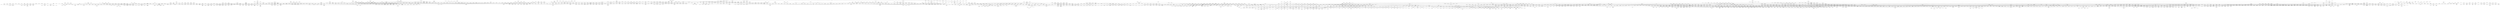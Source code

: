 strict graph "" {
	node [label="\N"];
	1	 [fontsize=12,
		height=0.3080555555555555,
		label="10,000 Maniacs",
		level=1,
		pos="99.07,-1307.86",
		weight=185348,
		width=3.310972222222222];
	248	 [fontsize=12,
		height=0.3080555555555555,
		label="Beth Orton",
		level=1,
		pos="-117.29,-745.35",
		weight=312380,
		width=3.310972222222222];
	1 -- 248;
	10	 [fontsize=12,
		height=0.3080555555555555,
		label="*NSYNC",
		level=1,
		pos="-705.09,-1212.51",
		weight=286836,
		width=3.310972222222222];
	1065	 [fontsize=12,
		height=0.3080555555555555,
		label="Jessica Simpson",
		level=2,
		pos="-604.44,-988.26",
		weight=298868,
		width=3.310972222222222];
	10 -- 1065;
	100	 [fontsize=12,
		height=0.3080555555555555,
		label=Amiina,
		level=5,
		pos="-711.53,592.74",
		weight=132408,
		width=3.310972222222222];
	2041	 [fontsize=12,
		height=0.3080555555555555,
		label="The Album\nLeaf",
		level=5,
		pos="-677.24,611.85",
		weight=351326,
		width=3.310972222222222];
	100 -- 2041;
	1000	 [fontsize=12,
		height=0.3080555555555555,
		label=Incubus,
		level=1,
		pos="-41.54,-76.38",
		weight=1214650,
		width=3.310972222222222];
	831	 [fontsize=12,
		height=0.3080555555555555,
		label=Fuel,
		level=1,
		pos="3.38,-20.99",
		weight=373212,
		width=3.310972222222222];
	1000 -- 831;
	1001	 [fontsize=12,
		height=0.3080555555555555,
		label="India.Arie",
		level=3,
		pos="-3357.35,-4307.06",
		weight=272268,
		width=3.310972222222222];
	1476	 [fontsize=12,
		height=0.3080555555555555,
		label=Musiq,
		level=5,
		pos="-3904.59,-3894.36",
		weight=110855,
		width=3.310972222222222];
	1001 -- 1476;
	1002	 [fontsize=12,
		height=0.3080555555555555,
		label="Indigo Girls",
		level=1,
		pos="-29.71,-861.43",
		weight=175174,
		width=3.310972222222222];
	1002 -- 248;
	1003	 [fontsize=12,
		height=0.3080555555555555,
		label=Infernal,
		level=3,
		pos="-51.37,-42.20",
		weight=147992,
		width=3.310972222222222];
	1212	 [fontsize=12,
		height=0.3080555555555555,
		label="Kylie Minogue",
		level=2,
		pos="-119.15,-217.20",
		weight=780058,
		width=3.310972222222222];
	1003 -- 1212;
	2385	 [fontsize=12,
		height=0.3080555555555555,
		label="Uniting Nations",
		level=7,
		pos="-132.08,-295.87",
		weight=103026,
		width=3.310972222222222];
	1003 -- 2385;
	413	 [fontsize=12,
		height=0.3080555555555555,
		label=Cascada,
		level=5,
		pos="-63.41,-89.93",
		weight=422222,
		width=3.310972222222222];
	1003 -- 413;
	63	 [fontsize=12,
		height=0.3080555555555555,
		label=Alcazar,
		level=2,
		pos="-148.77,-92.17",
		weight=109594,
		width=3.310972222222222];
	1003 -- 63;
	910	 [fontsize=12,
		height=0.3080555555555555,
		label="Groove Coverage",
		level=6,
		pos="-104.04,-182.13",
		weight=249442,
		width=3.310972222222222];
	1003 -- 910;
	986	 [fontsize=12,
		height=0.3080555555555555,
		label="Ian Van\nDahl",
		level=2,
		pos="2.73,-17.03",
		weight=207732,
		width=3.310972222222222];
	1003 -- 986;
	1004	 [fontsize=12,
		height=0.3080555555555555,
		label="In Flames",
		level=4,
		pos="-139.64,781.10",
		weight=514041,
		width=3.310972222222222];
	542	 [fontsize=12,
		height=0.3080555555555555,
		label="Dark Tranquillity",
		level=5,
		pos="39.03,352.22",
		weight=232932,
		width=3.310972222222222];
	1004 -- 542;
	1005	 [fontsize=12,
		height=0.3080555555555555,
		label="Ingrid Michaelson",
		level=3,
		pos="756.66,-618.47",
		weight=254827,
		width=3.310972222222222];
	1713	 [fontsize=12,
		height=0.3080555555555555,
		label="Regina Spektor",
		level=3,
		pos="724.32,-371.99",
		weight=689251,
		width=3.310972222222222];
	1005 -- 1713;
	2362	 [fontsize=12,
		height=0.3080555555555555,
		label="Tristan Prettyman",
		level=5,
		pos="190.23,-745.61",
		weight=153970,
		width=3.310972222222222];
	1005 -- 2362;
	1006	 [fontsize=12,
		height=0.3080555555555555,
		label=Interpol,
		level=5,
		pos="-307.37,1097.28",
		weight=1087041,
		width=3.310972222222222];
	1127	 [fontsize=12,
		height=0.3080555555555555,
		label="Joy Division",
		level=6,
		pos="-147.92,764.85",
		weight=764356,
		width=3.310972222222222];
	1006 -- 1127;
	1007	 [fontsize=12,
		height=0.3080555555555555,
		label=INXS,
		level=7,
		pos="219.55,4219.72",
		weight=514441,
		width=3.310972222222222];
	1389	 [fontsize=12,
		height=0.3080555555555555,
		label="Men at\nWork",
		level=7,
		pos="7.72,3799.52",
		weight=251687,
		width=3.310972222222222];
	1007 -- 1389;
	1008	 [fontsize=12,
		height=0.3080555555555555,
		label="Irene Cara",
		level=6,
		pos="2016.52,-1219.89",
		weight=118555,
		width=3.310972222222222];
	1564	 [fontsize=12,
		height=0.3080555555555555,
		label="Olivia Newton-John",
		level=2,
		pos="1919.89,-1208.69",
		weight=127094,
		width=3.310972222222222];
	1008 -- 1564;
	1009	 [fontsize=12,
		height=0.3080555555555555,
		label="Iron &\nWine",
		level=4,
		pos="-1138.47,988.70",
		weight=814278,
		width=3.310972222222222];
	797	 [fontsize=12,
		height=0.3080555555555555,
		label="Fleet Foxes",
		level=5,
		pos="-915.35,1107.30",
		weight=368486,
		width=3.310972222222222];
	1009 -- 797;
	101	 [fontsize=12,
		height=0.3080555555555555,
		label="Amon Amarth",
		level=5,
		pos="-168.13,835.81",
		weight=224808,
		width=3.310972222222222];
	101 -- 542;
	731	 [fontsize=12,
		height=0.3080555555555555,
		label=Ensiferum,
		level=5,
		pos="-981.02,3233.40",
		weight=181637,
		width=3.310972222222222];
	101 -- 731;
	1010	 [fontsize=12,
		height=0.3080555555555555,
		label="Iron Butterfly",
		level=1,
		pos="1688.47,56.58",
		weight=136163,
		width=3.310972222222222];
	1055	 [fontsize=12,
		height=0.3080555555555555,
		label="Jefferson Airplane",
		level=1,
		pos="1575.81,56.12",
		weight=542912,
		width=3.310972222222222];
	1010 -- 1055;
	1011	 [fontsize=12,
		height=0.3080555555555555,
		label="Iron Maiden",
		level=3,
		pos="2992.46,7155.11",
		weight=836037,
		width=3.310972222222222];
	949	 [fontsize=12,
		height=0.3080555555555555,
		label=Helloween,
		level=5,
		pos="3292.12,6498.93",
		weight=297463,
		width=3.310972222222222];
	1011 -- 949;
	1012	 [fontsize=12,
		height=0.3080555555555555,
		label="Isaac Hayes",
		level=4,
		pos="2551.40,412.79",
		weight=272216,
		width=3.310972222222222];
	2200	 [fontsize=12,
		height=0.3080555555555555,
		label="The O'Jays",
		level=4,
		pos="2776.19,-204.49",
		weight=143905,
		width=3.310972222222222];
	1012 -- 2200;
	1013	 [fontsize=12,
		height=0.3080555555555555,
		label=Isis,
		level=8,
		pos="-153.88,1648.33",
		weight=176304,
		width=3.310972222222222];
	1361	 [fontsize=12,
		height=0.3080555555555555,
		label=Mastodon,
		level=7,
		pos="42.49,383.02",
		weight=241190,
		width=3.310972222222222];
	1013 -- 1361;
	1014	 [fontsize=12,
		height=0.3080555555555555,
		label=Islands,
		level=5,
		pos="-980.93,-225.76",
		weight=224987,
		width=3.310972222222222];
	2048	 [fontsize=12,
		height=0.3080555555555555,
		label="The Apples\nin Stereo",
		level=5,
		pos="-473.31,-189.59",
		weight=225617,
		width=3.310972222222222];
	1014 -- 2048;
	1015	 [fontsize=12,
		height=0.3080555555555555,
		label="It Dies\nToday",
		level=2,
		pos="-5432.11,1627.72",
		weight=116737,
		width=3.310972222222222];
	185	 [fontsize=12,
		height=0.3080555555555555,
		label="August Burns\nRed",
		level=2,
		pos="-5078.52,1879.70",
		weight=102240,
		width=3.310972222222222];
	1015 -- 185;
	1016	 [fontsize=12,
		height=0.3080555555555555,
		label="Jack's Mannequin",
		level=4,
		pos="-4651.30,1002.93",
		weight=308392,
		width=3.310972222222222];
	2161	 [fontsize=12,
		height=0.3080555555555555,
		label="The Hush\nSound",
		level=6,
		pos="-4985.24,576.95",
		weight=139773,
		width=3.310972222222222];
	1016 -- 2161;
	1017	 [fontsize=12,
		height=0.3080555555555555,
		label="Jackie Wilson",
		level=6,
		pos="2508.08,-4112.66",
		weight=124880,
		width=3.310972222222222];
	1351	 [fontsize=12,
		height=0.3080555555555555,
		label="Martha Reeves &\nThe Vandellas",
		level=8,
		pos="2688.41,-4271.85",
		weight=127315,
		width=3.310972222222222];
	1017 -- 1351;
	1018	 [fontsize=12,
		height=0.3080555555555555,
		label="Jack Johnson",
		level=7,
		pos="388.86,-1228.83",
		weight=1099826,
		width=3.310972222222222];
	1018 -- 2362;
	549	 [fontsize=12,
		height=0.3080555555555555,
		label="Dave Matthews &\nTim Reynolds",
		level=7,
		pos="818.80,-662.00",
		weight=110409,
		width=3.310972222222222];
	1018 -- 549;
	1019	 [fontsize=12,
		height=0.3080555555555555,
		label="Jackson Browne",
		level=5,
		pos="1490.59,-873.36",
		weight=221481,
		width=3.310972222222222];
	2402	 [fontsize=12,
		height=0.3080555555555555,
		label="Van Morrison",
		level=7,
		pos="1630.24,-775.45",
		weight=650090,
		width=3.310972222222222];
	1019 -- 2402;
	102	 [fontsize=12,
		height=0.3080555555555555,
		label="Amon Tobin",
		level=2,
		pos="12.45,3.74",
		weight=440972,
		width=3.310972222222222];
	2123	 [fontsize=12,
		height=0.3080555555555555,
		label="The Dust\nBrothers",
		level=5,
		pos="20.20,9.16",
		weight=141869,
		width=3.310972222222222];
	102 -- 2123;
	1020	 [fontsize=12,
		height=0.3080555555555555,
		label="Jaco Pastorius",
		level=8,
		pos="6857.46,-2911.48",
		weight=135399,
		width=3.310972222222222];
	443	 [fontsize=12,
		height=0.3080555555555555,
		label="Chick Corea",
		level=4,
		pos="6540.12,-3193.42",
		weight=166943,
		width=3.310972222222222];
	1020 -- 443;
	1021	 [fontsize=12,
		height=0.3080555555555555,
		label="Jacques Brel",
		level=8,
		pos="3864.71,-3976.78",
		weight=143415,
		width=3.310972222222222];
	1827	 [fontsize=12,
		height=0.3080555555555555,
		label="Serge Gainsbourg",
		level=8,
		pos="3508.37,-4384.64",
		weight=234416,
		width=3.310972222222222];
	1021 -- 1827;
	382	 [fontsize=12,
		height=0.3080555555555555,
		label="Édith Piaf",
		level=7,
		pos="3761.22,-3606.17",
		weight=235332,
		width=3.310972222222222];
	1021 -- 382;
	428	 [fontsize=12,
		height=0.3080555555555555,
		label="Charles Aznavour",
		level=7,
		pos="3995.43,-4468.24",
		weight=102760,
		width=3.310972222222222];
	1021 -- 428;
	1022	 [fontsize=12,
		height=0.3080555555555555,
		label=Jadakiss,
		level=8,
		pos="-913.87,-4347.04",
		weight=118750,
		width=3.310972222222222];
	1284	 [fontsize=12,
		height=0.3080555555555555,
		label="Lloyd Banks",
		level=2,
		pos="-1328.48,-4004.07",
		weight=141309,
		width=3.310972222222222];
	1022 -- 1284;
	1023	 [fontsize=12,
		height=0.3080555555555555,
		label="Jaga Jazzist",
		level=2,
		pos="-776.27,-432.75",
		weight=162373,
		width=3.310972222222222];
	1867	 [fontsize=12,
		height=0.3080555555555555,
		label=Skalpel,
		level=2,
		pos="-1384.54,-378.30",
		weight=186939,
		width=3.310972222222222];
	1023 -- 1867;
	2090	 [fontsize=12,
		height=0.3080555555555555,
		label="The Cinematic\nOrchestra",
		level=2,
		pos="-1298.08,-356.61",
		weight=432356,
		width=3.310972222222222];
	1023 -- 2090;
	24	 [fontsize=12,
		height=0.3080555555555555,
		label="9 Lazy\n9",
		level=2,
		pos="-371.78,-118.04",
		weight=168403,
		width=3.310972222222222];
	1023 -- 24;
	2468	 [fontsize=12,
		height=0.3080555555555555,
		label="Xploding Plastix",
		level=2,
		pos="-1199.42,-433.93",
		weight=143982,
		width=3.310972222222222];
	1023 -- 2468;
	371	 [fontsize=12,
		height=0.3080555555555555,
		label="Bugge Wesseltoft",
		level=6,
		pos="-1277.77,-442.55",
		weight=114701,
		width=3.310972222222222];
	1023 -- 371;
	1024	 [fontsize=12,
		height=0.3080555555555555,
		label="Jagged Edge",
		level=1,
		pos="-3691.05,-4883.30",
		weight=120661,
		width=3.310972222222222];
	1083	 [fontsize=12,
		height=0.3080555555555555,
		label=Joe,
		level=1,
		pos="-4907.46,-4525.95",
		weight=135278,
		width=3.310972222222222];
	1024 -- 1083;
	283	 [fontsize=12,
		height=0.3080555555555555,
		label=Blackstreet,
		level=1,
		pos="-3302.12,-4915.73",
		weight=101549,
		width=3.310972222222222];
	1024 -- 283;
	1025	 [fontsize=12,
		height=0.3080555555555555,
		label=Jakatta,
		level=3,
		pos="-27.63,-2.73",
		weight=134443,
		width=3.310972222222222];
	774	 [fontsize=12,
		height=0.3080555555555555,
		label="FC/Kahuna",
		level=3,
		pos="-34.16,-2.89",
		weight=113815,
		width=3.310972222222222];
	1025 -- 774;
	1026	 [fontsize=12,
		height=0.3080555555555555,
		label=Jamelia,
		level=4,
		pos="-134.69,-123.11",
		weight=241433,
		width=3.310972222222222];
	1477	 [fontsize=12,
		height=0.3080555555555555,
		label="Mutya Buena",
		level=4,
		pos="-125.24,-144.54",
		weight=149083,
		width=3.310972222222222];
	1026 -- 1477;
	1027	 [fontsize=12,
		height=0.3080555555555555,
		label=James,
		level=8,
		pos="504.40,555.10",
		weight=246690,
		width=3.310972222222222];
	1044	 [fontsize=12,
		height=0.3080555555555555,
		label="Jarvis Cocker",
		level=7,
		pos="170.10,99.95",
		weight=102396,
		width=3.310972222222222];
	1027 -- 1044;
	1028	 [fontsize=12,
		height=0.3080555555555555,
		label="James Blunt",
		level=5,
		pos="71.84,-27.82",
		weight=873851,
		width=3.310972222222222];
	1169	 [fontsize=12,
		height=0.3080555555555555,
		label=Keane,
		level=5,
		pos="83.77,-25.01",
		weight=1088831,
		width=3.310972222222222];
	1028 -- 1169;
	2002	 [fontsize=12,
		height=0.3080555555555555,
		label="Take That",
		level=4,
		pos="67.77,-29.27",
		weight=319087,
		width=3.310972222222222];
	1028 -- 2002;
	1029	 [fontsize=12,
		height=0.3080555555555555,
		label="James Brown",
		level=4,
		pos="3568.55,-733.81",
		weight=595105,
		width=3.310972222222222];
	264	 [fontsize=12,
		height=0.3080555555555555,
		label="Bill Withers",
		level=4,
		pos="3304.66,-515.31",
		weight=342098,
		width=3.310972222222222];
	1029 -- 264;
	103	 [fontsize=12,
		height=0.3080555555555555,
		label=Amorphis,
		level=5,
		pos="-77.85,601.94",
		weight=206114,
		width=3.310972222222222];
	103 -- 542;
	1030	 [fontsize=12,
		height=0.3080555555555555,
		label="James Horner",
		level=3,
		pos="-10.14,58.31",
		weight=184293,
		width=3.310972222222222];
	1090	 [fontsize=12,
		height=0.3080555555555555,
		label="John Barry",
		level=3,
		pos="-12.99,62.93",
		weight=123109,
		width=3.310972222222222];
	1030 -- 1090;
	1199	 [fontsize=12,
		height=0.3080555555555555,
		label="Klaus Badelt",
		level=3,
		pos="-18.21,57.75",
		weight=211545,
		width=3.310972222222222];
	1030 -- 1199;
	246	 [fontsize=12,
		height=0.3080555555555555,
		label="Bernard Herrmann",
		level=3,
		pos="-11.52,57.07",
		weight=176836,
		width=3.310972222222222];
	1030 -- 246;
	1031	 [fontsize=12,
		height=0.3080555555555555,
		label="James Morrison",
		level=3,
		pos="456.74,-2273.71",
		weight=450459,
		width=3.310972222222222];
	1142	 [fontsize=12,
		height=0.3080555555555555,
		label="Justin Nozuka",
		level=5,
		pos="461.37,-1644.41",
		weight=107972,
		width=3.310972222222222];
	1031 -- 1142;
	1032	 [fontsize=12,
		height=0.3080555555555555,
		label="James Newton\nHoward",
		level=3,
		pos="-10.27,43.67",
		weight=129302,
		width=3.310972222222222];
	1032 -- 1199;
	1033	 [fontsize=12,
		height=0.3080555555555555,
		label="James Taylor",
		level=7,
		pos="1746.49,-884.76",
		weight=347328,
		width=3.310972222222222];
	1093	 [fontsize=12,
		height=0.3080555555555555,
		label="John Denver",
		level=6,
		pos="1770.88,-993.19",
		weight=185614,
		width=3.310972222222222];
	1033 -- 1093;
	1033 -- 2402;
	1034	 [fontsize=12,
		height=0.3080555555555555,
		label="Jamie Cullum",
		level=8,
		pos="-2034.45,-1039.80",
		weight=450203,
		width=3.310972222222222];
	1125	 [fontsize=12,
		height=0.3080555555555555,
		label="Joss Stone",
		level=3,
		pos="-1781.14,-1204.30",
		weight=487412,
		width=3.310972222222222];
	1034 -- 1125;
	1035	 [fontsize=12,
		height=0.3080555555555555,
		label="Jamie Foxx",
		level=3,
		pos="-4047.31,-4322.36",
		weight=114725,
		width=3.310972222222222];
	1035 -- 1476;
	1036	 [fontsize=12,
		height=0.3080555555555555,
		label="Jamie T",
		level=6,
		pos="26.03,-17.00",
		weight=142957,
		width=3.310972222222222];
	1144	 [fontsize=12,
		height=0.3080555555555555,
		label="Just Jack",
		level=6,
		pos="3.06,-14.37",
		weight=182697,
		width=3.310972222222222];
	1036 -- 1144;
	1037	 [fontsize=12,
		height=0.3080555555555555,
		label=Jamiroquai,
		level=8,
		pos="-491.09,86.49",
		weight=794992,
		width=3.310972222222222];
	2222	 [fontsize=12,
		height=0.3080555555555555,
		label="The Quantic\nSoul Orchestra",
		level=4,
		pos="-501.26,104.26",
		weight=109821,
		width=3.310972222222222];
	1037 -- 2222;
	1038	 [fontsize=12,
		height=0.3080555555555555,
		label="Jane Monheit",
		level=7,
		pos="3661.39,-1447.14",
		weight=101781,
		width=3.310972222222222];
	1492	 [fontsize=12,
		height=0.3080555555555555,
		label="Nancy Wilson",
		level=5,
		pos="3229.94,-1150.38",
		weight=148489,
		width=3.310972222222222];
	1038 -- 1492;
	1039	 [fontsize=12,
		height=0.3080555555555555,
		label="Janet Jackson",
		level=2,
		pos="-1274.92,-1477.92",
		weight=474302,
		width=3.310972222222222];
	1340	 [fontsize=12,
		height=0.3080555555555555,
		label="Mariah Carey",
		level=4,
		pos="-973.16,-892.31",
		weight=720333,
		width=3.310972222222222];
	1039 -- 1340;
	104	 [fontsize=12,
		height=0.3080555555555555,
		label="Amos Lee",
		level=4,
		pos="458.14,-658.04",
		weight=276612,
		width=3.310972222222222];
	104 -- 2362;
	1040	 [fontsize=12,
		height=0.3080555555555555,
		label="Janis Joplin",
		level=7,
		pos="2256.10,-1119.26",
		weight=541450,
		width=3.310972222222222];
	2166	 [fontsize=12,
		height=0.3080555555555555,
		label="The Jimi\nHendrix Experience",
		level=1,
		pos="1484.97,-160.36",
		weight=495688,
		width=3.310972222222222];
	1040 -- 2166;
	1041	 [fontsize=12,
		height=0.3080555555555555,
		label=Japan,
		level=2,
		pos="1111.65,780.35",
		weight=101153,
		width=3.310972222222222];
	45	 [fontsize=12,
		height=0.3080555555555555,
		label="A Flock\nof Seagulls",
		level=3,
		pos="953.30,924.88",
		weight=191016,
		width=3.310972222222222];
	1041 -- 45;
	1042	 [fontsize=12,
		height=0.3080555555555555,
		label="Jarabe de\nPalo",
		level=4,
		pos="501.19,-1022.85",
		weight=173446,
		width=3.310972222222222];
	1291	 [fontsize=12,
		height=0.3080555555555555,
		label="Los Rodríguez",
		level=5,
		pos="432.05,-1062.65",
		weight=102724,
		width=3.310972222222222];
	1042 -- 1291;
	225	 [fontsize=12,
		height=0.3080555555555555,
		label=Bebe,
		level=4,
		pos="506.28,-838.74",
		weight=125493,
		width=3.310972222222222];
	1042 -- 225;
	1043	 [fontsize=12,
		height=0.3080555555555555,
		label="Ja Rule",
		level=2,
		pos="-1630.36,-4352.76",
		weight=197508,
		width=3.310972222222222];
	1043 -- 1284;
	2116	 [fontsize=12,
		height=0.3080555555555555,
		label="The Divine\nComedy",
		level=8,
		pos="520.47,530.26",
		weight=145381,
		width=3.310972222222222];
	1044 -- 2116;
	2281	 [fontsize=12,
		height=0.3080555555555555,
		label="The Verve",
		level=7,
		pos="44.67,10.20",
		weight=923596,
		width=3.310972222222222];
	1044 -- 2281;
	1045	 [fontsize=12,
		height=0.3080555555555555,
		label="Jason Mraz",
		level=8,
		pos="131.44,-1022.37",
		weight=643326,
		width=3.310972222222222];
	1045 -- 2362;
	1046	 [fontsize=12,
		height=0.3080555555555555,
		label="Jay-Jay Johanson",
		level=5,
		pos="2.97,3.74",
		weight=133300,
		width=3.310972222222222];
	2386	 [fontsize=12,
		height=0.3080555555555555,
		label=UNKLE,
		level=5,
		pos="5.01,11.77",
		weight=490687,
		width=3.310972222222222];
	1046 -- 2386;
	1047	 [fontsize=12,
		height=0.3080555555555555,
		label="Jay-Z",
		level=7,
		pos="-2127.42,-2395.15",
		weight=638981,
		width=3.310972222222222];
	1305	 [fontsize=12,
		height=0.3080555555555555,
		label=Ludacris,
		level=7,
		pos="-1348.72,-2075.51",
		weight=423907,
		width=3.310972222222222];
	1047 -- 1305;
	1457	 [fontsize=12,
		height=0.3080555555555555,
		label="Mos Def",
		level=6,
		pos="-2308.62,-3612.34",
		weight=311431,
		width=3.310972222222222];
	1047 -- 1457;
	1048	 [fontsize=12,
		height=0.3080555555555555,
		label="Jay-Z and\nLinkin Park",
		level=6,
		pos="347.57,1693.22",
		weight=330083,
		width=3.310972222222222];
	1591	 [fontsize=12,
		height=0.3080555555555555,
		label="Papa Roach",
		level=2,
		pos="61.44,451.46",
		weight=780535,
		width=3.310972222222222];
	1048 -- 1591;
	1049	 [fontsize=12,
		height=0.3080555555555555,
		label=Jazzamor,
		level=3,
		pos="2.18,104.92",
		weight=114778,
		width=3.310972222222222];
	1430	 [fontsize=12,
		height=0.3080555555555555,
		label="Minus 8",
		level=6,
		pos="3.20,88.56",
		weight=169244,
		width=3.310972222222222];
	1049 -- 1430;
	105	 [fontsize=12,
		height=0.3080555555555555,
		label=Amparanoia,
		level=5,
		pos="642.51,-852.26",
		weight=101806,
		width=3.310972222222222];
	1314	 [fontsize=12,
		height=0.3080555555555555,
		label=Macaco,
		level=5,
		pos="562.04,-956.43",
		weight=104340,
		width=3.310972222222222];
	105 -- 1314;
	1050	 [fontsize=12,
		height=0.3080555555555555,
		label=Jazzanova,
		level=2,
		pos="13.61,90.46",
		weight=300664,
		width=3.310972222222222];
	1213	 [fontsize=12,
		height=0.3080555555555555,
		label="Kyoto Jazz\nMassive",
		level=2,
		pos="4.51,84.41",
		weight=129760,
		width=3.310972222222222];
	1050 -- 1213;
	1051	 [fontsize=12,
		height=0.3080555555555555,
		label="J.B.O.",
		level=8,
		pos="6480.36,2576.17",
		weight=105491,
		width=3.310972222222222];
	2459	 [fontsize=12,
		height=0.3080555555555555,
		label=WIZO,
		level=8,
		pos="6266.47,2565.53",
		weight=106392,
		width=3.310972222222222];
	1051 -- 2459;
	1052	 [fontsize=12,
		height=0.3080555555555555,
		label="Jean-Michel Jarre",
		level=5,
		pos="7416.54,1066.46",
		weight=228313,
		width=3.310972222222222];
	2009	 [fontsize=12,
		height=0.3080555555555555,
		label="Tangerine Dream",
		level=5,
		pos="7246.16,434.20",
		weight=165123,
		width=3.310972222222222];
	1052 -- 2009;
	2472	 [fontsize=12,
		height=0.3080555555555555,
		label=Yanni,
		level=5,
		pos="7504.05,2027.65",
		weight=141870,
		width=3.310972222222222];
	1052 -- 2472;
	574	 [fontsize=12,
		height=0.3080555555555555,
		label="Deep Forest",
		level=5,
		pos="7100.46,961.94",
		weight=226153,
		width=3.310972222222222];
	1052 -- 574;
	1053	 [fontsize=12,
		height=0.3080555555555555,
		label="Jedi Mind\nTricks",
		level=8,
		pos="-3165.16,-5982.98",
		weight=166554,
		width=3.310972222222222];
	996	 [fontsize=12,
		height=0.3080555555555555,
		label="Immortal Technique",
		level=6,
		pos="-3210.18,-5628.78",
		weight=171592,
		width=3.310972222222222];
	1053 -- 996;
	1054	 [fontsize=12,
		height=0.3080555555555555,
		label="Jeff Buckley",
		level=7,
		pos="-2557.91,2663.98",
		weight=761225,
		width=3.310972222222222];
	1523	 [fontsize=12,
		height=0.3080555555555555,
		label="Nick Drake",
		level=4,
		pos="-3036.86,2763.16",
		weight=657487,
		width=3.310972222222222];
	1054 -- 1523;
	1055 -- 2166;
	1056	 [fontsize=12,
		height=0.3080555555555555,
		label=Jem,
		level=3,
		pos="-59.26,124.11",
		weight=484415,
		width=3.310972222222222];
	272	 [fontsize=12,
		height=0.3080555555555555,
		label="Bitter:Sweet",
		level=7,
		pos="-37.83,87.95",
		weight=122634,
		width=3.310972222222222];
	1056 -- 272;
	1057	 [fontsize=12,
		height=0.3080555555555555,
		label="Jennifer Hudson",
		level=3,
		pos="-1423.19,-1166.76",
		weight=115919,
		width=3.310972222222222];
	1057 -- 1125;
	1057 -- 1340;
	1058	 [fontsize=12,
		height=0.3080555555555555,
		label="Jennifer Lopez",
		level=5,
		pos="-1141.76,-728.50",
		weight=570845,
		width=3.310972222222222];
	1058 -- 1340;
	1059	 [fontsize=12,
		height=0.3080555555555555,
		label="Jenny Lewis with The\nWatson Twins",
		level=6,
		pos="682.47,-392.17",
		weight=100892,
		width=3.310972222222222];
	1059 -- 1713;
	106	 [fontsize=12,
		height=0.3080555555555555,
		label="Amy Macdonald",
		level=3,
		pos="284.14,-2116.66",
		weight=327841,
		width=3.310972222222222];
	944	 [fontsize=12,
		height=0.3080555555555555,
		label="Heather Nova",
		level=3,
		pos="96.05,-1401.23",
		weight=228168,
		width=3.310972222222222];
	106 -- 944;
	1060	 [fontsize=12,
		height=0.3080555555555555,
		label="Jens Lekman",
		level=6,
		pos="-4505.73,-1458.45",
		weight=242322,
		width=3.310972222222222];
	2272	 [fontsize=12,
		height=0.3080555555555555,
		label="The Tough\nAlliance",
		level=8,
		pos="-4262.90,-1375.85",
		weight=114582,
		width=3.310972222222222];
	1060 -- 2272;
	1061	 [fontsize=12,
		height=0.3080555555555555,
		label="Jerry Cantrell",
		level=4,
		pos="825.86,75.26",
		weight=107848,
		width=3.310972222222222];
	74	 [fontsize=12,
		height=0.3080555555555555,
		label="Alice in\nChains",
		level=4,
		pos="885.35,129.86",
		weight=629040,
		width=3.310972222222222];
	1061 -- 74;
	1062	 [fontsize=12,
		height=0.3080555555555555,
		label="Jerry Goldsmith",
		level=3,
		pos="-9.62,41.04",
		weight=118862,
		width=3.310972222222222];
	1062 -- 1199;
	1063	 [fontsize=12,
		height=0.3080555555555555,
		label="Jerry Lee\nLewis",
		level=7,
		pos="1125.86,-4699.27",
		weight=202282,
		width=3.310972222222222];
	2126	 [fontsize=12,
		height=0.3080555555555555,
		label="The Everly\nBrothers",
		level=7,
		pos="1604.17,-4758.68",
		weight=182204,
		width=3.310972222222222];
	1063 -- 2126;
	1064	 [fontsize=12,
		height=0.3080555555555555,
		label="Jesse McCartney",
		level=1,
		pos="-500.21,-390.89",
		weight=202719,
		width=3.310972222222222];
	958	 [fontsize=12,
		height=0.3080555555555555,
		label="Hilary Duff",
		level=2,
		pos="-416.35,-339.97",
		weight=408619,
		width=3.310972222222222];
	1064 -- 958;
	1162	 [fontsize=12,
		height=0.3080555555555555,
		label="Katharine McPhee",
		level=8,
		pos="-600.35,-904.17",
		weight=105181,
		width=3.310972222222222];
	1065 -- 1162;
	164	 [fontsize=12,
		height=0.3080555555555555,
		label="Ashlee Simpson",
		level=4,
		pos="-195.68,-225.00",
		weight=469115,
		width=3.310972222222222];
	1065 -- 164;
	1066	 [fontsize=12,
		height=0.3080555555555555,
		label=Jet,
		level=7,
		pos="150.94,59.30",
		weight=747836,
		width=3.310972222222222];
	2291	 [fontsize=12,
		height=0.3080555555555555,
		label="The White\nStripes",
		level=6,
		pos="130.63,22.07",
		weight=1242635,
		width=3.310972222222222];
	1066 -- 2291;
	1067	 [fontsize=12,
		height=0.3080555555555555,
		label="Jethro Tull",
		level=8,
		pos="3787.36,-555.76",
		weight=456792,
		width=3.310972222222222];
	806	 [fontsize=12,
		height=0.3080555555555555,
		label=Focus,
		level=8,
		pos="3966.16,-429.91",
		weight=110746,
		width=3.310972222222222];
	1067 -- 806;
	1068	 [fontsize=12,
		height=0.3080555555555555,
		label=Jewel,
		level=3,
		pos="8.90,-692.32",
		weight=485526,
		width=3.310972222222222];
	1387	 [fontsize=12,
		height=0.3080555555555555,
		label="Melissa Etheridge",
		level=5,
		pos="60.80,-714.13",
		weight=181427,
		width=3.310972222222222];
	1068 -- 1387;
	1069	 [fontsize=12,
		height=0.3080555555555555,
		label="Jill Scott",
		level=5,
		pos="-3804.85,-4426.11",
		weight=233196,
		width=3.310972222222222];
	1069 -- 1476;
	107	 [fontsize=12,
		height=0.3080555555555555,
		label="Amy Winehouse",
		level=3,
		pos="-2194.85,-1212.52",
		weight=1006978,
		width=3.310972222222222];
	107 -- 1125;
	1070	 [fontsize=12,
		height=0.3080555555555555,
		label="Jim Croce",
		level=5,
		pos="1899.03,-980.41",
		weight=143632,
		width=3.310972222222222];
	1070 -- 1093;
	1071	 [fontsize=12,
		height=0.3080555555555555,
		label="Jimi Hendrix",
		level=6,
		pos="1586.52,-400.60",
		weight=1088057,
		width=3.310972222222222];
	1071 -- 2166;
	1072	 [fontsize=12,
		height=0.3080555555555555,
		label="Jim Jones",
		level=8,
		pos="-1089.46,-3832.93",
		weight=101578,
		width=3.310972222222222];
	1072 -- 1284;
	1073	 [fontsize=12,
		height=0.3080555555555555,
		label="Jimmy Buffett",
		level=3,
		pos="1861.00,-930.12",
		weight=131225,
		width=3.310972222222222];
	1073 -- 1093;
	1074	 [fontsize=12,
		height=0.3080555555555555,
		label="Jimmy Eat\nWorld",
		level=3,
		pos="375.64,-294.60",
		weight=936209,
		width=3.310972222222222];
	2050	 [fontsize=12,
		height=0.3080555555555555,
		label="The Ataris",
		level=4,
		pos="132.91,-232.80",
		weight=402386,
		width=3.310972222222222];
	1074 -- 2050;
	840	 [fontsize=12,
		height=0.3080555555555555,
		label="Further Seems\nForever",
		level=8,
		pos="1084.51,-389.75",
		weight=138114,
		width=3.310972222222222];
	1074 -- 840;
	1075	 [fontsize=12,
		height=0.3080555555555555,
		label="Jim Sturgess",
		level=7,
		pos="1799.49,3599.10",
		weight=124086,
		width=3.310972222222222];
	326	 [fontsize=12,
		height=0.3080555555555555,
		label=Bono,
		level=7,
		pos="1376.00,3440.30",
		weight=121569,
		width=3.310972222222222];
	1075 -- 326;
	1076	 [fontsize=12,
		height=0.3080555555555555,
		label="J.J. Cale",
		level=7,
		pos="1595.40,235.67",
		weight=165374,
		width=3.310972222222222];
	1104	 [fontsize=12,
		height=0.3080555555555555,
		label="Johnny Winter",
		level=3,
		pos="1373.61,242.75",
		weight=131056,
		width=3.310972222222222];
	1076 -- 1104;
	1077	 [fontsize=12,
		height=0.3080555555555555,
		label="Joan as\nPolice Woman",
		level=3,
		pos="-209.30,-1878.52",
		weight=100072,
		width=3.310972222222222];
	1077 -- 248;
	1078	 [fontsize=12,
		height=0.3080555555555555,
		label="Joan Baez",
		level=7,
		pos="-4530.44,1886.44",
		weight=237307,
		width=3.310972222222222];
	1250	 [fontsize=12,
		height=0.3080555555555555,
		label="Leonard Cohen",
		level=7,
		pos="-4182.44,2100.84",
		weight=536625,
		width=3.310972222222222];
	1078 -- 1250;
	1079	 [fontsize=12,
		height=0.3080555555555555,
		label="Joanna Newsom",
		level=3,
		pos="719.62,-562.58",
		weight=368213,
		width=3.310972222222222];
	1079 -- 1713;
	108	 [fontsize=12,
		height=0.3080555555555555,
		label=Anastacia,
		level=5,
		pos="-324.25,-120.81",
		weight=391929,
		width=3.310972222222222];
	1792	 [fontsize=12,
		height=0.3080555555555555,
		label="Sarah Connor",
		level=5,
		pos="-330.35,-139.32",
		weight=121431,
		width=3.310972222222222];
	108 -- 1792;
	586	 [fontsize=12,
		height=0.3080555555555555,
		label="Delta Goodrem",
		level=5,
		pos="-309.64,-137.15",
		weight=210939,
		width=3.310972222222222];
	108 -- 586;
	1080	 [fontsize=12,
		height=0.3080555555555555,
		label="Joan Osborne",
		level=2,
		pos="148.37,-734.97",
		weight=205205,
		width=3.310972222222222];
	1080 -- 1387;
	1602	 [fontsize=12,
		height=0.3080555555555555,
		label="Patty Griffin",
		level=5,
		pos="153.40,-714.55",
		weight=129702,
		width=3.310972222222222];
	1080 -- 1602;
	1860	 [fontsize=12,
		height=0.3080555555555555,
		label="Sinéad O'Connor",
		level=1,
		pos="25.86,-723.42",
		weight=431116,
		width=3.310972222222222];
	1080 -- 1860;
	19	 [fontsize=12,
		height=0.3080555555555555,
		label="4 Non\nBlondes",
		level=1,
		pos="624.50,-413.27",
		weight=176534,
		width=3.310972222222222];
	1080 -- 19;
	1081	 [fontsize=12,
		height=0.3080555555555555,
		label="Joaquín Sabina",
		level=5,
		pos="446.55,-1015.08",
		weight=107453,
		width=3.310972222222222];
	1081 -- 1291;
	1082	 [fontsize=12,
		height=0.3080555555555555,
		label="João Gilberto",
		level=5,
		pos="94.47,-40.18",
		weight=139669,
		width=3.310972222222222];
	171	 [fontsize=12,
		height=0.3080555555555555,
		label="Astrud Gilberto",
		level=5,
		pos="99.09,-52.42",
		weight=230331,
		width=3.310972222222222];
	1082 -- 171;
	866	 [fontsize=12,
		height=0.3080555555555555,
		label="Gilberto Gil",
		level=8,
		pos="98.66,19.55",
		weight=144354,
		width=3.310972222222222];
	1082 -- 866;
	1167	 [fontsize=12,
		height=0.3080555555555555,
		label="K-Ci &\nJoJo",
		level=1,
		pos="-4102.61,-5022.48",
		weight=113379,
		width=3.310972222222222];
	1083 -- 1167;
	1283	 [fontsize=12,
		height=0.3080555555555555,
		label=Lloyd,
		level=7,
		pos="-5177.26,-5304.63",
		weight=127864,
		width=3.310972222222222];
	1083 -- 1283;
	1344	 [fontsize=12,
		height=0.3080555555555555,
		label=Mario,
		level=6,
		pos="-5488.01,-4314.89",
		weight=209723,
		width=3.310972222222222];
	1083 -- 1344;
	1350	 [fontsize=12,
		height=0.3080555555555555,
		label="Marques Houston",
		level=1,
		pos="-4298.95,-4465.71",
		weight=101278,
		width=3.310972222222222];
	1083 -- 1350;
	1083 -- 1476;
	1520	 [fontsize=12,
		height=0.3080555555555555,
		label="Ne-Yo",
		level=3,
		pos="-5378.90,-3932.09",
		weight=449705,
		width=3.310972222222222];
	1083 -- 1520;
	1565	 [fontsize=12,
		height=0.3080555555555555,
		label=Omarion,
		level=1,
		pos="-5926.25,-4614.03",
		weight=160896,
		width=3.310972222222222];
	1083 -- 1565;
	1701	 [fontsize=12,
		height=0.3080555555555555,
		label="Ray J",
		level=6,
		pos="-5256.94,-4895.07",
		weight=104936,
		width=3.310972222222222];
	1083 -- 1701;
	1736	 [fontsize=12,
		height=0.3080555555555555,
		label="R. Kelly",
		level=1,
		pos="-5925.50,-3831.45",
		weight=377998,
		width=3.310972222222222];
	1083 -- 1736;
	196	 [fontsize=12,
		height=0.3080555555555555,
		label=Babyface,
		level=6,
		pos="-4825.36,-4002.69",
		weight=112784,
		width=3.310972222222222];
	1083 -- 196;
	2391	 [fontsize=12,
		height=0.3080555555555555,
		label=Usher,
		level=1,
		pos="-4372.93,-5519.93",
		weight=546757,
		width=3.310972222222222];
	1083 -- 2391;
	3	 [fontsize=12,
		height=0.3080555555555555,
		label=112,
		level=1,
		pos="-5164.97,-3693.54",
		weight=145079,
		width=3.310972222222222];
	1083 -- 3;
	310	 [fontsize=12,
		height=0.3080555555555555,
		label="Bobby Valentino",
		level=1,
		pos="-6131.55,-5070.97",
		weight=106056,
		width=3.310972222222222];
	1083 -- 310;
	503	 [fontsize=12,
		height=0.3080555555555555,
		label="Craig David",
		level=6,
		pos="-4439.89,-4928.85",
		weight=312181,
		width=3.310972222222222];
	1083 -- 503;
	870	 [fontsize=12,
		height=0.3080555555555555,
		label=Ginuwine,
		level=1,
		pos="-4507.02,-5977.32",
		weight=139416,
		width=3.310972222222222];
	1083 -- 870;
	1084	 [fontsize=12,
		height=0.3080555555555555,
		label="Joe Cocker",
		level=7,
		pos="1444.07,775.59",
		weight=419628,
		width=3.310972222222222];
	455	 [fontsize=12,
		height=0.3080555555555555,
		label="Chris Rea",
		level=8,
		pos="1090.51,892.90",
		weight=230694,
		width=3.310972222222222];
	1084 -- 455;
	1085	 [fontsize=12,
		height=0.3080555555555555,
		label="Joe Dassin",
		level=8,
		pos="4000.92,-4720.24",
		weight=116329,
		width=3.310972222222222];
	1085 -- 428;
	1086	 [fontsize=12,
		height=0.3080555555555555,
		label="Joe Jackson",
		level=8,
		pos="-5041.37,4746.66",
		weight=163950,
		width=3.310972222222222];
	713	 [fontsize=12,
		height=0.3080555555555555,
		label="Elvis Costello",
		level=7,
		pos="-4755.94,4561.11",
		weight=477693,
		width=3.310972222222222];
	1086 -- 713;
	1087	 [fontsize=12,
		height=0.3080555555555555,
		label="Joe Purdy",
		level=4,
		pos="321.37,-1586.47",
		weight=138028,
		width=3.310972222222222];
	2288	 [fontsize=12,
		height=0.3080555555555555,
		label="The Weepies",
		level=4,
		pos="147.73,-1103.99",
		weight=220100,
		width=3.310972222222222];
	1087 -- 2288;
	1088	 [fontsize=12,
		height=0.3080555555555555,
		label="Joe Walsh",
		level=6,
		pos="1542.04,-1180.77",
		weight=142417,
		width=3.310972222222222];
	2313	 [fontsize=12,
		height=0.3080555555555555,
		label="Three Dog\nNight",
		level=5,
		pos="2144.71,-1703.07",
		weight=211350,
		width=3.310972222222222];
	1088 -- 2313;
	644	 [fontsize=12,
		height=0.3080555555555555,
		label="Don Henley",
		level=7,
		pos="1775.53,-1780.15",
		weight=207460,
		width=3.310972222222222];
	1088 -- 644;
	681	 [fontsize=12,
		height=0.3080555555555555,
		label="Eddie Money",
		level=7,
		pos="2141.79,-1991.73",
		weight=110609,
		width=3.310972222222222];
	1088 -- 681;
	798	 [fontsize=12,
		height=0.3080555555555555,
		label="Fleetwood Mac",
		level=5,
		pos="2147.83,-2077.19",
		weight=675635,
		width=3.310972222222222];
	1088 -- 798;
	807	 [fontsize=12,
		height=0.3080555555555555,
		label=Foghat,
		level=6,
		pos="663.94,-972.16",
		weight=139956,
		width=3.310972222222222];
	1088 -- 807;
	1089	 [fontsize=12,
		height=0.3080555555555555,
		label="John Mayall &\nThe Bluesbreakers",
		level=3,
		pos="2220.31,686.21",
		weight=118074,
		width=3.310972222222222];
	1089 -- 1104;
	1089 -- 455;
	109	 [fontsize=12,
		height=0.3080555555555555,
		label=Anathema,
		level=5,
		pos="465.21,8173.35",
		weight=257668,
		width=3.310972222222222];
	2318	 [fontsize=12,
		height=0.3080555555555555,
		label=Tiamat,
		level=5,
		pos="233.27,7806.85",
		weight=159323,
		width=3.310972222222222];
	109 -- 2318;
	1091	 [fontsize=12,
		height=0.3080555555555555,
		label="John Cale",
		level=1,
		pos="-3405.41,4230.67",
		weight=123519,
		width=3.310972222222222];
	1297	 [fontsize=12,
		height=0.3080555555555555,
		label="Lou Reed",
		level=7,
		pos="-4089.75,4144.09",
		weight=592004,
		width=3.310972222222222];
	1091 -- 1297;
	1092	 [fontsize=12,
		height=0.3080555555555555,
		label="John Coltrane",
		level=5,
		pos="5068.26,-2231.62",
		weight=378942,
		width=3.310972222222222];
	431	 [fontsize=12,
		height=0.3080555555555555,
		label="Charlie Parker",
		level=5,
		pos="4462.10,-2259.48",
		weight=238264,
		width=3.310972222222222];
	1092 -- 431;
	1178	 [fontsize=12,
		height=0.3080555555555555,
		label="Kenny Rogers",
		level=8,
		pos="1680.40,-970.56",
		weight=116124,
		width=3.310972222222222];
	1093 -- 1178;
	1504	 [fontsize=12,
		height=0.3080555555555555,
		label="Neil Diamond",
		level=6,
		pos="1657.41,-1139.21",
		weight=277139,
		width=3.310972222222222];
	1093 -- 1504;
	211	 [fontsize=12,
		height=0.3080555555555555,
		label="Barry Manilow",
		level=3,
		pos="1781.01,-855.83",
		weight=149528,
		width=3.310972222222222];
	1093 -- 211;
	409	 [fontsize=12,
		height=0.3080555555555555,
		label=Carpenters,
		level=2,
		pos="1935.34,-1062.13",
		weight=272974,
		width=3.310972222222222];
	1093 -- 409;
	645	 [fontsize=12,
		height=0.3080555555555555,
		label="Don McLean",
		level=4,
		pos="1608.81,-1090.66",
		weight=245217,
		width=3.310972222222222];
	1093 -- 645;
	897	 [fontsize=12,
		height=0.3080555555555555,
		label="Gordon Lightfoot",
		level=8,
		pos="1769.71,-1071.87",
		weight=105043,
		width=3.310972222222222];
	1093 -- 897;
	1094	 [fontsize=12,
		height=0.3080555555555555,
		label="John Frusciante",
		level=8,
		pos="152.45,15.45",
		weight=232780,
		width=3.310972222222222];
	1094 -- 2291;
	1095	 [fontsize=12,
		height=0.3080555555555555,
		label="John Hiatt",
		level=7,
		pos="1675.94,-572.39",
		weight=101439,
		width=3.310972222222222];
	1774	 [fontsize=12,
		height=0.3080555555555555,
		label="Ry Cooder",
		level=7,
		pos="1600.95,-563.66",
		weight=143658,
		width=3.310972222222222];
	1095 -- 1774;
	1096	 [fontsize=12,
		height=0.3080555555555555,
		label="John Lee\nHooker",
		level=3,
		pos="1961.84,656.85",
		weight=276549,
		width=3.310972222222222];
	1700	 [fontsize=12,
		height=0.3080555555555555,
		label="Ray Charles",
		level=4,
		pos="1859.10,678.52",
		weight=603951,
		width=3.310972222222222];
	1096 -- 1700;
	368	 [fontsize=12,
		height=0.3080555555555555,
		label="Buddy Guy",
		level=3,
		pos="1958.31,560.61",
		weight=168170,
		width=3.310972222222222];
	1096 -- 368;
	1097	 [fontsize=12,
		height=0.3080555555555555,
		label="John Legend",
		level=3,
		pos="-4256.33,-3555.55",
		weight=420828,
		width=3.310972222222222];
	1097 -- 1476;
	1098	 [fontsize=12,
		height=0.3080555555555555,
		label="John Lennon",
		level=7,
		pos="1232.85,-3527.99",
		weight=850977,
		width=3.310972222222222];
	1608	 [fontsize=12,
		height=0.3080555555555555,
		label="Paul McCartney",
		level=7,
		pos="967.87,-3010.08",
		weight=490203,
		width=3.310972222222222];
	1098 -- 1608;
	1099	 [fontsize=12,
		height=0.3080555555555555,
		label="John Martyn",
		level=8,
		pos="-3906.68,2006.99",
		weight=104145,
		width=3.310972222222222];
	1111	 [fontsize=12,
		height=0.3080555555555555,
		label="Joni Mitchell",
		level=5,
		pos="-4116.20,1729.74",
		weight=403885,
		width=3.310972222222222];
	1099 -- 1111;
	1099 -- 1250;
	1099 -- 1523;
	2325	 [fontsize=12,
		height=0.3080555555555555,
		label="Tim Buckley",
		level=8,
		pos="-3971.35,1631.91",
		weight=140198,
		width=3.310972222222222];
	1099 -- 2325;
	11	 [fontsize=12,
		height=0.3080555555555555,
		label="2Pac",
		level=2,
		pos="360.15,-5545.02",
		weight=562588,
		width=3.310972222222222];
	1890	 [fontsize=12,
		height=0.3080555555555555,
		label="Snoop Dogg",
		level=2,
		pos="153.55,-4806.56",
		weight=617991,
		width=3.310972222222222];
	11 -- 1890;
	110	 [fontsize=12,
		height=0.3080555555555555,
		label=Anberlin,
		level=3,
		pos="-1855.56,-202.87",
		weight=323719,
		width=3.310972222222222];
	2044	 [fontsize=12,
		height=0.3080555555555555,
		label="The Almost",
		level=3,
		pos="-1185.99,-82.62",
		weight=103130,
		width=3.310972222222222];
	110 -- 2044;
	1100	 [fontsize=12,
		height=0.3080555555555555,
		label="John Mayall",
		level=6,
		pos="1787.38,532.80",
		weight=107192,
		width=3.310972222222222];
	1100 -- 1104;
	1101	 [fontsize=12,
		height=0.3080555555555555,
		label="John Mayer",
		level=5,
		pos="862.63,-853.83",
		weight=788419,
		width=3.310972222222222];
	1101 -- 549;
	1102	 [fontsize=12,
		height=0.3080555555555555,
		label="John Mayer\nTrio",
		level=5,
		pos="1268.94,-932.79",
		weight=101264,
		width=3.310972222222222];
	218	 [fontsize=12,
		height=0.3080555555555555,
		label="B.B. King &\nEric Clapton",
		level=3,
		pos="1363.21,-336.39",
		weight=158894,
		width=3.310972222222222];
	1102 -- 218;
	1102 -- 549;
	1103	 [fontsize=12,
		height=0.3080555555555555,
		label="John Mellencamp",
		level=7,
		pos="1138.76,-1763.58",
		weight=250401,
		width=3.310972222222222];
	1972	 [fontsize=12,
		height=0.3080555555555555,
		label=Styx,
		level=5,
		pos="820.61,-1935.06",
		weight=338729,
		width=3.310972222222222];
	1103 -- 1972;
	1759	 [fontsize=12,
		height=0.3080555555555555,
		label="Rory Gallagher",
		level=8,
		pos="1681.50,210.94",
		weight=121587,
		width=3.310972222222222];
	1104 -- 1759;
	1955	 [fontsize=12,
		height=0.3080555555555555,
		label="Stevie Ray\nVaughan",
		level=3,
		pos="1526.70,452.31",
		weight=291941,
		width=3.310972222222222];
	1104 -- 1955;
	2001	 [fontsize=12,
		height=0.3080555555555555,
		label="Taj Mahal",
		level=7,
		pos="1403.81,-423.21",
		weight=110103,
		width=3.310972222222222];
	1104 -- 2001;
	2028	 [fontsize=12,
		height=0.3080555555555555,
		label="Ten Years\nAfter",
		level=7,
		pos="1407.62,385.18",
		weight=186994,
		width=3.310972222222222];
	1104 -- 2028;
	1104 -- 218;
	219	 [fontsize=12,
		height=0.3080555555555555,
		label="B.B. King",
		level=3,
		pos="1740.22,508.12",
		weight=309738,
		width=3.310972222222222];
	1104 -- 219;
	1104 -- 368;
	398	 [fontsize=12,
		height=0.3080555555555555,
		label="Canned Heat",
		level=7,
		pos="1303.95,239.23",
		weight=206959,
		width=3.310972222222222];
	1104 -- 398;
	62	 [fontsize=12,
		height=0.3080555555555555,
		label="Albert King",
		level=3,
		pos="1586.38,165.85",
		weight=112542,
		width=3.310972222222222];
	1104 -- 62;
	739	 [fontsize=12,
		height=0.3080555555555555,
		label="Eric Clapton",
		level=6,
		pos="2144.24,377.60",
		weight=989627,
		width=3.310972222222222];
	1104 -- 739;
	854	 [fontsize=12,
		height=0.3080555555555555,
		label="Gary Moore",
		level=6,
		pos="1606.61,462.80",
		weight=264699,
		width=3.310972222222222];
	1104 -- 854;
	1105	 [fontsize=12,
		height=0.3080555555555555,
		label=Johnossi,
		level=8,
		pos="-3981.53,-524.84",
		weight=104446,
		width=3.310972222222222];
	384	 [fontsize=12,
		height=0.3080555555555555,
		label=Caesars,
		level=8,
		pos="-3749.80,-855.32",
		weight=208813,
		width=3.310972222222222];
	1105 -- 384;
	1106	 [fontsize=12,
		height=0.3080555555555555,
		label="John Vanderslice",
		level=3,
		pos="-2368.57,928.07",
		weight=132952,
		width=3.310972222222222];
	1619	 [fontsize=12,
		height=0.3080555555555555,
		label="Pedro the\nLion",
		level=8,
		pos="-2356.25,597.24",
		weight=240022,
		width=3.310972222222222];
	1106 -- 1619;
	1107	 [fontsize=12,
		height=0.3080555555555555,
		label="John Williams",
		level=3,
		pos="-17.06,74.67",
		weight=404010,
		width=3.310972222222222];
	1107 -- 1199;
	1108	 [fontsize=12,
		height=0.3080555555555555,
		label=JoJo,
		level=4,
		pos="-686.00,-664.63",
		weight=316204,
		width=3.310972222222222];
	1108 -- 164;
	1109	 [fontsize=12,
		height=0.3080555555555555,
		label="Jonas Brothers",
		level=4,
		pos="678.44,-2255.83",
		weight=184349,
		width=3.310972222222222];
	2093	 [fontsize=12,
		height=0.3080555555555555,
		label="The Click\nFive",
		level=1,
		pos="586.40,-1061.77",
		weight=111724,
		width=3.310972222222222];
	1109 -- 2093;
	111	 [fontsize=12,
		height=0.3080555555555555,
		label=Andain,
		level=2,
		pos="-64.28,-15.46",
		weight=109556,
		width=3.310972222222222];
	1211	 [fontsize=12,
		height=0.3080555555555555,
		label="Kyau vs.\nAlbert",
		level=2,
		pos="-68.21,-16.09",
		weight=106201,
		width=3.310972222222222];
	111 -- 1211;
	1110	 [fontsize=12,
		height=0.3080555555555555,
		label="Jon Bon\nJovi",
		level=3,
		pos="2602.47,2414.42",
		weight=147886,
		width=3.310972222222222];
	321	 [fontsize=12,
		height=0.3080555555555555,
		label="Bon Jovi",
		level=3,
		pos="2088.60,2491.05",
		weight=858344,
		width=3.310972222222222];
	1110 -- 321;
	1112	 [fontsize=12,
		height=0.3080555555555555,
		label="Jon Kennedy",
		level=2,
		pos="-7.93,104.96",
		weight=101567,
		width=3.310972222222222];
	1185	 [fontsize=12,
		height=0.3080555555555555,
		label="Kid Loco",
		level=4,
		pos="-13.68,106.27",
		weight=244053,
		width=3.310972222222222];
	1112 -- 1185;
	1113	 [fontsize=12,
		height=0.3080555555555555,
		label="Jon McLaughlin",
		level=6,
		pos="-70.93,-2376.84",
		weight=114538,
		width=3.310972222222222];
	1567	 [fontsize=12,
		height=0.3080555555555555,
		label=OneRepublic,
		level=6,
		pos="-339.94,-1694.88",
		weight=293660,
		width=3.310972222222222];
	1113 -- 1567;
	1114	 [fontsize=12,
		height=0.3080555555555555,
		label="Jonny Greenwood",
		level=5,
		pos="-444.74,808.58",
		weight=131344,
		width=3.310972222222222];
	1256	 [fontsize=12,
		height=0.3080555555555555,
		label=Liars,
		level=5,
		pos="-458.62,774.97",
		weight=186567,
		width=3.310972222222222];
	1114 -- 1256;
	1115	 [fontsize=12,
		height=0.3080555555555555,
		label="Jordin Sparks",
		level=8,
		pos="-2404.97,-979.50",
		weight=168943,
		width=3.310972222222222];
	1157	 [fontsize=12,
		height=0.3080555555555555,
		label="Kat DeLuna",
		level=5,
		pos="-2693.76,-934.65",
		weight=121602,
		width=3.310972222222222];
	1115 -- 1157;
	1116	 [fontsize=12,
		height=0.3080555555555555,
		label="Jorge Ben",
		level=8,
		pos="90.68,5.17",
		weight=128077,
		width=3.310972222222222];
	1116 -- 866;
	1117	 [fontsize=12,
		height=0.3080555555555555,
		label="José González",
		level=4,
		pos="-1349.72,1803.38",
		weight=545027,
		width=3.310972222222222];
	1124	 [fontsize=12,
		height=0.3080555555555555,
		label="Joshua Radin",
		level=4,
		pos="-1461.53,2057.98",
		weight=254988,
		width=3.310972222222222];
	1117 -- 1124;
	122	 [fontsize=12,
		height=0.3080555555555555,
		label="Angus &\nJulia Stone",
		level=5,
		pos="-1262.84,2053.31",
		weight=103944,
		width=3.310972222222222];
	1117 -- 122;
	1517	 [fontsize=12,
		height=0.3080555555555555,
		label="Newton Faulkner",
		level=8,
		pos="-1203.08,1807.76",
		weight=201563,
		width=3.310972222222222];
	1117 -- 1517;
	2023	 [fontsize=12,
		height=0.3080555555555555,
		label=Teitur,
		level=4,
		pos="-1222.51,1984.64",
		weight=143597,
		width=3.310972222222222];
	1117 -- 2023;
	790	 [fontsize=12,
		height=0.3080555555555555,
		label=Fink,
		level=2,
		pos="-1271.85,1761.15",
		weight=107865,
		width=3.310972222222222];
	1117 -- 790;
	1117 -- 797;
	1118	 [fontsize=12,
		height=0.3080555555555555,
		label="José Padilla",
		level=3,
		pos="38.41,-20.98",
		weight=114638,
		width=3.310972222222222];
	47	 [fontsize=12,
		height=0.3080555555555555,
		label=Afterlife,
		level=3,
		pos="38.83,-22.40",
		weight=225205,
		width=3.310972222222222];
	1118 -- 47;
	1119	 [fontsize=12,
		height=0.3080555555555555,
		label="Joseph Arthur",
		level=4,
		pos="-4897.46,2979.55",
		weight=257913,
		width=3.310972222222222];
	69	 [fontsize=12,
		height=0.3080555555555555,
		label="Alexi Murdoch",
		level=4,
		pos="-4460.02,2577.87",
		weight=180196,
		width=3.310972222222222];
	1119 -- 69;
	112	 [fontsize=12,
		height=0.3080555555555555,
		label="Andrés Calamaro",
		level=5,
		pos="475.21,-1069.34",
		weight=127700,
		width=3.310972222222222];
	112 -- 1291;
	1120	 [fontsize=12,
		height=0.3080555555555555,
		label="Josh Groban",
		level=5,
		pos="7539.59,3499.14",
		weight=126094,
		width=3.310972222222222];
	1791	 [fontsize=12,
		height=0.3080555555555555,
		label="Sarah Brightman",
		level=5,
		pos="7178.94,3459.99",
		weight=277023,
		width=3.310972222222222];
	1120 -- 1791;
	1121	 [fontsize=12,
		height=0.3080555555555555,
		label="Josh Kelley",
		level=5,
		pos="0.34,-738.74",
		weight=144777,
		width=3.310972222222222];
	1121 -- 2362;
	668	 [fontsize=12,
		height=0.3080555555555555,
		label="Duncan Sheik",
		level=8,
		pos="24.53,-475.16",
		weight=101168,
		width=3.310972222222222];
	1121 -- 668;
	1122	 [fontsize=12,
		height=0.3080555555555555,
		label="Josh Ritter",
		level=4,
		pos="161.35,-673.95",
		weight=186561,
		width=3.310972222222222];
	1123	 [fontsize=12,
		height=0.3080555555555555,
		label="Josh Rouse",
		level=7,
		pos="143.11,-623.34",
		weight=185493,
		width=3.310972222222222];
	1122 -- 1123;
	1122 -- 1602;
	1756	 [fontsize=12,
		height=0.3080555555555555,
		label="Ron Sexsmith",
		level=8,
		pos="105.62,-647.01",
		weight=104190,
		width=3.310972222222222];
	1122 -- 1756;
	1772	 [fontsize=12,
		height=0.3080555555555555,
		label="Ryan Adams",
		level=8,
		pos="191.60,-646.24",
		weight=455379,
		width=3.310972222222222];
	1122 -- 1772;
	120	 [fontsize=12,
		height=0.3080555555555555,
		label="Angie Stone",
		level=5,
		pos="-1435.87,-1212.56",
		weight=177710,
		width=3.310972222222222];
	1125 -- 120;
	1316	 [fontsize=12,
		height=0.3080555555555555,
		label="Macy Gray",
		level=4,
		pos="-1752.27,-947.61",
		weight=330149,
		width=3.310972222222222];
	1125 -- 1316;
	153	 [fontsize=12,
		height=0.3080555555555555,
		label="Aretha Franklin",
		level=4,
		pos="-1677.25,-1321.80",
		weight=642451,
		width=3.310972222222222];
	1125 -- 153;
	38	 [fontsize=12,
		height=0.3080555555555555,
		label=Adele,
		level=3,
		pos="-1594.92,-1263.22",
		weight=401785,
		width=3.310972222222222];
	1125 -- 38;
	496	 [fontsize=12,
		height=0.3080555555555555,
		label="Corinne Bailey\nRae",
		level=3,
		pos="-1993.98,-1229.46",
		weight=468718,
		width=3.310972222222222];
	1125 -- 496;
	666	 [fontsize=12,
		height=0.3080555555555555,
		label=Duffy,
		level=3,
		pos="-1958.72,-980.14",
		weight=515263,
		width=3.310972222222222];
	1125 -- 666;
	1126	 [fontsize=12,
		height=0.3080555555555555,
		label=Journey,
		level=5,
		pos="1267.22,-1905.67",
		weight=465778,
		width=3.310972222222222];
	1126 -- 1972;
	1456	 [fontsize=12,
		height=0.3080555555555555,
		label=Morrissey,
		level=8,
		pos="-424.88,1426.48",
		weight=581637,
		width=3.310972222222222];
	1127 -- 1456;
	1515	 [fontsize=12,
		height=0.3080555555555555,
		label="New Order",
		level=8,
		pos="-260.58,886.89",
		weight=741154,
		width=3.310972222222222];
	1127 -- 1515;
	1840	 [fontsize=12,
		height=0.3080555555555555,
		label="She Wants\nRevenge",
		level=6,
		pos="-297.89,848.75",
		weight=257284,
		width=3.310972222222222];
	1127 -- 1840;
	1862	 [fontsize=12,
		height=0.3080555555555555,
		label="Siouxsie and\nthe Banshees",
		level=3,
		pos="-219.86,829.41",
		weight=340087,
		width=3.310972222222222];
	1127 -- 1862;
	1905	 [fontsize=12,
		height=0.3080555555555555,
		label="Sonic Youth",
		level=6,
		pos="57.87,165.37",
		weight=746676,
		width=3.310972222222222];
	1127 -- 1905;
	2105	 [fontsize=12,
		height=0.3080555555555555,
		label="The Cure",
		level=6,
		pos="-255.22,926.50",
		weight=1344110,
		width=3.310972222222222];
	1127 -- 2105;
	216	 [fontsize=12,
		height=0.3080555555555555,
		label=Bauhaus,
		level=6,
		pos="-340.16,1150.40",
		weight=251617,
		width=3.310972222222222];
	1127 -- 216;
	2247	 [fontsize=12,
		height=0.3080555555555555,
		label="The Smiths",
		level=6,
		pos="-285.84,982.18",
		weight=847939,
		width=3.310972222222222];
	1127 -- 2247;
	380	 [fontsize=12,
		height=0.3080555555555555,
		label=Buzzcocks,
		level=7,
		pos="-371.23,1174.16",
		weight=307283,
		width=3.310972222222222];
	1127 -- 380;
	1128	 [fontsize=12,
		height=0.3080555555555555,
		label=Juanes,
		level=4,
		pos="-3278.62,-976.29",
		weight=310537,
		width=3.310972222222222];
	1134	 [fontsize=12,
		height=0.3080555555555555,
		label="Julieta Venegas",
		level=5,
		pos="-3281.59,-907.40",
		weight=198629,
		width=3.310972222222222];
	1128 -- 1134;
	1227	 [fontsize=12,
		height=0.3080555555555555,
		label="La Oreja de\nVan Gogh",
		level=4,
		pos="-3357.68,-1880.22",
		weight=175298,
		width=3.310972222222222];
	1128 -- 1227;
	1719	 [fontsize=12,
		height=0.3080555555555555,
		label="Ricardo Arjona",
		level=4,
		pos="-2230.04,-462.13",
		weight=125685,
		width=3.310972222222222];
	1128 -- 1719;
	1129	 [fontsize=12,
		height=0.3080555555555555,
		label="Judas Priest",
		level=3,
		pos="2788.76,6407.98",
		weight=490388,
		width=3.310972222222222];
	1129 -- 949;
	113	 [fontsize=12,
		height=0.3080555555555555,
		label="Andrea Bocelli",
		level=5,
		pos="-309.36,786.16",
		weight=211530,
		width=3.310972222222222];
	1302	 [fontsize=12,
		height=0.3080555555555555,
		label="Luciano Pavarotti",
		level=5,
		pos="-255.21,810.92",
		weight=116399,
		width=3.310972222222222];
	113 -- 1302;
	1130	 [fontsize=12,
		height=0.3080555555555555,
		label="Judy Garland",
		level=6,
		pos="4126.06,312.28",
		weight=112930,
		width=3.310972222222222];
	1843	 [fontsize=12,
		height=0.3080555555555555,
		label="Shirley Bassey",
		level=6,
		pos="4510.41,-154.47",
		weight=176025,
		width=3.310972222222222];
	1130 -- 1843;
	249	 [fontsize=12,
		height=0.3080555555555555,
		label="Bette Midler",
		level=4,
		pos="2714.28,767.63",
		weight=139097,
		width=3.310972222222222];
	1130 -- 249;
	652	 [fontsize=12,
		height=0.3080555555555555,
		label="Doris Day",
		level=6,
		pos="4553.20,297.97",
		weight=161513,
		width=3.310972222222222];
	1130 -- 652;
	677	 [fontsize=12,
		height=0.3080555555555555,
		label="Eartha Kitt",
		level=7,
		pos="4310.85,-448.44",
		weight=130386,
		width=3.310972222222222];
	1130 -- 677;
	1131	 [fontsize=12,
		height=0.3080555555555555,
		label="Juelz Santana",
		level=8,
		pos="-2486.80,-2588.29",
		weight=119264,
		width=3.310972222222222];
	1260	 [fontsize=12,
		height=0.3080555555555555,
		label="Lil' Wayne",
		level=8,
		pos="-2344.05,-2437.72",
		weight=325910,
		width=3.310972222222222];
	1131 -- 1260;
	391	 [fontsize=12,
		height=0.3080555555555555,
		label="Cam'ron",
		level=8,
		pos="-2660.34,-2723.41",
		weight=138132,
		width=3.310972222222222];
	1131 -- 391;
	1132	 [fontsize=12,
		height=0.3080555555555555,
		label=Juli,
		level=2,
		pos="5363.11,1489.87",
		weight=150895,
		width=3.310972222222222];
	1928	 [fontsize=12,
		height=0.3080555555555555,
		label="Sportfreunde Stiller",
		level=6,
		pos="5783.17,1862.47",
		weight=175936,
		width=3.310972222222222];
	1132 -- 1928;
	951	 [fontsize=12,
		height=0.3080555555555555,
		label="Herbert Grönemeyer",
		level=2,
		pos="4552.28,1170.30",
		weight=135891,
		width=3.310972222222222];
	1132 -- 951;
	1133	 [fontsize=12,
		height=0.3080555555555555,
		label="Julie London",
		level=5,
		pos="3063.21,-1566.62",
		weight=262229,
		width=3.310972222222222];
	1133 -- 1492;
	263	 [fontsize=12,
		height=0.3080555555555555,
		label="Billie Holiday",
		level=5,
		pos="3185.48,-2082.42",
		weight=521970,
		width=3.310972222222222];
	1133 -- 263;
	1135	 [fontsize=12,
		height=0.3080555555555555,
		label="Junior Boys",
		level=8,
		pos="-40.84,33.34",
		weight=200236,
		width=3.310972222222222];
	1237	 [fontsize=12,
		height=0.3080555555555555,
		label="LCD Soundsystem",
		level=1,
		pos="-39.62,7.33",
		weight=622881,
		width=3.310972222222222];
	1135 -- 1237;
	2174	 [fontsize=12,
		height=0.3080555555555555,
		label="The Knife",
		level=7,
		pos="-273.43,299.78",
		weight=562406,
		width=3.310972222222222];
	1135 -- 2174;
	2403	 [fontsize=12,
		height=0.3080555555555555,
		label="Van She",
		level=7,
		pos="-291.56,301.36",
		weight=137030,
		width=3.310972222222222];
	1135 -- 2403;
	2491	 [fontsize=12,
		height=0.3080555555555555,
		label="Zoot Woman",
		level=8,
		pos="-45.18,31.95",
		weight=129361,
		width=3.310972222222222];
	1135 -- 2491;
	725	 [fontsize=12,
		height=0.3080555555555555,
		label="Empire of\nthe Sun",
		level=8,
		pos="-194.16,212.33",
		weight=109229,
		width=3.310972222222222];
	1135 -- 725;
	741	 [fontsize=12,
		height=0.3080555555555555,
		label="Erlend Øye",
		level=7,
		pos="-299.75,320.74",
		weight=175918,
		width=3.310972222222222];
	1135 -- 741;
	1136	 [fontsize=12,
		height=0.3080555555555555,
		label="Junior Jack",
		level=5,
		pos="-78.23,-13.10",
		weight=175889,
		width=3.310972222222222];
	573	 [fontsize=12,
		height=0.3080555555555555,
		label="Deep Dish",
		level=5,
		pos="-57.59,-12.51",
		weight=275645,
		width=3.310972222222222];
	1136 -- 573;
	1137	 [fontsize=12,
		height=0.3080555555555555,
		label="Junior Senior",
		level=1,
		pos="-52.15,31.10",
		weight=205844,
		width=3.310972222222222];
	1137 -- 1237;
	1138	 [fontsize=12,
		height=0.3080555555555555,
		label="Junkie XL",
		level=5,
		pos="-66.79,117.21",
		weight=204719,
		width=3.310972222222222];
	1578	 [fontsize=12,
		height=0.3080555555555555,
		label=Overseer,
		level=5,
		pos="-55.90,69.76",
		weight=145569,
		width=3.310972222222222];
	1138 -- 1578;
	1139	 [fontsize=12,
		height=0.3080555555555555,
		label="Jurassic 5",
		level=5,
		pos="-1855.19,-3410.30",
		weight=340808,
		width=3.310972222222222];
	1139 -- 1457;
	114	 [fontsize=12,
		height=0.3080555555555555,
		label="Andrew Bird",
		level=3,
		pos="-1214.74,988.42",
		weight=483747,
		width=3.310972222222222];
	114 -- 797;
	1140	 [fontsize=12,
		height=0.3080555555555555,
		label=Justice,
		level=7,
		pos="-47.61,36.14",
		weight=505719,
		width=3.310972222222222];
	1140 -- 1237;
	632	 [fontsize=12,
		height=0.3080555555555555,
		label="DJ Mehdi",
		level=7,
		pos="-363.33,369.42",
		weight=114930,
		width=3.310972222222222];
	1140 -- 632;
	1141	 [fontsize=12,
		height=0.3080555555555555,
		label="Justice vs\nSimian",
		level=7,
		pos="-384.24,891.28",
		weight=118794,
		width=3.310972222222222];
	1141 -- 632;
	1590	 [fontsize=12,
		height=0.3080555555555555,
		label="Paolo Nutini",
		level=3,
		pos="562.95,-2475.36",
		weight=366738,
		width=3.310972222222222];
	1142 -- 1590;
	2018	 [fontsize=12,
		height=0.3080555555555555,
		label="Teddy Geiger",
		level=8,
		pos="621.04,-2192.39",
		weight=171716,
		width=3.310972222222222];
	1142 -- 2018;
	1142 -- 2362;
	1143	 [fontsize=12,
		height=0.3080555555555555,
		label="Justin Timberlake",
		level=1,
		pos="-449.56,-325.03",
		weight=972050,
		width=3.310972222222222];
	358	 [fontsize=12,
		height=0.3080555555555555,
		label="Britney Spears",
		level=5,
		pos="-332.50,-265.05",
		weight=1022718,
		width=3.310972222222222];
	1143 -- 358;
	1405	 [fontsize=12,
		height=0.3080555555555555,
		label="M.I.A.",
		level=8,
		pos="61.20,-40.38",
		weight=563873,
		width=3.310972222222222];
	1144 -- 1405;
	1785	 [fontsize=12,
		height=0.3080555555555555,
		label="Sam Sparro",
		level=4,
		pos="30.24,-21.35",
		weight=156086,
		width=3.310972222222222];
	1144 -- 1785;
	181	 [fontsize=12,
		height=0.3080555555555555,
		label="Audio Bullys",
		level=5,
		pos="4.75,-6.96",
		weight=206117,
		width=3.310972222222222];
	1144 -- 181;
	1907	 [fontsize=12,
		height=0.3080555555555555,
		label="Sophie Ellis-Bextor",
		level=5,
		pos="-186.52,-99.38",
		weight=310619,
		width=3.310972222222222];
	1144 -- 1907;
	1948	 [fontsize=12,
		height=0.3080555555555555,
		label="Stereo MC's",
		level=6,
		pos="-120.81,-28.51",
		weight=181042,
		width=3.310972222222222];
	1144 -- 1948;
	213	 [fontsize=12,
		height=0.3080555555555555,
		label="Basement Jaxx",
		level=5,
		pos="-14.98,-13.52",
		weight=580544,
		width=3.310972222222222];
	1144 -- 213;
	2132	 [fontsize=12,
		height=0.3080555555555555,
		label="The Feeling",
		level=3,
		pos="84.87,-46.32",
		weight=291405,
		width=3.310972222222222];
	1144 -- 2132;
	2259	 [fontsize=12,
		height=0.3080555555555555,
		label="The Streets",
		level=6,
		pos="-254.41,-62.29",
		weight=459699,
		width=3.310972222222222];
	1144 -- 2259;
	2271	 [fontsize=12,
		height=0.3080555555555555,
		label="The Ting\nTings",
		level=4,
		pos="52.54,-36.25",
		weight=553469,
		width=3.310972222222222];
	1144 -- 2271;
	390	 [fontsize=12,
		height=0.3080555555555555,
		label="Calvin Harris",
		level=6,
		pos="89.98,-63.97",
		weight=264959,
		width=3.310972222222222];
	1144 -- 390;
	534	 [fontsize=12,
		height=0.3080555555555555,
		label="Daniel Bedingfield",
		level=6,
		pos="-163.05,-41.75",
		weight=188172,
		width=3.310972222222222];
	1144 -- 534;
	744	 [fontsize=12,
		height=0.3080555555555555,
		label=Estelle,
		level=2,
		pos="35.81,-25.69",
		weight=237700,
		width=3.310972222222222];
	1144 -- 744;
	1145	 [fontsize=12,
		height=0.3080555555555555,
		label="K's Choice",
		level=8,
		pos="95.78,-2446.57",
		weight=175853,
		width=3.310972222222222];
	1145 -- 944;
	1146	 [fontsize=12,
		height=0.3080555555555555,
		label="Kaiser Chiefs",
		level=5,
		pos="41.23,119.81",
		weight=1069671,
		width=3.310972222222222];
	2052	 [fontsize=12,
		height=0.3080555555555555,
		label="The Automatic",
		level=3,
		pos="54.04,95.27",
		weight=247640,
		width=3.310972222222222];
	1146 -- 2052;
	1147	 [fontsize=12,
		height=0.3080555555555555,
		label="Kaki King",
		level=5,
		pos="1173.10,-739.44",
		weight=105886,
		width=3.310972222222222];
	1432	 [fontsize=12,
		height=0.3080555555555555,
		label=Mirah,
		level=6,
		pos="1090.78,-569.81",
		weight=308944,
		width=3.310972222222222];
	1147 -- 1432;
	1750	 [fontsize=12,
		height=0.3080555555555555,
		label="Rodrigo y\nGabriela",
		level=8,
		pos="1053.16,-554.92",
		weight=133313,
		width=3.310972222222222];
	1147 -- 1750;
	1148	 [fontsize=12,
		height=0.3080555555555555,
		label=Kalmah,
		level=5,
		pos="-828.88,3047.86",
		weight=116026,
		width=3.310972222222222];
	1148 -- 731;
	1149	 [fontsize=12,
		height=0.3080555555555555,
		label=Kamelot,
		level=5,
		pos="3570.85,5018.74",
		weight=216233,
		width=3.310972222222222];
	589	 [fontsize=12,
		height=0.3080555555555555,
		label="Demons &\nWizards",
		level=5,
		pos="3709.95,5528.25",
		weight=146421,
		width=3.310972222222222];
	1149 -- 589;
	115	 [fontsize=12,
		height=0.3080555555555555,
		label="Andrew W.K.",
		level=4,
		pos="437.81,801.56",
		weight=146995,
		width=3.310972222222222];
	200	 [fontsize=12,
		height=0.3080555555555555,
		label="Backyard Babies",
		level=5,
		pos="482.69,783.00",
		weight=100354,
		width=3.310972222222222];
	115 -- 200;
	349	 [fontsize=12,
		height=0.3080555555555555,
		label="Breaking Benjamin",
		level=1,
		pos="390.65,586.51",
		weight=568249,
		width=3.310972222222222];
	115 -- 349;
	1150	 [fontsize=12,
		height=0.3080555555555555,
		label=Kansas,
		level=5,
		pos="1231.15,-2287.82",
		weight=336746,
		width=3.310972222222222];
	1150 -- 1972;
	1151	 [fontsize=12,
		height=0.3080555555555555,
		label="Kanye West",
		level=3,
		pos="-1997.35,-1767.53",
		weight=1023445,
		width=3.310972222222222];
	1151 -- 1305;
	1637	 [fontsize=12,
		height=0.3080555555555555,
		label=Pharrell,
		level=7,
		pos="-2349.08,-1686.25",
		weight=193144,
		width=3.310972222222222];
	1151 -- 1637;
	2324	 [fontsize=12,
		height=0.3080555555555555,
		label=Timbaland,
		level=3,
		pos="-2290.09,-1844.94",
		weight=572821,
		width=3.310972222222222];
	1151 -- 2324;
	474	 [fontsize=12,
		height=0.3080555555555555,
		label=Clipse,
		level=8,
		pos="-2175.73,-1566.05",
		weight=143451,
		width=3.310972222222222];
	1151 -- 474;
	882	 [fontsize=12,
		height=0.3080555555555555,
		label="Gnarls Barkley",
		level=6,
		pos="-2419.33,-2199.67",
		weight=658504,
		width=3.310972222222222];
	1151 -- 882;
	1152	 [fontsize=12,
		height=0.3080555555555555,
		label=Karunesh,
		level=5,
		pos="7089.86,1674.36",
		weight=142469,
		width=3.310972222222222];
	1152 -- 2472;
	1153	 [fontsize=12,
		height=0.3080555555555555,
		label=Kasabian,
		level=5,
		pos="59.45,-12.49",
		weight=813145,
		width=3.310972222222222];
	1153 -- 2281;
	1154	 [fontsize=12,
		height=0.3080555555555555,
		label=Kashmir,
		level=8,
		pos="31.28,66.32",
		weight=101240,
		width=3.310972222222222];
	1401	 [fontsize=12,
		height=0.3080555555555555,
		label=Mew,
		level=7,
		pos="28.91,72.01",
		weight=323244,
		width=3.310972222222222];
	1154 -- 1401;
	1155	 [fontsize=12,
		height=0.3080555555555555,
		label=Kaskade,
		level=7,
		pos="29.30,19.31",
		weight=142628,
		width=3.310972222222222];
	985	 [fontsize=12,
		height=0.3080555555555555,
		label="Ian Pooley",
		level=7,
		pos="25.30,25.62",
		weight=112200,
		width=3.310972222222222];
	1155 -- 985;
	1156	 [fontsize=12,
		height=0.3080555555555555,
		label=Katatonia,
		level=5,
		pos="-183.63,7653.12",
		weight=217441,
		width=3.310972222222222];
	1156 -- 2318;
	1175	 [fontsize=12,
		height=0.3080555555555555,
		label="Kelly Rowland",
		level=4,
		pos="-1301.12,-705.60",
		weight=244804,
		width=3.310972222222222];
	1157 -- 1175;
	1181	 [fontsize=12,
		height=0.3080555555555555,
		label="Keri Hilson",
		level=5,
		pos="-2971.07,-1098.33",
		weight=102343,
		width=3.310972222222222];
	1157 -- 1181;
	1527	 [fontsize=12,
		height=0.3080555555555555,
		label="Nicole Scherzinger",
		level=7,
		pos="-3028.57,-1518.61",
		weight=146513,
		width=3.310972222222222];
	1157 -- 1527;
	1730	 [fontsize=12,
		height=0.3080555555555555,
		label=Rihanna,
		level=7,
		pos="-2581.17,-1151.82",
		weight=990964,
		width=3.310972222222222];
	1157 -- 1730;
	416	 [fontsize=12,
		height=0.3080555555555555,
		label=Cassie,
		level=5,
		pos="-2733.49,-1340.44",
		weight=251617,
		width=3.310972222222222];
	1157 -- 416;
	437	 [fontsize=12,
		height=0.3080555555555555,
		label=Cherish,
		level=5,
		pos="-3103.64,-1285.07",
		weight=102774,
		width=3.310972222222222];
	1157 -- 437;
	457	 [fontsize=12,
		height=0.3080555555555555,
		label="Christina Milian",
		level=2,
		pos="-3072.51,-1706.62",
		weight=221628,
		width=3.310972222222222];
	1157 -- 457;
	536	 [fontsize=12,
		height=0.3080555555555555,
		label="Danity Kane",
		level=5,
		pos="-2671.44,-1229.94",
		weight=182372,
		width=3.310972222222222];
	1157 -- 536;
	1158	 [fontsize=12,
		height=0.3080555555555555,
		label="Kate Bush",
		level=3,
		pos="2933.72,442.15",
		weight=491069,
		width=3.310972222222222];
	132	 [fontsize=12,
		height=0.3080555555555555,
		label="Annie Lennox",
		level=3,
		pos="2256.34,1091.20",
		weight=363635,
		width=3.310972222222222];
	1158 -- 132;
	1342	 [fontsize=12,
		height=0.3080555555555555,
		label="Marianne Faithfull",
		level=3,
		pos="3235.33,473.77",
		weight=133106,
		width=3.310972222222222];
	1158 -- 1342;
	1630	 [fontsize=12,
		height=0.3080555555555555,
		label="Peter Gabriel",
		level=5,
		pos="3300.99,253.71",
		weight=552607,
		width=3.310972222222222];
	1158 -- 1630;
	1647	 [fontsize=12,
		height=0.3080555555555555,
		label="PJ Harvey",
		level=6,
		pos="2890.73,292.63",
		weight=711575,
		width=3.310972222222222];
	1158 -- 1647;
	215	 [fontsize=12,
		height=0.3080555555555555,
		label="Bat for\nLashes",
		level=5,
		pos="3075.57,620.93",
		weight=311687,
		width=3.310972222222222];
	1158 -- 215;
	2262	 [fontsize=12,
		height=0.3080555555555555,
		label="The Sugarcubes",
		level=7,
		pos="2667.86,549.08",
		weight=132489,
		width=3.310972222222222];
	1158 -- 2262;
	1159	 [fontsize=12,
		height=0.3080555555555555,
		label="Kate Havnevik",
		level=5,
		pos="-101.80,174.76",
		weight=111383,
		width=3.310972222222222];
	1159 -- 272;
	378	 [fontsize=12,
		height=0.3080555555555555,
		label="Butterfly Boucher",
		level=5,
		pos="-264.95,735.18",
		weight=115527,
		width=3.310972222222222];
	1159 -- 378;
	116	 [fontsize=12,
		height=0.3080555555555555,
		label="...And You Will Know Us\nby the Trail of...",
		level=5,
		pos="12.70,349.26",
		weight=339971,
		width=3.310972222222222];
	2097	 [fontsize=12,
		height=0.3080555555555555,
		label="The Cooper\nTemple Clause",
		level=5,
		pos="62.98,176.47",
		weight=163583,
		width=3.310972222222222];
	116 -- 2097;
	1160	 [fontsize=12,
		height=0.3080555555555555,
		label="Kate Nash",
		level=3,
		pos="649.33,-503.67",
		weight=512121,
		width=3.310972222222222];
	1160 -- 1713;
	1161	 [fontsize=12,
		height=0.3080555555555555,
		label="Kate Ryan",
		level=3,
		pos="52.45,-143.43",
		weight=193438,
		width=3.310972222222222];
	815	 [fontsize=12,
		height=0.3080555555555555,
		label=Fragma,
		level=2,
		pos="59.78,-57.49",
		weight=196835,
		width=3.310972222222222];
	1161 -- 815;
	1163	 [fontsize=12,
		height=0.3080555555555555,
		label="Katie Melua",
		level=5,
		pos="671.79,-3527.89",
		weight=508204,
		width=3.310972222222222];
	1341	 [fontsize=12,
		height=0.3080555555555555,
		label="Maria Mena",
		level=3,
		pos="534.05,-3347.02",
		weight=266367,
		width=3.310972222222222];
	1163 -- 1341;
	1164	 [fontsize=12,
		height=0.3080555555555555,
		label="Katy Perry",
		level=5,
		pos="-691.00,-1034.81",
		weight=573653,
		width=3.310972222222222];
	1164 -- 164;
	1165	 [fontsize=12,
		height=0.3080555555555555,
		label=Kavinsky,
		level=7,
		pos="-1479.59,2192.57",
		weight=121006,
		width=3.310972222222222];
	1803	 [fontsize=12,
		height=0.3080555555555555,
		label="Sébastien Tellier",
		level=3,
		pos="-1745.42,2588.34",
		weight=184097,
		width=3.310972222222222];
	1165 -- 1803;
	2418	 [fontsize=12,
		height=0.3080555555555555,
		label=Vitalic,
		level=4,
		pos="-750.17,1948.00",
		weight=241537,
		width=3.310972222222222];
	1165 -- 2418;
	1166	 [fontsize=12,
		height=0.3080555555555555,
		label="KC and the\nSunshine Band",
		level=6,
		pos="5165.54,-626.78",
		weight=197107,
		width=3.310972222222222];
	1202	 [fontsize=12,
		height=0.3080555555555555,
		label="Kool &\nThe Gang",
		level=6,
		pos="5273.11,-208.20",
		weight=376684,
		width=3.310972222222222];
	1166 -- 1202;
	1268	 [fontsize=12,
		height=0.3080555555555555,
		label="Lipps, Inc.",
		level=7,
		pos="4791.21,-784.62",
		weight=111025,
		width=3.310972222222222];
	1166 -- 1268;
	1866	 [fontsize=12,
		height=0.3080555555555555,
		label="Sister Sledge",
		level=8,
		pos="4854.87,-954.96",
		weight=112358,
		width=3.310972222222222];
	1166 -- 1866;
	229	 [fontsize=12,
		height=0.3080555555555555,
		label="Bee Gees",
		level=2,
		pos="5639.26,-487.36",
		weight=477389,
		width=3.310972222222222];
	1166 -- 229;
	2413	 [fontsize=12,
		height=0.3080555555555555,
		label="Village People",
		level=2,
		pos="5183.40,-1030.93",
		weight=154812,
		width=3.310972222222222];
	1166 -- 2413;
	2448	 [fontsize=12,
		height=0.3080555555555555,
		label="Wild Cherry",
		level=8,
		pos="5411.17,-191.72",
		weight=111013,
		width=3.310972222222222];
	1166 -- 2448;
	440	 [fontsize=12,
		height=0.3080555555555555,
		label=Chic,
		level=8,
		pos="5422.61,-816.77",
		weight=171406,
		width=3.310972222222222];
	1166 -- 440;
	646	 [fontsize=12,
		height=0.3080555555555555,
		label="Donna Summer",
		level=2,
		pos="4632.03,432.72",
		weight=285175,
		width=3.310972222222222];
	1166 -- 646;
	969	 [fontsize=12,
		height=0.3080555555555555,
		label="Hot Chocolate",
		level=6,
		pos="5888.05,-596.65",
		weight=166460,
		width=3.310972222222222];
	1166 -- 969;
	1168	 [fontsize=12,
		height=0.3080555555555555,
		label="k.d. lang",
		level=4,
		pos="2361.43,1151.41",
		weight=123677,
		width=3.310972222222222];
	79	 [fontsize=12,
		height=0.3080555555555555,
		label="Alison Moyet",
		level=2,
		pos="2712.42,1167.66",
		weight=115870,
		width=3.310972222222222];
	1168 -- 79;
	147	 [fontsize=12,
		height=0.3080555555555555,
		label=Aqualung,
		level=3,
		pos="86.79,-10.71",
		weight=452138,
		width=3.310972222222222];
	1169 -- 147;
	1474	 [fontsize=12,
		height=0.3080555555555555,
		label=Muse,
		level=2,
		pos="72.07,-18.54",
		weight=1629255,
		width=3.310972222222222];
	1169 -- 1474;
	1737	 [fontsize=12,
		height=0.3080555555555555,
		label="Robbie Williams",
		level=4,
		pos="70.74,-38.51",
		weight=862188,
		width=3.310972222222222];
	1169 -- 1737;
	174	 [fontsize=12,
		height=0.3080555555555555,
		label=Athlete,
		level=3,
		pos="82.91,-0.21",
		weight=487805,
		width=3.310972222222222];
	1169 -- 174;
	1891	 [fontsize=12,
		height=0.3080555555555555,
		label="Snow Patrol",
		level=3,
		pos="72.05,-39.07",
		weight=1324962,
		width=3.310972222222222];
	1169 -- 1891;
	1169 -- 2132;
	2138	 [fontsize=12,
		height=0.3080555555555555,
		label="The Fray",
		level=6,
		pos="89.88,-56.77",
		weight=763031,
		width=3.310972222222222];
	1169 -- 2138;
	2169	 [fontsize=12,
		height=0.3080555555555555,
		label="The Killers",
		level=5,
		pos="69.01,-26.30",
		weight=1820368,
		width=3.310972222222222];
	1169 -- 2169;
	1169 -- 2281;
	2304	 [fontsize=12,
		height=0.3080555555555555,
		label="Thirteen Senses",
		level=3,
		pos="79.81,-41.21",
		weight=236836,
		width=3.310972222222222];
	1169 -- 2304;
	715	 [fontsize=12,
		height=0.3080555555555555,
		label=Embrace,
		level=5,
		pos="79.73,-38.43",
		weight=296064,
		width=3.310972222222222];
	1169 -- 715;
	821	 [fontsize=12,
		height=0.3080555555555555,
		label="Franz Ferdinand",
		level=5,
		pos="99.17,-64.04",
		weight=1483084,
		width=3.310972222222222];
	1169 -- 821;
	117	 [fontsize=12,
		height=0.3080555555555555,
		label="Andy Williams",
		level=5,
		pos="2020.61,-5883.55",
		weight=164770,
		width=3.310972222222222];
	350	 [fontsize=12,
		height=0.3080555555555555,
		label="Brenda Lee",
		level=5,
		pos="2306.87,-6033.65",
		weight=147329,
		width=3.310972222222222];
	117 -- 350;
	1170	 [fontsize=12,
		height=0.3080555555555555,
		label="Keith Jarrett",
		level=7,
		pos="4429.97,-3594.60",
		weight=174898,
		width=3.310972222222222];
	1377	 [fontsize=12,
		height=0.3080555555555555,
		label="McCoy Tyner",
		level=5,
		pos="4304.09,-3480.43",
		weight=100524,
		width=3.310972222222222];
	1170 -- 1377;
	1171	 [fontsize=12,
		height=0.3080555555555555,
		label="Keith Urban",
		level=7,
		pos="440.06,-514.67",
		weight=148563,
		width=3.310972222222222];
	1286	 [fontsize=12,
		height=0.3080555555555555,
		label=Lonestar,
		level=8,
		pos="383.97,-525.05",
		weight=103286,
		width=3.310972222222222];
	1171 -- 1286;
	1172	 [fontsize=12,
		height=0.3080555555555555,
		label=Kelis,
		level=2,
		pos="-1601.68,-1545.12",
		weight=441679,
		width=3.310972222222222];
	163	 [fontsize=12,
		height=0.3080555555555555,
		label=Ashanti,
		level=2,
		pos="-1483.28,-1542.08",
		weight=287385,
		width=3.310972222222222];
	1172 -- 163;
	1173	 [fontsize=12,
		height=0.3080555555555555,
		label="Kelly Clarkson",
		level=5,
		pos="-445.04,-397.31",
		weight=841862,
		width=3.310972222222222];
	1173 -- 164;
	1174	 [fontsize=12,
		height=0.3080555555555555,
		label="Kelly Osbourne",
		level=5,
		pos="-207.84,-169.71",
		weight=114804,
		width=3.310972222222222];
	1174 -- 164;
	1175 -- 1340;
	1176	 [fontsize=12,
		height=0.3080555555555555,
		label="Kenny Chesney",
		level=3,
		pos="352.07,-584.51",
		weight=119719,
		width=3.310972222222222];
	1176 -- 1286;
	1177	 [fontsize=12,
		height=0.3080555555555555,
		label="Kenny Loggins",
		level=8,
		pos="2342.23,-2033.55",
		weight=173609,
		width=3.310972222222222];
	1177 -- 681;
	1179	 [fontsize=12,
		height=0.3080555555555555,
		label=Kent,
		level=5,
		pos="-3677.44,-1328.79",
		weight=249149,
		width=3.310972222222222];
	1179 -- 384;
	118	 [fontsize=12,
		height=0.3080555555555555,
		label="Ane Brun",
		level=5,
		pos="-34.50,63.64",
		weight=147511,
		width=3.310972222222222];
	718	 [fontsize=12,
		height=0.3080555555555555,
		label="Emiliana Torrini",
		level=5,
		pos="-30.20,65.69",
		weight=393116,
		width=3.310972222222222];
	118 -- 718;
	1180	 [fontsize=12,
		height=0.3080555555555555,
		label="Keren Ann",
		level=5,
		pos="5093.79,-5105.05",
		weight=190357,
		width=3.310972222222222];
	2398	 [fontsize=12,
		height=0.3080555555555555,
		label="Vanessa Paradis",
		level=8,
		pos="4630.02,-5412.29",
		weight=113609,
		width=3.310972222222222];
	1180 -- 2398;
	1182	 [fontsize=12,
		height=0.3080555555555555,
		label=Kettcar,
		level=6,
		pos="5764.22,2202.34",
		weight=107159,
		width=3.310972222222222];
	1182 -- 1928;
	1183	 [fontsize=12,
		height=0.3080555555555555,
		label="Keyshia Cole",
		level=2,
		pos="-1146.41,-1508.78",
		weight=155449,
		width=3.310972222222222];
	1183 -- 1340;
	1184	 [fontsize=12,
		height=0.3080555555555555,
		label="Kid Koala",
		level=5,
		pos="-132.95,43.44",
		weight=158878,
		width=3.310972222222222];
	631	 [fontsize=12,
		height=0.3080555555555555,
		label="DJ Krush",
		level=5,
		pos="-53.32,6.11",
		weight=297590,
		width=3.310972222222222];
	1184 -- 631;
	558	 [fontsize=12,
		height=0.3080555555555555,
		label="David Holmes",
		level=3,
		pos="-8.61,66.59",
		weight=148816,
		width=3.310972222222222];
	1185 -- 558;
	86	 [fontsize=12,
		height=0.3080555555555555,
		label=Alpha,
		level=4,
		pos="-22.72,113.96",
		weight=140616,
		width=3.310972222222222];
	1185 -- 86;
	1186	 [fontsize=12,
		height=0.3080555555555555,
		label="Kid Rock",
		level=2,
		pos="1563.20,606.28",
		weight=260243,
		width=3.310972222222222];
	466	 [fontsize=12,
		height=0.3080555555555555,
		label=CKY,
		level=4,
		pos="1196.73,673.32",
		weight=252035,
		width=3.310972222222222];
	1186 -- 466;
	1187	 [fontsize=12,
		height=0.3080555555555555,
		label="Kill Hannah",
		level=2,
		pos="-3702.88,-236.37",
		weight=139913,
		width=3.310972222222222];
	2277	 [fontsize=12,
		height=0.3080555555555555,
		label="The Used",
		level=2,
		pos="-3319.73,134.10",
		weight=533923,
		width=3.310972222222222];
	1187 -- 2277;
	1188	 [fontsize=12,
		height=0.3080555555555555,
		label="Killing Joke",
		level=6,
		pos="1883.51,4801.79",
		weight=154855,
		width=3.310972222222222];
	2456	 [fontsize=12,
		height=0.3080555555555555,
		label=Wire,
		level=8,
		pos="1971.07,4448.25",
		weight=200402,
		width=3.310972222222222];
	1188 -- 2456;
	1189	 [fontsize=12,
		height=0.3080555555555555,
		label="Killswitch Engage",
		level=2,
		pos="-6817.13,3348.59",
		weight=398244,
		width=3.310972222222222];
	946	 [fontsize=12,
		height=0.3080555555555555,
		label="Heaven Shall\nBurn",
		level=4,
		pos="-6278.37,3359.86",
		weight=110961,
		width=3.310972222222222];
	1189 -- 946;
	119	 [fontsize=12,
		height=0.3080555555555555,
		label="Angels &\nAirwaves",
		level=1,
		pos="641.82,-118.32",
		weight=263925,
		width=3.310972222222222];
	1978	 [fontsize=12,
		height=0.3080555555555555,
		label=Sugarcult,
		level=1,
		pos="715.89,-69.72",
		weight=411221,
		width=3.310972222222222];
	119 -- 1978;
	1190	 [fontsize=12,
		height=0.3080555555555555,
		label="Kim Carnes",
		level=7,
		pos="3227.65,787.85",
		weight=111138,
		width=3.310972222222222];
	523	 [fontsize=12,
		height=0.3080555555555555,
		label="Cyndi Lauper",
		level=4,
		pos="3576.89,747.12",
		weight=518039,
		width=3.310972222222222];
	1190 -- 523;
	1191	 [fontsize=12,
		height=0.3080555555555555,
		label="Kim Wilde",
		level=4,
		pos="4389.26,2193.97",
		weight=234301,
		width=3.310972222222222];
	1787	 [fontsize=12,
		height=0.3080555555555555,
		label=Sandra,
		level=4,
		pos="4014.00,2302.64",
		weight=120151,
		width=3.310972222222222];
	1191 -- 1787;
	1192	 [fontsize=12,
		height=0.3080555555555555,
		label="King Crimson",
		level=8,
		pos="3294.06,154.19",
		weight=227437,
		width=3.310972222222222];
	555	 [fontsize=12,
		height=0.3080555555555555,
		label="David Gilmour",
		level=8,
		pos="3692.58,151.52",
		weight=223557,
		width=3.310972222222222];
	1192 -- 555;
	1193	 [fontsize=12,
		height=0.3080555555555555,
		label="Kings of\nConvenience",
		level=6,
		pos="-497.60,977.21",
		weight=549526,
		width=3.310972222222222];
	186	 [fontsize=12,
		height=0.3080555555555555,
		label="Au Revoir\nSimone",
		level=5,
		pos="-760.25,711.98",
		weight=192139,
		width=3.310972222222222];
	1193 -- 186;
	1194	 [fontsize=12,
		height=0.3080555555555555,
		label="Kings of\nLeon",
		level=3,
		pos="835.15,398.26",
		weight=948535,
		width=3.310972222222222];
	2068	 [fontsize=12,
		height=0.3080555555555555,
		label="The Black\nKeys",
		level=7,
		pos="207.87,-32.75",
		weight=312496,
		width=3.310972222222222];
	1194 -- 2068;
	1195	 [fontsize=12,
		height=0.3080555555555555,
		label=Kinobe,
		level=3,
		pos="61.61,-34.12",
		weight=137691,
		width=3.310972222222222];
	671	 [fontsize=12,
		height=0.3080555555555555,
		label="dZihan &\nKamien",
		level=3,
		pos="41.52,-7.28",
		weight=268681,
		width=3.310972222222222];
	1195 -- 671;
	1196	 [fontsize=12,
		height=0.3080555555555555,
		label=KISS,
		level=3,
		pos="1791.74,140.14",
		weight=581809,
		width=3.310972222222222];
	2302	 [fontsize=12,
		height=0.3080555555555555,
		label="Thin Lizzy",
		level=7,
		pos="1810.70,266.47",
		weight=356257,
		width=3.310972222222222];
	1196 -- 2302;
	1197	 [fontsize=12,
		height=0.3080555555555555,
		label=Kitaro,
		level=5,
		pos="7697.42,1606.14",
		weight=179568,
		width=3.310972222222222];
	1197 -- 2472;
	1198	 [fontsize=12,
		height=0.3080555555555555,
		label=Kittie,
		level=5,
		pos="157.70,268.57",
		weight=155070,
		width=3.310972222222222];
	1878	 [fontsize=12,
		height=0.3080555555555555,
		label=Slipknot,
		level=6,
		pos="148.97,140.86",
		weight=739871,
		width=3.310972222222222];
	1198 -- 1878;
	539	 [fontsize=12,
		height=0.3080555555555555,
		label="Danny Elfman",
		level=3,
		pos="-24.87,79.74",
		weight=315552,
		width=3.310972222222222];
	1199 -- 539;
	60	 [fontsize=12,
		height=0.3080555555555555,
		label="Alan Silvestri",
		level=3,
		pos="-6.42,47.93",
		weight=126360,
		width=3.310972222222222];
	1199 -- 60;
	932	 [fontsize=12,
		height=0.3080555555555555,
		label="Hans Zimmer",
		level=3,
		pos="-16.23,75.72",
		weight=420031,
		width=3.310972222222222];
	1199 -- 932;
	936	 [fontsize=12,
		height=0.3080555555555555,
		label="Harry Gregson-Williams",
		level=3,
		pos="-10.77,69.05",
		weight=166072,
		width=3.310972222222222];
	1199 -- 936;
	974	 [fontsize=12,
		height=0.3080555555555555,
		label="Howard Shore",
		level=3,
		pos="-22.97,76.39",
		weight=324978,
		width=3.310972222222222];
	1199 -- 974;
	12	 [fontsize=12,
		height=0.3080555555555555,
		label="2raumwohnung",
		level=2,
		pos="5545.99,1170.77",
		weight=163349,
		width=3.310972222222222];
	2561	 [fontsize=12,
		height=0.3080555555555555,
		label="Die Fantastischen\nVier",
		level=2,
		pos="6044.37,683.98",
		weight=171131,
		width=3.310972222222222];
	12 -- 2561;
	12 -- 951;
	1200	 [fontsize=12,
		height=0.3080555555555555,
		label=Klaxons,
		level=5,
		pos="-126.86,166.13",
		weight=511333,
		width=3.310972222222222];
	925	 [fontsize=12,
		height=0.3080555555555555,
		label="Hadouken!",
		level=8,
		pos="-68.08,85.63",
		weight=106745,
		width=3.310972222222222];
	1200 -- 925;
	1201	 [fontsize=12,
		height=0.3080555555555555,
		label="Ko\:042fn",
		level=3,
		pos="76.19,358.36",
		weight=918247,
		width=3.310972222222222];
	1201 -- 1878;
	1203	 [fontsize=12,
		height=0.3080555555555555,
		label=Koop,
		level=6,
		pos="-0.87,80.58",
		weight=328121,
		width=3.310972222222222];
	1282	 [fontsize=12,
		height=0.3080555555555555,
		label=Llorca,
		level=6,
		pos="9.68,41.61",
		weight=114751,
		width=3.310972222222222];
	1203 -- 1282;
	1204	 [fontsize=12,
		height=0.3080555555555555,
		label=Korpiklaani,
		level=5,
		pos="-1370.28,3258.37",
		weight=148812,
		width=3.310972222222222];
	1204 -- 731;
	1205	 [fontsize=12,
		height=0.3080555555555555,
		label=Kosheen,
		level=8,
		pos="8.63,20.95",
		weight=361595,
		width=3.310972222222222];
	1205 -- 2386;
	1206	 [fontsize=12,
		height=0.3080555555555555,
		label=Kreator,
		level=5,
		pos="109.79,112.66",
		weight=185539,
		width=3.310972222222222];
	133	 [fontsize=12,
		height=0.3080555555555555,
		label=Annihilator,
		level=5,
		pos="95.34,113.92",
		weight=135211,
		width=3.310972222222222];
	1206 -- 133;
	1384	 [fontsize=12,
		height=0.3080555555555555,
		label=Megadeth,
		level=5,
		pos="93.33,131.58",
		weight=526043,
		width=3.310972222222222];
	1206 -- 1384;
	1826	 [fontsize=12,
		height=0.3080555555555555,
		label=Sepultura,
		level=5,
		pos="96.97,137.98",
		weight=376107,
		width=3.310972222222222];
	1206 -- 1826;
	2408	 [fontsize=12,
		height=0.3080555555555555,
		label=Venom,
		level=8,
		pos="72.49,121.81",
		weight=120595,
		width=3.310972222222222];
	1206 -- 2408;
	1207	 [fontsize=12,
		height=0.3080555555555555,
		label="KRS-One",
		level=5,
		pos="-2198.05,-5560.96",
		weight=159858,
		width=3.310972222222222];
	1360	 [fontsize=12,
		height=0.3080555555555555,
		label="Masta Ace",
		level=8,
		pos="-1961.11,-5043.73",
		weight=112153,
		width=3.310972222222222];
	1207 -- 1360;
	1208	 [fontsize=12,
		height=0.3080555555555555,
		label="Kruder &\nDorfmeister",
		level=7,
		pos="-68.09,-3.83",
		weight=357924,
		width=3.310972222222222];
	1528	 [fontsize=12,
		height=0.3080555555555555,
		label="Nightmares on\nWax",
		level=3,
		pos="-183.31,24.36",
		weight=444084,
		width=3.310972222222222];
	1208 -- 1528;
	1616	 [fontsize=12,
		height=0.3080555555555555,
		label="Peace Orchestra",
		level=6,
		pos="-71.74,-7.70",
		weight=169484,
		width=3.310972222222222];
	1208 -- 1616;
	1208 -- 1948;
	2301	 [fontsize=12,
		height=0.3080555555555555,
		label="Thievery Corporation",
		level=3,
		pos="-245.82,15.90",
		weight=739944,
		width=3.310972222222222];
	1208 -- 2301;
	2315	 [fontsize=12,
		height=0.3080555555555555,
		label=Thunderball,
		level=7,
		pos="-191.29,33.14",
		weight=136896,
		width=3.310972222222222];
	1208 -- 2315;
	2348	 [fontsize=12,
		height=0.3080555555555555,
		label=Tosca,
		level=6,
		pos="-64.35,-9.40",
		weight=395353,
		width=3.310972222222222];
	1208 -- 2348;
	2422	 [fontsize=12,
		height=0.3080555555555555,
		label=Waldeck,
		level=7,
		pos="-56.93,-0.61",
		weight=184946,
		width=3.310972222222222];
	1208 -- 2422;
	2489	 [fontsize=12,
		height=0.3080555555555555,
		label="Zero 7",
		level=3,
		pos="-245.80,26.84",
		weight=784822,
		width=3.310972222222222];
	1208 -- 2489;
	331	 [fontsize=12,
		height=0.3080555555555555,
		label="Boozoo Bajou",
		level=6,
		pos="-62.70,-7.87",
		weight=244374,
		width=3.310972222222222];
	1208 -- 331;
	1208 -- 631;
	1208 -- 671;
	1208 -- 774;
	909	 [fontsize=12,
		height=0.3080555555555555,
		label="Groove Armada",
		level=3,
		pos="-259.96,33.23",
		weight=691987,
		width=3.310972222222222];
	1208 -- 909;
	1209	 [fontsize=12,
		height=0.3080555555555555,
		label="KT Tunstall",
		level=3,
		pos="253.74,-1061.71",
		weight=684225,
		width=3.310972222222222];
	1209 -- 2362;
	121	 [fontsize=12,
		height=0.3080555555555555,
		label=Angra,
		level=5,
		pos="4193.05,5846.56",
		weight=146859,
		width=3.310972222222222];
	1998	 [fontsize=12,
		height=0.3080555555555555,
		label="Symphony X",
		level=5,
		pos="4443.02,5873.44",
		weight=148644,
		width=3.310972222222222];
	121 -- 1998;
	121 -- 589;
	1210	 [fontsize=12,
		height=0.3080555555555555,
		label="Kula Shaker",
		level=7,
		pos="57.42,-19.71",
		weight=164009,
		width=3.310972222222222];
	1210 -- 2281;
	155	 [fontsize=12,
		height=0.3080555555555555,
		label="Armin van\nBuuren",
		level=2,
		pos="-75.95,-22.01",
		weight=272579,
		width=3.310972222222222];
	1211 -- 155;
	1212 -- 1907;
	1213 -- 1282;
	18	 [fontsize=12,
		height=0.3080555555555555,
		label="4hero",
		level=2,
		pos="10.34,98.05",
		weight=169114,
		width=3.310972222222222];
	1213 -- 18;
	1214	 [fontsize=12,
		height=0.3080555555555555,
		label=Kyuss,
		level=8,
		pos="849.33,761.56",
		weight=173850,
		width=3.310972222222222];
	1681	 [fontsize=12,
		height=0.3080555555555555,
		label="Queens of the\nStone Age",
		level=8,
		pos="1070.38,602.60",
		weight=999056,
		width=3.310972222222222];
	1214 -- 1681;
	1215	 [fontsize=12,
		height=0.3080555555555555,
		label=L7,
		level=6,
		pos="-401.93,-1719.21",
		weight=129506,
		width=3.310972222222222];
	963	 [fontsize=12,
		height=0.3080555555555555,
		label=Hole,
		level=4,
		pos="-646.33,-1308.30",
		weight=360592,
		width=3.310972222222222];
	1215 -- 963;
	1216	 [fontsize=12,
		height=0.3080555555555555,
		label="La Bouche",
		level=2,
		pos="4766.87,2562.66",
		weight=116885,
		width=3.310972222222222];
	33	 [fontsize=12,
		height=0.3080555555555555,
		label="Ace of\nBase",
		level=2,
		pos="4222.01,3069.06",
		weight=371921,
		width=3.310972222222222];
	1216 -- 33;
	1217	 [fontsize=12,
		height=0.3080555555555555,
		label="Lacuna Coil",
		level=3,
		pos="1072.72,6056.03",
		weight=405918,
		width=3.310972222222222];
	2465	 [fontsize=12,
		height=0.3080555555555555,
		label=Xandria,
		level=3,
		pos="744.65,6490.94",
		weight=146459,
		width=3.310972222222222];
	1217 -- 2465;
	1218	 [fontsize=12,
		height=0.3080555555555555,
		label="Lady GaGa",
		level=4,
		pos="-129.39,-158.26",
		weight=461534,
		width=3.310972222222222];
	1218 -- 1907;
	1219	 [fontsize=12,
		height=0.3080555555555555,
		label=Ladyhawke,
		level=5,
		pos="-381.82,376.00",
		weight=189872,
		width=3.310972222222222];
	953	 [fontsize=12,
		height=0.3080555555555555,
		label="Hercules and\nLove Affair",
		level=8,
		pos="-69.95,44.27",
		weight=141260,
		width=3.310972222222222];
	1219 -- 953;
	1220	 [fontsize=12,
		height=0.3080555555555555,
		label="Lady Sovereign",
		level=8,
		pos="105.81,-69.88",
		weight=204482,
		width=3.310972222222222];
	1220 -- 1405;
	1221	 [fontsize=12,
		height=0.3080555555555555,
		label=Ladytron,
		level=3,
		pos="-3581.82,5624.89",
		weight=546528,
		width=3.310972222222222];
	40	 [fontsize=12,
		height=0.3080555555555555,
		label="ADULT.",
		level=3,
		pos="-2959.04,5262.65",
		weight=115656,
		width=3.310972222222222];
	1221 -- 40;
	1222	 [fontsize=12,
		height=0.3080555555555555,
		label=Lagwagon,
		level=3,
		pos="1306.11,-256.60",
		weight=221328,
		width=3.310972222222222];
	1383	 [fontsize=12,
		height=0.3080555555555555,
		label="Me First and the\nGimme Gimmes",
		level=6,
		pos="793.90,-287.47",
		weight=228395,
		width=3.310972222222222];
	1222 -- 1383;
	1223	 [fontsize=12,
		height=0.3080555555555555,
		label="Lali Puna",
		level=7,
		pos="-634.50,542.91",
		weight=233071,
		width=3.310972222222222];
	2199	 [fontsize=12,
		height=0.3080555555555555,
		label="The Notwist",
		level=8,
		pos="-697.38,506.58",
		weight=292266,
		width=3.310972222222222];
	1223 -- 2199;
	1224	 [fontsize=12,
		height=0.3080555555555555,
		label=Lamb,
		level=3,
		pos="-6.17,10.43",
		weight=613913,
		width=3.310972222222222];
	1224 -- 2386;
	1225	 [fontsize=12,
		height=0.3080555555555555,
		label=Lambchop,
		level=7,
		pos="-3384.07,1828.57",
		weight=144792,
		width=3.310972222222222];
	388	 [fontsize=12,
		height=0.3080555555555555,
		label=Calexico,
		level=7,
		pos="-3132.05,2142.26",
		weight=330058,
		width=3.310972222222222];
	1225 -- 388;
	1226	 [fontsize=12,
		height=0.3080555555555555,
		label="Lamb of\nGod",
		level=4,
		pos="85.66,159.78",
		weight=310308,
		width=3.310972222222222];
	1226 -- 1361;
	149	 [fontsize=12,
		height=0.3080555555555555,
		label="Arch Enemy",
		level=5,
		pos="70.62,171.10",
		weight=307623,
		width=3.310972222222222];
	1226 -- 149;
	1226 -- 1826;
	696	 [fontsize=12,
		height=0.3080555555555555,
		label="El Canto\ndel Loco",
		level=4,
		pos="-3508.52,-2165.33",
		weight=110707,
		width=3.310972222222222];
	1227 -- 696;
	1228	 [fontsize=12,
		height=0.3080555555555555,
		label="Larrikin Love",
		level=5,
		pos="-2956.35,1253.28",
		weight=116190,
		width=3.310972222222222];
	1488	 [fontsize=12,
		height=0.3080555555555555,
		label="Mystery Jets",
		level=3,
		pos="-3067.81,1487.92",
		weight=224026,
		width=3.310972222222222];
	1228 -- 1488;
	1229	 [fontsize=12,
		height=0.3080555555555555,
		label=Lasgo,
		level=2,
		pos="23.93,-146.38",
		weight=150573,
		width=3.310972222222222];
	1229 -- 815;
	123	 [fontsize=12,
		height=0.3080555555555555,
		label="Ani DiFranco",
		level=5,
		pos="-50.18,-787.79",
		weight=312705,
		width=3.310972222222222];
	123 -- 248;
	1230	 [fontsize=12,
		height=0.3080555555555555,
		label="Late of\nthe Pier",
		level=7,
		pos="-3550.16,1393.92",
		weight=247598,
		width=3.310972222222222];
	1230 -- 1488;
	1231	 [fontsize=12,
		height=0.3080555555555555,
		label="Laura Branigan",
		level=6,
		pos="3630.30,643.32",
		weight=127309,
		width=3.310972222222222];
	1231 -- 523;
	1232	 [fontsize=12,
		height=0.3080555555555555,
		label="Laura Marling",
		level=6,
		pos="-2126.07,2869.36",
		weight=233069,
		width=3.310972222222222];
	320	 [fontsize=12,
		height=0.3080555555555555,
		label="Bon Iver",
		level=4,
		pos="-2223.87,2430.11",
		weight=202669,
		width=3.310972222222222];
	1232 -- 320;
	1233	 [fontsize=12,
		height=0.3080555555555555,
		label="Laura Veirs",
		level=5,
		pos="-99.93,-1270.47",
		weight=164244,
		width=3.310972222222222];
	1233 -- 248;
	1234	 [fontsize=12,
		height=0.3080555555555555,
		label="Laurent Garnier",
		level=4,
		pos="-23.48,-0.07",
		weight=126325,
		width=3.310972222222222];
	2383	 [fontsize=12,
		height=0.3080555555555555,
		label=Underworld,
		level=2,
		pos="-31.38,0.88",
		weight=541732,
		width=3.310972222222222];
	1234 -- 2383;
	1235	 [fontsize=12,
		height=0.3080555555555555,
		label="Laurent Wolf",
		level=4,
		pos="-45.65,-9.86",
		weight=100383,
		width=3.310972222222222];
	1355	 [fontsize=12,
		height=0.3080555555555555,
		label="Martin Solveig",
		level=5,
		pos="-48.60,-5.48",
		weight=165534,
		width=3.310972222222222];
	1235 -- 1355;
	315	 [fontsize=12,
		height=0.3080555555555555,
		label="Bob Sinclar",
		level=4,
		pos="-57.04,-8.37",
		weight=375094,
		width=3.310972222222222];
	1235 -- 315;
	557	 [fontsize=12,
		height=0.3080555555555555,
		label="David Guetta",
		level=4,
		pos="-50.27,-9.80",
		weight=401220,
		width=3.310972222222222];
	1235 -- 557;
	918	 [fontsize=12,
		height=0.3080555555555555,
		label="Guru Josh\nProject",
		level=4,
		pos="-31.99,-9.41",
		weight=115563,
		width=3.310972222222222];
	1235 -- 918;
	1236	 [fontsize=12,
		height=0.3080555555555555,
		label="Lauryn Hill",
		level=2,
		pos="-3458.56,-3560.51",
		weight=406920,
		width=3.310972222222222];
	1236 -- 1476;
	2464	 [fontsize=12,
		height=0.3080555555555555,
		label="Wyclef Jean",
		level=3,
		pos="-3345.19,-2458.50",
		weight=255232,
		width=3.310972222222222];
	1236 -- 2464;
	1519	 [fontsize=12,
		height=0.3080555555555555,
		label="New Young\nPony Club",
		level=8,
		pos="-57.86,19.77",
		weight=288467,
		width=3.310972222222222];
	1237 -- 1519;
	1698	 [fontsize=12,
		height=0.3080555555555555,
		label=Ratatat,
		level=8,
		pos="-107.74,76.86",
		weight=249946,
		width=3.310972222222222];
	1237 -- 1698;
	1913	 [fontsize=12,
		height=0.3080555555555555,
		label=Soulwax,
		level=7,
		pos="-26.14,15.97",
		weight=264237,
		width=3.310972222222222];
	1237 -- 1913;
	2053	 [fontsize=12,
		height=0.3080555555555555,
		label="The Avalanches",
		level=8,
		pos="-49.77,28.20",
		weight=239969,
		width=3.310972222222222];
	1237 -- 2053;
	2088	 [fontsize=12,
		height=0.3080555555555555,
		label="The Chemical\nBrothers",
		level=5,
		pos="-27.28,18.02",
		weight=1033623,
		width=3.310972222222222];
	1237 -- 2088;
	2216	 [fontsize=12,
		height=0.3080555555555555,
		label="The Presets",
		level=1,
		pos="-36.25,19.27",
		weight=259093,
		width=3.310972222222222];
	1237 -- 2216;
	2226	 [fontsize=12,
		height=0.3080555555555555,
		label="The Rapture",
		level=1,
		pos="-66.43,24.33",
		weight=380859,
		width=3.310972222222222];
	1237 -- 2226;
	2289	 [fontsize=12,
		height=0.3080555555555555,
		label="The Whip",
		level=7,
		pos="-31.60,18.38",
		weight=146552,
		width=3.310972222222222];
	1237 -- 2289;
	2309	 [fontsize=12,
		height=0.3080555555555555,
		label="Thom Yorke",
		level=5,
		pos="6.17,-2.27",
		weight=371639,
		width=3.310972222222222];
	1237 -- 2309;
	2369	 [fontsize=12,
		height=0.3080555555555555,
		label="TV on\nthe Radio",
		level=1,
		pos="-290.85,251.93",
		weight=590113,
		width=3.310972222222222];
	1237 -- 2369;
	520	 [fontsize=12,
		height=0.3080555555555555,
		label="Cut Copy",
		level=1,
		pos="-83.07,29.58",
		weight=416442,
		width=3.310972222222222];
	1237 -- 520;
	547	 [fontsize=12,
		height=0.3080555555555555,
		label=Datarock,
		level=1,
		pos="-39.15,25.11",
		weight=196999,
		width=3.310972222222222];
	1237 -- 547;
	6	 [fontsize=12,
		height=0.3080555555555555,
		label="!!!",
		level=1,
		pos="-62.21,36.52",
		weight=291033,
		width=3.310972222222222];
	1237 -- 6;
	834	 [fontsize=12,
		height=0.3080555555555555,
		label="Fujiya &\nMiyagi",
		level=8,
		pos="-75.88,25.35",
		weight=122853,
		width=3.310972222222222];
	1237 -- 834;
	1237 -- 953;
	968	 [fontsize=12,
		height=0.3080555555555555,
		label="Hot Chip",
		level=1,
		pos="-62.51,27.62",
		weight=581254,
		width=3.310972222222222];
	1237 -- 968;
	1238	 [fontsize=12,
		height=0.3080555555555555,
		label=Leadbelly,
		level=8,
		pos="-3830.13,2950.89",
		weight=119088,
		width=3.310972222222222];
	1740	 [fontsize=12,
		height=0.3080555555555555,
		label="Robert Johnson",
		level=6,
		pos="-4218.76,3095.11",
		weight=179100,
		width=3.310972222222222];
	1238 -- 1740;
	2340	 [fontsize=12,
		height=0.3080555555555555,
		label="Tom Waits",
		level=7,
		pos="-3528.99,3505.79",
		weight=622809,
		width=3.310972222222222];
	1238 -- 2340;
	2462	 [fontsize=12,
		height=0.3080555555555555,
		label="Woody Guthrie",
		level=7,
		pos="-3971.03,3489.69",
		weight=139825,
		width=3.310972222222222];
	1238 -- 2462;
	976	 [fontsize=12,
		height=0.3080555555555555,
		label="Howlin' Wolf",
		level=3,
		pos="-4045.64,2946.46",
		weight=164071,
		width=3.310972222222222];
	1238 -- 976;
	1239	 [fontsize=12,
		height=0.3080555555555555,
		label="LeAnn Rimes",
		level=8,
		pos="568.15,-412.44",
		weight=257216,
		width=3.310972222222222];
	622	 [fontsize=12,
		height=0.3080555555555555,
		label="Dixie Chicks",
		level=4,
		pos="505.92,-407.94",
		weight=241869,
		width=3.310972222222222];
	1239 -- 622;
	124	 [fontsize=12,
		height=0.3080555555555555,
		label="Animal Collective",
		level=3,
		pos="-1746.31,1819.83",
		weight=467779,
		width=3.310972222222222];
	124 -- 797;
	1240	 [fontsize=12,
		height=0.3080555555555555,
		label="Leaves' Eyes",
		level=3,
		pos="1365.13,6206.58",
		weight=148482,
		width=3.310972222222222];
	1240 -- 2465;
	1241	 [fontsize=12,
		height=0.3080555555555555,
		label="Led Zeppelin",
		level=3,
		pos="1442.28,-333.64",
		weight=1267330,
		width=3.310972222222222];
	1241 -- 2166;
	1242	 [fontsize=12,
		height=0.3080555555555555,
		label="Lee Morgan",
		level=5,
		pos="4580.84,-3362.27",
		weight=106001,
		width=3.310972222222222];
	1242 -- 1377;
	1243	 [fontsize=12,
		height=0.3080555555555555,
		label=Leftfield,
		level=5,
		pos="-5.80,6.02",
		weight=365785,
		width=3.310972222222222];
	1243 -- 2386;
	1244	 [fontsize=12,
		height=0.3080555555555555,
		label=Lemongrass,
		level=3,
		pos="35.27,-13.34",
		weight=180462,
		width=3.310972222222222];
	1244 -- 671;
	1245	 [fontsize=12,
		height=0.3080555555555555,
		label="Lemon Jelly",
		level=3,
		pos="-485.41,254.66",
		weight=195296,
		width=3.310972222222222];
	327	 [fontsize=12,
		height=0.3080555555555555,
		label=Bonobo,
		level=2,
		pos="-235.49,68.03",
		weight=471515,
		width=3.310972222222222];
	1245 -- 327;
	1246	 [fontsize=12,
		height=0.3080555555555555,
		label="Lena Horne",
		level=5,
		pos="2772.20,-2722.05",
		weight=126192,
		width=3.310972222222222];
	1246 -- 263;
	1247	 [fontsize=12,
		height=0.3080555555555555,
		label="Lene Marlin",
		level=5,
		pos="227.64,-2538.40",
		weight=159518,
		width=3.310972222222222];
	1247 -- 944;
	1248	 [fontsize=12,
		height=0.3080555555555555,
		label="Lenny Kravitz",
		level=8,
		pos="23.56,-230.93",
		weight=800370,
		width=3.310972222222222];
	507	 [fontsize=12,
		height=0.3080555555555555,
		label=Creed,
		level=1,
		pos="9.08,-87.23",
		weight=566764,
		width=3.310972222222222];
	1248 -- 507;
	672	 [fontsize=12,
		height=0.3080555555555555,
		label="Eagle-Eye Cherry",
		level=8,
		pos="473.20,-363.07",
		weight=300539,
		width=3.310972222222222];
	1248 -- 672;
	839	 [fontsize=12,
		height=0.3080555555555555,
		label="Fun Lovin'\nCriminals",
		level=2,
		pos="419.95,-342.67",
		weight=191712,
		width=3.310972222222222];
	1248 -- 839;
	1249	 [fontsize=12,
		height=0.3080555555555555,
		label="Leona Lewis",
		level=3,
		pos="-1382.77,-806.53",
		weight=481890,
		width=3.310972222222222];
	1249 -- 1340;
	125	 [fontsize=12,
		height=0.3080555555555555,
		label="Anita Baker",
		level=4,
		pos="-1626.84,-584.07",
		weight=106558,
		width=3.310972222222222];
	1310	 [fontsize=12,
		height=0.3080555555555555,
		label="Luther Vandross",
		level=5,
		pos="-1732.61,-743.22",
		weight=187645,
		width=3.310972222222222];
	125 -- 1310;
	1694	 [fontsize=12,
		height=0.3080555555555555,
		label="Randy Crawford",
		level=4,
		pos="-1556.99,-708.99",
		weight=100718,
		width=3.310972222222222];
	125 -- 1694;
	2341	 [fontsize=12,
		height=0.3080555555555555,
		label="Toni Braxton",
		level=2,
		pos="-1026.34,-610.27",
		weight=289811,
		width=3.310972222222222];
	125 -- 2341;
	424	 [fontsize=12,
		height=0.3080555555555555,
		label="Chaka Khan",
		level=5,
		pos="-2151.21,-788.78",
		weight=178036,
		width=3.310972222222222];
	125 -- 424;
	80	 [fontsize=12,
		height=0.3080555555555555,
		label="Al Jarreau",
		level=4,
		pos="-1355.68,-588.83",
		weight=101698,
		width=3.310972222222222];
	125 -- 80;
	1251	 [fontsize=12,
		height=0.3080555555555555,
		label="Les Savy\nFav",
		level=5,
		pos="-569.60,14.03",
		weight=154937,
		width=3.310972222222222];
	729	 [fontsize=12,
		height=0.3080555555555555,
		label=Enon,
		level=7,
		pos="-542.91,-8.97",
		weight=108667,
		width=3.310972222222222];
	1251 -- 729;
	1252	 [fontsize=12,
		height=0.3080555555555555,
		label="Less Than\nJake",
		level=7,
		pos="1206.90,-46.64",
		weight=328278,
		width=3.310972222222222];
	1252 -- 1383;
	1253	 [fontsize=12,
		height=0.3080555555555555,
		label="Le Tigre",
		level=7,
		pos="570.35,900.94",
		weight=419347,
		width=3.310972222222222];
	2474	 [fontsize=12,
		height=0.3080555555555555,
		label="Yeah Yeah\nYeahs",
		level=5,
		pos="579.92,835.43",
		weight=991497,
		width=3.310972222222222];
	1253 -- 2474;
	1254	 [fontsize=12,
		height=0.3080555555555555,
		label="Level 42",
		level=2,
		pos="512.83,2469.57",
		weight=119935,
		width=3.310972222222222];
	1916	 [fontsize=12,
		height=0.3080555555555555,
		label="Spandau Ballet",
		level=2,
		pos="958.65,1816.40",
		weight=200569,
		width=3.310972222222222];
	1254 -- 1916;
	1255	 [fontsize=12,
		height=0.3080555555555555,
		label=LFO,
		level=2,
		pos="-13.88,4.83",
		weight=133520,
		width=3.310972222222222];
	1649	 [fontsize=12,
		height=0.3080555555555555,
		label=Plaid,
		level=3,
		pos="-19.47,6.23",
		weight=206666,
		width=3.310972222222222];
	1255 -- 1649;
	577	 [fontsize=12,
		height=0.3080555555555555,
		label=Deerhunter,
		level=5,
		pos="-532.43,741.19",
		weight=169185,
		width=3.310972222222222];
	1256 -- 577;
	1257	 [fontsize=12,
		height=0.3080555555555555,
		label=Lifehouse,
		level=1,
		pos="-362.03,-2336.26",
		weight=626378,
		width=3.310972222222222];
	1257 -- 1567;
	1258	 [fontsize=12,
		height=0.3080555555555555,
		label="Lighthouse Family",
		level=4,
		pos="1234.26,1244.59",
		weight=167199,
		width=3.310972222222222];
	1858	 [fontsize=12,
		height=0.3080555555555555,
		label="Simply Red",
		level=5,
		pos="1357.28,1439.54",
		weight=330517,
		width=3.310972222222222];
	1258 -- 1858;
	1259	 [fontsize=12,
		height=0.3080555555555555,
		label="Lil' Kim",
		level=8,
		pos="-2492.25,-1435.74",
		weight=127069,
		width=3.310972222222222];
	1281	 [fontsize=12,
		height=0.3080555555555555,
		label="LL Cool\nJ",
		level=7,
		pos="-1611.64,-1733.30",
		weight=229660,
		width=3.310972222222222];
	1259 -- 1281;
	1357	 [fontsize=12,
		height=0.3080555555555555,
		label="Mary J.\nBlige",
		level=2,
		pos="-1984.75,-907.87",
		weight=397642,
		width=3.310972222222222];
	1259 -- 1357;
	1436	 [fontsize=12,
		height=0.3080555555555555,
		label="Missy Elliott",
		level=2,
		pos="-2472.46,-1985.85",
		weight=467973,
		width=3.310972222222222];
	1259 -- 1436;
	1448	 [fontsize=12,
		height=0.3080555555555555,
		label=Monica,
		level=1,
		pos="-2804.02,-1819.96",
		weight=154430,
		width=3.310972222222222];
	1259 -- 1448;
	1615	 [fontsize=12,
		height=0.3080555555555555,
		label="P. Diddy",
		level=2,
		pos="-2828.56,-1536.56",
		weight=162745,
		width=3.310972222222222];
	1259 -- 1615;
	1781	 [fontsize=12,
		height=0.3080555555555555,
		label="Salt-N-Pepa",
		level=8,
		pos="-2681.33,-1809.01",
		weight=148809,
		width=3.310972222222222];
	1259 -- 1781;
	461	 [fontsize=12,
		height=0.3080555555555555,
		label=Ciara,
		level=2,
		pos="-2265.09,-1414.10",
		weight=405789,
		width=3.310972222222222];
	1259 -- 461;
	753	 [fontsize=12,
		height=0.3080555555555555,
		label=Eve,
		level=7,
		pos="-2442.95,-1847.43",
		weight=160959,
		width=3.310972222222222];
	1259 -- 753;
	126	 [fontsize=12,
		height=0.3080555555555555,
		label="Anita O'Day",
		level=5,
		pos="3765.04,-2292.61",
		weight=122716,
		width=3.310972222222222];
	126 -- 263;
	1260 -- 1305;
	2311	 [fontsize=12,
		height=0.3080555555555555,
		label="Three 6\nMafia",
		level=7,
		pos="-2646.02,-2613.21",
		weight=193662,
		width=3.310972222222222];
	1260 -- 2311;
	1261	 [fontsize=12,
		height=0.3080555555555555,
		label="Lil Jon & The\nEast Side Boyz",
		level=8,
		pos="-752.97,-2499.02",
		weight=169318,
		width=3.310972222222222];
	1261 -- 1305;
	1262	 [fontsize=12,
		height=0.3080555555555555,
		label="Lil Jon",
		level=8,
		pos="-1357.93,-2876.33",
		weight=104710,
		width=3.310972222222222];
	2480	 [fontsize=12,
		height=0.3080555555555555,
		label="Ying Yang\nTwins",
		level=7,
		pos="-1006.30,-2705.79",
		weight=158923,
		width=3.310972222222222];
	1262 -- 2480;
	1263	 [fontsize=12,
		height=0.3080555555555555,
		label="Lily Allen",
		level=3,
		pos="-165.49,-328.54",
		weight=735619,
		width=3.310972222222222];
	1263 -- 1907;
	1264	 [fontsize=12,
		height=0.3080555555555555,
		label="Limp Bizkit",
		level=1,
		pos="103.43,189.17",
		weight=809599,
		width=3.310972222222222];
	1264 -- 1878;
	1265	 [fontsize=12,
		height=0.3080555555555555,
		label="Lindsay Lohan",
		level=4,
		pos="-258.96,-179.99",
		weight=304837,
		width=3.310972222222222];
	1265 -- 164;
	1266	 [fontsize=12,
		height=0.3080555555555555,
		label="Linkin Park",
		level=2,
		pos="71.03,399.25",
		weight=1361417,
		width=3.310972222222222];
	1266 -- 1878;
	1267	 [fontsize=12,
		height=0.3080555555555555,
		label="Lionel Richie",
		level=6,
		pos="2069.77,2028.34",
		weight=291554,
		width=3.310972222222222];
	2440	 [fontsize=12,
		height=0.3080555555555555,
		label="Wham!",
		level=6,
		pos="1532.38,2116.90",
		weight=326565,
		width=3.310972222222222];
	1267 -- 2440;
	1269	 [fontsize=12,
		height=0.3080555555555555,
		label=Liquido,
		level=7,
		pos="5962.44,1381.71",
		weight=114913,
		width=3.310972222222222];
	1269 -- 1928;
	127	 [fontsize=12,
		height=0.3080555555555555,
		label="Anja Garbarek",
		level=5,
		pos="-40.22,72.44",
		weight=151568,
		width=3.310972222222222];
	1599	 [fontsize=12,
		height=0.3080555555555555,
		label="Pati Yang",
		level=5,
		pos="-16.27,27.39",
		weight=153359,
		width=3.310972222222222];
	127 -- 1599;
	1270	 [fontsize=12,
		height=0.3080555555555555,
		label="Liquid Tension\nExperiment",
		level=6,
		pos="-488.05,2685.38",
		weight=134930,
		width=3.310972222222222];
	659	 [fontsize=12,
		height=0.3080555555555555,
		label="Dream Theater",
		level=6,
		pos="-377.70,2210.22",
		weight=490265,
		width=3.310972222222222];
	1270 -- 659;
	1271	 [fontsize=12,
		height=0.3080555555555555,
		label="Lisa Ekdahl",
		level=8,
		pos="525.79,-4347.00",
		weight=128366,
		width=3.310972222222222];
	1908	 [fontsize=12,
		height=0.3080555555555555,
		label="Sophie Zelmani",
		level=5,
		pos="227.87,-3002.78",
		weight=115985,
		width=3.310972222222222];
	1271 -- 1908;
	1932	 [fontsize=12,
		height=0.3080555555555555,
		label="Stacey Kent",
		level=7,
		pos="925.21,-5517.20",
		weight=136652,
		width=3.310972222222222];
	1271 -- 1932;
	1272	 [fontsize=12,
		height=0.3080555555555555,
		label="Lisa Loeb",
		level=1,
		pos="-154.49,-640.32",
		weight=274835,
		width=3.310972222222222];
	1272 -- 668;
	1273	 [fontsize=12,
		height=0.3080555555555555,
		label="Lisa Stansfield",
		level=4,
		pos="1137.06,1410.02",
		weight=144714,
		width=3.310972222222222];
	1273 -- 1858;
	1274	 [fontsize=12,
		height=0.3080555555555555,
		label=Lit,
		level=2,
		pos="21.78,-161.00",
		weight=192681,
		width=3.310972222222222];
	1274 -- 2050;
	1274 -- 831;
	1275	 [fontsize=12,
		height=0.3080555555555555,
		label="Little Brother",
		level=7,
		pos="-2066.86,-3847.09",
		weight=106614,
		width=3.310972222222222];
	1275 -- 1457;
	1276	 [fontsize=12,
		height=0.3080555555555555,
		label="Little Man\nTate",
		level=7,
		pos="132.69,92.98",
		weight=140931,
		width=3.310972222222222];
	1276 -- 2052;
	1277	 [fontsize=12,
		height=0.3080555555555555,
		label="Little Richard",
		level=7,
		pos="2045.88,-7036.76",
		weight=194277,
		width=3.310972222222222];
	459	 [fontsize=12,
		height=0.3080555555555555,
		label="Chubby Checker",
		level=7,
		pos="2357.89,-6795.38",
		weight=101631,
		width=3.310972222222222];
	1277 -- 459;
	1278	 [fontsize=12,
		height=0.3080555555555555,
		label=Live,
		level=7,
		pos="-21.97,-377.94",
		weight=509553,
		width=3.310972222222222];
	2282	 [fontsize=12,
		height=0.3080555555555555,
		label="The Verve\nPipe",
		level=7,
		pos="-61.96,-124.25",
		weight=171136,
		width=3.310972222222222];
	1278 -- 2282;
	1279	 [fontsize=12,
		height=0.3080555555555555,
		label="Liz Phair",
		level=1,
		pos="-26.71,-813.70",
		weight=271289,
		width=3.310972222222222];
	1279 -- 248;
	128	 [fontsize=12,
		height=0.3080555555555555,
		label="Anna Nalick",
		level=3,
		pos="337.48,-1023.97",
		weight=305049,
		width=3.310972222222222];
	128 -- 2362;
	1280	 [fontsize=12,
		height=0.3080555555555555,
		label="Lizz Wright",
		level=5,
		pos="1391.57,-5653.14",
		weight=117629,
		width=3.310972222222222];
	1280 -- 1932;
	1281 -- 1305;
	1407	 [fontsize=12,
		height=0.3080555555555555,
		label=Micatone,
		level=2,
		pos="10.17,78.08",
		weight=147507,
		width=3.310972222222222];
	1282 -- 1407;
	1282 -- 1430;
	1438	 [fontsize=12,
		height=0.3080555555555555,
		label="Mo' Horizons",
		level=7,
		pos="-2.57,64.29",
		weight=213986,
		width=3.310972222222222];
	1282 -- 1438;
	1548	 [fontsize=12,
		height=0.3080555555555555,
		label="Nuspirit Helsinki",
		level=2,
		pos="10.74,79.33",
		weight=137655,
		width=3.310972222222222];
	1282 -- 1548;
	1958	 [fontsize=12,
		height=0.3080555555555555,
		label="St. Germain",
		level=8,
		pos="31.15,6.17",
		weight=412216,
		width=3.310972222222222];
	1282 -- 1958;
	2139	 [fontsize=12,
		height=0.3080555555555555,
		label="The Funky\nLowlives",
		level=7,
		pos="14.85,53.37",
		weight=102989,
		width=3.310972222222222];
	1282 -- 2139;
	221	 [fontsize=12,
		height=0.3080555555555555,
		label="Beady Belle",
		level=4,
		pos="12.22,33.26",
		weight=100040,
		width=3.310972222222222];
	1282 -- 221;
	2358	 [fontsize=12,
		height=0.3080555555555555,
		label="Trüby Trio",
		level=6,
		pos="16.00,77.33",
		weight=139282,
		width=3.310972222222222];
	1282 -- 2358;
	609	 [fontsize=12,
		height=0.3080555555555555,
		label="Dimitri From\nParis",
		level=4,
		pos="21.61,29.25",
		weight=126241,
		width=3.310972222222222];
	1282 -- 609;
	1282 -- 671;
	961	 [fontsize=12,
		height=0.3080555555555555,
		label=Hird,
		level=6,
		pos="0.53,71.82",
		weight=133930,
		width=3.310972222222222];
	1282 -- 961;
	1815	 [fontsize=12,
		height=0.3080555555555555,
		label="Sean Kingston",
		level=3,
		pos="-5238.90,-5777.55",
		weight=289357,
		width=3.310972222222222];
	1283 -- 1815;
	334	 [fontsize=12,
		height=0.3080555555555555,
		label="Bow Wow",
		level=3,
		pos="-5466.24,-5490.08",
		weight=117273,
		width=3.310972222222222];
	1283 -- 334;
	450	 [fontsize=12,
		height=0.3080555555555555,
		label="Chris Brown",
		level=3,
		pos="-4869.84,-5698.84",
		weight=451767,
		width=3.310972222222222];
	1283 -- 450;
	1552	 [fontsize=12,
		height=0.3080555555555555,
		label="Obie Trice",
		level=2,
		pos="-1512.54,-4033.91",
		weight=143269,
		width=3.310972222222222];
	1284 -- 1552;
	21	 [fontsize=12,
		height=0.3080555555555555,
		label="50 Cent",
		level=2,
		pos="-143.59,-4022.60",
		weight=685200,
		width=3.310972222222222];
	1284 -- 21;
	2483	 [fontsize=12,
		height=0.3080555555555555,
		label="Young Buck",
		level=2,
		pos="-1538.23,-4526.16",
		weight=126393,
		width=3.310972222222222];
	1284 -- 2483;
	525	 [fontsize=12,
		height=0.3080555555555555,
		label=D12,
		level=2,
		pos="-834.30,-3895.40",
		weight=242564,
		width=3.310972222222222];
	1284 -- 525;
	721	 [fontsize=12,
		height=0.3080555555555555,
		label=Eminem,
		level=2,
		pos="-1995.26,-2728.91",
		weight=956558,
		width=3.310972222222222];
	1284 -- 721;
	915	 [fontsize=12,
		height=0.3080555555555555,
		label="G-Unit",
		level=2,
		pos="-1105.80,-4507.77",
		weight=166524,
		width=3.310972222222222];
	1284 -- 915;
	1285	 [fontsize=12,
		height=0.3080555555555555,
		label="Lo-Fi-Fnk",
		level=8,
		pos="-4586.76,-1054.34",
		weight=147035,
		width=3.310972222222222];
	1285 -- 2272;
	1353	 [fontsize=12,
		height=0.3080555555555555,
		label="Martina McBride",
		level=8,
		pos="331.13,-520.96",
		weight=112023,
		width=3.310972222222222];
	1286 -- 1353;
	1697	 [fontsize=12,
		height=0.3080555555555555,
		label="Rascal Flatts",
		level=7,
		pos="383.31,-565.95",
		weight=181161,
		width=3.310972222222222];
	1286 -- 1697;
	2326	 [fontsize=12,
		height=0.3080555555555555,
		label="Tim McGraw",
		level=3,
		pos="320.26,-577.48",
		weight=130016,
		width=3.310972222222222];
	1286 -- 2326;
	2332	 [fontsize=12,
		height=0.3080555555555555,
		label="Toby Keith",
		level=3,
		pos="407.33,-534.62",
		weight=107120,
		width=3.310972222222222];
	1286 -- 2332;
	766	 [fontsize=12,
		height=0.3080555555555555,
		label="Faith Hill",
		level=8,
		pos="487.33,-494.58",
		weight=231645,
		width=3.310972222222222];
	1286 -- 766;
	852	 [fontsize=12,
		height=0.3080555555555555,
		label="Garth Brooks",
		level=3,
		pos="424.95,-486.14",
		weight=139484,
		width=3.310972222222222];
	1286 -- 852;
	1287	 [fontsize=12,
		height=0.3080555555555555,
		label="Loreena McKennitt",
		level=7,
		pos="6710.34,4000.09",
		weight=262157,
		width=3.310972222222222];
	423	 [fontsize=12,
		height=0.3080555555555555,
		label="Celtic Woman",
		level=7,
		pos="6572.63,3484.65",
		weight=114314,
		width=3.310972222222222];
	1287 -- 423;
	1288	 [fontsize=12,
		height=0.3080555555555555,
		label="Los Campesinos!",
		level=5,
		pos="649.73,394.40",
		weight=211495,
		width=3.310972222222222];
	254	 [fontsize=12,
		height=0.3080555555555555,
		label="Be Your\nOwn Pet",
		level=7,
		pos="627.43,487.19",
		weight=177691,
		width=3.310972222222222];
	1288 -- 254;
	1289	 [fontsize=12,
		height=0.3080555555555555,
		label="Los Fabulosos\nCadillacs",
		level=5,
		pos="346.48,-1076.87",
		weight=186279,
		width=3.310972222222222];
	1289 -- 1291;
	386	 [fontsize=12,
		height=0.3080555555555555,
		label="Café Tacuba",
		level=5,
		pos="368.04,-1147.14",
		weight=164603,
		width=3.310972222222222];
	1289 -- 386;
	129	 [fontsize=12,
		height=0.3080555555555555,
		label="Anna Ternheim",
		level=5,
		pos="-1602.56,-302.07",
		weight=189732,
		width=3.310972222222222];
	2322	 [fontsize=12,
		height=0.3080555555555555,
		label="Tiger Lou",
		level=5,
		pos="-1774.26,-286.19",
		weight=105194,
		width=3.310972222222222];
	129 -- 2322;
	1290	 [fontsize=12,
		height=0.3080555555555555,
		label="Los Hermanos",
		level=8,
		pos="160.99,85.58",
		weight=167779,
		width=3.310972222222222];
	2260	 [fontsize=12,
		height=0.3080555555555555,
		label="The Strokes",
		level=3,
		pos="162.54,58.12",
		weight=1231044,
		width=3.310972222222222];
	1290 -- 2260;
	445	 [fontsize=12,
		height=0.3080555555555555,
		label="Chico Buarque",
		level=5,
		pos="86.81,31.85",
		weight=170396,
		width=3.310972222222222];
	1290 -- 445;
	1892	 [fontsize=12,
		height=0.3080555555555555,
		label="Soda Stereo",
		level=5,
		pos="395.08,-981.84",
		weight=132081,
		width=3.310972222222222];
	1291 -- 1892;
	1292	 [fontsize=12,
		height=0.3080555555555555,
		label=Lostprophets,
		level=2,
		pos="722.79,-231.93",
		weight=636420,
		width=3.310972222222222];
	1292 -- 1978;
	1293	 [fontsize=12,
		height=0.3080555555555555,
		label="Louis Armstrong",
		level=7,
		pos="2845.14,-2541.31",
		weight=609230,
		width=3.310972222222222];
	1293 -- 263;
	1294	 [fontsize=12,
		height=0.3080555555555555,
		label="Louis Prima",
		level=7,
		pos="5610.77,-1576.72",
		weight=134134,
		width=3.310972222222222];
	1606	 [fontsize=12,
		height=0.3080555555555555,
		label="Paul Anka",
		level=7,
		pos="5508.44,-1837.49",
		weight=168306,
		width=3.310972222222222];
	1294 -- 1606;
	1620	 [fontsize=12,
		height=0.3080555555555555,
		label="Peggy Lee",
		level=5,
		pos="4237.72,-1202.57",
		weight=302278,
		width=3.310972222222222];
	1294 -- 1620;
	1784	 [fontsize=12,
		height=0.3080555555555555,
		label="Sammy Davis,\nJr.",
		level=7,
		pos="5265.55,-1577.44",
		weight=125156,
		width=3.310972222222222];
	1294 -- 1784;
	2343	 [fontsize=12,
		height=0.3080555555555555,
		label="Tony Bennett",
		level=7,
		pos="5726.78,-1036.32",
		weight=227587,
		width=3.310972222222222];
	1294 -- 2343;
	243	 [fontsize=12,
		height=0.3080555555555555,
		label="Benny Goodman",
		level=7,
		pos="6087.49,-1242.73",
		weight=162700,
		width=3.310972222222222];
	1294 -- 243;
	309	 [fontsize=12,
		height=0.3080555555555555,
		label="Bobby Darin",
		level=7,
		pos="6120.77,-1472.57",
		weight=242445,
		width=3.310972222222222];
	1294 -- 309;
	383	 [fontsize=12,
		height=0.3080555555555555,
		label="Cab Calloway",
		level=7,
		pos="5775.32,-2070.18",
		weight=126526,
		width=3.310972222222222];
	1294 -- 383;
	565	 [fontsize=12,
		height=0.3080555555555555,
		label="Dean Martin",
		level=5,
		pos="6168.91,-1890.14",
		weight=353835,
		width=3.310972222222222];
	1294 -- 565;
	1295	 [fontsize=12,
		height=0.3080555555555555,
		label="Louis XIV",
		level=5,
		pos="117.27,4.11",
		weight=187630,
		width=3.310972222222222];
	485	 [fontsize=12,
		height=0.3080555555555555,
		label="Cold War\nKids",
		level=3,
		pos="116.65,7.81",
		weight=424655,
		width=3.310972222222222];
	1295 -- 485;
	1296	 [fontsize=12,
		height=0.3080555555555555,
		label="Lou Rawls",
		level=7,
		pos="3371.69,-1382.06",
		weight=100101,
		width=3.310972222222222];
	1296 -- 1492;
	1503	 [fontsize=12,
		height=0.3080555555555555,
		label="Neil Young &\nCrazy Horse",
		level=7,
		pos="-3566.03,4328.49",
		weight=172935,
		width=3.310972222222222];
	1297 -- 1503;
	1505	 [fontsize=12,
		height=0.3080555555555555,
		label="Neil Young",
		level=7,
		pos="-4611.13,4182.27",
		weight=675838,
		width=3.310972222222222];
	1297 -- 1505;
	1518	 [fontsize=12,
		height=0.3080555555555555,
		label="New York\nDolls",
		level=8,
		pos="-4444.12,3730.92",
		weight=150541,
		width=3.310972222222222];
	1297 -- 1518;
	1522	 [fontsize=12,
		height=0.3080555555555555,
		label="Nick Cave and the\nBad Seeds",
		level=6,
		pos="-4104.79,4714.14",
		weight=514082,
		width=3.310972222222222];
	1297 -- 1522;
	1601	 [fontsize=12,
		height=0.3080555555555555,
		label="Patti Smith",
		level=7,
		pos="-4778.50,4006.14",
		weight=301715,
		width=3.310972222222222];
	1297 -- 1601;
	1764	 [fontsize=12,
		height=0.3080555555555555,
		label="Roxy Music",
		level=7,
		pos="-3946.41,4653.20",
		weight=297505,
		width=3.310972222222222];
	1297 -- 1764;
	2025	 [fontsize=12,
		height=0.3080555555555555,
		label=Television,
		level=7,
		pos="-4392.76,4537.22",
		weight=197190,
		width=3.310972222222222];
	1297 -- 2025;
	2257	 [fontsize=12,
		height=0.3080555555555555,
		label="The Stooges",
		level=7,
		pos="-3637.29,3863.72",
		weight=372542,
		width=3.310972222222222];
	1297 -- 2257;
	1297 -- 2340;
	2426	 [fontsize=12,
		height=0.3080555555555555,
		label="Warren Zevon",
		level=7,
		pos="-3934.84,3625.12",
		weight=133680,
		width=3.310972222222222];
	1297 -- 2426;
	1297 -- 713;
	990	 [fontsize=12,
		height=0.3080555555555555,
		label="Iggy Pop",
		level=7,
		pos="-4360.55,3681.46",
		weight=549042,
		width=3.310972222222222];
	1297 -- 990;
	1298	 [fontsize=12,
		height=0.3080555555555555,
		label=Love,
		level=1,
		pos="776.31,-3988.31",
		weight=208521,
		width=3.310972222222222];
	2171	 [fontsize=12,
		height=0.3080555555555555,
		label="The Kinks",
		level=7,
		pos="909.20,-3750.70",
		weight=815953,
		width=3.310972222222222];
	1298 -- 2171;
	1299	 [fontsize=12,
		height=0.3080555555555555,
		label="Love Is\nAll",
		level=3,
		pos="-427.50,847.21",
		weight=105033,
		width=3.310972222222222];
	1627	 [fontsize=12,
		height=0.3080555555555555,
		label="Peter Bjorn\nand John",
		level=5,
		pos="-479.26,868.60",
		weight=356697,
		width=3.310972222222222];
	1299 -- 1627;
	1974	 [fontsize=12,
		height=0.3080555555555555,
		label="Suburban Kids With\nBiblical Names",
		level=5,
		pos="-384.05,937.07",
		weight=116363,
		width=3.310972222222222];
	1299 -- 1974;
	2096	 [fontsize=12,
		height=0.3080555555555555,
		label="The Concretes",
		level=6,
		pos="-529.96,807.59",
		weight=160134,
		width=3.310972222222222];
	1299 -- 2096;
	34	 [fontsize=12,
		height=0.3080555555555555,
		label="A.C. Newman",
		level=3,
		pos="-418.47,933.37",
		weight=140351,
		width=3.310972222222222];
	1299 -- 34;
	1299 -- 577;
	13	 [fontsize=12,
		height=0.3080555555555555,
		label="2 Unlimited",
		level=2,
		pos="3841.36,3345.78",
		weight=165877,
		width=3.310972222222222];
	13 -- 33;
	130	 [fontsize=12,
		height=0.3080555555555555,
		label="Annett Louisan",
		level=2,
		pos="4885.57,995.09",
		weight=100586,
		width=3.310972222222222];
	130 -- 951;
	1300	 [fontsize=12,
		height=0.3080555555555555,
		label=Low,
		level=8,
		pos="-40.87,128.44",
		weight=226068,
		width=3.310972222222222];
	2481	 [fontsize=12,
		height=0.3080555555555555,
		label="Yo La\nTengo",
		level=6,
		pos="-9.06,133.51",
		weight=501036,
		width=3.310972222222222];
	1300 -- 2481;
	1301	 [fontsize=12,
		height=0.3080555555555555,
		label="LTJ Bukem",
		level=2,
		pos="5.97,96.61",
		weight=110380,
		width=3.310972222222222];
	1301 -- 18;
	2511	 [fontsize=12,
		height=0.3080555555555555,
		label="Giacomo Puccini",
		level=8,
		pos="-285.72,831.88",
		weight=145741,
		width=3.310972222222222];
	1302 -- 2511;
	2512	 [fontsize=12,
		height=0.3080555555555555,
		label="Gioacchino Rossini",
		level=8,
		pos="-187.64,706.06",
		weight=158378,
		width=3.310972222222222];
	1302 -- 2512;
	1303	 [fontsize=12,
		height=0.3080555555555555,
		label="Lucie Silvas",
		level=5,
		pos="501.38,-3567.19",
		weight=157461,
		width=3.310972222222222];
	1303 -- 1341;
	1304	 [fontsize=12,
		height=0.3080555555555555,
		label="Lucinda Williams",
		level=7,
		pos="1505.82,-641.82",
		weight=159513,
		width=3.310972222222222];
	1304 -- 1774;
	1507	 [fontsize=12,
		height=0.3080555555555555,
		label=Nelly,
		level=2,
		pos="-1784.38,-1889.22",
		weight=458759,
		width=3.310972222222222];
	1305 -- 1507;
	1544	 [fontsize=12,
		height=0.3080555555555555,
		label="Notorious B.I.G.",
		level=2,
		pos="-1895.35,-2002.77",
		weight=400668,
		width=3.310972222222222];
	1305 -- 1544;
	1577	 [fontsize=12,
		height=0.3080555555555555,
		label=OutKast,
		level=5,
		pos="-1631.75,-1777.85",
		weight=804335,
		width=3.310972222222222];
	1305 -- 1577;
	1726	 [fontsize=12,
		height=0.3080555555555555,
		label="Rick Ross",
		level=8,
		pos="-987.49,-2429.09",
		weight=133688,
		width=3.310972222222222];
	1305 -- 1726;
	2142	 [fontsize=12,
		height=0.3080555555555555,
		label="The Game",
		level=2,
		pos="-2135.96,-2165.80",
		weight=371642,
		width=3.310972222222222];
	1305 -- 2142;
	2317	 [fontsize=12,
		height=0.3080555555555555,
		label="T.I.",
		level=2,
		pos="-1536.89,-2534.05",
		weight=407077,
		width=3.310972222222222];
	1305 -- 2317;
	2351	 [fontsize=12,
		height=0.3080555555555555,
		label="T-Pain",
		level=3,
		pos="-2008.27,-2019.39",
		weight=193718,
		width=3.310972222222222];
	1305 -- 2351;
	2371	 [fontsize=12,
		height=0.3080555555555555,
		label=Twista,
		level=7,
		pos="-1522.49,-2579.12",
		weight=191450,
		width=3.310972222222222];
	1305 -- 2371;
	2451	 [fontsize=12,
		height=0.3080555555555555,
		label="Will Smith",
		level=2,
		pos="-1824.13,-2476.97",
		weight=322201,
		width=3.310972222222222];
	1305 -- 2451;
	1305 -- 2464;
	1305 -- 2480;
	2484	 [fontsize=12,
		height=0.3080555555555555,
		label="Young Jeezy",
		level=8,
		pos="-1185.04,-2437.25",
		weight=183181,
		width=3.310972222222222];
	1305 -- 2484;
	367	 [fontsize=12,
		height=0.3080555555555555,
		label="Bubba Sparxxx",
		level=7,
		pos="-833.33,-2250.83",
		weight=114029,
		width=3.310972222222222];
	1305 -- 367;
	426	 [fontsize=12,
		height=0.3080555555555555,
		label=Chamillionaire,
		level=3,
		pos="-937.71,-2167.54",
		weight=188537,
		width=3.310972222222222];
	1305 -- 426;
	448	 [fontsize=12,
		height=0.3080555555555555,
		label=Chingy,
		level=6,
		pos="-1334.26,-2565.01",
		weight=188408,
		width=3.310972222222222];
	1305 -- 448;
	1305 -- 721;
	764	 [fontsize=12,
		height=0.3080555555555555,
		label=Fabolous,
		level=2,
		pos="-1371.23,-2694.68",
		weight=216202,
		width=3.310972222222222];
	1305 -- 764;
	1306	 [fontsize=12,
		height=0.3080555555555555,
		label="Luis Miguel",
		level=4,
		pos="-984.61,-524.23",
		weight=100781,
		width=3.310972222222222];
	1328	 [fontsize=12,
		height=0.3080555555555555,
		label=Maná,
		level=4,
		pos="-1907.45,-521.54",
		weight=165693,
		width=3.310972222222222];
	1306 -- 1328;
	1306 -- 1719;
	1727	 [fontsize=12,
		height=0.3080555555555555,
		label="Ricky Martin",
		level=4,
		pos="-525.62,-363.48",
		weight=226683,
		width=3.310972222222222];
	1306 -- 1727;
	1859	 [fontsize=12,
		height=0.3080555555555555,
		label="Sin Bandera",
		level=4,
		pos="-1664.57,-445.03",
		weight=106307,
		width=3.310972222222222];
	1306 -- 1859;
	65	 [fontsize=12,
		height=0.3080555555555555,
		label="Alejandro Sanz",
		level=4,
		pos="-1799.49,-535.89",
		weight=140271,
		width=3.310972222222222];
	1306 -- 65;
	879	 [fontsize=12,
		height=0.3080555555555555,
		label="Gloria Estefan",
		level=8,
		pos="-2194.90,-407.74",
		weight=170534,
		width=3.310972222222222];
	1306 -- 879;
	1307	 [fontsize=12,
		height=0.3080555555555555,
		label="Luke Vibert",
		level=3,
		pos="-51.88,69.84",
		weight=100182,
		width=3.310972222222222];
	140	 [fontsize=12,
		height=0.3080555555555555,
		label="Aphex Twin",
		level=3,
		pos="-46.59,57.37",
		weight=664060,
		width=3.310972222222222];
	1307 -- 140;
	1308	 [fontsize=12,
		height=0.3080555555555555,
		label="Lunatic Calm",
		level=5,
		pos="-56.02,98.54",
		weight=100746,
		width=3.310972222222222];
	1308 -- 1578;
	1309	 [fontsize=12,
		height=0.3080555555555555,
		label="Lupe Fiasco",
		level=7,
		pos="-2265.92,-2907.12",
		weight=323095,
		width=3.310972222222222];
	1309 -- 1457;
	131	 [fontsize=12,
		height=0.3080555555555555,
		label=Annie,
		level=4,
		pos="-269.39,-144.08",
		weight=259435,
		width=3.310972222222222];
	131 -- 1907;
	87	 [fontsize=12,
		height=0.3080555555555555,
		label=Alphabeat,
		level=4,
		pos="-290.89,-157.12",
		weight=204174,
		width=3.310972222222222];
	131 -- 87;
	1311	 [fontsize=12,
		height=0.3080555555555555,
		label="Lykke Li",
		level=6,
		pos="-431.93,1035.61",
		weight=217002,
		width=3.310972222222222];
	1311 -- 186;
	479	 [fontsize=12,
		height=0.3080555555555555,
		label=CocoRosie,
		level=5,
		pos="-555.97,1375.04",
		weight=403429,
		width=3.310972222222222];
	1311 -- 479;
	1312	 [fontsize=12,
		height=0.3080555555555555,
		label="Lynyrd Skynyrd",
		level=6,
		pos="875.01,-943.83",
		weight=710355,
		width=3.310972222222222];
	1312 -- 807;
	1313	 [fontsize=12,
		height=0.3080555555555555,
		label=M83,
		level=2,
		pos="-630.33,655.18",
		weight=493679,
		width=3.310972222222222];
	1375	 [fontsize=12,
		height=0.3080555555555555,
		label=múm,
		level=5,
		pos="-687.61,684.82",
		weight=338387,
		width=3.310972222222222];
	1313 -- 1375;
	169	 [fontsize=12,
		height=0.3080555555555555,
		label="Asobi Seksu",
		level=5,
		pos="-560.08,677.48",
		weight=129875,
		width=3.310972222222222];
	1313 -- 169;
	1879	 [fontsize=12,
		height=0.3080555555555555,
		label=Slowdive,
		level=5,
		pos="-717.28,635.66",
		weight=161401,
		width=3.310972222222222];
	1313 -- 1879;
	1313 -- 2041;
	1313 -- 577;
	711	 [fontsize=12,
		height=0.3080555555555555,
		label=Eluvium,
		level=5,
		pos="-658.02,703.91",
		weight=187273,
		width=3.310972222222222];
	1313 -- 711;
	1559	 [fontsize=12,
		height=0.3080555555555555,
		label="Ojos de\nBrujo",
		level=4,
		pos="638.26,-786.02",
		weight=117639,
		width=3.310972222222222];
	1314 -- 1559;
	1314 -- 225;
	425	 [fontsize=12,
		height=0.3080555555555555,
		label=Chambao,
		level=5,
		pos="546.72,-976.36",
		weight=124758,
		width=3.310972222222222];
	1314 -- 425;
	1315	 [fontsize=12,
		height=0.3080555555555555,
		label="Machine Head",
		level=5,
		pos="165.37,111.40",
		weight=314244,
		width=3.310972222222222];
	1315 -- 1826;
	1315 -- 1878;
	1317	 [fontsize=12,
		height=0.3080555555555555,
		label="Mad Caddies",
		level=7,
		pos="1211.78,-143.92",
		weight=175751,
		width=3.310972222222222];
	1317 -- 1383;
	1318	 [fontsize=12,
		height=0.3080555555555555,
		label=Madcon,
		level=3,
		pos="-2990.23,-2669.30",
		weight=109168,
		width=3.310972222222222];
	1318 -- 2464;
	1319	 [fontsize=12,
		height=0.3080555555555555,
		label="Madeleine Peyroux",
		level=7,
		pos="2621.41,-2423.32",
		weight=331118,
		width=3.310972222222222];
	1319 -- 263;
	132 -- 1858;
	436	 [fontsize=12,
		height=0.3080555555555555,
		label=Cher,
		level=2,
		pos="2268.29,1295.32",
		weight=373372,
		width=3.310972222222222];
	132 -- 436;
	1320	 [fontsize=12,
		height=0.3080555555555555,
		label="Madina Lake",
		level=3,
		pos="-3467.68,-528.22",
		weight=110233,
		width=3.310972222222222];
	1320 -- 2277;
	1321	 [fontsize=12,
		height=0.3080555555555555,
		label=Madlib,
		level=8,
		pos="-3111.96,-3211.27",
		weight=138353,
		width=3.310972222222222];
	1678	 [fontsize=12,
		height=0.3080555555555555,
		label="Q-Tip",
		level=6,
		pos="-2913.63,-3330.92",
		weight=124264,
		width=3.310972222222222];
	1321 -- 1678;
	1322	 [fontsize=12,
		height=0.3080555555555555,
		label=Madonna,
		level=3,
		pos="-242.26,-101.39",
		weight=1223315,
		width=3.310972222222222];
	1322 -- 1907;
	1323	 [fontsize=12,
		height=0.3080555555555555,
		label="Mad Season",
		level=4,
		pos="1111.88,455.36",
		weight=128831,
		width=3.310972222222222];
	1323 -- 74;
	1324	 [fontsize=12,
		height=0.3080555555555555,
		label=Madsen,
		level=6,
		pos="6323.49,1654.85",
		weight=112263,
		width=3.310972222222222];
	1406	 [fontsize=12,
		height=0.3080555555555555,
		label=mia,
		level=2,
		pos="6530.28,1486.55",
		weight=169410,
		width=3.310972222222222];
	1324 -- 1406;
	1324 -- 1928;
	1325	 [fontsize=12,
		height=0.3080555555555555,
		label=Madvillain,
		level=7,
		pos="-1701.12,-7478.11",
		weight=185607,
		width=3.310972222222222];
	1680	 [fontsize=12,
		height=0.3080555555555555,
		label=Quasimoto,
		level=8,
		pos="-1738.29,-7826.65",
		weight=121178,
		width=3.310972222222222];
	1325 -- 1680;
	588	 [fontsize=12,
		height=0.3080555555555555,
		label="Deltron 3030",
		level=3,
		pos="-1678.03,-6910.52",
		weight=149636,
		width=3.310972222222222];
	1325 -- 588;
	1326	 [fontsize=12,
		height=0.3080555555555555,
		label=Mae,
		level=3,
		pos="1256.62,-594.35",
		weight=310303,
		width=3.310972222222222];
	1715	 [fontsize=12,
		height=0.3080555555555555,
		label="Relient K",
		level=5,
		pos="1220.93,-788.51",
		weight=317317,
		width=3.310972222222222];
	1326 -- 1715;
	1838	 [fontsize=12,
		height=0.3080555555555555,
		label=Sherwood,
		level=3,
		pos="1296.88,-539.65",
		weight=102483,
		width=3.310972222222222];
	1326 -- 1838;
	32	 [fontsize=12,
		height=0.3080555555555555,
		label=Acceptance,
		level=3,
		pos="1168.95,-654.36",
		weight=184243,
		width=3.310972222222222];
	1326 -- 32;
	541	 [fontsize=12,
		height=0.3080555555555555,
		label="Daphne Loves\nDerby",
		level=8,
		pos="1271.51,-712.92",
		weight=135135,
		width=3.310972222222222];
	1326 -- 541;
	1326 -- 840;
	1327	 [fontsize=12,
		height=0.3080555555555555,
		label="Mahavishnu Orchestra",
		level=4,
		pos="6688.16,-3638.79",
		weight=123251,
		width=3.310972222222222];
	1327 -- 443;
	1329	 [fontsize=12,
		height=0.3080555555555555,
		label=Mandalay,
		level=5,
		pos="1.20,13.94",
		weight=237522,
		width=3.310972222222222];
	1657	 [fontsize=12,
		height=0.3080555555555555,
		label=Portishead,
		level=3,
		pos="-9.18,12.73",
		weight=1005250,
		width=3.310972222222222];
	1329 -- 1657;
	1330	 [fontsize=12,
		height=0.3080555555555555,
		label="Mando Diao",
		level=6,
		pos="-3359.89,-1536.21",
		weight=424759,
		width=3.310972222222222];
	1371	 [fontsize=12,
		height=0.3080555555555555,
		label="Maxïmo Park",
		level=5,
		pos="-3829.90,-1755.98",
		weight=463424,
		width=3.310972222222222];
	1330 -- 1371;
	2137	 [fontsize=12,
		height=0.3080555555555555,
		label="The Fratellis",
		level=5,
		pos="-3574.91,-1750.57",
		weight=621001,
		width=3.310972222222222];
	1330 -- 2137;
	1330 -- 384;
	1331	 [fontsize=12,
		height=0.3080555555555555,
		label="Mandy Moore",
		level=2,
		pos="-762.18,-1022.49",
		weight=281127,
		width=3.310972222222222];
	1331 -- 164;
	1332	 [fontsize=12,
		height=0.3080555555555555,
		label="Manfred Mann",
		level=8,
		pos="1744.74,-3627.09",
		weight=144033,
		width=3.310972222222222];
	2155	 [fontsize=12,
		height=0.3080555555555555,
		label="The Hollies",
		level=7,
		pos="1813.89,-3195.38",
		weight=298630,
		width=3.310972222222222];
	1332 -- 2155;
	1333	 [fontsize=12,
		height=0.3080555555555555,
		label="Manic Street\nPreachers",
		level=5,
		pos="47.09,41.80",
		weight=523277,
		width=3.310972222222222];
	1333 -- 2281;
	1334	 [fontsize=12,
		height=0.3080555555555555,
		label=Manitoba,
		level=7,
		pos="-27.45,22.02",
		weight=106052,
		width=3.310972222222222];
	814	 [fontsize=12,
		height=0.3080555555555555,
		label="Four Tet",
		level=5,
		pos="-34.60,32.85",
		weight=355413,
		width=3.310972222222222];
	1334 -- 814;
	1335	 [fontsize=12,
		height=0.3080555555555555,
		label=Manowar,
		level=3,
		pos="3002.12,6176.26",
		weight=287888,
		width=3.310972222222222];
	1335 -- 949;
	1336	 [fontsize=12,
		height=0.3080555555555555,
		label=Mansun,
		level=5,
		pos="95.98,39.22",
		weight=129413,
		width=3.310972222222222];
	1336 -- 2281;
	1337	 [fontsize=12,
		height=0.3080555555555555,
		label="Marc Anthony",
		level=8,
		pos="-3129.54,-850.09",
		weight=160698,
		width=3.310972222222222];
	422	 [fontsize=12,
		height=0.3080555555555555,
		label="Celia Cruz",
		level=8,
		pos="-2936.10,-664.44",
		weight=131933,
		width=3.310972222222222];
	1337 -- 422;
	1338	 [fontsize=12,
		height=0.3080555555555555,
		label="Marco V",
		level=2,
		pos="184.39,-150.93",
		weight=123382,
		width=3.310972222222222];
	1370	 [fontsize=12,
		height=0.3080555555555555,
		label="Mauro Picotto",
		level=8,
		pos="143.68,-172.32",
		weight=131819,
		width=3.310972222222222];
	1338 -- 1370;
	1339	 [fontsize=12,
		height=0.3080555555555555,
		label="Marcy Playground",
		level=7,
		pos="142.97,-496.33",
		weight=244071,
		width=3.310972222222222];
	1339 -- 2282;
	134	 [fontsize=12,
		height=0.3080555555555555,
		label="Antônio Carlos\nJobim",
		level=5,
		pos="102.47,-46.59",
		weight=209413,
		width=3.310972222222222];
	702	 [fontsize=12,
		height=0.3080555555555555,
		label="Elis Regina",
		level=5,
		pos="99.57,-40.05",
		weight=148727,
		width=3.310972222222222];
	134 -- 702;
	1340 -- 1357;
	1412	 [fontsize=12,
		height=0.3080555555555555,
		label="Michelle Williams",
		level=5,
		pos="-1025.91,-1579.56",
		weight=100180,
		width=3.310972222222222];
	1340 -- 1412;
	1340 -- 163;
	1897	 [fontsize=12,
		height=0.3080555555555555,
		label=Solange,
		level=4,
		pos="-1166.78,-1678.83",
		weight=107376,
		width=3.310972222222222];
	1340 -- 1897;
	2221	 [fontsize=12,
		height=0.3080555555555555,
		label="The Pussycat\nDolls",
		level=5,
		pos="-871.46,-961.82",
		weight=538598,
		width=3.310972222222222];
	1340 -- 2221;
	1340 -- 2341;
	2446	 [fontsize=12,
		height=0.3080555555555555,
		label="Whitney Houston",
		level=5,
		pos="-1568.85,-1037.53",
		weight=456802,
		width=3.310972222222222];
	1340 -- 2446;
	253	 [fontsize=12,
		height=0.3080555555555555,
		label=Beyoncé,
		level=3,
		pos="-1076.05,-726.85",
		weight=806626,
		width=3.310972222222222];
	1340 -- 253;
	347	 [fontsize=12,
		height=0.3080555555555555,
		label=Brandy,
		level=2,
		pos="-1034.14,-656.95",
		weight=258100,
		width=3.310972222222222];
	1340 -- 347;
	421	 [fontsize=12,
		height=0.3080555555555555,
		label="Céline Dion",
		level=5,
		pos="-1224.08,-722.81",
		weight=486842,
		width=3.310972222222222];
	1340 -- 421;
	594	 [fontsize=12,
		height=0.3080555555555555,
		label="Destiny's Child",
		level=2,
		pos="-1573.51,-1016.69",
		weight=571296,
		width=3.310972222222222];
	1340 -- 594;
	76	 [fontsize=12,
		height=0.3080555555555555,
		label="Alicia Keys",
		level=2,
		pos="-1551.69,-814.47",
		weight=747095,
		width=3.310972222222222];
	1340 -- 76;
	782	 [fontsize=12,
		height=0.3080555555555555,
		label=Fergie,
		level=7,
		pos="-1373.11,-1437.08",
		weight=624584,
		width=3.310972222222222];
	1340 -- 782;
	844	 [fontsize=12,
		height=0.3080555555555555,
		label="Gabriella Cilmi",
		level=3,
		pos="581.35,-3749.90",
		weight=229391,
		width=3.310972222222222];
	1341 -- 844;
	1341 -- 944;
	1343	 [fontsize=12,
		height=0.3080555555555555,
		label="Maria Taylor",
		level=6,
		pos="250.29,-1527.23",
		weight=149140,
		width=3.310972222222222];
	1343 -- 2288;
	1345	 [fontsize=12,
		height=0.3080555555555555,
		label="Marisa Monte",
		level=6,
		pos="113.82,43.63",
		weight=166360,
		width=3.310972222222222];
	2396	 [fontsize=12,
		height=0.3080555555555555,
		label="Vanessa da\nMata",
		level=6,
		pos="120.56,43.70",
		weight=119964,
		width=3.310972222222222];
	1345 -- 2396;
	1345 -- 866;
	1346	 [fontsize=12,
		height=0.3080555555555555,
		label="Mark Knopfler",
		level=7,
		pos="1902.81,1053.70",
		weight=258526,
		width=3.310972222222222];
	1346 -- 455;
	1347	 [fontsize=12,
		height=0.3080555555555555,
		label="Mark Lanegan",
		level=8,
		pos="1171.92,602.45",
		weight=141577,
		width=3.310972222222222];
	1521	 [fontsize=12,
		height=0.3080555555555555,
		label="Nick Cave",
		level=8,
		pos="1053.72,706.75",
		weight=200734,
		width=3.310972222222222];
	1347 -- 1521;
	1347 -- 1681;
	1348	 [fontsize=12,
		height=0.3080555555555555,
		label="Markus Schulz",
		level=2,
		pos="807.51,197.74",
		weight=100594,
		width=3.310972222222222];
	442	 [fontsize=12,
		height=0.3080555555555555,
		label=Chicane,
		level=2,
		pos="289.08,-111.06",
		weight=332065,
		width=3.310972222222222];
	1348 -- 442;
	1349	 [fontsize=12,
		height=0.3080555555555555,
		label="Maroon 5",
		level=8,
		pos="-247.85,-2592.27",
		weight=1083002,
		width=3.310972222222222];
	1349 -- 1567;
	135	 [fontsize=12,
		height=0.3080555555555555,
		label="Anthony Hamilton",
		level=5,
		pos="-3441.20,-4432.98",
		weight=116381,
		width=3.310972222222222];
	135 -- 1476;
	2265	 [fontsize=12,
		height=0.3080555555555555,
		label="The Supremes",
		level=8,
		pos="2547.90,-4885.63",
		weight=222145,
		width=3.310972222222222];
	1351 -- 2265;
	688	 [fontsize=12,
		height=0.3080555555555555,
		label="Edwin Starr",
		level=8,
		pos="2768.00,-4061.64",
		weight=147917,
		width=3.310972222222222];
	1351 -- 688;
	1352	 [fontsize=12,
		height=0.3080555555555555,
		label="Martha Wainwright",
		level=3,
		pos="-33.49,-1119.16",
		weight=207931,
		width=3.310972222222222];
	1352 -- 248;
	1354	 [fontsize=12,
		height=0.3080555555555555,
		label="Martina Topley-Bird",
		level=5,
		pos="-2.07,7.34",
		weight=188421,
		width=3.310972222222222];
	1354 -- 2386;
	1356	 [fontsize=12,
		height=0.3080555555555555,
		label="Marvin Gaye",
		level=4,
		pos="2079.74,-4690.37",
		weight=630961,
		width=3.310972222222222];
	1356 -- 2265;
	1358	 [fontsize=12,
		height=0.3080555555555555,
		label="Mason Jennings",
		level=4,
		pos="-4582.44,3082.06",
		weight=151877,
		width=3.310972222222222];
	1358 -- 69;
	1359	 [fontsize=12,
		height=0.3080555555555555,
		label="Massive Attack",
		level=3,
		pos="13.31,-3.58",
		weight=1156891,
		width=3.310972222222222];
	1359 -- 2123;
	1359 -- 631;
	136	 [fontsize=12,
		height=0.3080555555555555,
		label=Anthrax,
		level=5,
		pos="84.50,144.39",
		weight=310236,
		width=3.310972222222222];
	136 -- 1826;
	1453	 [fontsize=12,
		height=0.3080555555555555,
		label="M.O.P.",
		level=7,
		pos="-1799.35,-4853.57",
		weight=106873,
		width=3.310972222222222];
	1360 -- 1453;
	1473	 [fontsize=12,
		height=0.3080555555555555,
		label=Murs,
		level=3,
		pos="-1983.12,-4760.93",
		weight=112456,
		width=3.310972222222222];
	1360 -- 1473;
	1636	 [fontsize=12,
		height=0.3080555555555555,
		label="Pharoahe Monch",
		level=7,
		pos="-1786.20,-5510.04",
		weight=115073,
		width=3.310972222222222];
	1360 -- 1636;
	1709	 [fontsize=12,
		height=0.3080555555555555,
		label=Redman,
		level=7,
		pos="-705.14,-5705.32",
		weight=131327,
		width=3.310972222222222];
	1360 -- 1709;
	2004	 [fontsize=12,
		height=0.3080555555555555,
		label="Talib Kweli",
		level=6,
		pos="-2591.24,-5330.49",
		weight=265979,
		width=3.310972222222222];
	1360 -- 2004;
	516	 [fontsize=12,
		height=0.3080555555555555,
		label=CunninLynguists,
		level=6,
		pos="-1655.55,-5113.19",
		weight=138926,
		width=3.310972222222222];
	1360 -- 516;
	564	 [fontsize=12,
		height=0.3080555555555555,
		label="dead prez",
		level=7,
		pos="-2481.13,-5185.96",
		weight=151309,
		width=3.310972222222222];
	1360 -- 564;
	608	 [fontsize=12,
		height=0.3080555555555555,
		label="Dilated Peoples",
		level=8,
		pos="-2253.82,-4825.80",
		weight=186075,
		width=3.310972222222222];
	1360 -- 608;
	850	 [fontsize=12,
		height=0.3080555555555555,
		label="Gang Starr",
		level=5,
		pos="-2720.88,-4719.43",
		weight=267576,
		width=3.310972222222222];
	1360 -- 850;
	917	 [fontsize=12,
		height=0.3080555555555555,
		label=Guru,
		level=5,
		pos="-2039.01,-5669.93",
		weight=125171,
		width=3.310972222222222];
	1360 -- 917;
	1394	 [fontsize=12,
		height=0.3080555555555555,
		label=Meshuggah,
		level=8,
		pos="-14.63,1462.20",
		weight=158785,
		width=3.310972222222222];
	1361 -- 1394;
	1511	 [fontsize=12,
		height=0.3080555555555555,
		label=Neurosis,
		level=8,
		pos="10.11,1365.03",
		weight=100808,
		width=3.310972222222222];
	1361 -- 1511;
	1570	 [fontsize=12,
		height=0.3080555555555555,
		label=Opeth,
		level=5,
		pos="-95.51,1497.60",
		weight=373765,
		width=3.310972222222222];
	1361 -- 1570;
	1621	 [fontsize=12,
		height=0.3080555555555555,
		label=Pelican,
		level=8,
		pos="-83.90,1755.31",
		weight=109132,
		width=3.310972222222222];
	1361 -- 1621;
	2114	 [fontsize=12,
		height=0.3080555555555555,
		label="The Dillinger\nEscape Plan",
		level=7,
		pos="-57.32,1845.42",
		weight=183619,
		width=3.310972222222222];
	1361 -- 2114;
	2344	 [fontsize=12,
		height=0.3080555555555555,
		label=Tool,
		level=5,
		pos="-91.23,1671.77",
		weight=814482,
		width=3.310972222222222];
	1361 -- 2344;
	251	 [fontsize=12,
		height=0.3080555555555555,
		label="Between the Buried\nand Me",
		level=7,
		pos="61.84,278.99",
		weight=106227,
		width=3.310972222222222];
	1361 -- 251;
	1362	 [fontsize=12,
		height=0.3080555555555555,
		label="Matchbook Romance",
		level=4,
		pos="803.36,-134.30",
		weight=252902,
		width=3.310972222222222];
	1362 -- 1978;
	1363	 [fontsize=12,
		height=0.3080555555555555,
		label="Matchbox Twenty",
		level=6,
		pos="-22.69,-43.56",
		weight=570024,
		width=3.310972222222222];
	1363 -- 831;
	1364	 [fontsize=12,
		height=0.3080555555555555,
		label="Mates of\nState",
		level=5,
		pos="-1091.42,-320.57",
		weight=279900,
		width=3.310972222222222];
	1364 -- 2048;
	1365	 [fontsize=12,
		height=0.3080555555555555,
		label="Mat Kearney",
		level=5,
		pos="-4369.98,189.63",
		weight=163384,
		width=3.310972222222222];
	184	 [fontsize=12,
		height=0.3080555555555555,
		label=Augustana,
		level=3,
		pos="-4357.23,630.09",
		weight=281370,
		width=3.310972222222222];
	1365 -- 184;
	1366	 [fontsize=12,
		height=0.3080555555555555,
		label="Matt Costa",
		level=4,
		pos="311.07,-679.25",
		weight=229045,
		width=3.310972222222222];
	1626	 [fontsize=12,
		height=0.3080555555555555,
		label="Pete Murray",
		level=7,
		pos="403.45,-634.05",
		weight=134203,
		width=3.310972222222222];
	1366 -- 1626;
	1366 -- 2362;
	2466	 [fontsize=12,
		height=0.3080555555555555,
		label="Xavier Rudd",
		level=5,
		pos="254.25,-684.01",
		weight=120666,
		width=3.310972222222222];
	1366 -- 2466;
	1367	 [fontsize=12,
		height=0.3080555555555555,
		label="Matt Nathanson",
		level=6,
		pos="-140.18,-612.33",
		weight=227609,
		width=3.310972222222222];
	1367 -- 668;
	1368	 [fontsize=12,
		height=0.3080555555555555,
		label="Matt Pond\nPA",
		level=4,
		pos="-2624.58,1132.12",
		weight=150214,
		width=3.310972222222222];
	1368 -- 1619;
	2486	 [fontsize=12,
		height=0.3080555555555555,
		label="Youth Group",
		level=8,
		pos="-3108.74,1010.11",
		weight=121405,
		width=3.310972222222222];
	1368 -- 2486;
	1369	 [fontsize=12,
		height=0.3080555555555555,
		label="Matt Wertz",
		level=8,
		pos="436.64,-1456.18",
		weight=123131,
		width=3.310972222222222];
	1369 -- 2362;
	137	 [fontsize=12,
		height=0.3080555555555555,
		label="Anti-Flag",
		level=3,
		pos="607.46,935.20",
		weight=336794,
		width=3.310972222222222];
	2201	 [fontsize=12,
		height=0.3080555555555555,
		label="The Offspring",
		level=3,
		pos="617.45,1010.25",
		weight=1081707,
		width=3.310972222222222];
	137 -- 2201;
	1611	 [fontsize=12,
		height=0.3080555555555555,
		label="Paul van\nDyk",
		level=3,
		pos="165.64,-191.04",
		weight=357834,
		width=3.310972222222222];
	1370 -- 1611;
	1695	 [fontsize=12,
		height=0.3080555555555555,
		label="Rank 1",
		level=2,
		pos="138.66,-201.63",
		weight=137414,
		width=3.310972222222222];
	1370 -- 1695;
	1777	 [fontsize=12,
		height=0.3080555555555555,
		label="Safri Duo",
		level=5,
		pos="192.11,-164.67",
		weight=137195,
		width=3.310972222222222];
	1370 -- 1777;
	1999	 [fontsize=12,
		height=0.3080555555555555,
		label="System F",
		level=2,
		pos="82.68,-166.54",
		weight=115545,
		width=3.310972222222222];
	1370 -- 1999;
	497	 [fontsize=12,
		height=0.3080555555555555,
		label="Cosmic Gate",
		level=2,
		pos="143.69,-194.20",
		weight=131452,
		width=3.310972222222222];
	1370 -- 497;
	1372	 [fontsize=12,
		height=0.3080555555555555,
		label=Maxwell,
		level=5,
		pos="-3716.70,-3190.91",
		weight=124801,
		width=3.310972222222222];
	1372 -- 1476;
	1373	 [fontsize=12,
		height=0.3080555555555555,
		label="Mayday Parade",
		level=4,
		pos="-6721.03,1949.87",
		weight=118449,
		width=3.310972222222222];
	521	 [fontsize=12,
		height=0.3080555555555555,
		label="Cute Is What We\nAim For",
		level=4,
		pos="-6641.85,1254.65",
		weight=202105,
		width=3.310972222222222];
	1373 -- 521;
	1374	 [fontsize=12,
		height=0.3080555555555555,
		label="Mötley Crüe",
		level=3,
		pos="1641.76,3190.73",
		weight=356089,
		width=3.310972222222222];
	1374 -- 321;
	1376	 [fontsize=12,
		height=0.3080555555555555,
		label=MC5,
		level=1,
		pos="2541.01,-856.41",
		weight=121515,
		width=3.310972222222222];
	2151	 [fontsize=12,
		height=0.3080555555555555,
		label="The Hellacopters",
		level=6,
		pos="2570.59,-538.49",
		weight=144260,
		width=3.310972222222222];
	1376 -- 2151;
	2248	 [fontsize=12,
		height=0.3080555555555555,
		label="The Sonics",
		level=8,
		pos="2519.00,-1064.54",
		weight=109541,
		width=3.310972222222222];
	1376 -- 2248;
	5	 [fontsize=12,
		height=0.3080555555555555,
		label="13th Floor\nElevators",
		level=1,
		pos="2331.18,-340.50",
		weight=128190,
		width=3.310972222222222];
	1376 -- 5;
	429	 [fontsize=12,
		height=0.3080555555555555,
		label="Charles Mingus",
		level=5,
		pos="3904.19,-2764.99",
		weight=233472,
		width=3.310972222222222];
	1377 -- 429;
	1378	 [fontsize=12,
		height=0.3080555555555555,
		label=McFly,
		level=4,
		pos="769.67,-780.56",
		weight=204853,
		width=3.310972222222222];
	1378 -- 2093;
	1379	 [fontsize=12,
		height=0.3080555555555555,
		label="MC Hammer",
		level=8,
		pos="-710.67,-4625.19",
		weight=197261,
		width=3.310972222222222];
	2401	 [fontsize=12,
		height=0.3080555555555555,
		label="Vanilla Ice",
		level=8,
		pos="-707.00,-4721.38",
		weight=120664,
		width=3.310972222222222];
	1379 -- 2401;
	138	 [fontsize=12,
		height=0.3080555555555555,
		label="Antony and\nthe Johnsons",
		level=5,
		pos="-2194.00,2084.73",
		weight=334464,
		width=3.310972222222222];
	138 -- 320;
	1380	 [fontsize=12,
		height=0.3080555555555555,
		label="Meat Loaf",
		level=3,
		pos="1590.70,2817.06",
		weight=303221,
		width=3.310972222222222];
	1380 -- 321;
	887	 [fontsize=12,
		height=0.3080555555555555,
		label="Golden Earring",
		level=8,
		pos="1481.69,2864.69",
		weight=146429,
		width=3.310972222222222];
	1380 -- 887;
	1381	 [fontsize=12,
		height=0.3080555555555555,
		label="Meat Puppets",
		level=7,
		pos="2274.73,4959.60",
		weight=142097,
		width=3.310972222222222];
	2232	 [fontsize=12,
		height=0.3080555555555555,
		label="The Replacements",
		level=8,
		pos="2572.39,4826.05",
		weight=153863,
		width=3.310972222222222];
	1381 -- 2232;
	1382	 [fontsize=12,
		height=0.3080555555555555,
		label="Mediæval Bæbes",
		level=7,
		pos="6177.14,4512.45",
		weight=116592,
		width=3.310972222222222];
	279	 [fontsize=12,
		height=0.3080555555555555,
		label="Blackmore's Night",
		level=7,
		pos="6343.03,4193.22",
		weight=159198,
		width=3.310972222222222];
	1382 -- 279;
	1424	 [fontsize=12,
		height=0.3080555555555555,
		label=Millencolin,
		level=5,
		pos="878.61,-79.33",
		weight=314248,
		width=3.310972222222222];
	1383 -- 1424;
	1479	 [fontsize=12,
		height=0.3080555555555555,
		label=MxPx,
		level=1,
		pos="1119.70,-107.16",
		weight=284328,
		width=3.310972222222222];
	1383 -- 1479;
	1539	 [fontsize=12,
		height=0.3080555555555555,
		label=NOFX,
		level=3,
		pos="1175.74,-147.19",
		weight=484532,
		width=3.310972222222222];
	1383 -- 1539;
	1545	 [fontsize=12,
		height=0.3080555555555555,
		label="No Use for\na Name",
		level=4,
		pos="482.18,-161.37",
		weight=207931,
		width=3.310972222222222];
	1383 -- 1545;
	1623	 [fontsize=12,
		height=0.3080555555555555,
		label=Pennywise,
		level=3,
		pos="1136.79,-12.39",
		weight=307364,
		width=3.310972222222222];
	1383 -- 1623;
	1693	 [fontsize=12,
		height=0.3080555555555555,
		label=Rancid,
		level=3,
		pos="824.90,-170.03",
		weight=371926,
		width=3.310972222222222];
	1383 -- 1693;
	1722	 [fontsize=12,
		height=0.3080555555555555,
		label="Richard Cheese",
		level=1,
		pos="1222.51,154.66",
		weight=214574,
		width=3.310972222222222];
	1383 -- 1722;
	1970	 [fontsize=12,
		height=0.3080555555555555,
		label="Strung Out",
		level=3,
		pos="1056.61,108.36",
		weight=142081,
		width=3.310972222222222];
	1383 -- 1970;
	204	 [fontsize=12,
		height=0.3080555555555555,
		label="Bad Religion",
		level=3,
		pos="1422.69,514.82",
		weight=499017,
		width=3.310972222222222];
	1383 -- 204;
	2076	 [fontsize=12,
		height=0.3080555555555555,
		label="The Bouncing\nSouls",
		level=3,
		pos="913.42,-66.60",
		weight=180190,
		width=3.310972222222222];
	1383 -- 2076;
	2278	 [fontsize=12,
		height=0.3080555555555555,
		label="The Vandals",
		level=6,
		pos="1048.39,61.07",
		weight=139722,
		width=3.310972222222222];
	1383 -- 2278;
	593	 [fontsize=12,
		height=0.3080555555555555,
		label=Descendents,
		level=3,
		pos="1313.24,-185.56",
		weight=186414,
		width=3.310972222222222];
	1383 -- 593;
	888	 [fontsize=12,
		height=0.3080555555555555,
		label=Goldfinger,
		level=7,
		pos="1206.86,55.64",
		weight=378337,
		width=3.310972222222222];
	1383 -- 888;
	1385	 [fontsize=12,
		height=0.3080555555555555,
		label="Melanie C",
		level=3,
		pos="-120.38,-179.18",
		weight=274824,
		width=3.310972222222222];
	1385 -- 1907;
	1386	 [fontsize=12,
		height=0.3080555555555555,
		label=Melendi,
		level=4,
		pos="475.11,-940.25",
		weight=101994,
		width=3.310972222222222];
	1386 -- 225;
	1954	 [fontsize=12,
		height=0.3080555555555555,
		label="Stevie Nicks",
		level=5,
		pos="73.30,-673.94",
		weight=146826,
		width=3.310972222222222];
	1387 -- 1954;
	2352	 [fontsize=12,
		height=0.3080555555555555,
		label="Tracy Chapman",
		level=5,
		pos="100.43,-689.80",
		weight=467792,
		width=3.310972222222222];
	1387 -- 2352;
	1388	 [fontsize=12,
		height=0.3080555555555555,
		label="Mel Tormé",
		level=5,
		pos="2986.88,-1143.98",
		weight=142963,
		width=3.310972222222222];
	1388 -- 1492;
	1415	 [fontsize=12,
		height=0.3080555555555555,
		label="Midnight Oil",
		level=8,
		pos="-116.16,3860.12",
		weight=181802,
		width=3.310972222222222];
	1389 -- 1415;
	1465	 [fontsize=12,
		height=0.3080555555555555,
		label="Mr. Mister",
		level=8,
		pos="470.44,3672.54",
		weight=155343,
		width=3.310972222222222];
	1389 -- 1465;
	1856	 [fontsize=12,
		height=0.3080555555555555,
		label="Simple Minds",
		level=2,
		pos="318.70,3327.43",
		weight=378332,
		width=3.310972222222222];
	1389 -- 1856;
	2212	 [fontsize=12,
		height=0.3080555555555555,
		label="The Police",
		level=7,
		pos="364.46,3888.93",
		weight=957227,
		width=3.310972222222222];
	1389 -- 2212;
	977	 [fontsize=12,
		height=0.3080555555555555,
		label="Huey Lewis &\nThe News",
		level=8,
		pos="96.85,4071.82",
		weight=153295,
		width=3.310972222222222];
	1389 -- 977;
	139	 [fontsize=12,
		height=0.3080555555555555,
		label="A Perfect\nCircle",
		level=1,
		pos="1148.15,491.54",
		weight=766161,
		width=3.310972222222222];
	1676	 [fontsize=12,
		height=0.3080555555555555,
		label=Puscifer,
		level=5,
		pos="1177.23,369.53",
		weight=131638,
		width=3.310972222222222];
	139 -- 1676;
	1734	 [fontsize=12,
		height=0.3080555555555555,
		label=Riverside,
		level=5,
		pos="1254.66,548.54",
		weight=147588,
		width=3.310972222222222];
	139 -- 1734;
	660	 [fontsize=12,
		height=0.3080555555555555,
		label=dredg,
		level=5,
		pos="1100.24,352.43",
		weight=243148,
		width=3.310972222222222];
	139 -- 660;
	139 -- 74;
	1390	 [fontsize=12,
		height=0.3080555555555555,
		label=Menomena,
		level=5,
		pos="-490.45,-3.96",
		weight=215426,
		width=3.310972222222222];
	1390 -- 729;
	1391	 [fontsize=12,
		height=0.3080555555555555,
		label="Men Without\nHats",
		level=3,
		pos="1216.98,749.23",
		weight=120168,
		width=3.310972222222222];
	2082	 [fontsize=12,
		height=0.3080555555555555,
		label="The Buggles",
		level=2,
		pos="1318.08,697.68",
		weight=141378,
		width=3.310972222222222];
	1391 -- 2082;
	1392	 [fontsize=12,
		height=0.3080555555555555,
		label="Mercury Rev",
		level=7,
		pos="-1093.76,618.22",
		weight=187376,
		width=3.310972222222222];
	2213	 [fontsize=12,
		height=0.3080555555555555,
		label="The Polyphonic\nSpree",
		level=5,
		pos="-1114.03,706.96",
		weight=223443,
		width=3.310972222222222];
	1392 -- 2213;
	1393	 [fontsize=12,
		height=0.3080555555555555,
		label="Meredith Brooks",
		level=2,
		pos="563.91,-431.75",
		weight=161543,
		width=3.310972222222222];
	1393 -- 19;
	1395	 [fontsize=12,
		height=0.3080555555555555,
		label=Mest,
		level=1,
		pos="307.84,-116.27",
		weight=124315,
		width=3.310972222222222];
	1395 -- 2050;
	1396	 [fontsize=12,
		height=0.3080555555555555,
		label=Metallica,
		level=3,
		pos="86.98,153.43",
		weight=1334527,
		width=3.310972222222222];
	1396 -- 1826;
	1397	 [fontsize=12,
		height=0.3080555555555555,
		label="Method Man\n& Redman",
		level=7,
		pos="-1053.55,-5450.59",
		weight=117887,
		width=3.310972222222222];
	1397 -- 1709;
	1398	 [fontsize=12,
		height=0.3080555555555555,
		label="Method Man",
		level=7,
		pos="-287.81,-6583.67",
		weight=193357,
		width=3.310972222222222];
	1398 -- 1709;
	1775	 [fontsize=12,
		height=0.3080555555555555,
		label=RZA,
		level=8,
		pos="-8.35,-6674.61",
		weight=180767,
		width=3.310972222222222];
	1398 -- 1775;
	524	 [fontsize=12,
		height=0.3080555555555555,
		label="Cypress Hill",
		level=2,
		pos="-259.21,-6949.59",
		weight=471151,
		width=3.310972222222222];
	1398 -- 524;
	923	 [fontsize=12,
		height=0.3080555555555555,
		label="GZA/Genius",
		level=7,
		pos="-952.45,-6775.46",
		weight=139601,
		width=3.310972222222222];
	1398 -- 923;
	1399	 [fontsize=12,
		height=0.3080555555555555,
		label=Metric,
		level=7,
		pos="561.77,792.52",
		weight=563444,
		width=3.310972222222222];
	1399 -- 2474;
	14	 [fontsize=12,
		height=0.3080555555555555,
		label="30 Seconds\nto Mars",
		level=1,
		pos="355.28,1590.43",
		weight=723734,
		width=3.310972222222222];
	14 -- 1591;
	1929	 [fontsize=12,
		height=0.3080555555555555,
		label=Squarepusher,
		level=2,
		pos="-49.05,89.51",
		weight=335714,
		width=3.310972222222222];
	140 -- 1929;
	2406	 [fontsize=12,
		height=0.3080555555555555,
		label="Venetian Snares",
		level=3,
		pos="-44.72,86.94",
		weight=182520,
		width=3.310972222222222];
	140 -- 2406;
	381	 [fontsize=12,
		height=0.3080555555555555,
		label="µ-Ziq",
		level=3,
		pos="-37.63,58.17",
		weight=115833,
		width=3.310972222222222];
	140 -- 381;
	48	 [fontsize=12,
		height=0.3080555555555555,
		label=AFX,
		level=3,
		pos="-44.20,64.87",
		weight=137992,
		width=3.310972222222222];
	140 -- 48;
	140 -- 814;
	1400	 [fontsize=12,
		height=0.3080555555555555,
		label="Metro Station",
		level=4,
		pos="-6015.31,1368.12",
		weight=215634,
		width=3.310972222222222];
	1400 -- 521;
	2230	 [fontsize=12,
		height=0.3080555555555555,
		label="The Raveonettes",
		level=7,
		pos="19.28,103.55",
		weight=225545,
		width=3.310972222222222];
	1401 -- 2230;
	1402	 [fontsize=12,
		height=0.3080555555555555,
		label=mewithoutYou,
		level=6,
		pos="-1413.32,545.70",
		weight=132963,
		width=3.310972222222222];
	1402 -- 1619;
	2314	 [fontsize=12,
		height=0.3080555555555555,
		label=Thrice,
		level=4,
		pos="-850.78,71.42",
		weight=387528,
		width=3.310972222222222];
	1402 -- 2314;
	1403	 [fontsize=12,
		height=0.3080555555555555,
		label="MF DOOM",
		level=8,
		pos="-1758.19,-6392.10",
		weight=180309,
		width=3.310972222222222];
	1403 -- 588;
	1404	 [fontsize=12,
		height=0.3080555555555555,
		label=MGMT,
		level=7,
		pos="-688.99,421.83",
		weight=714327,
		width=3.310972222222222];
	2215	 [fontsize=12,
		height=0.3080555555555555,
		label="The Postal\nService",
		level=5,
		pos="-692.54,459.32",
		weight=968206,
		width=3.310972222222222];
	1404 -- 2215;
	1917	 [fontsize=12,
		height=0.3080555555555555,
		label="Spank Rock",
		level=8,
		pos="58.47,-44.67",
		weight=115507,
		width=3.310972222222222];
	1405 -- 1917;
	873	 [fontsize=12,
		height=0.3080555555555555,
		label="Girl Talk",
		level=8,
		pos="97.33,-68.81",
		weight=192956,
		width=3.310972222222222];
	1405 -- 873;
	1408	 [fontsize=12,
		height=0.3080555555555555,
		label="Michael Bolton",
		level=3,
		pos="379.66,3082.06",
		weight=150530,
		width=3.310972222222222];
	1613	 [fontsize=12,
		height=0.3080555555555555,
		label="Paul Young",
		level=4,
		pos="498.86,2807.27",
		weight=119969,
		width=3.310972222222222];
	1408 -- 1613;
	1409	 [fontsize=12,
		height=0.3080555555555555,
		label="Michael Bublé",
		level=7,
		pos="6480.37,-1984.19",
		weight=462278,
		width=3.310972222222222];
	1409 -- 565;
	141	 [fontsize=12,
		height=0.3080555555555555,
		label=Apocalyptica,
		level=3,
		pos="1809.86,7327.06",
		weight=528633,
		width=3.310972222222222];
	1529	 [fontsize=12,
		height=0.3080555555555555,
		label=Nightwish,
		level=3,
		pos="1810.35,6886.95",
		weight=674973,
		width=3.310972222222222];
	141 -- 1529;
	1410	 [fontsize=12,
		height=0.3080555555555555,
		label="Michael Gray",
		level=4,
		pos="-529.03,-1065.88",
		weight=119633,
		width=3.310972222222222];
	1410 -- 2385;
	1411	 [fontsize=12,
		height=0.3080555555555555,
		label="Michelle Branch",
		level=3,
		pos="-268.88,-217.60",
		weight=440679,
		width=3.310972222222222];
	1411 -- 164;
	2294	 [fontsize=12,
		height=0.3080555555555555,
		label="The Wreckers",
		level=5,
		pos="-293.57,-217.76",
		weight=105282,
		width=3.310972222222222];
	1411 -- 2294;
	1413	 [fontsize=12,
		height=0.3080555555555555,
		label=Midlake,
		level=6,
		pos="-1958.26,678.48",
		weight=174137,
		width=3.310972222222222];
	1413 -- 1619;
	1414	 [fontsize=12,
		height=0.3080555555555555,
		label="Midnight Juggernauts",
		level=8,
		pos="142.80,-145.72",
		weight=175402,
		width=3.310972222222222];
	1414 -- 390;
	1416	 [fontsize=12,
		height=0.3080555555555555,
		label=Midtown,
		level=4,
		pos="336.37,-253.63",
		weight=177685,
		width=3.310972222222222];
	1416 -- 2050;
	1417	 [fontsize=12,
		height=0.3080555555555555,
		label=Mika,
		level=4,
		pos="-319.93,-212.12",
		weight=692106,
		width=3.310972222222222];
	1417 -- 1907;
	1418	 [fontsize=12,
		height=0.3080555555555555,
		label="Mike &\nThe Mechanics",
		level=7,
		pos="1981.24,1537.74",
		weight=157135,
		width=3.310972222222222];
	1418 -- 1858;
	1419	 [fontsize=12,
		height=0.3080555555555555,
		label="Mike Oldfield",
		level=5,
		pos="6984.97,2117.93",
		weight=350492,
		width=3.310972222222222];
	1419 -- 2472;
	142	 [fontsize=12,
		height=0.3080555555555555,
		label="Apollo 440",
		level=5,
		pos="-98.60,148.76",
		weight=288912,
		width=3.310972222222222];
	142 -- 1578;
	1420	 [fontsize=12,
		height=0.3080555555555555,
		label=Milburn,
		level=3,
		pos="28.18,114.39",
		weight=162623,
		width=3.310972222222222];
	160	 [fontsize=12,
		height=0.3080555555555555,
		label="Art Brut",
		level=5,
		pos="27.99,131.23",
		weight=349339,
		width=3.310972222222222];
	1420 -- 160;
	1420 -- 2052;
	2110	 [fontsize=12,
		height=0.3080555555555555,
		label="The Dead\n60s",
		level=8,
		pos="30.44,130.13",
		weight=105165,
		width=3.310972222222222];
	1420 -- 2110;
	2203	 [fontsize=12,
		height=0.3080555555555555,
		label="The Ordinary\nBoys",
		level=7,
		pos="17.40,128.54",
		weight=141211,
		width=3.310972222222222];
	1420 -- 2203;
	2264	 [fontsize=12,
		height=0.3080555555555555,
		label="The Sunshine\nUnderground",
		level=7,
		pos="39.15,125.11",
		weight=133168,
		width=3.310972222222222];
	1420 -- 2264;
	1421	 [fontsize=12,
		height=0.3080555555555555,
		label="Miles Davis",
		level=5,
		pos="5051.78,-2416.96",
		weight=609610,
		width=3.310972222222222];
	1421 -- 431;
	1422	 [fontsize=12,
		height=0.3080555555555555,
		label="Miley Cyrus",
		level=4,
		pos="-538.14,-912.29",
		weight=216043,
		width=3.310972222222222];
	1422 -- 164;
	1423	 [fontsize=12,
		height=0.3080555555555555,
		label="Milk Inc.",
		level=2,
		pos="69.00,-161.63",
		weight=141057,
		width=3.310972222222222];
	1423 -- 815;
	893	 [fontsize=12,
		height=0.3080555555555555,
		label="Good Riddance",
		level=5,
		pos="900.99,-18.18",
		weight=100319,
		width=3.310972222222222];
	1424 -- 893;
	1425	 [fontsize=12,
		height=0.3080555555555555,
		label=Mims,
		level=7,
		pos="-1408.08,-3262.20",
		weight=130798,
		width=3.310972222222222];
	1912	 [fontsize=12,
		height=0.3080555555555555,
		label="Soulja Boy",
		level=7,
		pos="-1395.28,-3490.78",
		weight=131463,
		width=3.310972222222222];
	1425 -- 1912;
	2359	 [fontsize=12,
		height=0.3080555555555555,
		label="Trick Daddy",
		level=7,
		pos="-1581.54,-2918.64",
		weight=109506,
		width=3.310972222222222];
	1425 -- 2359;
	1426	 [fontsize=12,
		height=0.3080555555555555,
		label=Ministry,
		level=8,
		pos="-108.46,2298.71",
		weight=252802,
		width=3.310972222222222];
	776	 [fontsize=12,
		height=0.3080555555555555,
		label="Fear Factory",
		level=5,
		pos="187.54,2239.95",
		weight=307880,
		width=3.310972222222222];
	1426 -- 776;
	1427	 [fontsize=12,
		height=0.3080555555555555,
		label="Minnie Riperton",
		level=7,
		pos="3065.12,64.42",
		weight=155518,
		width=3.310972222222222];
	1427 -- 2200;
	1428	 [fontsize=12,
		height=0.3080555555555555,
		label="Minor Threat",
		level=6,
		pos="2807.94,4056.39",
		weight=131314,
		width=3.310972222222222];
	1431	 [fontsize=12,
		height=0.3080555555555555,
		label=Minutemen,
		level=7,
		pos="3052.88,4390.93",
		weight=115779,
		width=3.310972222222222];
	1428 -- 1431;
	1429	 [fontsize=12,
		height=0.3080555555555555,
		label="Mint Royale",
		level=5,
		pos="-52.76,62.15",
		weight=109590,
		width=3.310972222222222];
	1429 -- 1578;
	143	 [fontsize=12,
		height=0.3080555555555555,
		label="Apostle of\nHustle",
		level=5,
		pos="-614.65,393.45",
		weight=103390,
		width=3.310972222222222];
	360	 [fontsize=12,
		height=0.3080555555555555,
		label="Broken Social\nScene",
		level=5,
		pos="-628.88,249.92",
		weight=696631,
		width=3.310972222222222];
	143 -- 360;
	1431 -- 2232;
	276	 [fontsize=12,
		height=0.3080555555555555,
		label="Black Flag",
		level=6,
		pos="3084.58,4034.84",
		weight=215829,
		width=3.310972222222222];
	1431 -- 276;
	379	 [fontsize=12,
		height=0.3080555555555555,
		label="Butthole Surfers",
		level=7,
		pos="3308.35,4495.81",
		weight=199712,
		width=3.310972222222222];
	1431 -- 379;
	1432 -- 1713;
	1433	 [fontsize=12,
		height=0.3080555555555555,
		label="Miss Kittin &\nThe Hacker",
		level=3,
		pos="-1645.11,2986.37",
		weight=133473,
		width=3.310972222222222];
	1433 -- 2418;
	1433 -- 40;
	1434	 [fontsize=12,
		height=0.3080555555555555,
		label="Mission of\nBurma",
		level=8,
		pos="2784.40,5278.22",
		weight=115832,
		width=3.310972222222222];
	1434 -- 2232;
	1435	 [fontsize=12,
		height=0.3080555555555555,
		label="Miss Kittin",
		level=3,
		pos="-915.37,2390.82",
		weight=181767,
		width=3.310972222222222];
	1435 -- 2418;
	1437	 [fontsize=12,
		height=0.3080555555555555,
		label="Missy Higgins",
		level=3,
		pos="221.69,-957.81",
		weight=190785,
		width=3.310972222222222];
	1437 -- 2362;
	1439	 [fontsize=12,
		height=0.3080555555555555,
		label="Mobb Deep",
		level=2,
		pos="-681.62,-5427.17",
		weight=207866,
		width=3.310972222222222];
	1439 -- 1709;
	144	 [fontsize=12,
		height=0.3080555555555555,
		label=Apparat,
		level=5,
		pos="-16.29,7.46",
		weight=158464,
		width=3.310972222222222];
	1472	 [fontsize=12,
		height=0.3080555555555555,
		label=MUM,
		level=5,
		pos="-23.76,16.58",
		weight=173564,
		width=3.310972222222222];
	144 -- 1472;
	1499	 [fontsize=12,
		height=0.3080555555555555,
		label="Nathan Fake",
		level=5,
		pos="-25.66,10.28",
		weight=107759,
		width=3.310972222222222];
	144 -- 1499;
	157	 [fontsize=12,
		height=0.3080555555555555,
		label=Arovane,
		level=5,
		pos="-20.19,16.57",
		weight=120077,
		width=3.310972222222222];
	144 -- 157;
	144 -- 1649;
	187	 [fontsize=12,
		height=0.3080555555555555,
		label=Autechre,
		level=3,
		pos="-13.83,14.36",
		weight=269071,
		width=3.310972222222222];
	144 -- 187;
	2024	 [fontsize=12,
		height=0.3080555555555555,
		label="Telefon Tel\nAviv",
		level=5,
		pos="-28.04,11.57",
		weight=145217,
		width=3.310972222222222];
	144 -- 2024;
	144 -- 2309;
	638	 [fontsize=12,
		height=0.3080555555555555,
		label=Dntel,
		level=5,
		pos="-11.02,9.01",
		weight=202537,
		width=3.310972222222222];
	144 -- 638;
	705	 [fontsize=12,
		height=0.3080555555555555,
		label="Ellen Allien\n& Apparat",
		level=5,
		pos="-27.32,13.71",
		weight=140056,
		width=3.310972222222222];
	144 -- 705;
	706	 [fontsize=12,
		height=0.3080555555555555,
		label="Ellen Allien",
		level=5,
		pos="-23.03,13.23",
		weight=149480,
		width=3.310972222222222];
	144 -- 706;
	144 -- 814;
	1440	 [fontsize=12,
		height=0.3080555555555555,
		label=Moby,
		level=3,
		pos="0.09,29.62",
		weight=1277865,
		width=3.310972222222222];
	767	 [fontsize=12,
		height=0.3080555555555555,
		label=Faithless,
		level=5,
		pos="2.21,24.84",
		weight=732138,
		width=3.310972222222222];
	1440 -- 767;
	1441	 [fontsize=12,
		height=0.3080555555555555,
		label="Modern Talking",
		level=7,
		pos="4283.98,2458.12",
		weight=158444,
		width=3.310972222222222];
	1441 -- 1787;
	1442	 [fontsize=12,
		height=0.3080555555555555,
		label=Modeselektor,
		level=4,
		pos="-1002.03,2533.73",
		weight=137860,
		width=3.310972222222222];
	1442 -- 2418;
	1443	 [fontsize=12,
		height=0.3080555555555555,
		label="Modest Mouse",
		level=5,
		pos="-619.15,180.71",
		weight=1082498,
		width=3.310972222222222];
	2377	 [fontsize=12,
		height=0.3080555555555555,
		label="Ugly Casanova",
		level=7,
		pos="-616.16,278.46",
		weight=124169,
		width=3.310972222222222];
	1443 -- 2377;
	1444	 [fontsize=12,
		height=0.3080555555555555,
		label=Modjo,
		level=7,
		pos="32.33,-13.97",
		weight=165668,
		width=3.310972222222222];
	1651	 [fontsize=12,
		height=0.3080555555555555,
		label="Planet Funk",
		level=5,
		pos="26.36,-9.04",
		weight=155496,
		width=3.310972222222222];
	1444 -- 1651;
	1445	 [fontsize=12,
		height=0.3080555555555555,
		label=Mogwai,
		level=2,
		pos="-2134.78,6052.53",
		weight=582879,
		width=3.310972222222222];
	168	 [fontsize=12,
		height=0.3080555555555555,
		label="A Silver\nMt. Zion",
		level=2,
		pos="-1363.75,5950.21",
		weight=182872,
		width=3.310972222222222];
	1445 -- 168;
	1446	 [fontsize=12,
		height=0.3080555555555555,
		label=Moloko,
		level=5,
		pos="-17.61,33.77",
		weight=602757,
		width=3.310972222222222];
	1446 -- 1657;
	1447	 [fontsize=12,
		height=0.3080555555555555,
		label=Moneybrother,
		level=8,
		pos="-3503.94,-1078.38",
		weight=101427,
		width=3.310972222222222];
	1447 -- 384;
	1449	 [fontsize=12,
		height=0.3080555555555555,
		label=Mono,
		level=2,
		pos="-885.53,6248.40",
		weight=255706,
		width=3.310972222222222];
	1449 -- 168;
	145	 [fontsize=12,
		height=0.3080555555555555,
		label="April March",
		level=5,
		pos="4771.71,-4379.39",
		weight=122981,
		width=3.310972222222222];
	816	 [fontsize=12,
		height=0.3080555555555555,
		label="Françoise Hardy",
		level=5,
		pos="4365.21,-4224.67",
		weight=139451,
		width=3.310972222222222];
	145 -- 816;
	1450	 [fontsize=12,
		height=0.3080555555555555,
		label="Monster Magnet",
		level=8,
		pos="933.36,738.82",
		weight=171838,
		width=3.310972222222222];
	1450 -- 1681;
	1451	 [fontsize=12,
		height=0.3080555555555555,
		label="Monty Python",
		level=1,
		pos="1280.92,71.14",
		weight=174941,
		width=3.310972222222222];
	1915	 [fontsize=12,
		height=0.3080555555555555,
		label="South Park",
		level=1,
		pos="1334.75,50.86",
		weight=145323,
		width=3.310972222222222];
	1451 -- 1915;
	1452	 [fontsize=12,
		height=0.3080555555555555,
		label=Moonspell,
		level=5,
		pos="681.10,7787.93",
		weight=193201,
		width=3.310972222222222];
	1452 -- 2318;
	1454	 [fontsize=12,
		height=0.3080555555555555,
		label="Morbid Angel",
		level=6,
		pos="-660.74,2697.21",
		weight=130168,
		width=3.310972222222222];
	1531	 [fontsize=12,
		height=0.3080555555555555,
		label=Nile,
		level=6,
		pos="-591.45,2920.84",
		weight=132731,
		width=3.310972222222222];
	1454 -- 1531;
	1455	 [fontsize=12,
		height=0.3080555555555555,
		label=Morcheeba,
		level=3,
		pos="-7.10,17.49",
		weight=642060,
		width=3.310972222222222];
	1455 -- 1657;
	1494	 [fontsize=12,
		height=0.3080555555555555,
		label=Nas,
		level=2,
		pos="-2142.51,-4176.63",
		weight=479776,
		width=3.310972222222222];
	1457 -- 1494;
	1457 -- 1678;
	178	 [fontsize=12,
		height=0.3080555555555555,
		label="A Tribe\nCalled Quest",
		level=5,
		pos="-2219.14,-4184.77",
		weight=382956,
		width=3.310972222222222];
	1457 -- 178;
	2207	 [fontsize=12,
		height=0.3080555555555555,
		label="The Pharcyde",
		level=5,
		pos="-1858.21,-3806.64",
		weight=177117,
		width=3.310972222222222];
	1457 -- 2207;
	2239	 [fontsize=12,
		height=0.3080555555555555,
		label="The Roots",
		level=5,
		pos="-2779.17,-3990.10",
		weight=486260,
		width=3.310972222222222];
	1457 -- 2239;
	274	 [fontsize=12,
		height=0.3080555555555555,
		label=Blackalicious,
		level=5,
		pos="-2538.75,-3137.44",
		weight=204179,
		width=3.310972222222222];
	1457 -- 274;
	282	 [fontsize=12,
		height=0.3080555555555555,
		label="Black Star",
		level=6,
		pos="-2528.45,-3009.36",
		weight=163319,
		width=3.310972222222222];
	1457 -- 282;
	490	 [fontsize=12,
		height=0.3080555555555555,
		label=Common,
		level=5,
		pos="-2761.64,-4142.74",
		weight=390856,
		width=3.310972222222222];
	1457 -- 490;
	582	 [fontsize=12,
		height=0.3080555555555555,
		label="De La\nSoul",
		level=5,
		pos="-2801.87,-3501.13",
		weight=334174,
		width=3.310972222222222];
	1457 -- 582;
	833	 [fontsize=12,
		height=0.3080555555555555,
		label=Fugees,
		level=5,
		pos="-1822.46,-3281.69",
		weight=398029,
		width=3.310972222222222];
	1457 -- 833;
	1457 -- 850;
	930	 [fontsize=12,
		height=0.3080555555555555,
		label="Handsome Boy\nModeling School",
		level=6,
		pos="-2101.99,-3186.94",
		weight=171332,
		width=3.310972222222222];
	1457 -- 930;
	1458	 [fontsize=12,
		height=0.3080555555555555,
		label=Motörhead,
		level=3,
		pos="2620.36,-2899.67",
		weight=536711,
		width=3.310972222222222];
	2493	 [fontsize=12,
		height=0.3080555555555555,
		label="ZZ Top",
		level=3,
		pos="1533.21,-1762.91",
		weight=523070,
		width=3.310972222222222];
	1458 -- 2493;
	278	 [fontsize=12,
		height=0.3080555555555555,
		label="Black Label\nSociety",
		level=5,
		pos="2821.07,-3196.43",
		weight=240041,
		width=3.310972222222222];
	1458 -- 278;
	1459	 [fontsize=12,
		height=0.3080555555555555,
		label="Mother Love\nBone",
		level=4,
		pos="1064.69,311.41",
		weight=119833,
		width=3.310972222222222];
	1459 -- 74;
	146	 [fontsize=12,
		height=0.3080555555555555,
		label=Aqua,
		level=2,
		pos="4588.53,3395.42",
		weight=276105,
		width=3.310972222222222];
	146 -- 33;
	1460	 [fontsize=12,
		height=0.3080555555555555,
		label="Motion City\nSoundtrack",
		level=1,
		pos="-4113.72,436.01",
		weight=388212,
		width=3.310972222222222];
	942	 [fontsize=12,
		height=0.3080555555555555,
		label="Head Automatica",
		level=6,
		pos="-3652.71,342.87",
		weight=247822,
		width=3.310972222222222];
	1460 -- 942;
	1461	 [fontsize=12,
		height=0.3080555555555555,
		label=Motorcycle,
		level=3,
		pos="-97.86,-24.63",
		weight=106847,
		width=3.310972222222222];
	1461 -- 155;
	1462	 [fontsize=12,
		height=0.3080555555555555,
		label="Mouse on\nMars",
		level=5,
		pos="-18.69,21.64",
		weight=126724,
		width=3.310972222222222];
	1462 -- 157;
	1463	 [fontsize=12,
		height=0.3080555555555555,
		label="Moya Brennan",
		level=8,
		pos="6377.95,3277.27",
		weight=103384,
		width=3.310972222222222];
	1463 -- 423;
	1464	 [fontsize=12,
		height=0.3080555555555555,
		label="Mr. Big",
		level=3,
		pos="1269.42,2459.00",
		weight=173796,
		width=3.310972222222222];
	1464 -- 321;
	763	 [fontsize=12,
		height=0.3080555555555555,
		label=Extreme,
		level=8,
		pos="1057.44,2840.22",
		weight=194185,
		width=3.310972222222222];
	1464 -- 763;
	1466	 [fontsize=12,
		height=0.3080555555555555,
		label="Mr. Oizo",
		level=7,
		pos="-1090.00,2031.74",
		weight=230839,
		width=3.310972222222222];
	1466 -- 2418;
	1467	 [fontsize=12,
		height=0.3080555555555555,
		label="Mr. Scruff",
		level=2,
		pos="-690.78,-408.05",
		weight=298012,
		width=3.310972222222222];
	1467 -- 24;
	1468	 [fontsize=12,
		height=0.3080555555555555,
		label=MSTRKRFT,
		level=7,
		pos="-278.68,662.86",
		weight=259367,
		width=3.310972222222222];
	1468 -- 632;
	1469	 [fontsize=12,
		height=0.3080555555555555,
		label="Muddy Waters",
		level=3,
		pos="1852.01,660.49",
		weight=236634,
		width=3.310972222222222];
	1469 -- 368;
	1470	 [fontsize=12,
		height=0.3080555555555555,
		label=Mudhoney,
		level=4,
		pos="999.63,79.09",
		weight=189721,
		width=3.310972222222222];
	1470 -- 74;
	1471	 [fontsize=12,
		height=0.3080555555555555,
		label=Mudvayne,
		level=5,
		pos="71.54,376.03",
		weight=390050,
		width=3.310972222222222];
	1471 -- 1878;
	1475	 [fontsize=12,
		height=0.3080555555555555,
		label=Mushroomhead,
		level=5,
		pos="187.43,270.19",
		weight=166016,
		width=3.310972222222222];
	1475 -- 1878;
	1744	 [fontsize=12,
		height=0.3080555555555555,
		label="Robin Thicke",
		level=4,
		pos="-3826.23,-3309.81",
		weight=168586,
		width=3.310972222222222];
	1476 -- 1744;
	342	 [fontsize=12,
		height=0.3080555555555555,
		label="Boyz II\nMen",
		level=1,
		pos="-4428.40,-3640.85",
		weight=224997,
		width=3.310972222222222];
	1476 -- 342;
	353	 [fontsize=12,
		height=0.3080555555555555,
		label="Brian McKnight",
		level=1,
		pos="-4338.75,-3962.70",
		weight=143823,
		width=3.310972222222222];
	1476 -- 353;
	526	 [fontsize=12,
		height=0.3080555555555555,
		label="D'Angelo",
		level=5,
		pos="-3490.57,-3513.82",
		weight=166526,
		width=3.310972222222222];
	1476 -- 526;
	742	 [fontsize=12,
		height=0.3080555555555555,
		label="Erykah Badu",
		level=5,
		pos="-3398.98,-3908.28",
		weight=382640,
		width=3.310972222222222];
	1476 -- 742;
	176	 [fontsize=12,
		height=0.3080555555555555,
		label="Atomic Kitten",
		level=2,
		pos="-106.53,-150.32",
		weight=191060,
		width=3.310972222222222];
	1477 -- 176;
	1836	 [fontsize=12,
		height=0.3080555555555555,
		label="Shayne Ward",
		level=6,
		pos="-110.97,-161.88",
		weight=107689,
		width=3.310972222222222];
	1477 -- 1836;
	1861	 [fontsize=12,
		height=0.3080555555555555,
		label="Siobhan Donaghy",
		level=4,
		pos="-147.01,-112.56",
		weight=105076,
		width=3.310972222222222];
	1477 -- 1861;
	1933	 [fontsize=12,
		height=0.3080555555555555,
		label="Stacie Orrico",
		level=4,
		pos="-115.34,-177.18",
		weight=193566,
		width=3.310972222222222];
	1477 -- 1933;
	83	 [fontsize=12,
		height=0.3080555555555555,
		label="All Saints",
		level=4,
		pos="-116.61,-127.64",
		weight=281514,
		width=3.310972222222222];
	1477 -- 83;
	98	 [fontsize=12,
		height=0.3080555555555555,
		label=Amerie,
		level=2,
		pos="-112.44,-137.04",
		weight=254164,
		width=3.310972222222222];
	1477 -- 98;
	1478	 [fontsize=12,
		height=0.3080555555555555,
		label="M. Ward",
		level=5,
		pos="-1043.64,1777.28",
		weight=327010,
		width=3.310972222222222];
	1478 -- 797;
	148	 [fontsize=12,
		height=0.3080555555555555,
		label="Arcade Fire",
		level=5,
		pos="-1067.48,925.36",
		weight=483352,
		width=3.310972222222222];
	148 -- 2213;
	148 -- 797;
	1480	 [fontsize=12,
		height=0.3080555555555555,
		label=Mya,
		level=2,
		pos="-1450.17,-1754.32",
		weight=190710,
		width=3.310972222222222];
	1480 -- 163;
	1481	 [fontsize=12,
		height=0.3080555555555555,
		label="My American\nHeart",
		level=3,
		pos="-3195.48,640.63",
		weight=110999,
		width=3.310972222222222];
	1481 -- 942;
	1482	 [fontsize=12,
		height=0.3080555555555555,
		label="My Bloody\nValentine",
		level=5,
		pos="30.75,79.96",
		weight=395548,
		width=3.310972222222222];
	1482 -- 2230;
	480	 [fontsize=12,
		height=0.3080555555555555,
		label="Cocteau Twins",
		level=8,
		pos="38.59,74.54",
		weight=226994,
		width=3.310972222222222];
	1482 -- 480;
	1483	 [fontsize=12,
		height=0.3080555555555555,
		label="My Brightest\nDiamond",
		level=5,
		pos="151.45,-3887.61",
		weight=201832,
		width=3.310972222222222];
	1794	 [fontsize=12,
		height=0.3080555555555555,
		label="Sarah Slean",
		level=8,
		pos="-16.06,-3338.78",
		weight=100375,
		width=3.310972222222222];
	1483 -- 1794;
	1484	 [fontsize=12,
		height=0.3080555555555555,
		label="My Chemical\nRomance",
		level=2,
		pos="-3055.14,-408.33",
		weight=928094,
		width=3.310972222222222];
	1484 -- 2277;
	1485	 [fontsize=12,
		height=0.3080555555555555,
		label="My Dying\nBride",
		level=5,
		pos="-81.14,8113.46",
		weight=150660,
		width=3.310972222222222];
	1485 -- 2318;
	1486	 [fontsize=12,
		height=0.3080555555555555,
		label=Mylo,
		level=5,
		pos="131.99,-136.86",
		weight=420371,
		width=3.310972222222222];
	1936	 [fontsize=12,
		height=0.3080555555555555,
		label=Stardust,
		level=8,
		pos="124.80,-151.08",
		weight=119206,
		width=3.310972222222222];
	1486 -- 1936;
	1486 -- 390;
	1487	 [fontsize=12,
		height=0.3080555555555555,
		label="My Morning\nJacket",
		level=6,
		pos="-1126.33,887.53",
		weight=379393,
		width=3.310972222222222];
	1487 -- 797;
	1537	 [fontsize=12,
		height=0.3080555555555555,
		label="Noah and\nthe Whale",
		level=6,
		pos="-2001.68,1508.40",
		weight=108674,
		width=3.310972222222222];
	1488 -- 1537;
	1600	 [fontsize=12,
		height=0.3080555555555555,
		label="Patrick Wolf",
		level=5,
		pos="-3106.83,1765.48",
		weight=339277,
		width=3.310972222222222];
	1488 -- 1600;
	2298	 [fontsize=12,
		height=0.3080555555555555,
		label="The Young\nKnives",
		level=5,
		pos="-3139.02,1135.23",
		weight=145549,
		width=3.310972222222222];
	1488 -- 2298;
	2334	 [fontsize=12,
		height=0.3080555555555555,
		label="Tokyo Police\nClub",
		level=5,
		pos="-3641.03,1310.89",
		weight=258878,
		width=3.310972222222222];
	1488 -- 2334;
	2339	 [fontsize=12,
		height=0.3080555555555555,
		label="Tom Vek",
		level=1,
		pos="-2737.10,1309.23",
		weight=132242,
		width=3.310972222222222];
	1488 -- 2339;
	2442	 [fontsize=12,
		height=0.3080555555555555,
		label="White Lies",
		level=7,
		pos="-3380.65,1153.09",
		weight=140157,
		width=3.310972222222222];
	1488 -- 2442;
	293	 [fontsize=12,
		height=0.3080555555555555,
		label="Bloc Party",
		level=5,
		pos="-3596.50,1768.28",
		weight=1280409,
		width=3.310972222222222];
	1488 -- 293;
	805	 [fontsize=12,
		height=0.3080555555555555,
		label=Foals,
		level=7,
		pos="-3005.73,1830.23",
		weight=265087,
		width=3.310972222222222];
	1488 -- 805;
	826	 [fontsize=12,
		height=0.3080555555555555,
		label="Friendly Fires",
		level=7,
		pos="-2431.82,1629.19",
		weight=156331,
		width=3.310972222222222];
	1488 -- 826;
	891	 [fontsize=12,
		height=0.3080555555555555,
		label=GoodBooks,
		level=8,
		pos="-2723.87,1659.18",
		weight=105778,
		width=3.310972222222222];
	1488 -- 891;
	894	 [fontsize=12,
		height=0.3080555555555555,
		label="Good Shoes",
		level=3,
		pos="-2678.68,1756.46",
		weight=196826,
		width=3.310972222222222];
	1488 -- 894;
	1489	 [fontsize=12,
		height=0.3080555555555555,
		label="N*E*R*D",
		level=6,
		pos="-2971.02,-3605.88",
		weight=460984,
		width=3.310972222222222];
	1489 -- 1678;
	2150	 [fontsize=12,
		height=0.3080555555555555,
		label="The Haunted",
		level=5,
		pos="62.96,241.53",
		weight=138500,
		width=3.310972222222222];
	149 -- 2150;
	402	 [fontsize=12,
		height=0.3080555555555555,
		label=Carcass,
		level=5,
		pos="78.99,181.09",
		weight=138315,
		width=3.310972222222222];
	149 -- 402;
	149 -- 542;
	1490	 [fontsize=12,
		height=0.3080555555555555,
		label="Nada Surf",
		level=5,
		pos="-1297.60,804.71",
		weight=502496,
		width=3.310972222222222];
	2270	 [fontsize=12,
		height=0.3080555555555555,
		label="The Thrills",
		level=3,
		pos="-809.65,38.14",
		weight=278211,
		width=3.310972222222222];
	1490 -- 2270;
	1491	 [fontsize=12,
		height=0.3080555555555555,
		label="Nancy Sinatra",
		level=7,
		pos="2517.89,-3593.23",
		weight=399785,
		width=3.310972222222222];
	2234	 [fontsize=12,
		height=0.3080555555555555,
		label="The Righteous\nBrothers",
		level=7,
		pos="2076.34,-3837.54",
		weight=160867,
		width=3.310972222222222];
	1491 -- 2234;
	1495	 [fontsize=12,
		height=0.3080555555555555,
		label="Natalie Cole",
		level=5,
		pos="3603.97,-925.53",
		weight=176528,
		width=3.310972222222222];
	1492 -- 1495;
	1760	 [fontsize=12,
		height=0.3080555555555555,
		label="Rosemary Clooney",
		level=5,
		pos="3791.12,-1113.31",
		weight=126624,
		width=3.310972222222222];
	1492 -- 1760;
	1844	 [fontsize=12,
		height=0.3080555555555555,
		label="Shirley Horn",
		level=5,
		pos="3962.85,-1180.98",
		weight=107627,
		width=3.310972222222222];
	1492 -- 1844;
	1492 -- 677;
	1493	 [fontsize=12,
		height=0.3080555555555555,
		label="Napalm Death",
		level=8,
		pos="-623.60,3382.59",
		weight=122484,
		width=3.310972222222222];
	1493 -- 1531;
	1496	 [fontsize=12,
		height=0.3080555555555555,
		label="Natalie Imbruglia",
		level=3,
		pos="-430.26,-285.21",
		weight=556836,
		width=3.310972222222222];
	1496 -- 586;
	1497	 [fontsize=12,
		height=0.3080555555555555,
		label="Natalie Merchant",
		level=1,
		pos="-53.76,-1224.60",
		weight=241734,
		width=3.310972222222222];
	1497 -- 248;
	1498	 [fontsize=12,
		height=0.3080555555555555,
		label="Natasha Bedingfield",
		level=4,
		pos="-856.98,-889.63",
		weight=634312,
		width=3.310972222222222];
	1498 -- 164;
	1720	 [fontsize=12,
		height=0.3080555555555555,
		label="Ricardo Villalobos",
		level=8,
		pos="-28.15,9.03",
		weight=118624,
		width=3.310972222222222];
	1499 -- 1720;
	912	 [fontsize=12,
		height=0.3080555555555555,
		label="Gui Boratto",
		level=7,
		pos="-23.19,6.02",
		weight=102686,
		width=3.310972222222222];
	1499 -- 912;
	15	 [fontsize=12,
		height=0.3080555555555555,
		label=311,
		level=2,
		pos="-819.12,-1078.96",
		weight=417857,
		width=3.310972222222222];
	1538	 [fontsize=12,
		height=0.3080555555555555,
		label="No Doubt",
		level=2,
		pos="-888.37,-1121.57",
		weight=910959,
		width=3.310972222222222];
	15 -- 1538;
	150	 [fontsize=12,
		height=0.3080555555555555,
		label="Architecture in\nHelsinki",
		level=5,
		pos="-658.76,144.17",
		weight=512380,
		width=3.310972222222222];
	150 -- 186;
	150 -- 2048;
	1500	 [fontsize=12,
		height=0.3080555555555555,
		label="Nat King\nCole",
		level=7,
		pos="3404.40,-3194.62",
		weight=458108,
		width=3.310972222222222];
	1625	 [fontsize=12,
		height=0.3080555555555555,
		label="Perry Como",
		level=5,
		pos="3409.19,-3817.03",
		weight=156087,
		width=3.310972222222222];
	1500 -- 1625;
	1500 -- 263;
	1501	 [fontsize=12,
		height=0.3080555555555555,
		label="Naughty by\nNature",
		level=5,
		pos="-1035.22,-6168.39",
		weight=107916,
		width=3.310972222222222];
	1501 -- 1709;
	1502	 [fontsize=12,
		height=0.3080555555555555,
		label=Nazareth,
		level=4,
		pos="1952.18,295.48",
		weight=225983,
		width=3.310972222222222];
	1872	 [fontsize=12,
		height=0.3080555555555555,
		label=Slade,
		level=4,
		pos="2018.85,300.53",
		weight=164823,
		width=3.310972222222222];
	1502 -- 1872;
	1994	 [fontsize=12,
		height=0.3080555555555555,
		label=Sweet,
		level=6,
		pos="1982.27,256.03",
		weight=181077,
		width=3.310972222222222];
	1502 -- 1994;
	1502 -- 2302;
	1506	 [fontsize=12,
		height=0.3080555555555555,
		label="Neko Case",
		level=7,
		pos="-2919.13,1850.33",
		weight=227957,
		width=3.310972222222222];
	1506 -- 388;
	1508	 [fontsize=12,
		height=0.3080555555555555,
		label="Nelly Furtado",
		level=3,
		pos="-381.96,-264.85",
		weight=1092709,
		width=3.310972222222222];
	1508 -- 164;
	1509	 [fontsize=12,
		height=0.3080555555555555,
		label=Nena,
		level=5,
		pos="3682.21,1407.78",
		weight=228159,
		width=3.310972222222222];
	768	 [fontsize=12,
		height=0.3080555555555555,
		label=Falco,
		level=4,
		pos="2990.31,1322.28",
		weight=184335,
		width=3.310972222222222];
	1509 -- 768;
	151	 [fontsize=12,
		height=0.3080555555555555,
		label=Archive,
		level=5,
		pos="-0.56,2.29",
		weight=266492,
		width=3.310972222222222];
	151 -- 2386;
	1510	 [fontsize=12,
		height=0.3080555555555555,
		label="Nerina Pallot",
		level=3,
		pos="-278.55,767.90",
		weight=142913,
		width=3.310972222222222];
	1510 -- 378;
	1512	 [fontsize=12,
		height=0.3080555555555555,
		label="Neutral Milk\nHotel",
		level=5,
		pos="-428.18,-99.15",
		weight=548340,
		width=3.310972222222222];
	1512 -- 2048;
	1512 -- 2377;
	1513	 [fontsize=12,
		height=0.3080555555555555,
		label=Nevermore,
		level=8,
		pos="-1144.07,4211.46",
		weight=155046,
		width=3.310972222222222];
	566	 [fontsize=12,
		height=0.3080555555555555,
		label=Death,
		level=6,
		pos="-938.89,3750.97",
		weight=179941,
		width=3.310972222222222];
	1513 -- 566;
	757	 [fontsize=12,
		height=0.3080555555555555,
		label=Evergrey,
		level=6,
		pos="-1229.73,4422.57",
		weight=119141,
		width=3.310972222222222];
	1513 -- 757;
	1514	 [fontsize=12,
		height=0.3080555555555555,
		label="New Found\nGlory",
		level=1,
		pos="366.17,-262.10",
		weight=442726,
		width=3.310972222222222];
	1514 -- 2050;
	1516	 [fontsize=12,
		height=0.3080555555555555,
		label="New Radicals",
		level=7,
		pos="95.35,-925.68",
		weight=198737,
		width=3.310972222222222];
	2331	 [fontsize=12,
		height=0.3080555555555555,
		label="Toad the\nWet Sprocket",
		level=1,
		pos="-26.06,-753.19",
		weight=155873,
		width=3.310972222222222];
	1516 -- 2331;
	152	 [fontsize=12,
		height=0.3080555555555555,
		label="Arctic Monkeys",
		level=3,
		pos="-2790.07,-113.54",
		weight=1120718,
		width=3.310972222222222];
	197	 [fontsize=12,
		height=0.3080555555555555,
		label=Babyshambles,
		level=5,
		pos="-2423.37,-167.24",
		weight=499914,
		width=3.310972222222222];
	152 -- 197;
	1525	 [fontsize=12,
		height=0.3080555555555555,
		label=Nico,
		level=8,
		pos="-2884.86,3269.87",
		weight=210589,
		width=3.310972222222222];
	1523 -- 1525;
	1855	 [fontsize=12,
		height=0.3080555555555555,
		label="Simon &\nGarfunkel",
		level=7,
		pos="-2615.86,2970.17",
		weight=945402,
		width=3.310972222222222];
	1523 -- 1855;
	1982	 [fontsize=12,
		height=0.3080555555555555,
		label="Sun Kil\nMoon",
		level=7,
		pos="-2745.41,3383.58",
		weight=160398,
		width=3.310972222222222];
	1523 -- 1982;
	1523 -- 2340;
	2404	 [fontsize=12,
		height=0.3080555555555555,
		label="Vashti Bunyan",
		level=3,
		pos="-3494.49,2980.44",
		weight=174335,
		width=3.310972222222222];
	1523 -- 2404;
	312	 [fontsize=12,
		height=0.3080555555555555,
		label="Bob Dylan",
		level=7,
		pos="-3282.12,3340.95",
		weight=1228317,
		width=3.310972222222222];
	1523 -- 312;
	1523 -- 320;
	322	 [fontsize=12,
		height=0.3080555555555555,
		label="Bonnie 'Prince'\nBilly",
		level=5,
		pos="-3487.28,2427.14",
		weight=301843,
		width=3.310972222222222];
	1523 -- 322;
	420	 [fontsize=12,
		height=0.3080555555555555,
		label="Cat Stevens",
		level=7,
		pos="-2647.85,2995.46",
		weight=546004,
		width=3.310972222222222];
	1523 -- 420;
	596	 [fontsize=12,
		height=0.3080555555555555,
		label="Devendra Banhart",
		level=3,
		pos="-3220.43,2374.58",
		weight=444185,
		width=3.310972222222222];
	1523 -- 596;
	650	 [fontsize=12,
		height=0.3080555555555555,
		label=Donovan,
		level=7,
		pos="-3669.89,2583.55",
		weight=329147,
		width=3.310972222222222];
	1523 -- 650;
	1523 -- 69;
	793	 [fontsize=12,
		height=0.3080555555555555,
		label="Fionn Regan",
		level=4,
		pos="-3030.53,2344.93",
		weight=117598,
		width=3.310972222222222];
	1523 -- 793;
	1524	 [fontsize=12,
		height=0.3080555555555555,
		label=Nickelback,
		level=2,
		pos="358.69,1444.40",
		weight=968277,
		width=3.310972222222222];
	1524 -- 1591;
	1526	 [fontsize=12,
		height=0.3080555555555555,
		label="Nicola Conte",
		level=6,
		pos="33.34,-19.50",
		weight=217888,
		width=3.310972222222222];
	1526 -- 671;
	1902	 [fontsize=12,
		height=0.3080555555555555,
		label="Sonata Arctica",
		level=5,
		pos="2395.19,6737.57",
		weight=349647,
		width=3.310972222222222];
	1529 -- 1902;
	1529 -- 2465;
	1530	 [fontsize=12,
		height=0.3080555555555555,
		label="Nik Kershaw",
		level=3,
		pos="563.02,1949.97",
		weight=104400,
		width=3.310972222222222];
	1530 -- 1916;
	230	 [fontsize=12,
		height=0.3080555555555555,
		label=Behemoth,
		level=6,
		pos="-1166.19,3933.42",
		weight=156598,
		width=3.310972222222222];
	1531 -- 230;
	296	 [fontsize=12,
		height=0.3080555555555555,
		label=Bloodbath,
		level=5,
		pos="12.36,520.39",
		weight=104489,
		width=3.310972222222222];
	1531 -- 296;
	1531 -- 566;
	581	 [fontsize=12,
		height=0.3080555555555555,
		label=Deicide,
		level=6,
		pos="-629.30,2502.97",
		weight=107523,
		width=3.310972222222222];
	1531 -- 581;
	1532	 [fontsize=12,
		height=0.3080555555555555,
		label="Nina Simone",
		level=5,
		pos="3526.69,-1568.66",
		weight=683820,
		width=3.310972222222222];
	1532 -- 263;
	1533	 [fontsize=12,
		height=0.3080555555555555,
		label="Nine Black\nAlps",
		level=5,
		pos="61.36,118.72",
		weight=150012,
		width=3.310972222222222];
	1533 -- 2052;
	1533 -- 2097;
	1534	 [fontsize=12,
		height=0.3080555555555555,
		label="Nine Days",
		level=7,
		pos="21.43,-605.97",
		weight=130850,
		width=3.310972222222222];
	2342	 [fontsize=12,
		height=0.3080555555555555,
		label=Tonic,
		level=7,
		pos="62.53,-622.14",
		weight=204494,
		width=3.310972222222222];
	1534 -- 2342;
	1535	 [fontsize=12,
		height=0.3080555555555555,
		label=Nirvana,
		level=4,
		pos="930.49,13.17",
		weight=1686815,
		width=3.310972222222222];
	1535 -- 74;
	1536	 [fontsize=12,
		height=0.3080555555555555,
		label="Nitin Sawhney",
		level=3,
		pos="50.14,-30.21",
		weight=276508,
		width=3.310972222222222];
	1536 -- 671;
	1537 -- 797;
	1538 -- 164;
	1839	 [fontsize=12,
		height=0.3080555555555555,
		label="Sheryl Crow",
		level=1,
		pos="-763.52,-2019.50",
		weight=605660,
		width=3.310972222222222];
	1538 -- 1839;
	1871	 [fontsize=12,
		height=0.3080555555555555,
		label="Skunk Anansie",
		level=2,
		pos="-789.60,-1931.57",
		weight=277102,
		width=3.310972222222222];
	1538 -- 1871;
	1882	 [fontsize=12,
		height=0.3080555555555555,
		label="Smash Mouth",
		level=2,
		pos="-903.78,-1859.00",
		weight=414274,
		width=3.310972222222222];
	1538 -- 1882;
	1973	 [fontsize=12,
		height=0.3080555555555555,
		label=Sublime,
		level=2,
		pos="-615.09,-1520.80",
		weight=664300,
		width=3.310972222222222];
	1538 -- 1973;
	1980	 [fontsize=12,
		height=0.3080555555555555,
		label="Sugar Ray",
		level=2,
		pos="-917.91,-1780.14",
		weight=225325,
		width=3.310972222222222];
	1538 -- 1980;
	2085	 [fontsize=12,
		height=0.3080555555555555,
		label="The Cardigans",
		level=3,
		pos="-754.57,-1191.16",
		weight=804033,
		width=3.310972222222222];
	1538 -- 2085;
	2101	 [fontsize=12,
		height=0.3080555555555555,
		label="The Cranberries",
		level=1,
		pos="-687.93,-1849.09",
		weight=1000991,
		width=3.310972222222222];
	1538 -- 2101;
	2410	 [fontsize=12,
		height=0.3080555555555555,
		label="Veruca Salt",
		level=2,
		pos="-1071.19,-1919.33",
		weight=124495,
		width=3.310972222222222];
	1538 -- 2410;
	58	 [fontsize=12,
		height=0.3080555555555555,
		label="Alanis Morissette",
		level=2,
		pos="-632.46,-1600.03",
		weight=881375,
		width=3.310972222222222];
	1538 -- 58;
	792	 [fontsize=12,
		height=0.3080555555555555,
		label="Fiona Apple",
		level=3,
		pos="-755.06,-1145.28",
		weight=652836,
		width=3.310972222222222];
	1538 -- 792;
	851	 [fontsize=12,
		height=0.3080555555555555,
		label=Garbage,
		level=3,
		pos="-694.13,-1773.00",
		weight=824282,
		width=3.310972222222222];
	1538 -- 851;
	1538 -- 963;
	154	 [fontsize=12,
		height=0.3080555555555555,
		label="Armand van\nHelden",
		level=5,
		pos="-36.89,-15.05",
		weight=322114,
		width=3.310972222222222];
	154 -- 181;
	1834	 [fontsize=12,
		height=0.3080555555555555,
		label=Shapeshifters,
		level=5,
		pos="-40.55,-10.11",
		weight=164802,
		width=3.310972222222222];
	154 -- 1834;
	192	 [fontsize=12,
		height=0.3080555555555555,
		label=Axwell,
		level=4,
		pos="-48.09,-18.64",
		weight=126810,
		width=3.310972222222222];
	154 -- 192;
	154 -- 573;
	1540	 [fontsize=12,
		height=0.3080555555555555,
		label=Nonpoint,
		level=1,
		pos="-563.91,4129.86",
		weight=166970,
		width=3.310972222222222];
	1658	 [fontsize=12,
		height=0.3080555555555555,
		label="Powerman 5000",
		level=5,
		pos="-360.20,4456.93",
		weight=226512,
		width=3.310972222222222];
	1540 -- 1658;
	2011	 [fontsize=12,
		height=0.3080555555555555,
		label=Taproot,
		level=1,
		pos="131.61,2813.14",
		weight=212719,
		width=3.310972222222222];
	1540 -- 2011;
	476	 [fontsize=12,
		height=0.3080555555555555,
		label="Coal Chamber",
		level=5,
		pos="-225.85,4496.78",
		weight=186532,
		width=3.310972222222222];
	1540 -- 476;
	665	 [fontsize=12,
		height=0.3080555555555555,
		label="Dry Kill\nLogic",
		level=2,
		pos="-261.71,4233.05",
		weight=115145,
		width=3.310972222222222];
	1540 -- 665;
	9	 [fontsize=12,
		height=0.3080555555555555,
		label="(hed) Planet\nEarth",
		level=1,
		pos="-559.44,3713.69",
		weight=116026,
		width=3.310972222222222];
	1540 -- 9;
	96	 [fontsize=12,
		height=0.3080555555555555,
		label="American Head\nCharge",
		level=5,
		pos="-762.11,4436.25",
		weight=100351,
		width=3.310972222222222];
	1540 -- 96;
	1541	 [fontsize=12,
		height=0.3080555555555555,
		label="Norah Jones",
		level=7,
		pos="3451.03,-2637.01",
		weight=904642,
		width=3.310972222222222];
	1541 -- 263;
	1542	 [fontsize=12,
		height=0.3080555555555555,
		label="Norma Jean",
		level=6,
		pos="-3916.75,1158.40",
		weight=144513,
		width=3.310972222222222];
	1542 -- 185;
	760	 [fontsize=12,
		height=0.3080555555555555,
		label="Every Time\nI Die",
		level=8,
		pos="-2437.73,393.93",
		weight=159968,
		width=3.310972222222222];
	1542 -- 760;
	1543	 [fontsize=12,
		height=0.3080555555555555,
		label=Norther,
		level=5,
		pos="-1733.04,3413.84",
		weight=145502,
		width=3.310972222222222];
	1824	 [fontsize=12,
		height=0.3080555555555555,
		label=Sentenced,
		level=5,
		pos="-1777.03,3931.99",
		weight=196004,
		width=3.310972222222222];
	1543 -- 1824;
	1543 -- 731;
	1545 -- 2050;
	1546	 [fontsize=12,
		height=0.3080555555555555,
		label="Nouvelle Vague",
		level=6,
		pos="-553.01,1174.33",
		weight=442788,
		width=3.310972222222222];
	1644	 [fontsize=12,
		height=0.3080555555555555,
		label="Pink Martini",
		level=5,
		pos="-666.75,1573.02",
		weight=275631,
		width=3.310972222222222];
	1546 -- 1644;
	1546 -- 186;
	226	 [fontsize=12,
		height=0.3080555555555555,
		label="Bebel Gilberto",
		level=5,
		pos="-739.12,1623.49",
		weight=276618,
		width=3.310972222222222];
	1546 -- 226;
	1547	 [fontsize=12,
		height=0.3080555555555555,
		label=Novaspace,
		level=4,
		pos="114.91,-134.27",
		weight=118547,
		width=3.310972222222222];
	1547 -- 815;
	1549	 [fontsize=12,
		height=0.3080555555555555,
		label="N.W.A",
		level=2,
		pos="537.62,-5242.49",
		weight=243288,
		width=3.310972222222222];
	1549 -- 1890;
	2319	 [fontsize=12,
		height=0.3080555555555555,
		label=Tiësto,
		level=3,
		pos="-65.54,-20.73",
		weight=268961,
		width=3.310972222222222];
	155 -- 2319;
	843	 [fontsize=12,
		height=0.3080555555555555,
		label="Gabriel &\nDresden",
		level=2,
		pos="-87.41,-18.88",
		weight=105664,
		width=3.310972222222222];
	155 -- 843;
	1550	 [fontsize=12,
		height=0.3080555555555555,
		label="O.A.R.",
		level=2,
		pos="1047.99,-637.19",
		weight=141947,
		width=3.310972222222222];
	1550 -- 549;
	1551	 [fontsize=12,
		height=0.3080555555555555,
		label=Oasis,
		level=5,
		pos="70.14,-16.00",
		weight=1593442,
		width=3.310972222222222];
	1551 -- 2281;
	1553	 [fontsize=12,
		height=0.3080555555555555,
		label="Ocean Colour\nScene",
		level=5,
		pos="55.97,41.03",
		weight=238247,
		width=3.310972222222222];
	1553 -- 2281;
	1554	 [fontsize=12,
		height=0.3080555555555555,
		label=Oceansize,
		level=5,
		pos="-4431.95,-388.99",
		weight=115935,
		width=3.310972222222222];
	2015	 [fontsize=12,
		height=0.3080555555555555,
		label="Team Sleep",
		level=5,
		pos="-4174.14,-205.68",
		weight=140572,
		width=3.310972222222222];
	1554 -- 2015;
	1555	 [fontsize=12,
		height=0.3080555555555555,
		label="of Montreal",
		level=5,
		pos="-506.13,-101.05",
		weight=555182,
		width=3.310972222222222];
	1555 -- 2048;
	1556	 [fontsize=12,
		height=0.3080555555555555,
		label="Ohio Players",
		level=8,
		pos="2374.19,-1608.19",
		weight=106134,
		width=3.310972222222222];
	1725	 [fontsize=12,
		height=0.3080555555555555,
		label="Rick James",
		level=8,
		pos="2651.85,-1534.10",
		weight=179537,
		width=3.310972222222222];
	1556 -- 1725;
	1557	 [fontsize=12,
		height=0.3080555555555555,
		label="Oh No!\nOh My!",
		level=5,
		pos="-436.57,-159.49",
		weight=100408,
		width=3.310972222222222];
	1557 -- 2048;
	1558	 [fontsize=12,
		height=0.3080555555555555,
		label="Oingo Boingo",
		level=3,
		pos="1335.26,4396.91",
		weight=133657,
		width=3.310972222222222];
	598	 [fontsize=12,
		height=0.3080555555555555,
		label=Devo,
		level=3,
		pos="1190.58,3903.02",
		weight=306665,
		width=3.310972222222222];
	1558 -- 598;
	871	 [fontsize=12,
		height=0.3080555555555555,
		label="Gipsy Kings",
		level=4,
		pos="936.21,-531.94",
		weight=237925,
		width=3.310972222222222];
	1559 -- 871;
	156	 [fontsize=12,
		height=0.3080555555555555,
		label="Armor for\nSleep",
		level=3,
		pos="-1681.16,-62.76",
		weight=281710,
		width=3.310972222222222];
	156 -- 2044;
	1560	 [fontsize=12,
		height=0.3080555555555555,
		label="OK Go",
		level=7,
		pos="-5042.15,1061.23",
		weight=485588,
		width=3.310972222222222];
	1560 -- 2161;
	1561	 [fontsize=12,
		height=0.3080555555555555,
		label="Okkervil River",
		level=5,
		pos="-1732.59,2361.87",
		weight=300893,
		width=3.310972222222222];
	905	 [fontsize=12,
		height=0.3080555555555555,
		label="Great Lake\nSwimmers",
		level=7,
		pos="-1587.56,1921.19",
		weight=183333,
		width=3.310972222222222];
	1561 -- 905;
	1562	 [fontsize=12,
		height=0.3080555555555555,
		label="Ol' Dirty\nBastard",
		level=7,
		pos="-519.84,-5458.21",
		weight=158104,
		width=3.310972222222222];
	1562 -- 1709;
	1563	 [fontsize=12,
		height=0.3080555555555555,
		label=Olive,
		level=8,
		pos="5.75,-2098.94",
		weight=134604,
		width=3.310972222222222];
	759	 [fontsize=12,
		height=0.3080555555555555,
		label="Everything but\nthe Girl",
		level=4,
		pos="-19.03,-1396.79",
		weight=444195,
		width=3.310972222222222];
	1563 -- 759;
	2211	 [fontsize=12,
		height=0.3080555555555555,
		label="The Pointer\nSisters",
		level=7,
		pos="1798.66,-1175.05",
		weight=192510,
		width=3.310972222222222];
	1564 -- 2211;
	406	 [fontsize=12,
		height=0.3080555555555555,
		label="Carly Simon",
		level=6,
		pos="1965.89,-1123.32",
		weight=204859,
		width=3.310972222222222];
	1564 -- 406;
	1566	 [fontsize=12,
		height=0.3080555555555555,
		label="One Night\nOnly",
		level=3,
		pos="124.23,104.42",
		weight=108133,
		width=3.310972222222222];
	1566 -- 2052;
	1746	 [fontsize=12,
		height=0.3080555555555555,
		label="Rob Thomas",
		level=8,
		pos="-434.80,-2127.38",
		weight=269787,
		width=3.310972222222222];
	1567 -- 1746;
	1983	 [fontsize=12,
		height=0.3080555555555555,
		label="Sunrise Avenue",
		level=8,
		pos="-150.50,-348.37",
		weight=181985,
		width=3.310972222222222];
	1567 -- 1983;
	2240	 [fontsize=12,
		height=0.3080555555555555,
		label="The Script",
		level=8,
		pos="-223.37,-2087.78",
		weight=177474,
		width=3.310972222222222];
	1567 -- 2240;
	795	 [fontsize=12,
		height=0.3080555555555555,
		label="Five for\nFighting",
		level=6,
		pos="-319.68,-2469.31",
		weight=314892,
		width=3.310972222222222];
	1567 -- 795;
	856	 [fontsize=12,
		height=0.3080555555555555,
		label="Gavin DeGraw",
		level=8,
		pos="-223.89,-2241.66",
		weight=396594,
		width=3.310972222222222];
	1567 -- 856;
	1568	 [fontsize=12,
		height=0.3080555555555555,
		label="Oomph!",
		level=8,
		pos="231.69,1980.04",
		weight=164461,
		width=3.310972222222222];
	1584	 [fontsize=12,
		height=0.3080555555555555,
		label=Pain,
		level=8,
		pos="45.03,554.09",
		weight=155990,
		width=3.310972222222222];
	1568 -- 1584;
	1569	 [fontsize=12,
		height=0.3080555555555555,
		label="Operation Ivy",
		level=7,
		pos="-714.59,-3541.28",
		weight=162208,
		width=3.310972222222222];
	2192	 [fontsize=12,
		height=0.3080555555555555,
		label="The Mighty\nMighty Bosstones",
		level=7,
		pos="-577.15,-2974.84",
		weight=194604,
		width=3.310972222222222];
	1569 -- 2192;
	2379	 [fontsize=12,
		height=0.3080555555555555,
		label="Ulrich Schnauss",
		level=5,
		pos="-16.36,16.75",
		weight=175283,
		width=3.310972222222222];
	157 -- 2379;
	308	 [fontsize=12,
		height=0.3080555555555555,
		label="Boards of\nCanada",
		level=3,
		pos="-30.60,36.87",
		weight=623541,
		width=3.310972222222222];
	157 -- 308;
	1571	 [fontsize=12,
		height=0.3080555555555555,
		label=Orbital,
		level=2,
		pos="7016.76,-1265.38",
		weight=413940,
		width=3.310972222222222];
	206	 [fontsize=12,
		height=0.3080555555555555,
		label="Banco de\nGaia",
		level=5,
		pos="7055.70,-803.48",
		weight=141388,
		width=3.310972222222222];
	1571 -- 206;
	1572	 [fontsize=12,
		height=0.3080555555555555,
		label="Orchestral Manoeuvres in\nthe Dark",
		level=2,
		pos="1102.40,2237.40",
		weight=269229,
		width=3.310972222222222];
	1572 -- 1916;
	1573	 [fontsize=12,
		height=0.3080555555555555,
		label=Orson,
		level=5,
		pos="31.09,88.63",
		weight=197616,
		width=3.310972222222222];
	1573 -- 2052;
	1574	 [fontsize=12,
		height=0.3080555555555555,
		label=Otep,
		level=5,
		pos="111.92,152.85",
		weight=103721,
		width=3.310972222222222];
	1574 -- 1878;
	1575	 [fontsize=12,
		height=0.3080555555555555,
		label="Otis Redding",
		level=4,
		pos="3456.13,-531.98",
		weight=420659,
		width=3.310972222222222];
	1575 -- 264;
	1576	 [fontsize=12,
		height=0.3080555555555555,
		label="Our Lady\nPeace",
		level=6,
		pos="13.08,-31.13",
		weight=290309,
		width=3.310972222222222];
	1576 -- 831;
	1666	 [fontsize=12,
		height=0.3080555555555555,
		label=Prodigy,
		level=5,
		pos="-99.53,158.32",
		weight=128831,
		width=3.310972222222222];
	1578 -- 1666;
	1578 -- 2088;
	2103	 [fontsize=12,
		height=0.3080555555555555,
		label="The Crystal\nMethod",
		level=5,
		pos="-71.08,126.73",
		weight=402472,
		width=3.310972222222222];
	1578 -- 2103;
	2219	 [fontsize=12,
		height=0.3080555555555555,
		label="The Prodigy",
		level=5,
		pos="-85.49,146.39",
		weight=929174,
		width=3.310972222222222];
	1578 -- 2219;
	771	 [fontsize=12,
		height=0.3080555555555555,
		label="Fatboy Slim",
		level=5,
		pos="-99.22,165.61",
		weight=864764,
		width=3.310972222222222];
	1578 -- 771;
	802	 [fontsize=12,
		height=0.3080555555555555,
		label=Fluke,
		level=5,
		pos="-58.01,108.03",
		weight=239439,
		width=3.310972222222222];
	1578 -- 802;
	824	 [fontsize=12,
		height=0.3080555555555555,
		label=Freestylers,
		level=6,
		pos="-129.90,196.45",
		weight=150196,
		width=3.310972222222222];
	1578 -- 824;
	979	 [fontsize=12,
		height=0.3080555555555555,
		label=Hybrid,
		level=7,
		pos="-79.82,135.18",
		weight=158018,
		width=3.310972222222222];
	1578 -- 979;
	1579	 [fontsize=12,
		height=0.3080555555555555,
		label="O-Zone",
		level=5,
		pos="59.01,-179.30",
		weight=161044,
		width=3.310972222222222];
	633	 [fontsize=12,
		height=0.3080555555555555,
		label="DJ Sammy",
		level=2,
		pos="37.75,-151.16",
		weight=208956,
		width=3.310972222222222];
	1579 -- 633;
	158	 [fontsize=12,
		height=0.3080555555555555,
		label="Arrested Development",
		level=5,
		pos="-2890.55,-2882.91",
		weight=110348,
		width=3.310972222222222];
	158 -- 274;
	1580	 [fontsize=12,
		height=0.3080555555555555,
		label="Ozzy Osbourne",
		level=3,
		pos="4999.74,5076.46",
		weight=616696,
		width=3.310972222222222];
	1683	 [fontsize=12,
		height=0.3080555555555555,
		label="Quiet Riot",
		level=3,
		pos="4267.68,4117.45",
		weight=134496,
		width=3.310972222222222];
	1580 -- 1683;
	1801	 [fontsize=12,
		height=0.3080555555555555,
		label=Saxon,
		level=3,
		pos="4839.37,6176.06",
		weight=173883,
		width=3.310972222222222];
	1580 -- 1801;
	1581	 [fontsize=12,
		height=0.3080555555555555,
		label="P!nk",
		level=3,
		pos="-587.96,-566.49",
		weight=293683,
		width=3.310972222222222];
	1581 -- 164;
	1582	 [fontsize=12,
		height=0.3080555555555555,
		label="Paco de\nLucía",
		level=4,
		pos="971.86,-568.59",
		weight=146482,
		width=3.310972222222222];
	1582 -- 1750;
	1583	 [fontsize=12,
		height=0.3080555555555555,
		label="Page &\nPlant",
		level=7,
		pos="3448.77,-23.59",
		weight=100072,
		width=3.310972222222222];
	1583 -- 555;
	1691	 [fontsize=12,
		height=0.3080555555555555,
		label=Rammstein,
		level=8,
		pos="135.77,1783.82",
		weight=877473,
		width=3.310972222222222];
	1584 -- 1691;
	1748	 [fontsize=12,
		height=0.3080555555555555,
		label="Rob Zombie",
		level=8,
		pos="74.69,1907.99",
		weight=494396,
		width=3.310972222222222];
	1584 -- 1748;
	469	 [fontsize=12,
		height=0.3080555555555555,
		label=Clawfinger,
		level=1,
		pos="260.31,1628.67",
		weight=141198,
		width=3.310972222222222];
	1584 -- 469;
	570	 [fontsize=12,
		height=0.3080555555555555,
		label=Deathstars,
		level=8,
		pos="54.58,398.22",
		weight=109203,
		width=3.310972222222222];
	1584 -- 570;
	651	 [fontsize=12,
		height=0.3080555555555555,
		label=Dope,
		level=3,
		pos="66.72,294.75",
		weight=242776,
		width=3.310972222222222];
	1584 -- 651;
	1584 -- 776;
	1585	 [fontsize=12,
		height=0.3080555555555555,
		label="Pain of\nSalvation",
		level=6,
		pos="-320.21,2357.14",
		weight=165862,
		width=3.310972222222222];
	1585 -- 2344;
	1586	 [fontsize=12,
		height=0.3080555555555555,
		label=Pakito,
		level=6,
		pos="-459.95,-1271.61",
		weight=131871,
		width=3.310972222222222];
	878	 [fontsize=12,
		height=0.3080555555555555,
		label="Global Deejays",
		level=4,
		pos="-571.22,-1249.28",
		weight=154709,
		width=3.310972222222222];
	1586 -- 878;
	1587	 [fontsize=12,
		height=0.3080555555555555,
		label="Panda Bear",
		level=3,
		pos="-586.77,488.28",
		weight=208434,
		width=3.310972222222222];
	2191	 [fontsize=12,
		height=0.3080555555555555,
		label="The Microphones",
		level=3,
		pos="-498.56,510.67",
		weight=209964,
		width=3.310972222222222];
	1587 -- 2191;
	1588	 [fontsize=12,
		height=0.3080555555555555,
		label="Panic at\nthe Disco",
		level=4,
		pos="-5697.34,947.46",
		weight=253447,
		width=3.310972222222222];
	1588 -- 2161;
	1588 -- 521;
	1589	 [fontsize=12,
		height=0.3080555555555555,
		label=Pantera,
		level=5,
		pos="79.86,245.94",
		weight=552590,
		width=3.310972222222222];
	1589 -- 1826;
	159	 [fontsize=12,
		height=0.3080555555555555,
		label="Art Blakey & The\nJazz Messengers",
		level=5,
		pos="5275.09,-2892.60",
		weight=105787,
		width=3.310972222222222];
	2109	 [fontsize=12,
		height=0.3080555555555555,
		label="The Dave\nBrubeck Quartet",
		level=5,
		pos="5796.19,-3445.71",
		weight=200121,
		width=3.310972222222222];
	159 -- 2109;
	159 -- 431;
	1591 -- 1878;
	1591 -- 2201;
	2312	 [fontsize=12,
		height=0.3080555555555555,
		label="Three Days\nGrace",
		level=1,
		pos="394.93,757.71",
		weight=560425,
		width=3.310972222222222];
	1591 -- 2312;
	1591 -- 349;
	39	 [fontsize=12,
		height=0.3080555555555555,
		label=Adema,
		level=3,
		pos="461.89,1516.21",
		weight=320351,
		width=3.310972222222222];
	1591 -- 39;
	505	 [fontsize=12,
		height=0.3080555555555555,
		label="Crazy Town",
		level=1,
		pos="324.71,1828.10",
		weight=241640,
		width=3.310972222222222];
	1591 -- 505;
	701	 [fontsize=12,
		height=0.3080555555555555,
		label="Element Eighty",
		level=3,
		pos="68.82,412.18",
		weight=112829,
		width=3.310972222222222];
	1591 -- 701;
	1592	 [fontsize=12,
		height=0.3080555555555555,
		label="Paradise Lost",
		level=5,
		pos="-1930.10,4126.89",
		weight=199139,
		width=3.310972222222222];
	1592 -- 1824;
	1593	 [fontsize=12,
		height=0.3080555555555555,
		label=Paramore,
		level=4,
		pos="-7032.51,1928.68",
		weight=596805,
		width=3.310972222222222];
	1593 -- 521;
	1594	 [fontsize=12,
		height=0.3080555555555555,
		label="Paris Combo",
		level=8,
		pos="4014.75,-5813.74",
		weight=113716,
		width=3.310972222222222];
	395	 [fontsize=12,
		height=0.3080555555555555,
		label=Camille,
		level=5,
		pos="4472.18,-5623.64",
		weight=202716,
		width=3.310972222222222];
	1594 -- 395;
	1595	 [fontsize=12,
		height=0.3080555555555555,
		label="Paris Hilton",
		level=5,
		pos="-404.08,-751.75",
		weight=208320,
		width=3.310972222222222];
	1595 -- 164;
	1596	 [fontsize=12,
		height=0.3080555555555555,
		label=Parliament,
		level=8,
		pos="2645.49,-1854.23",
		weight=142949,
		width=3.310972222222222];
	1596 -- 1725;
	1597	 [fontsize=12,
		height=0.3080555555555555,
		label="Parov Stelar",
		level=7,
		pos="44.10,-24.90",
		weight=167768,
		width=3.310972222222222];
	1597 -- 671;
	1598	 [fontsize=12,
		height=0.3080555555555555,
		label="Pat Benatar",
		level=6,
		pos="4166.70,778.08",
		weight=254208,
		width=3.310972222222222];
	266	 [fontsize=12,
		height=0.3080555555555555,
		label="Billy Idol",
		level=7,
		pos="4365.70,703.50",
		weight=491926,
		width=3.310972222222222];
	1598 -- 266;
	1598 -- 523;
	1599 -- 1657;
	208	 [fontsize=12,
		height=0.3080555555555555,
		label="Bang Gang",
		level=5,
		pos="-23.06,29.31",
		weight=107617,
		width=3.310972222222222];
	1599 -- 208;
	302	 [fontsize=12,
		height=0.3080555555555555,
		label="Blue Foundation",
		level=7,
		pos="-34.63,52.31",
		weight=137355,
		width=3.310972222222222];
	1599 -- 302;
	1599 -- 718;
	719	 [fontsize=12,
		height=0.3080555555555555,
		label="Emilie Simon",
		level=5,
		pos="-30.13,55.70",
		weight=245841,
		width=3.310972222222222];
	1599 -- 719;
	16	 [fontsize=12,
		height=0.3080555555555555,
		label="36 Crazyfists",
		level=2,
		pos="-5387.87,2670.77",
		weight=185875,
		width=3.310972222222222];
	16 -- 185;
	2062	 [fontsize=12,
		height=0.3080555555555555,
		label="The Be\nGood Tanyas",
		level=8,
		pos="110.40,-698.30",
		weight=104608,
		width=3.310972222222222];
	1602 -- 2062;
	867	 [fontsize=12,
		height=0.3080555555555555,
		label="Gillian Welch",
		level=4,
		pos="207.89,-677.12",
		weight=109141,
		width=3.310972222222222];
	1602 -- 867;
	1603	 [fontsize=12,
		height=0.3080555555555555,
		label="Paul McCartney\n& Wings",
		level=7,
		pos="522.29,-2769.60",
		weight=246761,
		width=3.310972222222222];
	1603 -- 1608;
	1604	 [fontsize=12,
		height=0.3080555555555555,
		label="Paula Abdul",
		level=6,
		pos="3827.04,942.24",
		weight=152848,
		width=3.310972222222222];
	1604 -- 523;
	1605	 [fontsize=12,
		height=0.3080555555555555,
		label="Paula Cole",
		level=1,
		pos="-142.57,-562.60",
		weight=176111,
		width=3.310972222222222];
	1605 -- 668;
	1607	 [fontsize=12,
		height=0.3080555555555555,
		label="Paulina Rubio",
		level=8,
		pos="-314.02,-93.95",
		weight=137273,
		width=3.310972222222222];
	730	 [fontsize=12,
		height=0.3080555555555555,
		label="Enrique Iglesias",
		level=6,
		pos="-310.22,-59.14",
		weight=410708,
		width=3.310972222222222];
	1607 -- 730;
	1610	 [fontsize=12,
		height=0.3080555555555555,
		label="Paul Simon",
		level=7,
		pos="991.20,-2626.63",
		weight=432872,
		width=3.310972222222222];
	1608 -- 1610;
	1732	 [fontsize=12,
		height=0.3080555555555555,
		label="Ringo Starr",
		level=8,
		pos="539.55,-2865.86",
		weight=122399,
		width=3.310972222222222];
	1608 -- 1732;
	2057	 [fontsize=12,
		height=0.3080555555555555,
		label="The Beach\nBoys",
		level=7,
		pos="922.22,-2619.40",
		weight=902412,
		width=3.310972222222222];
	1608 -- 2057;
	2058	 [fontsize=12,
		height=0.3080555555555555,
		label="The Beatles",
		level=8,
		pos="678.19,-3155.42",
		weight=1711020,
		width=3.310972222222222];
	1608 -- 2058;
	1608 -- 2155;
	1608 -- 2171;
	2336	 [fontsize=12,
		height=0.3080555555555555,
		label="Tom Petty",
		level=7,
		pos="671.58,-3307.19",
		weight=346538,
		width=3.310972222222222];
	1608 -- 2336;
	2455	 [fontsize=12,
		height=0.3080555555555555,
		label=Wings,
		level=5,
		pos="1344.29,-2780.04",
		weight=114904,
		width=3.310972222222222];
	1608 -- 2455;
	267	 [fontsize=12,
		height=0.3080555555555555,
		label="Billy Joel",
		level=7,
		pos="1313.09,-2509.54",
		weight=666852,
		width=3.310972222222222];
	1608 -- 267;
	354	 [fontsize=12,
		height=0.3080555555555555,
		label="Brian Wilson",
		level=7,
		pos="1195.47,-3325.97",
		weight=104038,
		width=3.310972222222222];
	1608 -- 354;
	441	 [fontsize=12,
		height=0.3080555555555555,
		label=Chicago,
		level=3,
		pos="731.26,-2694.64",
		weight=341644,
		width=3.310972222222222];
	1608 -- 441;
	697	 [fontsize=12,
		height=0.3080555555555555,
		label="Electric Light\nOrchestra",
		level=6,
		pos="1458.01,-2173.97",
		weight=517725,
		width=3.310972222222222];
	1608 -- 697;
	710	 [fontsize=12,
		height=0.3080555555555555,
		label="Elton John",
		level=6,
		pos="1304.92,-2839.80",
		weight=946440,
		width=3.310972222222222];
	1608 -- 710;
	861	 [fontsize=12,
		height=0.3080555555555555,
		label="George Harrison",
		level=7,
		pos="995.71,-3894.84",
		weight=399119,
		width=3.310972222222222];
	1608 -- 861;
	1609	 [fontsize=12,
		height=0.3080555555555555,
		label="Paul Oakenfold",
		level=5,
		pos="-31.99,-17.42",
		weight=431254,
		width=3.310972222222222];
	2327	 [fontsize=12,
		height=0.3080555555555555,
		label="Timo Maas",
		level=5,
		pos="-26.83,-15.06",
		weight=178191,
		width=3.310972222222222];
	1609 -- 2327;
	161	 [fontsize=12,
		height=0.3080555555555555,
		label="Art of\nNoise",
		level=2,
		pos="6831.16,5.95",
		weight=153823,
		width=3.310972222222222];
	161 -- 2009;
	161 -- 206;
	699	 [fontsize=12,
		height=0.3080555555555555,
		label=Electronic,
		level=2,
		pos="5401.26,426.58",
		weight=106894,
		width=3.310972222222222];
	161 -- 699;
	1612	 [fontsize=12,
		height=0.3080555555555555,
		label="Paul Weller",
		level=8,
		pos="33.63,15.63",
		weight=200944,
		width=3.310972222222222];
	1612 -- 2281;
	1613 -- 1916;
	1614	 [fontsize=12,
		height=0.3080555555555555,
		label=Pavement,
		level=5,
		pos="24.25,141.10",
		weight=464010,
		width=3.310972222222222];
	1614 -- 2481;
	1617	 [fontsize=12,
		height=0.3080555555555555,
		label=Peaches,
		level=3,
		pos="-3636.79,5272.31",
		weight=356967,
		width=3.310972222222222];
	1617 -- 40;
	1618	 [fontsize=12,
		height=0.3080555555555555,
		label="Pearl Jam",
		level=4,
		pos="864.20,37.24",
		weight=1059832,
		width=3.310972222222222];
	1618 -- 74;
	1641	 [fontsize=12,
		height=0.3080555555555555,
		label=Pinback,
		level=4,
		pos="-2670.57,916.15",
		weight=303216,
		width=3.310972222222222];
	1619 -- 1641;
	1749	 [fontsize=12,
		height=0.3080555555555555,
		label="Rocky Votolato",
		level=8,
		pos="-2526.26,1001.18",
		weight=150805,
		width=3.310972222222222];
	1619 -- 1749;
	1976	 [fontsize=12,
		height=0.3080555555555555,
		label="Sufjan Stevens",
		level=5,
		pos="-2299.20,1376.64",
		weight=772295,
		width=3.310972222222222];
	1619 -- 1976;
	2045	 [fontsize=12,
		height=0.3080555555555555,
		label="The American\nAnalog Set",
		level=4,
		pos="-2145.34,675.47",
		weight=195624,
		width=3.310972222222222];
	1619 -- 2045;
	2047	 [fontsize=12,
		height=0.3080555555555555,
		label="The Appleseed\nCast",
		level=8,
		pos="-2688.46,987.46",
		weight=146737,
		width=3.310972222222222];
	1619 -- 2047;
	517	 [fontsize=12,
		height=0.3080555555555555,
		label=Cursive,
		level=5,
		pos="-2097.37,471.28",
		weight=306166,
		width=3.310972222222222];
	1619 -- 517;
	530	 [fontsize=12,
		height=0.3080555555555555,
		label="Damien Jurado",
		level=7,
		pos="-2631.83,642.54",
		weight=105792,
		width=3.310972222222222];
	1619 -- 530;
	707	 [fontsize=12,
		height=0.3080555555555555,
		label="Elliott Smith",
		level=5,
		pos="-2223.78,401.97",
		weight=810691,
		width=3.310972222222222];
	1619 -- 707;
	902	 [fontsize=12,
		height=0.3080555555555555,
		label=Grandaddy,
		level=7,
		pos="-2270.00,777.12",
		weight=338703,
		width=3.310972222222222];
	1619 -- 902;
	162	 [fontsize=12,
		height=0.3080555555555555,
		label=Ash,
		level=5,
		pos="450.00,598.57",
		weight=321421,
		width=3.310972222222222];
	1986	 [fontsize=12,
		height=0.3080555555555555,
		label=Supergrass,
		level=5,
		pos="163.22,101.34",
		weight=485340,
		width=3.310972222222222];
	162 -- 1986;
	1620 -- 263;
	1711	 [fontsize=12,
		height=0.3080555555555555,
		label="Red Sparowes",
		level=2,
		pos="-311.44,2749.07",
		weight=125058,
		width=3.310972222222222];
	1621 -- 1711;
	1622	 [fontsize=12,
		height=0.3080555555555555,
		label=Pendulum,
		level=8,
		pos="-280.05,475.87",
		weight=338677,
		width=3.310972222222222];
	1622 -- 1666;
	1624	 [fontsize=12,
		height=0.3080555555555555,
		label="Percy Sledge",
		level=6,
		pos="3151.19,-156.76",
		weight=113856,
		width=3.310972222222222];
	1783	 [fontsize=12,
		height=0.3080555555555555,
		label="Sam Cooke",
		level=4,
		pos="3283.65,-397.27",
		weight=261479,
		width=3.310972222222222];
	1624 -- 1783;
	2414	 [fontsize=12,
		height=0.3080555555555555,
		label="Vince Guaraldi\nTrio",
		level=7,
		pos="3025.71,-3547.05",
		weight=129962,
		width=3.310972222222222];
	1625 -- 2414;
	270	 [fontsize=12,
		height=0.3080555555555555,
		label="Bing Crosby",
		level=5,
		pos="3438.48,-4574.98",
		weight=238683,
		width=3.310972222222222];
	1625 -- 270;
	1628	 [fontsize=12,
		height=0.3080555555555555,
		label="Peter Cincotti",
		level=8,
		pos="765.50,-5757.36",
		weight=100976,
		width=3.310972222222222];
	1628 -- 1932;
	1629	 [fontsize=12,
		height=0.3080555555555555,
		label="Peter Frampton",
		level=5,
		pos="921.16,-1072.75",
		weight=151433,
		width=3.310972222222222];
	1629 -- 807;
	2330	 [fontsize=12,
		height=0.3080555555555555,
		label=TLC,
		level=2,
		pos="-1840.29,-1384.74",
		weight=333436,
		width=3.310972222222222];
	163 -- 2330;
	26	 [fontsize=12,
		height=0.3080555555555555,
		label=Aaliyah,
		level=2,
		pos="-1267.74,-1746.38",
		weight=377241,
		width=3.310972222222222];
	163 -- 26;
	1630 -- 555;
	1631	 [fontsize=12,
		height=0.3080555555555555,
		label="Pete Yorn",
		level=5,
		pos="102.58,-560.11",
		weight=273882,
		width=3.310972222222222];
	1631 -- 668;
	1632	 [fontsize=12,
		height=0.3080555555555555,
		label="Petey Pablo",
		level=7,
		pos="-1218.96,-3157.33",
		weight=106909,
		width=3.310972222222222];
	1632 -- 2480;
	1633	 [fontsize=12,
		height=0.3080555555555555,
		label="Pet Shop\nBoys",
		level=3,
		pos="2600.86,981.27",
		weight=492274,
		width=3.310972222222222];
	1633 -- 79;
	1634	 [fontsize=12,
		height=0.3080555555555555,
		label="Petula Clark",
		level=8,
		pos="1787.18,-5363.37",
		weight=107536,
		width=3.310972222222222];
	670	 [fontsize=12,
		height=0.3080555555555555,
		label="Dusty Springfield",
		level=8,
		pos="1910.99,-5084.90",
		weight=396875,
		width=3.310972222222222];
	1634 -- 670;
	1635	 [fontsize=12,
		height=0.3080555555555555,
		label="Phantom Planet",
		level=8,
		pos="-4589.46,157.05",
		weight=431228,
		width=3.310972222222222];
	1635 -- 2161;
	1638	 [fontsize=12,
		height=0.3080555555555555,
		label="Phil Collins",
		level=7,
		pos="1813.28,1276.52",
		weight=657205,
		width=3.310972222222222];
	1638 -- 1858;
	1639	 [fontsize=12,
		height=0.3080555555555555,
		label=Phish,
		level=7,
		pos="1085.65,-711.92",
		weight=166021,
		width=3.310972222222222];
	1639 -- 549;
	904	 [fontsize=12,
		height=0.3080555555555555,
		label="Grateful Dead",
		level=7,
		pos="1150.72,-830.45",
		weight=339215,
		width=3.310972222222222];
	1639 -- 904;
	1642	 [fontsize=12,
		height=0.3080555555555555,
		label=Pink,
		level=3,
		pos="-678.66,-764.77",
		weight=748518,
		width=3.310972222222222];
	164 -- 1642;
	165	 [fontsize=12,
		height=0.3080555555555555,
		label="Ashley Tisdale",
		level=4,
		pos="-244.95,-183.82",
		weight=114791,
		width=3.310972222222222];
	164 -- 165;
	1773	 [fontsize=12,
		height=0.3080555555555555,
		label="Ryan Cabrera",
		level=5,
		pos="-307.29,-230.83",
		weight=152977,
		width=3.310972222222222];
	164 -- 1773;
	191	 [fontsize=12,
		height=0.3080555555555555,
		label="Avril Lavigne",
		level=4,
		pos="-788.85,-961.09",
		weight=1025037,
		width=3.310972222222222];
	164 -- 191;
	164 -- 2221;
	2280	 [fontsize=12,
		height=0.3080555555555555,
		label="The Veronicas",
		level=4,
		pos="-369.47,-238.78",
		weight=247943,
		width=3.310972222222222];
	164 -- 2280;
	2395	 [fontsize=12,
		height=0.3080555555555555,
		label="Vanessa Carlton",
		level=3,
		pos="-268.04,-197.43",
		weight=403428,
		width=3.310972222222222];
	164 -- 2395;
	2397	 [fontsize=12,
		height=0.3080555555555555,
		label="Vanessa Hudgens",
		level=4,
		pos="-327.94,-590.47",
		weight=128170,
		width=3.310972222222222];
	164 -- 2397;
	164 -- 358;
	456	 [fontsize=12,
		height=0.3080555555555555,
		label="Christina Aguilera",
		level=5,
		pos="-520.12,-460.10",
		weight=947487,
		width=3.310972222222222];
	164 -- 456;
	91	 [fontsize=12,
		height=0.3080555555555555,
		label="Aly &\nAJ",
		level=4,
		pos="-268.55,-518.84",
		weight=139448,
		width=3.310972222222222];
	164 -- 91;
	921	 [fontsize=12,
		height=0.3080555555555555,
		label="Gwen Stefani",
		level=5,
		pos="-188.77,-326.37",
		weight=827112,
		width=3.310972222222222];
	164 -- 921;
	164 -- 958;
	1640	 [fontsize=12,
		height=0.3080555555555555,
		label=Phoenix,
		level=7,
		pos="111.40,-23.61",
		weight=399008,
		width=3.310972222222222];
	1696	 [fontsize=12,
		height=0.3080555555555555,
		label="Ra Ra\nRiot",
		level=3,
		pos="104.07,-5.96",
		weight=114080,
		width=3.310972222222222];
	1640 -- 1696;
	1643	 [fontsize=12,
		height=0.3080555555555555,
		label="Pink Floyd",
		level=8,
		pos="4003.81,108.98",
		weight=1362391,
		width=3.310972222222222];
	1643 -- 555;
	1645	 [fontsize=12,
		height=0.3080555555555555,
		label=Pitbull,
		level=6,
		pos="-942.45,-2980.14",
		weight=125340,
		width=3.310972222222222];
	1645 -- 2480;
	527	 [fontsize=12,
		height=0.3080555555555555,
		label="Daddy Yankee",
		level=8,
		pos="-1133.92,-3160.17",
		weight=209032,
		width=3.310972222222222];
	1645 -- 527;
	1646	 [fontsize=12,
		height=0.3080555555555555,
		label=Pixies,
		level=5,
		pos="158.27,22.93",
		weight=962774,
		width=3.310972222222222];
	1646 -- 2291;
	1648	 [fontsize=12,
		height=0.3080555555555555,
		label=Placebo,
		level=2,
		pos="133.89,53.52",
		weight=1310676,
		width=3.310972222222222];
	1648 -- 2291;
	1650	 [fontsize=12,
		height=0.3080555555555555,
		label="Plain White\nT's",
		level=4,
		pos="768.92,-186.58",
		weight=579664,
		width=3.310972222222222];
	1650 -- 1978;
	1651 -- 181;
	1652	 [fontsize=12,
		height=0.3080555555555555,
		label="P.O.D.",
		level=1,
		pos="74.73,336.19",
		weight=523021,
		width=3.310972222222222];
	1652 -- 1878;
	1653	 [fontsize=12,
		height=0.3080555555555555,
		label=Poe,
		level=8,
		pos="-246.21,-3150.96",
		weight=170106,
		width=3.310972222222222];
	1653 -- 1794;
	1654	 [fontsize=12,
		height=0.3080555555555555,
		label="Poets of\nthe Fall",
		level=2,
		pos="-254.52,-1476.11",
		weight=141689,
		width=3.310972222222222];
	1654 -- 1983;
	1655	 [fontsize=12,
		height=0.3080555555555555,
		label=Poison,
		level=3,
		pos="2825.92,2773.67",
		weight=257449,
		width=3.310972222222222];
	1655 -- 321;
	1656	 [fontsize=12,
		height=0.3080555555555555,
		label="Poison the\nWell",
		level=2,
		pos="-2943.20,560.48",
		weight=122812,
		width=3.310972222222222];
	1656 -- 760;
	1885	 [fontsize=12,
		height=0.3080555555555555,
		label="Smoke City",
		level=4,
		pos="-3.32,16.84",
		weight=274580,
		width=3.310972222222222];
	1657 -- 1885;
	1657 -- 2386;
	273	 [fontsize=12,
		height=0.3080555555555555,
		label=Björk,
		level=6,
		pos="-12.91,27.01",
		weight=1069174,
		width=3.310972222222222];
	1657 -- 273;
	53	 [fontsize=12,
		height=0.3080555555555555,
		label=Air,
		level=3,
		pos="-9.35,19.17",
		weight=1134369,
		width=3.310972222222222];
	1657 -- 53;
	1659	 [fontsize=12,
		height=0.3080555555555555,
		label="Prefuse 73",
		level=7,
		pos="-533.46,200.10",
		weight=259980,
		width=3.310972222222222];
	528	 [fontsize=12,
		height=0.3080555555555555,
		label=Daedelus,
		level=5,
		pos="-521.03,255.64",
		weight=127008,
		width=3.310972222222222];
	1659 -- 528;
	166	 [fontsize=12,
		height=0.3080555555555555,
		label=Asia,
		level=5,
		pos="972.52,-2493.18",
		weight=151714,
		width=3.310972222222222];
	166 -- 1972;
	1660	 [fontsize=12,
		height=0.3080555555555555,
		label="Pretty Girls\nMake Graves",
		level=5,
		pos="647.01,563.31",
		weight=167678,
		width=3.310972222222222];
	1660 -- 254;
	1661	 [fontsize=12,
		height=0.3080555555555555,
		label="Primal Fear",
		level=8,
		pos="3777.90,6768.30",
		weight=103147,
		width=3.310972222222222];
	1661 -- 949;
	1662	 [fontsize=12,
		height=0.3080555555555555,
		label="Primal Scream",
		level=7,
		pos="20.25,37.77",
		weight=428628,
		width=3.310972222222222];
	1662 -- 2230;
	1662 -- 2281;
	1663	 [fontsize=12,
		height=0.3080555555555555,
		label=Prince,
		level=8,
		pos="2812.44,-1404.01",
		weight=664339,
		width=3.310972222222222];
	1663 -- 1725;
	1664	 [fontsize=12,
		height=0.3080555555555555,
		label="Prince &\nThe Revolution",
		level=8,
		pos="2833.78,-1308.98",
		weight=102950,
		width=3.310972222222222];
	1664 -- 1725;
	1665	 [fontsize=12,
		height=0.3080555555555555,
		label="Procol Harum",
		level=8,
		pos="4112.49,-251.08",
		weight=204087,
		width=3.310972222222222];
	1665 -- 806;
	317	 [fontsize=12,
		height=0.3080555555555555,
		label="Bomfunk MC's",
		level=7,
		pos="-285.49,455.47",
		weight=216041,
		width=3.310972222222222];
	1666 -- 317;
	1667	 [fontsize=12,
		height=0.3080555555555555,
		label=Propagandhi,
		level=5,
		pos="1324.92,462.59",
		weight=127524,
		width=3.310972222222222];
	1667 -- 1970;
	971	 [fontsize=12,
		height=0.3080555555555555,
		label="Hot Water\nMusic",
		level=4,
		pos="1345.06,484.08",
		weight=124107,
		width=3.310972222222222];
	1667 -- 971;
	1668	 [fontsize=12,
		height=0.3080555555555555,
		label=Propellerheads,
		level=5,
		pos="18.00,20.41",
		weight=274296,
		width=3.310972222222222];
	1668 -- 2123;
	1669	 [fontsize=12,
		height=0.3080555555555555,
		label=Psapp,
		level=6,
		pos="-507.96,1048.48",
		weight=184617,
		width=3.310972222222222];
	1669 -- 186;
	167	 [fontsize=12,
		height=0.3080555555555555,
		label="As I\nLay Dying",
		level=2,
		pos="-6671.45,2963.01",
		weight=276169,
		width=3.310972222222222];
	167 -- 946;
	1670	 [fontsize=12,
		height=0.3080555555555555,
		label="Public Enemy",
		level=6,
		pos="-448.38,-4412.47",
		weight=313170,
		width=3.310972222222222];
	987	 [fontsize=12,
		height=0.3080555555555555,
		label="Ice Cube",
		level=2,
		pos="-239.34,-4457.65",
		weight=306252,
		width=3.310972222222222];
	1670 -- 987;
	1671	 [fontsize=12,
		height=0.3080555555555555,
		label="Public Image\nLtd.",
		level=3,
		pos="2093.27,4041.38",
		weight=165055,
		width=3.310972222222222];
	2130	 [fontsize=12,
		height=0.3080555555555555,
		label="The Fall",
		level=8,
		pos="2250.42,3926.21",
		weight=181019,
		width=3.310972222222222];
	1671 -- 2130;
	1671 -- 598;
	1672	 [fontsize=12,
		height=0.3080555555555555,
		label="Puddle of\nMudd",
		level=1,
		pos="-27.22,-52.35",
		weight=394073,
		width=3.310972222222222];
	1672 -- 831;
	1673	 [fontsize=12,
		height=0.3080555555555555,
		label="Puff Daddy",
		level=8,
		pos="-3179.04,-2321.05",
		weight=112582,
		width=3.310972222222222];
	1673 -- 2464;
	1674	 [fontsize=12,
		height=0.3080555555555555,
		label=Pulp,
		level=7,
		pos="414.49,564.06",
		weight=506107,
		width=3.310972222222222];
	1674 -- 1986;
	1675	 [fontsize=12,
		height=0.3080555555555555,
		label=Pulsedriver,
		level=6,
		pos="117.33,-199.75",
		weight=116077,
		width=3.310972222222222];
	1809	 [fontsize=12,
		height=0.3080555555555555,
		label=Scooter,
		level=6,
		pos="100.62,-200.39",
		weight=347187,
		width=3.310972222222222];
	1675 -- 1809;
	1677	 [fontsize=12,
		height=0.3080555555555555,
		label="Q and\nNot U",
		level=1,
		pos="-577.24,123.65",
		weight=112957,
		width=3.310972222222222];
	2019	 [fontsize=12,
		height=0.3080555555555555,
		label="Ted Leo and\nThe Pharmacists",
		level=3,
		pos="-611.38,152.76",
		weight=277046,
		width=3.310972222222222];
	1677 -- 2019;
	1677 -- 729;
	832	 [fontsize=12,
		height=0.3080555555555555,
		label=Fugazi,
		level=6,
		pos="-599.79,130.12",
		weight=242245,
		width=3.310972222222222];
	1677 -- 832;
	1679	 [fontsize=12,
		height=0.3080555555555555,
		label=Quantic,
		level=2,
		pos="-477.28,87.69",
		weight=235304,
		width=3.310972222222222];
	1679 -- 2222;
	1679 -- 24;
	168 -- 1711;
	1849	 [fontsize=12,
		height=0.3080555555555555,
		label="Sigur Rós",
		level=5,
		pos="-1805.47,6226.13",
		weight=941380,
		width=3.310972222222222];
	168 -- 1849;
	22	 [fontsize=12,
		height=0.3080555555555555,
		label="65daysofstatic",
		level=2,
		pos="-1926.49,5698.38",
		weight=199660,
		width=3.310972222222222];
	168 -- 22;
	641	 [fontsize=12,
		height=0.3080555555555555,
		label="Do Make\nSay Think",
		level=5,
		pos="-1212.75,6580.05",
		weight=204702,
		width=3.310972222222222];
	168 -- 641;
	690	 [fontsize=12,
		height=0.3080555555555555,
		label=Efterklang,
		level=5,
		pos="-973.34,5815.26",
		weight=135960,
		width=3.310972222222222];
	168 -- 690;
	762	 [fontsize=12,
		height=0.3080555555555555,
		label="Explosions in\nthe Sky",
		level=2,
		pos="-1772.37,6642.59",
		weight=466687,
		width=3.310972222222222];
	168 -- 762;
	885	 [fontsize=12,
		height=0.3080555555555555,
		label="Godspeed You!\nBlack Emperor",
		level=2,
		pos="-1421.34,5370.48",
		weight=272618,
		width=3.310972222222222];
	168 -- 885;
	1689	 [fontsize=12,
		height=0.3080555555555555,
		label="Rage Against\nthe Machine",
		level=5,
		pos="986.21,732.25",
		weight=1145249,
		width=3.310972222222222];
	1681 -- 1689;
	1914	 [fontsize=12,
		height=0.3080555555555555,
		label=Soundgarden,
		level=4,
		pos="1037.15,444.17",
		weight=650323,
		width=3.310972222222222];
	1681 -- 1914;
	808	 [fontsize=12,
		height=0.3080555555555555,
		label="Foo Fighters",
		level=2,
		pos="1061.78,648.80",
		weight=1524991,
		width=3.310972222222222];
	1681 -- 808;
	835	 [fontsize=12,
		height=0.3080555555555555,
		label="Fu Manchu",
		level=8,
		pos="958.74,630.22",
		weight=113425,
		width=3.310972222222222];
	1681 -- 835;
	1682	 [fontsize=12,
		height=0.3080555555555555,
		label=Quietdrive,
		level=3,
		pos="523.13,-1655.58",
		weight=102244,
		width=3.310972222222222];
	1682 -- 2093;
	1699	 [fontsize=12,
		height=0.3080555555555555,
		label=Ratt,
		level=8,
		pos="3997.15,4106.38",
		weight=104882,
		width=3.310972222222222];
	1683 -- 1699;
	2372	 [fontsize=12,
		height=0.3080555555555555,
		label="Twisted Sister",
		level=3,
		pos="4983.43,4119.17",
		weight=262749,
		width=3.310972222222222];
	1683 -- 2372;
	2427	 [fontsize=12,
		height=0.3080555555555555,
		label="W.A.S.P.",
		level=3,
		pos="4770.85,3813.60",
		weight=199470,
		width=3.310972222222222];
	1683 -- 2427;
	31	 [fontsize=12,
		height=0.3080555555555555,
		label=Accept,
		level=3,
		pos="4395.51,4543.39",
		weight=179019,
		width=3.310972222222222];
	1683 -- 31;
	463	 [fontsize=12,
		height=0.3080555555555555,
		label=Cinderella,
		level=7,
		pos="3182.57,3444.25",
		weight=154819,
		width=3.310972222222222];
	1683 -- 463;
	559	 [fontsize=12,
		height=0.3080555555555555,
		label="David Lee\nRoth",
		level=8,
		pos="4097.71,4355.91",
		weight=100233,
		width=3.310972222222222];
	1683 -- 559;
	72	 [fontsize=12,
		height=0.3080555555555555,
		label="Alice Cooper",
		level=3,
		pos="4888.95,4410.45",
		weight=527380,
		width=3.310972222222222];
	1683 -- 72;
	1684	 [fontsize=12,
		height=0.3080555555555555,
		label="Rachael Yamagata",
		level=3,
		pos="182.62,-849.85",
		weight=348857,
		width=3.310972222222222];
	1684 -- 2362;
	1685	 [fontsize=12,
		height=0.3080555555555555,
		label="Rachel Stevens",
		level=2,
		pos="-211.17,-67.86",
		weight=131031,
		width=3.310972222222222];
	1685 -- 1907;
	1686	 [fontsize=12,
		height=0.3080555555555555,
		label=Radiohead,
		level=1,
		pos="365.53,165.23",
		weight=2082607,
		width=3.310972222222222];
	1686 -- 2291;
	1687	 [fontsize=12,
		height=0.3080555555555555,
		label=Raekwon,
		level=7,
		pos="-383.62,-6162.73",
		weight=111718,
		width=3.310972222222222];
	1687 -- 1709;
	1688	 [fontsize=12,
		height=0.3080555555555555,
		label=Rage,
		level=8,
		pos="3329.67,7077.81",
		weight=103188,
		width=3.310972222222222];
	1688 -- 949;
	1689 -- 2201;
	1690	 [fontsize=12,
		height=0.3080555555555555,
		label=Rainbow,
		level=3,
		pos="1777.93,110.23",
		weight=309223,
		width=3.310972222222222];
	1690 -- 2302;
	1692	 [fontsize=12,
		height=0.3080555555555555,
		label=Ramones,
		level=6,
		pos="-579.87,1618.71",
		weight=757401,
		width=3.310972222222222];
	1692 -- 380;
	1754	 [fontsize=12,
		height=0.3080555555555555,
		label="Rogue Wave",
		level=4,
		pos="123.82,37.97",
		weight=311713,
		width=3.310972222222222];
	1696 -- 1754;
	1900	 [fontsize=12,
		height=0.3080555555555555,
		label="Someone Still Loves You\nBoris Yeltsin",
		level=7,
		pos="107.32,-28.88",
		weight=113394,
		width=3.310972222222222];
	1696 -- 1900;
	2255	 [fontsize=12,
		height=0.3080555555555555,
		label="The Stills",
		level=4,
		pos="113.58,-18.67",
		weight=199921,
		width=3.310972222222222];
	1696 -- 2255;
	271	 [fontsize=12,
		height=0.3080555555555555,
		label="Bishop Allen",
		level=3,
		pos="112.43,-10.27",
		weight=118515,
		width=3.310972222222222];
	1696 -- 271;
	1696 -- 485;
	17	 [fontsize=12,
		height=0.3080555555555555,
		label="3 Doors\nDown",
		level=1,
		pos="-39.79,-72.01",
		weight=949527,
		width=3.310972222222222];
	17 -- 831;
	170	 [fontsize=12,
		height=0.3080555555555555,
		label="A Static\nLullaby",
		level=3,
		pos="-2010.70,875.19",
		weight=146199,
		width=3.310972222222222];
	563	 [fontsize=12,
		height=0.3080555555555555,
		label="Dead Poetic",
		level=5,
		pos="-2092.17,1030.72",
		weight=110793,
		width=3.310972222222222];
	170 -- 563;
	828	 [fontsize=12,
		height=0.3080555555555555,
		label="From Autumn\nto Ashes",
		level=2,
		pos="-1801.33,976.41",
		weight=238174,
		width=3.310972222222222];
	170 -- 828;
	1702	 [fontsize=12,
		height=0.3080555555555555,
		label="Ray LaMontagne",
		level=4,
		pos="944.06,-910.45",
		weight=343547,
		width=3.310972222222222];
	1702 -- 549;
	1703	 [fontsize=12,
		height=0.3080555555555555,
		label=Razorlight,
		level=3,
		pos="56.24,122.76",
		weight=775277,
		width=3.310972222222222];
	1703 -- 2052;
	876	 [fontsize=12,
		height=0.3080555555555555,
		label=Glasvegas,
		level=8,
		pos="57.29,130.68",
		weight=142243,
		width=3.310972222222222];
	1703 -- 876;
	1704	 [fontsize=12,
		height=0.3080555555555555,
		label="Róisín Murphy",
		level=5,
		pos="-121.59,-188.76",
		weight=218622,
		width=3.310972222222222];
	1704 -- 1907;
	1705	 [fontsize=12,
		height=0.3080555555555555,
		label=Röyksopp,
		level=3,
		pos="-34.99,1.36",
		weight=846313,
		width=3.310972222222222];
	1705 -- 774;
	1706	 [fontsize=12,
		height=0.3080555555555555,
		label=Reamonn,
		level=8,
		pos="-234.13,-1211.91",
		weight=196349,
		width=3.310972222222222];
	1706 -- 1983;
	1707	 [fontsize=12,
		height=0.3080555555555555,
		label="Red Hot\nChili Peppers",
		level=6,
		pos="681.81,321.45",
		weight=1850896,
		width=3.310972222222222];
	1707 -- 2201;
	1707 -- 2291;
	1708	 [fontsize=12,
		height=0.3080555555555555,
		label="Red House\nPainters",
		level=8,
		pos="-42.22,120.09",
		weight=133693,
		width=3.310972222222222];
	846	 [fontsize=12,
		height=0.3080555555555555,
		label="Galaxie 500",
		level=6,
		pos="-34.89,113.81",
		weight=100534,
		width=3.310972222222222];
	1708 -- 846;
	2463	 [fontsize=12,
		height=0.3080555555555555,
		label="Wu-Tang Clan",
		level=6,
		pos="-1329.37,-5717.06",
		weight=390499,
		width=3.310972222222222];
	1709 -- 2463;
	2470	 [fontsize=12,
		height=0.3080555555555555,
		label=Xzibit,
		level=2,
		pos="-173.56,-5776.14",
		weight=245020,
		width=3.310972222222222];
	1709 -- 2470;
	376	 [fontsize=12,
		height=0.3080555555555555,
		label="Busta Rhymes",
		level=2,
		pos="-61.70,-5916.62",
		weight=398590,
		width=3.310972222222222];
	1709 -- 376;
	637	 [fontsize=12,
		height=0.3080555555555555,
		label=DMX,
		level=2,
		pos="-1306.74,-5870.23",
		weight=353243,
		width=3.310972222222222];
	1709 -- 637;
	864	 [fontsize=12,
		height=0.3080555555555555,
		label=Ghostface,
		level=8,
		pos="-867.42,-6260.19",
		weight=202592,
		width=3.310972222222222];
	1709 -- 864;
	1710	 [fontsize=12,
		height=0.3080555555555555,
		label="Red Snapper",
		level=2,
		pos="-150.25,43.34",
		weight=189162,
		width=3.310972222222222];
	1710 -- 631;
	1712	 [fontsize=12,
		height=0.3080555555555555,
		label="Reel Big\nFish",
		level=7,
		pos="-454.64,-3360.14",
		weight=336486,
		width=3.310972222222222];
	1712 -- 2192;
	1731	 [fontsize=12,
		height=0.3080555555555555,
		label="Rilo Kiley",
		level=6,
		pos="715.08,-591.52",
		weight=558451,
		width=3.310972222222222];
	1713 -- 1731;
	1971	 [fontsize=12,
		height=0.3080555555555555,
		label="St. Vincent",
		level=5,
		pos="1168.29,-547.61",
		weight=146772,
		width=3.310972222222222];
	1713 -- 1971;
	2121	 [fontsize=12,
		height=0.3080555555555555,
		label="The Dresden\nDolls",
		level=8,
		pos="674.23,-600.79",
		weight=329837,
		width=3.310972222222222];
	1713 -- 2121;
	44	 [fontsize=12,
		height=0.3080555555555555,
		label="A Fine\nFrenzy",
		level=3,
		pos="1052.37,-482.99",
		weight=229882,
		width=3.310972222222222];
	1713 -- 44;
	720	 [fontsize=12,
		height=0.3080555555555555,
		label="Emily Haines & the\nSoft Skeleton",
		level=5,
		pos="1030.54,-408.37",
		weight=139867,
		width=3.310972222222222];
	1713 -- 720;
	997	 [fontsize=12,
		height=0.3080555555555555,
		label="Imogen Heap",
		level=3,
		pos="655.41,-590.79",
		weight=677093,
		width=3.310972222222222];
	1713 -- 997;
	1714	 [fontsize=12,
		height=0.3080555555555555,
		label=Reik,
		level=4,
		pos="-345.02,-88.35",
		weight=115017,
		width=3.310972222222222];
	1714 -- 730;
	1995	 [fontsize=12,
		height=0.3080555555555555,
		label=Switchfoot,
		level=5,
		pos="1239.16,-870.30",
		weight=413550,
		width=3.310972222222222];
	1715 -- 1995;
	1716	 [fontsize=12,
		height=0.3080555555555555,
		label="R.E.M.",
		level=1,
		pos="54.29,-1011.53",
		weight=1314084,
		width=3.310972222222222];
	1716 -- 2331;
	1717	 [fontsize=12,
		height=0.3080555555555555,
		label="Remy Zero",
		level=7,
		pos="65.85,-581.55",
		weight=272923,
		width=3.310972222222222];
	1717 -- 2342;
	1718	 [fontsize=12,
		height=0.3080555555555555,
		label="REO Speedwagon",
		level=3,
		pos="990.64,-1502.34",
		weight=213533,
		width=3.310972222222222];
	1718 -- 1972;
	1991	 [fontsize=12,
		height=0.3080555555555555,
		label=Survivor,
		level=5,
		pos="1708.17,-2089.53",
		weight=271744,
		width=3.310972222222222];
	1718 -- 1991;
	54	 [fontsize=12,
		height=0.3080555555555555,
		label="Air Supply",
		level=3,
		pos="1615.21,-1907.11",
		weight=171621,
		width=3.310972222222222];
	1718 -- 54;
	172	 [fontsize=12,
		height=0.3080555555555555,
		label=ATB,
		level=2,
		pos="65.84,-147.08",
		weight=438399,
		width=3.310972222222222];
	172 -- 815;
	1721	 [fontsize=12,
		height=0.3080555555555555,
		label="Richard Ashcroft",
		level=8,
		pos="102.34,58.78",
		weight=318149,
		width=3.310972222222222];
	1721 -- 2281;
	7	 [fontsize=12,
		height=0.3080555555555555,
		label="\"Weird Al\"\nYankovic",
		level=1,
		pos="1310.64,113.34",
		weight=286194,
		width=3.310972222222222];
	1722 -- 7;
	1723	 [fontsize=12,
		height=0.3080555555555555,
		label="Richard Marx",
		level=3,
		pos="3108.99,1637.61",
		weight=180069,
		width=3.310972222222222];
	1763	 [fontsize=12,
		height=0.3080555555555555,
		label=Roxette,
		level=2,
		pos="3063.85,1921.40",
		weight=461144,
		width=3.310972222222222];
	1723 -- 1763;
	1724	 [fontsize=12,
		height=0.3080555555555555,
		label="Rick Astley",
		level=6,
		pos="1714.55,1987.10",
		weight=161729,
		width=3.310972222222222];
	1724 -- 2440;
	2162	 [fontsize=12,
		height=0.3080555555555555,
		label="The Isley\nBrothers",
		level=4,
		pos="2740.27,-940.57",
		weight=270478,
		width=3.310972222222222];
	1725 -- 2162;
	393	 [fontsize=12,
		height=0.3080555555555555,
		label=Cameo,
		level=8,
		pos="2389.44,-1662.09",
		weight=114780,
		width=3.310972222222222];
	1725 -- 393;
	837	 [fontsize=12,
		height=0.3080555555555555,
		label=Funkadelic,
		level=8,
		pos="2683.16,-1773.94",
		weight=163659,
		width=3.310972222222222];
	1725 -- 837;
	1727 -- 730;
	1728	 [fontsize=12,
		height=0.3080555555555555,
		label="Ricky Nelson",
		level=7,
		pos="2142.85,-6172.72",
		weight=142152,
		width=3.310972222222222];
	1728 -- 350;
	1728 -- 459;
	1729	 [fontsize=12,
		height=0.3080555555555555,
		label=Ride,
		level=5,
		pos="-10.92,122.47",
		weight=136591,
		width=3.310972222222222];
	2081	 [fontsize=12,
		height=0.3080555555555555,
		label="The Brian\nJonestown Massacre",
		level=1,
		pos="-5.29,122.29",
		weight=130555,
		width=3.310972222222222];
	1729 -- 2081;
	173	 [fontsize=12,
		height=0.3080555555555555,
		label=Aterciopelados,
		level=5,
		pos="420.40,-1140.49",
		weight=118348,
		width=3.310972222222222];
	173 -- 386;
	1733	 [fontsize=12,
		height=0.3080555555555555,
		label="Rise Against",
		level=3,
		pos="882.50,813.94",
		weight=579114,
		width=3.310972222222222];
	1733 -- 2201;
	1735	 [fontsize=12,
		height=0.3080555555555555,
		label=RJD2,
		level=3,
		pos="-185.77,45.20",
		weight=380837,
		width=3.310972222222222];
	1735 -- 631;
	1738	 [fontsize=12,
		height=0.3080555555555555,
		label="Rob Dougan",
		level=5,
		pos="11.05,8.65",
		weight=276013,
		width=3.310972222222222];
	1738 -- 2123;
	1739	 [fontsize=12,
		height=0.3080555555555555,
		label="Roberta Flack",
		level=5,
		pos="2542.69,128.36",
		weight=102118,
		width=3.310972222222222];
	1739 -- 2200;
	1741	 [fontsize=12,
		height=0.3080555555555555,
		label="Robert Miles",
		level=5,
		pos="730.81,205.56",
		weight=266857,
		width=3.310972222222222];
	1741 -- 442;
	1742	 [fontsize=12,
		height=0.3080555555555555,
		label="Robert Palmer",
		level=7,
		pos="1663.20,1206.19",
		weight=210546,
		width=3.310972222222222];
	1742 -- 1858;
	1743	 [fontsize=12,
		height=0.3080555555555555,
		label="Robert Plant",
		level=6,
		pos="1752.43,1008.67",
		weight=158547,
		width=3.310972222222222];
	1743 -- 455;
	1745	 [fontsize=12,
		height=0.3080555555555555,
		label="Robots in\nDisguise",
		level=3,
		pos="-3235.56,5774.47",
		weight=149190,
		width=3.310972222222222];
	1745 -- 40;
	1747	 [fontsize=12,
		height=0.3080555555555555,
		label=Robyn,
		level=4,
		pos="-251.96,-130.61",
		weight=309001,
		width=3.310972222222222];
	1747 -- 1907;
	175	 [fontsize=12,
		height=0.3080555555555555,
		label=Atmosphere,
		level=3,
		pos="-3664.47,-5726.91",
		weight=207161,
		width=3.310972222222222];
	175 -- 996;
	1750 -- 871;
	1751	 [fontsize=12,
		height=0.3080555555555555,
		label="Rod Stewart",
		level=6,
		pos="1354.89,753.71",
		weight=492284,
		width=3.310972222222222];
	1751 -- 455;
	1752	 [fontsize=12,
		height=0.3080555555555555,
		label="Roger Sanchez",
		level=5,
		pos="-54.85,-18.93",
		weight=193698,
		width=3.310972222222222];
	1752 -- 573;
	1753	 [fontsize=12,
		height=0.3080555555555555,
		label="Roger Waters",
		level=8,
		pos="3608.29,-134.32",
		weight=168669,
		width=3.310972222222222];
	1753 -- 555;
	1755	 [fontsize=12,
		height=0.3080555555555555,
		label="Ronan Keating",
		level=6,
		pos="-304.00,-41.42",
		weight=209105,
		width=3.310972222222222];
	1755 -- 534;
	1755 -- 730;
	1757	 [fontsize=12,
		height=0.3080555555555555,
		label=Rooney,
		level=8,
		pos="-1215.57,-287.68",
		weight=332451,
		width=3.310972222222222];
	1757 -- 2270;
	1758	 [fontsize=12,
		height=0.3080555555555555,
		label="Roots Manuva",
		level=8,
		pos="-313.62,-191.41",
		weight=208218,
		width=3.310972222222222];
	1758 -- 2259;
	1759 -- 2302;
	823	 [fontsize=12,
		height=0.3080555555555555,
		label=Free,
		level=6,
		pos="1662.34,142.98",
		weight=206745,
		width=3.310972222222222];
	1759 -- 823;
	1761	 [fontsize=12,
		height=0.3080555555555555,
		label=Rosenstolz,
		level=2,
		pos="4817.31,1897.38",
		weight=105828,
		width=3.310972222222222];
	1761 -- 951;
	1762	 [fontsize=12,
		height=0.3080555555555555,
		label="Rosie Thomas",
		level=6,
		pos="-60.72,-977.64",
		weight=146598,
		width=3.310972222222222];
	1762 -- 248;
	1763 -- 1787;
	1799	 [fontsize=12,
		height=0.3080555555555555,
		label="Savage Garden",
		level=2,
		pos="3381.66,1898.08",
		weight=403602,
		width=3.310972222222222];
	1763 -- 1799;
	2056	 [fontsize=12,
		height=0.3080555555555555,
		label="The Bangles",
		level=6,
		pos="3564.32,1812.50",
		weight=289386,
		width=3.310972222222222];
	1763 -- 2056;
	2099	 [fontsize=12,
		height=0.3080555555555555,
		label="The Corrs",
		level=3,
		pos="2730.61,1852.31",
		weight=438374,
		width=3.310972222222222];
	1763 -- 2099;
	27	 [fontsize=12,
		height=0.3080555555555555,
		label=ABBA,
		level=2,
		pos="4041.24,2617.46",
		weight=629716,
		width=3.310972222222222];
	1763 -- 27;
	1763 -- 321;
	325	 [fontsize=12,
		height=0.3080555555555555,
		label="Bonnie Tyler",
		level=6,
		pos="3318.55,1696.40",
		weight=295469,
		width=3.310972222222222];
	1763 -- 325;
	1763 -- 33;
	1765	 [fontsize=12,
		height=0.3080555555555555,
		label="Roy Ayers",
		level=8,
		pos="-2546.54,-811.56",
		weight=122301,
		width=3.310972222222222];
	2078	 [fontsize=12,
		height=0.3080555555555555,
		label="The Brand\nNew Heavies",
		level=8,
		pos="-2310.31,-779.74",
		weight=150788,
		width=3.310972222222222];
	1765 -- 2078;
	1766	 [fontsize=12,
		height=0.3080555555555555,
		label="Roy Orbison",
		level=7,
		pos="2285.94,-3444.20",
		weight=348960,
		width=3.310972222222222];
	1766 -- 2155;
	1766 -- 2234;
	1767	 [fontsize=12,
		height=0.3080555555555555,
		label=Rufio,
		level=4,
		pos="226.58,-154.26",
		weight=176498,
		width=3.310972222222222];
	1767 -- 2050;
	1768	 [fontsize=12,
		height=0.3080555555555555,
		label="Rufus Wainwright",
		level=3,
		pos="253.48,-1647.43",
		weight=589827,
		width=3.310972222222222];
	52	 [fontsize=12,
		height=0.3080555555555555,
		label="Aimee Mann",
		level=3,
		pos="-21.69,-879.85",
		weight=460640,
		width=3.310972222222222];
	1768 -- 52;
	1769	 [fontsize=12,
		height=0.3080555555555555,
		label="Run-D.M.C.",
		level=6,
		pos="-1296.51,-5071.98",
		weight=331301,
		width=3.310972222222222];
	1864	 [fontsize=12,
		height=0.3080555555555555,
		label="Sir Mix-A-Lot",
		level=8,
		pos="-852.24,-4834.66",
		weight=124522,
		width=3.310972222222222];
	1769 -- 1864;
	177	 [fontsize=12,
		height=0.3080555555555555,
		label=Atreyu,
		level=2,
		pos="-1619.25,834.64",
		weight=366050,
		width=3.310972222222222];
	177 -- 828;
	1770	 [fontsize=12,
		height=0.3080555555555555,
		label="Running Wild",
		level=3,
		pos="2832.23,6887.36",
		weight=108043,
		width=3.310972222222222];
	1770 -- 949;
	1771	 [fontsize=12,
		height=0.3080555555555555,
		label=Rush,
		level=5,
		pos="1003.80,-1689.13",
		weight=423045,
		width=3.310972222222222];
	1771 -- 1972;
	1774 -- 2001;
	1774 -- 2402;
	323	 [fontsize=12,
		height=0.3080555555555555,
		label="Bonnie Raitt",
		level=7,
		pos="1592.65,-504.89",
		weight=156706,
		width=3.310972222222222];
	1774 -- 323;
	661	 [fontsize=12,
		height=0.3080555555555555,
		label="Dr. John",
		level=3,
		pos="1383.00,-581.47",
		weight=104737,
		width=3.310972222222222];
	1774 -- 661;
	1776	 [fontsize=12,
		height=0.3080555555555555,
		label=Sade,
		level=4,
		pos="1528.07,1185.07",
		weight=468517,
		width=3.310972222222222];
	1776 -- 1858;
	361	 [fontsize=12,
		height=0.3080555555555555,
		label="Brooklyn Bounce",
		level=6,
		pos="212.06,-149.56",
		weight=104189,
		width=3.310972222222222];
	1777 -- 361;
	865	 [fontsize=12,
		height=0.3080555555555555,
		label="Gigi D'Agostino",
		level=6,
		pos="179.12,-180.75",
		weight=203961,
		width=3.310972222222222];
	1777 -- 865;
	1778	 [fontsize=12,
		height=0.3080555555555555,
		label="Sage Francis",
		level=3,
		pos="-3581.84,-5297.57",
		weight=138693,
		width=3.310972222222222];
	1778 -- 996;
	1779	 [fontsize=12,
		height=0.3080555555555555,
		label="Sahara Hotnights",
		level=8,
		pos="-3716.96,-1463.04",
		weight=112002,
		width=3.310972222222222];
	1779 -- 384;
	738	 [fontsize=12,
		height=0.3080555555555555,
		label="Eric B.\n& Rakim",
		level=6,
		pos="-2341.44,-4388.51",
		weight=144627,
		width=3.310972222222222];
	178 -- 738;
	1780	 [fontsize=12,
		height=0.3080555555555555,
		label=Saliva,
		level=1,
		pos="-17.55,-38.45",
		weight=316243,
		width=3.310972222222222];
	1780 -- 831;
	1782	 [fontsize=12,
		height=0.3080555555555555,
		label="Sam &\nDave",
		level=6,
		pos="3478.56,-805.91",
		weight=141612,
		width=3.310972222222222];
	1782 -- 264;
	1783 -- 264;
	1786	 [fontsize=12,
		height=0.3080555555555555,
		label="Sandi Thom",
		level=5,
		pos="-295.40,-108.14",
		weight=133781,
		width=3.310972222222222];
	1786 -- 586;
	205	 [fontsize=12,
		height=0.3080555555555555,
		label=Bananarama,
		level=2,
		pos="3749.89,1999.17",
		weight=222532,
		width=3.310972222222222];
	1787 -- 205;
	233	 [fontsize=12,
		height=0.3080555555555555,
		label="Belinda Carlisle",
		level=4,
		pos="3832.78,1957.67",
		weight=222056,
		width=3.310972222222222];
	1787 -- 233;
	88	 [fontsize=12,
		height=0.3080555555555555,
		label=Alphaville,
		level=3,
		pos="4184.69,1652.73",
		weight=291200,
		width=3.310972222222222];
	1787 -- 88;
	1788	 [fontsize=12,
		height=0.3080555555555555,
		label=Santogold,
		level=5,
		pos="605.99,888.01",
		weight=240761,
		width=3.310972222222222];
	1788 -- 2474;
	1789	 [fontsize=12,
		height=0.3080555555555555,
		label=Saosin,
		level=3,
		pos="-1004.71,7.77",
		weight=286090,
		width=3.310972222222222];
	1789 -- 2277;
	1789 -- 2314;
	179	 [fontsize=12,
		height=0.3080555555555555,
		label="At the\nDrive-In",
		level=4,
		pos="-2077.36,416.47",
		weight=375436,
		width=3.310972222222222];
	179 -- 517;
	1790	 [fontsize=12,
		height=0.3080555555555555,
		label="Sara Bareilles",
		level=3,
		pos="126.00,-1066.81",
		weight=351048,
		width=3.310972222222222];
	1790 -- 2362;
	1791 -- 423;
	1793	 [fontsize=12,
		height=0.3080555555555555,
		label="Sarah McLachlan",
		level=1,
		pos="-82.74,-1413.41",
		weight=691754,
		width=3.310972222222222];
	1793 -- 1794;
	1793 -- 248;
	2346	 [fontsize=12,
		height=0.3080555555555555,
		label="Tori Amos",
		level=3,
		pos="-226.12,-3728.97",
		weight=698337,
		width=3.310972222222222];
	1794 -- 2346;
	2412	 [fontsize=12,
		height=0.3080555555555555,
		label="Vienna Teng",
		level=3,
		pos="149.83,-3159.47",
		weight=138324,
		width=3.310972222222222];
	1794 -- 2412;
	427	 [fontsize=12,
		height=0.3080555555555555,
		label="Chantal Kreviazuk",
		level=3,
		pos="-119.25,-3739.11",
		weight=149221,
		width=3.310972222222222];
	1794 -- 427;
	433	 [fontsize=12,
		height=0.3080555555555555,
		label="Charlotte Martin",
		level=5,
		pos="151.62,-3660.61",
		weight=106886,
		width=3.310972222222222];
	1794 -- 433;
	1795	 [fontsize=12,
		height=0.3080555555555555,
		label="Sarah Vaughan",
		level=5,
		pos="3143.84,-1757.17",
		weight=322546,
		width=3.310972222222222];
	1795 -- 263;
	1796	 [fontsize=12,
		height=0.3080555555555555,
		label="Sash!",
		level=4,
		pos="77.51,-127.02",
		weight=195018,
		width=3.310972222222222];
	1796 -- 815;
	1797	 [fontsize=12,
		height=0.3080555555555555,
		label=Sasha,
		level=7,
		pos="-61.29,-19.99",
		weight=185908,
		width=3.310972222222222];
	1797 -- 573;
	1798	 [fontsize=12,
		height=0.3080555555555555,
		label=Satyricon,
		level=6,
		pos="-1669.22,4427.30",
		weight=137534,
		width=3.310972222222222];
	1798 -- 230;
	724	 [fontsize=12,
		height=0.3080555555555555,
		label=Emperor,
		level=7,
		pos="-2008.64,4872.84",
		weight=120470,
		width=3.310972222222222];
	1798 -- 724;
	180	 [fontsize=12,
		height=0.3080555555555555,
		label="At the\nGates",
		level=5,
		pos="12.11,504.24",
		weight=150904,
		width=3.310972222222222];
	180 -- 542;
	1800	 [fontsize=12,
		height=0.3080555555555555,
		label="Saves the\nDay",
		level=6,
		pos="342.23,-196.65",
		weight=296485,
		width=3.310972222222222];
	1800 -- 2050;
	340	 [fontsize=12,
		height=0.3080555555555555,
		label="Boys Night\nOut",
		level=5,
		pos="893.81,-331.72",
		weight=117988,
		width=3.310972222222222];
	1800 -- 340;
	281	 [fontsize=12,
		height=0.3080555555555555,
		label="Black Sabbath",
		level=3,
		pos="5286.54,5946.22",
		weight=875812,
		width=3.310972222222222];
	1801 -- 281;
	362	 [fontsize=12,
		height=0.3080555555555555,
		label="Bruce Dickinson",
		level=7,
		pos="4204.29,6456.93",
		weight=186862,
		width=3.310972222222222];
	1801 -- 362;
	613	 [fontsize=12,
		height=0.3080555555555555,
		label=Dio,
		level=3,
		pos="5155.34,6494.06",
		weight=324642,
		width=3.310972222222222];
	1801 -- 613;
	1802	 [fontsize=12,
		height=0.3080555555555555,
		label="Say Anything",
		level=6,
		pos="-3726.42,814.82",
		weight=294324,
		width=3.310972222222222];
	1802 -- 942;
	1804	 [fontsize=12,
		height=0.3080555555555555,
		label="Scars On\nBroadway",
		level=1,
		pos="151.21,127.67",
		weight=111533,
		width=3.310972222222222];
	1804 -- 1878;
	1805	 [fontsize=12,
		height=0.3080555555555555,
		label="Scary Kids\nScaring Kids",
		level=3,
		pos="-1287.88,250.60",
		weight=169599,
		width=3.310972222222222];
	1805 -- 2314;
	1806	 [fontsize=12,
		height=0.3080555555555555,
		label=Schiller,
		level=5,
		pos="652.47,194.04",
		weight=168624,
		width=3.310972222222222];
	1806 -- 442;
	727	 [fontsize=12,
		height=0.3080555555555555,
		label=Enigma,
		level=5,
		pos="1026.95,536.06",
		weight=522554,
		width=3.310972222222222];
	1806 -- 727;
	1807	 [fontsize=12,
		height=0.3080555555555555,
		label="Scissor Sisters",
		level=5,
		pos="-184.21,-368.43",
		weight=603869,
		width=3.310972222222222];
	1807 -- 1907;
	1808	 [fontsize=12,
		height=0.3080555555555555,
		label="S Club\n7",
		level=2,
		pos="-279.26,17.50",
		weight=135593,
		width=3.310972222222222];
	1808 -- 534;
	1921	 [fontsize=12,
		height=0.3080555555555555,
		label="Special D.",
		level=6,
		pos="76.51,-185.16",
		weight=106578,
		width=3.310972222222222];
	1809 -- 1921;
	214	 [fontsize=12,
		height=0.3080555555555555,
		label=Basshunter,
		level=6,
		pos="126.89,-214.36",
		weight=260596,
		width=3.310972222222222];
	1809 -- 214;
	544	 [fontsize=12,
		height=0.3080555555555555,
		label=Darude,
		level=4,
		pos="87.89,-188.55",
		weight=334531,
		width=3.310972222222222];
	1809 -- 544;
	181 -- 2327;
	417	 [fontsize=12,
		height=0.3080555555555555,
		label=Cassius,
		level=4,
		pos="22.02,-13.23",
		weight=215609,
		width=3.310972222222222];
	181 -- 417;
	1810	 [fontsize=12,
		height=0.3080555555555555,
		label=Scorpions,
		level=3,
		pos="1802.20,3036.17",
		weight=597146,
		width=3.310972222222222];
	1810 -- 321;
	1811	 [fontsize=12,
		height=0.3080555555555555,
		label="Scouting for\nGirls",
		level=3,
		pos="-1169.42,742.51",
		weight=152036,
		width=3.310972222222222];
	2186	 [fontsize=12,
		height=0.3080555555555555,
		label="The Magic\nNumbers",
		level=6,
		pos="-1275.54,921.16",
		weight=311402,
		width=3.310972222222222];
	1811 -- 2186;
	1812	 [fontsize=12,
		height=0.3080555555555555,
		label="Screaming Trees",
		level=4,
		pos="1062.10,229.99",
		weight=182602,
		width=3.310972222222222];
	1812 -- 74;
	1813	 [fontsize=12,
		height=0.3080555555555555,
		label=Seabear,
		level=5,
		pos="-1804.26,2255.19",
		weight=120959,
		width=3.310972222222222];
	1813 -- 905;
	1814	 [fontsize=12,
		height=0.3080555555555555,
		label=Seal,
		level=5,
		pos="2035.36,1349.49",
		weight=407957,
		width=3.310972222222222];
	1814 -- 1858;
	1816	 [fontsize=12,
		height=0.3080555555555555,
		label=Sebadoh,
		level=7,
		pos="43.72,149.02",
		weight=130792,
		width=3.310972222222222];
	2080	 [fontsize=12,
		height=0.3080555555555555,
		label="The Breeders",
		level=8,
		pos="54.24,153.34",
		weight=200250,
		width=3.310972222222222];
	1816 -- 2080;
	1816 -- 2481;
	1817	 [fontsize=12,
		height=0.3080555555555555,
		label=SebastiAn,
		level=7,
		pos="-269.94,650.82",
		weight=145960,
		width=3.310972222222222];
	1817 -- 632;
	1818	 [fontsize=12,
		height=0.3080555555555555,
		label="Secondhand Serenade",
		level=4,
		pos="-6432.35,2070.15",
		weight=124425,
		width=3.310972222222222];
	1818 -- 521;
	1819	 [fontsize=12,
		height=0.3080555555555555,
		label="Secret Garden",
		level=5,
		pos="6999.37,2886.57",
		weight=203029,
		width=3.310972222222222];
	1819 -- 2472;
	1819 -- 423;
	182	 [fontsize=12,
		height=0.3080555555555555,
		label=Audioslave,
		level=2,
		pos="1018.49,123.34",
		weight=948102,
		width=3.310972222222222];
	182 -- 74;
	1820	 [fontsize=12,
		height=0.3080555555555555,
		label="Secret Machines",
		level=4,
		pos="67.65,175.52",
		weight=139385,
		width=3.310972222222222];
	1820 -- 2097;
	1821	 [fontsize=12,
		height=0.3080555555555555,
		label=Seether,
		level=2,
		pos="-53.71,-75.04",
		weight=447230,
		width=3.310972222222222];
	511	 [fontsize=12,
		height=0.3080555555555555,
		label=Crossfade,
		level=1,
		pos="-27.42,-41.53",
		weight=257392,
		width=3.310972222222222];
	1821 -- 511;
	1822	 [fontsize=12,
		height=0.3080555555555555,
		label=Semisonic,
		level=6,
		pos="-91.69,-487.20",
		weight=313910,
		width=3.310972222222222];
	1822 -- 2282;
	1823	 [fontsize=12,
		height=0.3080555555555555,
		label="Senses Fail",
		level=3,
		pos="-1485.33,499.83",
		weight=324354,
		width=3.310972222222222];
	1823 -- 2314;
	927	 [fontsize=12,
		height=0.3080555555555555,
		label=Halifax,
		level=4,
		pos="-1676.94,325.15",
		weight=124216,
		width=3.310972222222222];
	1823 -- 927;
	956	 [fontsize=12,
		height=0.3080555555555555,
		label="Hidden in\nPlain View",
		level=4,
		pos="-1852.88,460.61",
		weight=134000,
		width=3.310972222222222];
	1823 -- 956;
	1825	 [fontsize=12,
		height=0.3080555555555555,
		label=September,
		level=3,
		pos="-126.94,-169.89",
		weight=237685,
		width=3.310972222222222];
	1825 -- 1907;
	1873	 [fontsize=12,
		height=0.3080555555555555,
		label=Slayer,
		level=5,
		pos="74.78,258.56",
		weight=493901,
		width=3.310972222222222];
	1826 -- 1873;
	2032	 [fontsize=12,
		height=0.3080555555555555,
		label=Testament,
		level=5,
		pos="151.12,106.67",
		weight=201270,
		width=3.310972222222222];
	1826 -- 2032;
	2392	 [fontsize=12,
		height=0.3080555555555555,
		label=Vader,
		level=6,
		pos="153.22,104.26",
		weight=115344,
		width=3.310972222222222];
	1826 -- 2392;
	399	 [fontsize=12,
		height=0.3080555555555555,
		label="Cannibal Corpse",
		level=6,
		pos="137.75,103.26",
		weight=184284,
		width=3.310972222222222];
	1826 -- 399;
	761	 [fontsize=12,
		height=0.3080555555555555,
		label=Exodus,
		level=5,
		pos="158.22,112.93",
		weight=130857,
		width=3.310972222222222];
	1826 -- 761;
	1828	 [fontsize=12,
		height=0.3080555555555555,
		label="Serj Tankian",
		level=7,
		pos="189.60,271.99",
		weight=224817,
		width=3.310972222222222];
	1828 -- 1878;
	1829	 [fontsize=12,
		height=0.3080555555555555,
		label=Sevendust,
		level=1,
		pos="-403.37,3332.17",
		weight=253569,
		width=3.310972222222222];
	1829 -- 2011;
	183	 [fontsize=12,
		height=0.3080555555555555,
		label="Auf der\nMaur",
		level=3,
		pos="-600.11,-1183.46",
		weight=116032,
		width=3.310972222222222];
	183 -- 963;
	1830	 [fontsize=12,
		height=0.3080555555555555,
		label="Sex Pistols",
		level=7,
		pos="999.38,5721.72",
		weight=481109,
		width=3.310972222222222];
	2106	 [fontsize=12,
		height=0.3080555555555555,
		label="The Damned",
		level=7,
		pos="902.55,5151.13",
		weight=171259,
		width=3.310972222222222];
	1830 -- 2106;
	1831	 [fontsize=12,
		height=0.3080555555555555,
		label="Shadows Fall",
		level=4,
		pos="-5912.49,4342.62",
		weight=163603,
		width=3.310972222222222];
	285	 [fontsize=12,
		height=0.3080555555555555,
		label="Bleeding Through",
		level=2,
		pos="-6034.05,3972.57",
		weight=145649,
		width=3.310972222222222];
	1831 -- 285;
	1832	 [fontsize=12,
		height=0.3080555555555555,
		label=Shakira,
		level=4,
		pos="-394.79,-192.16",
		weight=599218,
		width=3.310972222222222];
	232	 [fontsize=12,
		height=0.3080555555555555,
		label=Belanova,
		level=6,
		pos="-568.83,-451.46",
		weight=104512,
		width=3.310972222222222];
	1832 -- 232;
	1832 -- 730;
	1833	 [fontsize=12,
		height=0.3080555555555555,
		label="Shania Twain",
		level=8,
		pos="456.17,-422.60",
		weight=319330,
		width=3.310972222222222];
	1833 -- 622;
	1835	 [fontsize=12,
		height=0.3080555555555555,
		label="Shawn Colvin",
		level=1,
		pos="-145.46,-701.35",
		weight=171442,
		width=3.310972222222222];
	1835 -- 248;
	1835 -- 668;
	1837	 [fontsize=12,
		height=0.3080555555555555,
		label=Shearwater,
		level=7,
		pos="-1456.12,1803.36",
		weight=109611,
		width=3.310972222222222];
	1837 -- 797;
	2157	 [fontsize=12,
		height=0.3080555555555555,
		label="The Honorary\nTitle",
		level=6,
		pos="-4326.99,662.00",
		weight=101125,
		width=3.310972222222222];
	184 -- 2157;
	184 -- 2161;
	983	 [fontsize=12,
		height=0.3080555555555555,
		label=IAMX,
		level=8,
		pos="-492.32,1371.64",
		weight=127856,
		width=3.310972222222222];
	1840 -- 983;
	1841	 [fontsize=12,
		height=0.3080555555555555,
		label=Shinedown,
		level=1,
		pos="6.28,-31.65",
		weight=169326,
		width=3.310972222222222];
	1841 -- 831;
	1842	 [fontsize=12,
		height=0.3080555555555555,
		label="Shiny Toy\nGuns",
		level=8,
		pos="-2841.01,6836.41",
		weight=289575,
		width=3.310972222222222];
	825	 [fontsize=12,
		height=0.3080555555555555,
		label=Freezepop,
		level=8,
		pos="-2884.81,6567.84",
		weight=143924,
		width=3.310972222222222];
	1842 -- 825;
	880	 [fontsize=12,
		height=0.3080555555555555,
		label="Gloria Gaynor",
		level=6,
		pos="4694.88,-325.24",
		weight=201123,
		width=3.310972222222222];
	1843 -- 880;
	1845	 [fontsize=12,
		height=0.3080555555555555,
		label=Shitdisco,
		level=1,
		pos="-159.34,185.61",
		weight=138693,
		width=3.310972222222222];
	1845 -- 925;
	1846	 [fontsize=12,
		height=0.3080555555555555,
		label=Shivaree,
		level=7,
		pos="312.68,-1967.37",
		weight=164910,
		width=3.310972222222222];
	1846 -- 944;
	1847	 [fontsize=12,
		height=0.3080555555555555,
		label="Shout Out\nLouds",
		level=8,
		pos="-1390.17,-344.51",
		weight=321238,
		width=3.310972222222222];
	1847 -- 2270;
	1847 -- 2322;
	1848	 [fontsize=12,
		height=0.3080555555555555,
		label=Sia,
		level=3,
		pos="-55.56,118.96",
		weight=548364,
		width=3.310972222222222];
	1848 -- 272;
	2113	 [fontsize=12,
		height=0.3080555555555555,
		label="The Devil\nWears Prada",
		level=3,
		pos="-5000.91,1564.32",
		weight=104401,
		width=3.310972222222222];
	185 -- 2113;
	2384	 [fontsize=12,
		height=0.3080555555555555,
		label=Unearth,
		level=2,
		pos="-5884.61,2777.76",
		weight=133483,
		width=3.310972222222222];
	185 -- 2384;
	356	 [fontsize=12,
		height=0.3080555555555555,
		label="Bring Me\nthe Horizon",
		level=3,
		pos="-5550.87,2041.51",
		weight=131398,
		width=3.310972222222222];
	185 -- 356;
	938	 [fontsize=12,
		height=0.3080555555555555,
		label="Haste the\nDay",
		level=2,
		pos="-5165.17,2496.86",
		weight=118110,
		width=3.310972222222222];
	185 -- 938;
	1850	 [fontsize=12,
		height=0.3080555555555555,
		label=Silbermond,
		level=5,
		pos="-409.80,-1311.74",
		weight=127642,
		width=3.310972222222222];
	1850 -- 1983;
	1851	 [fontsize=12,
		height=0.3080555555555555,
		label="Silver Jews",
		level=7,
		pos="14.04,132.74",
		weight=174930,
		width=3.310972222222222];
	1851 -- 2481;
	1852	 [fontsize=12,
		height=0.3080555555555555,
		label=Silverstein,
		level=3,
		pos="-2965.50,-79.46",
		weight=245269,
		width=3.310972222222222];
	1852 -- 2277;
	1853	 [fontsize=12,
		height=0.3080555555555555,
		label="Silversun Pickups",
		level=5,
		pos="493.79,844.50",
		weight=197960,
		width=3.310972222222222];
	2079	 [fontsize=12,
		height=0.3080555555555555,
		label="The Bravery",
		level=7,
		pos="519.49,805.36",
		weight=603476,
		width=3.310972222222222];
	1853 -- 2079;
	1853 -- 2474;
	567	 [fontsize=12,
		height=0.3080555555555555,
		label="Death Cab\nfor Cutie",
		level=5,
		pos="476.43,837.19",
		weight=1315656,
		width=3.310972222222222];
	1853 -- 567;
	1854	 [fontsize=12,
		height=0.3080555555555555,
		label="Simian Mobile\nDisco",
		level=7,
		pos="-1169.29,2385.74",
		weight=326654,
		width=3.310972222222222];
	1854 -- 2418;
	1856 -- 1916;
	1857	 [fontsize=12,
		height=0.3080555555555555,
		label="Simple Plan",
		level=1,
		pos="-268.74,-1267.62",
		weight=581407,
		width=3.310972222222222];
	1857 -- 1983;
	1858 -- 1916;
	1961	 [fontsize=12,
		height=0.3080555555555555,
		label=Sting,
		level=5,
		pos="1480.43,1167.51",
		weight=760579,
		width=3.310972222222222];
	1858 -- 1961;
	2029	 [fontsize=12,
		height=0.3080555555555555,
		label="Terence Trent\nD'Arby",
		level=8,
		pos="1131.47,1551.08",
		weight=103285,
		width=3.310972222222222];
	1858 -- 2029;
	212	 [fontsize=12,
		height=0.3080555555555555,
		label="Barry White",
		level=4,
		pos="2085.59,1041.49",
		weight=332930,
		width=3.310972222222222];
	1858 -- 212;
	2328	 [fontsize=12,
		height=0.3080555555555555,
		label="Tina Turner",
		level=5,
		pos="1408.53,1162.53",
		weight=366221,
		width=3.310972222222222];
	1858 -- 2328;
	749	 [fontsize=12,
		height=0.3080555555555555,
		label=Eurythmics,
		level=2,
		pos="1191.78,1234.34",
		weight=537321,
		width=3.310972222222222];
	1858 -- 749;
	845	 [fontsize=12,
		height=0.3080555555555555,
		label=Gabrielle,
		level=8,
		pos="1982.36,1462.21",
		weight=178191,
		width=3.310972222222222];
	1858 -- 845;
	1937	 [fontsize=12,
		height=0.3080555555555555,
		label=Stars,
		level=5,
		pos="-471.83,934.51",
		weight=540522,
		width=3.310972222222222];
	186 -- 1937;
	194	 [fontsize=12,
		height=0.3080555555555555,
		label="Azure Ray",
		level=6,
		pos="-579.08,1137.55",
		weight=247441,
		width=3.310972222222222];
	186 -- 194;
	2064	 [fontsize=12,
		height=0.3080555555555555,
		label="The Bird and\nthe Bee",
		level=5,
		pos="-636.14,1313.68",
		weight=188926,
		width=3.310972222222222];
	186 -- 2064;
	2071	 [fontsize=12,
		height=0.3080555555555555,
		label="The Blow",
		level=5,
		pos="-836.23,1512.95",
		weight=163255,
		width=3.310972222222222];
	186 -- 2071;
	2077	 [fontsize=12,
		height=0.3080555555555555,
		label="The Boy Least\nLikely To",
		level=3,
		pos="-726.91,1391.41",
		weight=193239,
		width=3.310972222222222];
	186 -- 2077;
	186 -- 2096;
	220	 [fontsize=12,
		height=0.3080555555555555,
		label="Beach House",
		level=6,
		pos="-861.60,1600.15",
		weight=119599,
		width=3.310972222222222];
	186 -- 220;
	2209	 [fontsize=12,
		height=0.3080555555555555,
		label="The Pipettes",
		level=4,
		pos="-535.95,1096.88",
		weight=242610,
		width=3.310972222222222];
	186 -- 2209;
	2290	 [fontsize=12,
		height=0.3080555555555555,
		label="The Whitest\nBoy Alive",
		level=6,
		pos="-630.81,1227.08",
		weight=226964,
		width=3.310972222222222];
	186 -- 2290;
	2323	 [fontsize=12,
		height=0.3080555555555555,
		label="Tilly and\nthe Wall",
		level=5,
		pos="-552.50,770.22",
		weight=234611,
		width=3.310972222222222];
	186 -- 2323;
	394	 [fontsize=12,
		height=0.3080555555555555,
		label="Camera Obscura",
		level=5,
		pos="-586.23,722.49",
		weight=375154,
		width=3.310972222222222];
	186 -- 394;
	709	 [fontsize=12,
		height=0.3080555555555555,
		label="El Perro\ndel Mar",
		level=5,
		pos="-972.93,1648.20",
		weight=136574,
		width=3.310972222222222];
	186 -- 709;
	780	 [fontsize=12,
		height=0.3080555555555555,
		label=Feist,
		level=6,
		pos="-526.58,849.15",
		weight=913399,
		width=3.310972222222222];
	186 -- 780;
	1861 -- 1907;
	1863	 [fontsize=12,
		height=0.3080555555555555,
		label=Sirenia,
		level=3,
		pos="819.42,5960.06",
		weight=153075,
		width=3.310972222222222];
	1863 -- 2465;
	1864 -- 2401;
	1865	 [fontsize=12,
		height=0.3080555555555555,
		label="Sister Hazel",
		level=6,
		pos="-63.41,-693.94",
		weight=129519,
		width=3.310972222222222];
	1865 -- 2331;
	2390	 [fontsize=12,
		height=0.3080555555555555,
		label=Us3,
		level=8,
		pos="-2001.13,-354.79",
		weight=147112,
		width=3.310972222222222];
	1867 -- 2390;
	1868	 [fontsize=12,
		height=0.3080555555555555,
		label="Skid Row",
		level=3,
		pos="2423.31,2034.37",
		weight=259791,
		width=3.310972222222222];
	1868 -- 321;
	1869	 [fontsize=12,
		height=0.3080555555555555,
		label=Skillet,
		level=1,
		pos="251.07,518.54",
		weight=150854,
		width=3.310972222222222];
	1869 -- 349;
	1870	 [fontsize=12,
		height=0.3080555555555555,
		label=Skindred,
		level=2,
		pos="-218.53,3027.87",
		weight=102167,
		width=3.310972222222222];
	1870 -- 2011;
	1874	 [fontsize=12,
		height=0.3080555555555555,
		label="Sleater-Kinney",
		level=7,
		pos="-460.41,-1654.82",
		weight=171393,
		width=3.310972222222222];
	1874 -- 963;
	1875	 [fontsize=12,
		height=0.3080555555555555,
		label=Sleeper,
		level=7,
		pos="5070.40,151.02",
		weight=103474,
		width=3.310972222222222];
	2181	 [fontsize=12,
		height=0.3080555555555555,
		label="The Lightning\nSeeds",
		level=8,
		pos="4985.82,256.80",
		weight=107468,
		width=3.310972222222222];
	1875 -- 2181;
	1876	 [fontsize=12,
		height=0.3080555555555555,
		label="Slightly Stoopid",
		level=2,
		pos="1288.24,-994.02",
		weight=161681,
		width=3.310972222222222];
	620	 [fontsize=12,
		height=0.3080555555555555,
		label=Dispatch,
		level=8,
		pos="1140.39,-975.09",
		weight=251459,
		width=3.310972222222222];
	1876 -- 620;
	1877	 [fontsize=12,
		height=0.3080555555555555,
		label=Slint,
		level=8,
		pos="-1132.89,7224.17",
		weight=107336,
		width=3.310972222222222];
	2347	 [fontsize=12,
		height=0.3080555555555555,
		label=Tortoise,
		level=8,
		pos="-1148.49,6933.48",
		weight=214561,
		width=3.310972222222222];
	1877 -- 2347;
	1895	 [fontsize=12,
		height=0.3080555555555555,
		label=SOiL,
		level=3,
		pos="156.78,284.53",
		weight=229038,
		width=3.310972222222222];
	1878 -- 1895;
	190	 [fontsize=12,
		height=0.3080555555555555,
		label="Avenged Sevenfold",
		level=2,
		pos="218.17,302.68",
		weight=431612,
		width=3.310972222222222];
	1878 -- 190;
	1911	 [fontsize=12,
		height=0.3080555555555555,
		label=Soulfly,
		level=8,
		pos="143.01,256.41",
		weight=273119,
		width=3.310972222222222];
	1878 -- 1911;
	1941	 [fontsize=12,
		height=0.3080555555555555,
		label="Static-X",
		level=3,
		pos="79.97,290.12",
		weight=424407,
		width=3.310972222222222];
	1878 -- 1941;
	1963	 [fontsize=12,
		height=0.3080555555555555,
		label="Stone Sour",
		level=5,
		pos="288.64,357.02",
		weight=444671,
		width=3.310972222222222];
	1878 -- 1963;
	2000	 [fontsize=12,
		height=0.3080555555555555,
		label="System of\na Down",
		level=8,
		pos="92.39,236.04",
		weight=1359713,
		width=3.310972222222222];
	1878 -- 2000;
	2363	 [fontsize=12,
		height=0.3080555555555555,
		label=Trivium,
		level=4,
		pos="92.83,209.51",
		weight=315553,
		width=3.310972222222222];
	1878 -- 2363;
	373	 [fontsize=12,
		height=0.3080555555555555,
		label="Bullet For\nMy Valentine",
		level=2,
		pos="133.50,236.93",
		weight=472966,
		width=3.310972222222222];
	1878 -- 373;
	580	 [fontsize=12,
		height=0.3080555555555555,
		label=Deftones,
		level=1,
		pos="219.43,258.23",
		weight=694891,
		width=3.310972222222222];
	1878 -- 580;
	621	 [fontsize=12,
		height=0.3080555555555555,
		label=Disturbed,
		level=3,
		pos="144.32,275.89",
		weight=737699,
		width=3.310972222222222];
	1878 -- 621;
	1878 -- 651;
	664	 [fontsize=12,
		height=0.3080555555555555,
		label="Drowning Pool",
		level=3,
		pos="173.30,279.84",
		weight=388472,
		width=3.310972222222222];
	1878 -- 664;
	884	 [fontsize=12,
		height=0.3080555555555555,
		label=Godsmack,
		level=3,
		pos="176.73,288.29",
		weight=496504,
		width=3.310972222222222];
	1878 -- 884;
	993	 [fontsize=12,
		height=0.3080555555555555,
		label="Ill Niño",
		level=2,
		pos="199.29,251.08",
		weight=286781,
		width=3.310972222222222];
	1878 -- 993;
	188	 [fontsize=12,
		height=0.3080555555555555,
		label="Autopilot Off",
		level=4,
		pos="435.57,-90.76",
		weight=101583,
		width=3.310972222222222];
	188 -- 2050;
	1880	 [fontsize=12,
		height=0.3080555555555555,
		label=Slut,
		level=5,
		pos="-676.68,557.53",
		weight=100560,
		width=3.310972222222222];
	1880 -- 2199;
	1881	 [fontsize=12,
		height=0.3080555555555555,
		label="Sly & The\nFamily Stone",
		level=8,
		pos="1380.48,-947.50",
		weight=290958,
		width=3.310972222222222];
	2190	 [fontsize=12,
		height=0.3080555555555555,
		label="The Meters",
		level=7,
		pos="1380.66,-885.42",
		weight=102157,
		width=3.310972222222222];
	1881 -- 2190;
	1883	 [fontsize=12,
		height=0.3080555555555555,
		label="Smile Empty\nSoul",
		level=1,
		pos="9.18,-21.89",
		weight=149344,
		width=3.310972222222222];
	1883 -- 831;
	1884	 [fontsize=12,
		height=0.3080555555555555,
		label=Smog,
		level=7,
		pos="-525.58,567.39",
		weight=171885,
		width=3.310972222222222];
	1884 -- 2191;
	419	 [fontsize=12,
		height=0.3080555555555555,
		label="Cat Power",
		level=5,
		pos="-552.42,533.83",
		weight=764373,
		width=3.310972222222222];
	1884 -- 419;
	1885 -- 272;
	1886	 [fontsize=12,
		height=0.3080555555555555,
		label="Smokey Robinson and\nthe Miracles",
		level=8,
		pos="2855.49,-4694.24",
		weight=176621,
		width=3.310972222222222];
	1886 -- 2265;
	1887	 [fontsize=12,
		height=0.3080555555555555,
		label=Smokie,
		level=7,
		pos="1766.27,1130.76",
		weight=139848,
		width=3.310972222222222];
	1887 -- 455;
	1888	 [fontsize=12,
		height=0.3080555555555555,
		label="Snap!",
		level=2,
		pos="5414.50,3318.27",
		weight=196869,
		width=3.310972222222222];
	2017	 [fontsize=12,
		height=0.3080555555555555,
		label=Technotronic,
		level=2,
		pos="5433.77,2901.63",
		weight=113775,
		width=3.310972222222222];
	1888 -- 2017;
	571	 [fontsize=12,
		height=0.3080555555555555,
		label="Deee-Lite",
		level=8,
		pos="5408.40,3592.98",
		weight=120933,
		width=3.310972222222222];
	1888 -- 571;
	656	 [fontsize=12,
		height=0.3080555555555555,
		label="Dr. Alban",
		level=2,
		pos="5001.53,3214.44",
		weight=121557,
		width=3.310972222222222];
	1888 -- 656;
	1889	 [fontsize=12,
		height=0.3080555555555555,
		label="Sneaker Pimps",
		level=5,
		pos="9.70,-0.51",
		weight=444401,
		width=3.310972222222222];
	1889 -- 2386;
	189	 [fontsize=12,
		height=0.3080555555555555,
		label=Avantasia,
		level=5,
		pos="4372.58,5365.97",
		weight=170353,
		width=3.310972222222222];
	193	 [fontsize=12,
		height=0.3080555555555555,
		label=Ayreon,
		level=6,
		pos="4580.74,5170.25",
		weight=164924,
		width=3.310972222222222];
	189 -- 193;
	189 -- 589;
	1890 -- 21;
	2425	 [fontsize=12,
		height=0.3080555555555555,
		label="Warren G",
		level=8,
		pos="-356.31,-4713.65",
		weight=118072,
		width=3.310972222222222];
	1890 -- 2425;
	318	 [fontsize=12,
		height=0.3080555555555555,
		label="Bone Thugs-N-Harmony",
		level=2,
		pos="491.79,-4598.61",
		weight=212676,
		width=3.310972222222222];
	1890 -- 318;
	494	 [fontsize=12,
		height=0.3080555555555555,
		label=Coolio,
		level=2,
		pos="-314.60,-5110.44",
		weight=222397,
		width=3.310972222222222];
	1890 -- 494;
	658	 [fontsize=12,
		height=0.3080555555555555,
		label="Dr. Dre",
		level=2,
		pos="560.54,-4899.87",
		weight=488822,
		width=3.310972222222222];
	1890 -- 658;
	678	 [fontsize=12,
		height=0.3080555555555555,
		label="Eazy-E",
		level=2,
		pos="73.67,-5368.37",
		weight=104328,
		width=3.310972222222222];
	1890 -- 678;
	772	 [fontsize=12,
		height=0.3080555555555555,
		label="Fat Joe",
		level=7,
		pos="175.89,-4415.81",
		weight=167891,
		width=3.310972222222222];
	1890 -- 772;
	1890 -- 987;
	1893	 [fontsize=12,
		height=0.3080555555555555,
		label="Sofa Surfers",
		level=7,
		pos="-45.82,-0.36",
		weight=256632,
		width=3.310972222222222];
	1893 -- 631;
	1894	 [fontsize=12,
		height=0.3080555555555555,
		label="Soft Cell",
		level=2,
		pos="1226.36,788.98",
		weight=320537,
		width=3.310972222222222];
	1894 -- 45;
	1896	 [fontsize=12,
		height=0.3080555555555555,
		label=Soilwork,
		level=4,
		pos="17.20,426.08",
		weight=209276,
		width=3.310972222222222];
	1896 -- 542;
	1898	 [fontsize=12,
		height=0.3080555555555555,
		label="Solar Stone",
		level=3,
		pos="287.19,-81.35",
		weight=112106,
		width=3.310972222222222];
	1898 -- 442;
	1899	 [fontsize=12,
		height=0.3080555555555555,
		label="Solomon Burke",
		level=7,
		pos="2447.30,-149.39",
		weight=118170,
		width=3.310972222222222];
	311	 [fontsize=12,
		height=0.3080555555555555,
		label="Bobby Womack",
		level=4,
		pos="2407.98,-75.97",
		weight=150878,
		width=3.310972222222222];
	1899 -- 311;
	1909	 [fontsize=12,
		height=0.3080555555555555,
		label="Soul Asylum",
		level=2,
		pos="555.94,-644.84",
		weight=197627,
		width=3.310972222222222];
	19 -- 1909;
	1923	 [fontsize=12,
		height=0.3080555555555555,
		label="Spin Doctors",
		level=2,
		pos="611.32,-630.04",
		weight=243038,
		width=3.310972222222222];
	19 -- 1923;
	869	 [fontsize=12,
		height=0.3080555555555555,
		label="Gin Blossoms",
		level=2,
		pos="82.48,-327.28",
		weight=214073,
		width=3.310972222222222];
	19 -- 869;
	1901	 [fontsize=12,
		height=0.3080555555555555,
		label="Something Corporate",
		level=4,
		pos="-5291.10,103.48",
		weight=401691,
		width=3.310972222222222];
	1901 -- 2161;
	2251	 [fontsize=12,
		height=0.3080555555555555,
		label="The Spill\nCanvas",
		level=3,
		pos="-5360.80,-231.68",
		weight=164656,
		width=3.310972222222222];
	1901 -- 2251;
	1902 -- 949;
	1903	 [fontsize=12,
		height=0.3080555555555555,
		label="Sondre Lerche",
		level=5,
		pos="-406.06,806.45",
		weight=210456,
		width=3.310972222222222];
	478	 [fontsize=12,
		height=0.3080555555555555,
		label="Coconut Records",
		level=3,
		pos="-450.56,716.98",
		weight=115035,
		width=3.310972222222222];
	1903 -- 478;
	1904	 [fontsize=12,
		height=0.3080555555555555,
		label="Songs: Ohia",
		level=7,
		pos="-1544.08,2245.61",
		weight=124130,
		width=3.310972222222222];
	1904 -- 905;
	1905 -- 2481;
	1906	 [fontsize=12,
		height=0.3080555555555555,
		label="Sonny Rollins",
		level=5,
		pos="4215.86,-2805.98",
		weight=165058,
		width=3.310972222222222];
	1906 -- 431;
	1977	 [fontsize=12,
		height=0.3080555555555555,
		label=Sugababes,
		level=4,
		pos="-178.81,-73.24",
		weight=580581,
		width=3.310972222222222];
	1907 -- 1977;
	538	 [fontsize=12,
		height=0.3080555555555555,
		label="Dannii Minogue",
		level=3,
		pos="-243.39,-77.58",
		weight=153685,
		width=3.310972222222222];
	1907 -- 538;
	543	 [fontsize=12,
		height=0.3080555555555555,
		label="Darren Hayes",
		level=8,
		pos="-149.59,-109.30",
		weight=117723,
		width=3.310972222222222];
	1907 -- 543;
	604	 [fontsize=12,
		height=0.3080555555555555,
		label=Dido,
		level=3,
		pos="-238.38,-76.82",
		weight=957515,
		width=3.310972222222222];
	1907 -- 604;
	654	 [fontsize=12,
		height=0.3080555555555555,
		label=Dragonette,
		level=5,
		pos="-184.53,-64.40",
		weight=138001,
		width=3.310972222222222];
	1907 -- 654;
	722	 [fontsize=12,
		height=0.3080555555555555,
		label="Emma Bunton",
		level=4,
		pos="-222.91,-64.50",
		weight=126484,
		width=3.310972222222222];
	1907 -- 722;
	863	 [fontsize=12,
		height=0.3080555555555555,
		label="Geri Halliwell",
		level=2,
		pos="-248.60,-105.28",
		weight=163415,
		width=3.310972222222222];
	1907 -- 863;
	872	 [fontsize=12,
		height=0.3080555555555555,
		label="Girls Aloud",
		level=2,
		pos="-149.03,-130.56",
		weight=329039,
		width=3.310972222222222];
	1907 -- 872;
	889	 [fontsize=12,
		height=0.3080555555555555,
		label=Goldfrapp,
		level=3,
		pos="-285.34,-179.24",
		weight=906439,
		width=3.310972222222222];
	1907 -- 889;
	1907 -- 921;
	750	 [fontsize=12,
		height=0.3080555555555555,
		label="Eva Cassidy",
		level=5,
		pos="249.57,-2906.83",
		weight=309373,
		width=3.310972222222222];
	1908 -- 750;
	1908 -- 944;
	1910	 [fontsize=12,
		height=0.3080555555555555,
		label="Soul Coughing",
		level=8,
		pos="107.28,-1062.22",
		weight=159918,
		width=3.310972222222222];
	2297	 [fontsize=12,
		height=0.3080555555555555,
		label="They Might\nBe Giants",
		level=6,
		pos="63.83,-1098.47",
		weight=287375,
		width=3.310972222222222];
	1910 -- 2297;
	1910 -- 2331;
	2434	 [fontsize=12,
		height=0.3080555555555555,
		label=Ween,
		level=6,
		pos="184.69,-1395.62",
		weight=217278,
		width=3.310972222222222];
	1910 -- 2434;
	689	 [fontsize=12,
		height=0.3080555555555555,
		label=Eels,
		level=5,
		pos="97.06,-1178.67",
		weight=717871,
		width=3.310972222222222];
	1910 -- 689;
	937	 [fontsize=12,
		height=0.3080555555555555,
		label="Harvey Danger",
		level=6,
		pos="52.46,-1051.64",
		weight=154735,
		width=3.310972222222222];
	1910 -- 937;
	1914 -- 74;
	36	 [fontsize=12,
		height=0.3080555555555555,
		label="Adam Sandler",
		level=1,
		pos="1341.52,-7.04",
		weight=115794,
		width=3.310972222222222];
	1915 -- 36;
	1915 -- 7;
	2016	 [fontsize=12,
		height=0.3080555555555555,
		label="Tears for\nFears",
		level=2,
		pos="804.08,1539.33",
		weight=534460,
		width=3.310972222222222];
	1916 -- 2016;
	2160	 [fontsize=12,
		height=0.3080555555555555,
		label="The Human\nLeague",
		level=2,
		pos="673.83,2795.95",
		weight=296795,
		width=3.310972222222222];
	1916 -- 2160;
	2308	 [fontsize=12,
		height=0.3080555555555555,
		label="Thompson Twins",
		level=2,
		pos="653.43,1765.14",
		weight=160004,
		width=3.310972222222222];
	1916 -- 2308;
	2380	 [fontsize=12,
		height=0.3080555555555555,
		label=Ultravox,
		level=2,
		pos="1327.24,2121.66",
		weight=196742,
		width=3.310972222222222];
	1916 -- 2380;
	2417	 [fontsize=12,
		height=0.3080555555555555,
		label=Visage,
		level=2,
		pos="478.05,2244.34",
		weight=133297,
		width=3.310972222222222];
	1916 -- 2417;
	1916 -- 2440;
	28	 [fontsize=12,
		height=0.3080555555555555,
		label=ABC,
		level=2,
		pos="1033.39,2204.21",
		weight=173133,
		width=3.310972222222222];
	1916 -- 28;
	365	 [fontsize=12,
		height=0.3080555555555555,
		label="Bryan Ferry",
		level=2,
		pos="521.10,1990.45",
		weight=149908,
		width=3.310972222222222];
	1916 -- 365;
	1916 -- 45;
	49	 [fontsize=12,
		height=0.3080555555555555,
		label="a-ha",
		level=2,
		pos="1624.48,1683.49",
		weight=543486,
		width=3.310972222222222];
	1916 -- 49;
	515	 [fontsize=12,
		height=0.3080555555555555,
		label="Culture Club",
		level=6,
		pos="811.10,1629.71",
		weight=219778,
		width=3.310972222222222];
	1916 -- 515;
	522	 [fontsize=12,
		height=0.3080555555555555,
		label="Cutting Crew",
		level=7,
		pos="530.93,2166.10",
		weight=135447,
		width=3.310972222222222];
	1916 -- 522;
	669	 [fontsize=12,
		height=0.3080555555555555,
		label="Duran Duran",
		level=2,
		pos="1371.47,1857.29",
		weight=644639,
		width=3.310972222222222];
	1916 -- 669;
	788	 [fontsize=12,
		height=0.3080555555555555,
		label="Fine Young\nCannibals",
		level=4,
		pos="1818.86,1675.72",
		weight=142913,
		width=3.310972222222222];
	1916 -- 788;
	819	 [fontsize=12,
		height=0.3080555555555555,
		label="Frankie Goes\nto Hollywood",
		level=2,
		pos="1514.65,1955.11",
		weight=241743,
		width=3.310972222222222];
	1916 -- 819;
	945	 [fontsize=12,
		height=0.3080555555555555,
		label="Heaven 17",
		level=2,
		pos="627.24,1779.95",
		weight=117008,
		width=3.310972222222222];
	1916 -- 945;
	1918	 [fontsize=12,
		height=0.3080555555555555,
		label=Sparklehorse,
		level=7,
		pos="-551.81,267.19",
		weight=229229,
		width=3.310972222222222];
	1918 -- 2377;
	1919	 [fontsize=12,
		height=0.3080555555555555,
		label=Sparks,
		level=3,
		pos="654.40,3401.14",
		weight=116938,
		width=3.310972222222222];
	1919 -- 598;
	1920	 [fontsize=12,
		height=0.3080555555555555,
		label=Sparta,
		level=5,
		pos="-1110.90,114.45",
		weight=171114,
		width=3.310972222222222];
	2070	 [fontsize=12,
		height=0.3080555555555555,
		label="The Blood\nBrothers",
		level=6,
		pos="-1792.11,234.69",
		weight=209758,
		width=3.310972222222222];
	1920 -- 2070;
	1920 -- 2314;
	1922	 [fontsize=12,
		height=0.3080555555555555,
		label="Spice Girls",
		level=2,
		pos="-450.01,-307.02",
		weight=445519,
		width=3.310972222222222];
	1922 -- 358;
	1924	 [fontsize=12,
		height=0.3080555555555555,
		label=Spineshank,
		level=3,
		pos="-114.13,3378.97",
		weight=155880,
		width=3.310972222222222];
	1924 -- 2011;
	1925	 [fontsize=12,
		height=0.3080555555555555,
		label=Spiritualized,
		level=8,
		pos="31.20,36.65",
		weight=192224,
		width=3.310972222222222];
	1925 -- 2281;
	1926	 [fontsize=12,
		height=0.3080555555555555,
		label=Spitalfield,
		level=3,
		pos="1242.71,-301.44",
		weight=106880,
		width=3.310972222222222];
	1926 -- 840;
	1927	 [fontsize=12,
		height=0.3080555555555555,
		label=Spoon,
		level=4,
		pos="116.21,-0.78",
		weight=650752,
		width=3.310972222222222];
	1927 -- 485;
	224	 [fontsize=12,
		height=0.3080555555555555,
		label=Beatsteaks,
		level=6,
		pos="5482.64,2160.31",
		weight=242673,
		width=3.310972222222222];
	1928 -- 224;
	606	 [fontsize=12,
		height=0.3080555555555555,
		label="Die Toten\nHosen",
		level=6,
		pos="6156.85,2122.39",
		weight=208857,
		width=3.310972222222222];
	1928 -- 606;
	649	 [fontsize=12,
		height=0.3080555555555555,
		label=Donots,
		level=6,
		pos="5392.43,1901.93",
		weight=111449,
		width=3.310972222222222];
	1928 -- 649;
	1930	 [fontsize=12,
		height=0.3080555555555555,
		label=Squeeze,
		level=8,
		pos="-577.67,4886.40",
		weight=165265,
		width=3.310972222222222];
	2075	 [fontsize=12,
		height=0.3080555555555555,
		label="The Boomtown\nRats",
		level=3,
		pos="-378.75,5025.25",
		weight=101179,
		width=3.310972222222222];
	1930 -- 2075;
	1931	 [fontsize=12,
		height=0.3080555555555555,
		label="SR-71",
		level=4,
		pos="351.84,-95.01",
		weight=129757,
		width=3.310972222222222];
	1931 -- 2050;
	415	 [fontsize=12,
		height=0.3080555555555555,
		label="Cassandra Wilson",
		level=8,
		pos="1236.16,-5860.19",
		weight=204337,
		width=3.310972222222222];
	1932 -- 415;
	601	 [fontsize=12,
		height=0.3080555555555555,
		label="Diana Krall",
		level=8,
		pos="883.33,-5959.66",
		weight=434828,
		width=3.310972222222222];
	1932 -- 601;
	1934	 [fontsize=12,
		height=0.3080555555555555,
		label=Staind,
		level=1,
		pos="2.25,-33.73",
		weight=597418,
		width=3.310972222222222];
	1934 -- 831;
	1935	 [fontsize=12,
		height=0.3080555555555555,
		label="Stan Getz",
		level=5,
		pos="4794.67,-2875.93",
		weight=206505,
		width=3.310972222222222];
	1935 -- 431;
	2111	 [fontsize=12,
		height=0.3080555555555555,
		label="The Dears",
		level=3,
		pos="-421.13,985.63",
		weight=148225,
		width=3.310972222222222];
	1937 -- 2111;
	1938	 [fontsize=12,
		height=0.3080555555555555,
		label=Starsailor,
		level=5,
		pos="203.63,121.41",
		weight=448604,
		width=3.310972222222222];
	1938 -- 2281;
	2367	 [fontsize=12,
		height=0.3080555555555555,
		label="Turin Brakes",
		level=5,
		pos="564.88,503.59",
		weight=245432,
		width=3.310972222222222];
	1938 -- 2367;
	583	 [fontsize=12,
		height=0.3080555555555555,
		label=Delays,
		level=7,
		pos="579.01,440.32",
		weight=163965,
		width=3.310972222222222];
	1938 -- 583;
	695	 [fontsize=12,
		height=0.3080555555555555,
		label=Elbow,
		level=5,
		pos="516.46,480.00",
		weight=425130,
		width=3.310972222222222];
	1938 -- 695;
	1939	 [fontsize=12,
		height=0.3080555555555555,
		label=Starship,
		level=3,
		pos="3170.79,2939.57",
		weight=145981,
		width=3.310972222222222];
	364	 [fontsize=12,
		height=0.3080555555555555,
		label="Bryan Adams",
		level=7,
		pos="2944.96,2754.77",
		weight=702695,
		width=3.310972222222222];
	1939 -- 364;
	1940	 [fontsize=12,
		height=0.3080555555555555,
		label="Stars of\nthe Lid",
		level=8,
		pos="-620.75,711.98",
		weight=127109,
		width=3.310972222222222];
	1940 -- 711;
	1942	 [fontsize=12,
		height=0.3080555555555555,
		label="Status Quo",
		level=6,
		pos="1055.10,-1035.26",
		weight=253694,
		width=3.310972222222222];
	1942 -- 807;
	1943	 [fontsize=12,
		height=0.3080555555555555,
		label="Stéphane Pompougnac",
		level=8,
		pos="19.74,-0.02",
		weight=117953,
		width=3.310972222222222];
	590	 [fontsize=12,
		height=0.3080555555555555,
		label="De-Phazz",
		level=7,
		pos="28.02,-2.01",
		weight=360761,
		width=3.310972222222222];
	1943 -- 590;
	1944	 [fontsize=12,
		height=0.3080555555555555,
		label="Steely Dan",
		level=5,
		pos="2420.25,-2235.50",
		weight=250838,
		width=3.310972222222222];
	95	 [fontsize=12,
		height=0.3080555555555555,
		label=America,
		level=4,
		pos="2405.12,-2279.35",
		weight=253311,
		width=3.310972222222222];
	1944 -- 95;
	1945	 [fontsize=12,
		height=0.3080555555555555,
		label="Stephen Malkmus",
		level=3,
		pos="-525.52,-65.30",
		weight=175760,
		width=3.310972222222222];
	1945 -- 729;
	1946	 [fontsize=12,
		height=0.3080555555555555,
		label=Steppenwolf,
		level=6,
		pos="2116.78,-1265.16",
		weight=394102,
		width=3.310972222222222];
	1946 -- 2166;
	1946 -- 807;
	1947	 [fontsize=12,
		height=0.3080555555555555,
		label=Stereolab,
		level=7,
		pos="46.05,165.34",
		weight=314069,
		width=3.310972222222222];
	1947 -- 2481;
	1949	 [fontsize=12,
		height=0.3080555555555555,
		label=Stereophonics,
		level=5,
		pos="77.24,49.37",
		weight=766218,
		width=3.310972222222222];
	1949 -- 2281;
	195	 [fontsize=12,
		height=0.3080555555555555,
		label="Baby Bash",
		level=3,
		pos="-6312.64,-5385.15",
		weight=132986,
		width=3.310972222222222];
	195 -- 310;
	1950	 [fontsize=12,
		height=0.3080555555555555,
		label="Stereo Total",
		level=2,
		pos="-3034.30,4706.06",
		weight=166598,
		width=3.310972222222222];
	1950 -- 40;
	1951	 [fontsize=12,
		height=0.3080555555555555,
		label="Steve Earle",
		level=7,
		pos="220.14,-608.39",
		weight=143243,
		width=3.310972222222222];
	723	 [fontsize=12,
		height=0.3080555555555555,
		label="Emmylou Harris",
		level=4,
		pos="254.17,-640.85",
		weight=142511,
		width=3.310972222222222];
	1951 -- 723;
	1952	 [fontsize=12,
		height=0.3080555555555555,
		label="Steve Miller\nBand",
		level=7,
		pos="1299.90,-1436.92",
		weight=391170,
		width=3.310972222222222];
	1952 -- 807;
	1953	 [fontsize=12,
		height=0.3080555555555555,
		label="Steve Winwood",
		level=8,
		pos="1517.03,-759.83",
		weight=139249,
		width=3.310972222222222];
	1953 -- 2402;
	1956	 [fontsize=12,
		height=0.3080555555555555,
		label="Stevie Ray Vaughan and\nDouble Trouble",
		level=3,
		pos="2151.57,-1032.71",
		weight=233382,
		width=3.310972222222222];
	1956 -- 2166;
	1957	 [fontsize=12,
		height=0.3080555555555555,
		label="Stevie Wonder",
		level=4,
		pos="2903.32,-546.61",
		weight=717797,
		width=3.310972222222222];
	1957 -- 2200;
	1959	 [fontsize=12,
		height=0.3080555555555555,
		label="Stiff Little\nFingers",
		level=7,
		pos="1346.98,5276.46",
		weight=125264,
		width=3.310972222222222];
	1959 -- 2106;
	1960	 [fontsize=12,
		height=0.3080555555555555,
		label="Stina Nordenstam",
		level=5,
		pos="-41.19,79.86",
		weight=178962,
		width=3.310972222222222];
	1960 -- 718;
	1961 -- 455;
	1962	 [fontsize=12,
		height=0.3080555555555555,
		label=StoneBridge,
		level=4,
		pos="-519.00,-1003.85",
		weight=104056,
		width=3.310972222222222];
	1962 -- 2385;
	1964	 [fontsize=12,
		height=0.3080555555555555,
		label="Stone Temple\nPilots",
		level=4,
		pos="926.84,374.40",
		weight=579745,
		width=3.310972222222222];
	1964 -- 74;
	1965	 [fontsize=12,
		height=0.3080555555555555,
		label="Story of\nthe Year",
		level=3,
		pos="-1366.05,432.75",
		weight=314696,
		width=3.310972222222222];
	1965 -- 2314;
	1966	 [fontsize=12,
		height=0.3080555555555555,
		label="Strapping Young\nLad",
		level=8,
		pos="-8.19,2539.10",
		weight=136794,
		width=3.310972222222222];
	1966 -- 776;
	1967	 [fontsize=12,
		height=0.3080555555555555,
		label=Stratovarius,
		level=5,
		pos="3711.47,6292.99",
		weight=243615,
		width=3.310972222222222];
	1967 -- 949;
	1968	 [fontsize=12,
		height=0.3080555555555555,
		label="Straylight Run",
		level=6,
		pos="-4247.40,1090.44",
		weight=224916,
		width=3.310972222222222];
	1968 -- 2161;
	1968 -- 942;
	1969	 [fontsize=12,
		height=0.3080555555555555,
		label="Strike Anywhere",
		level=5,
		pos="1282.75,422.17",
		weight=123166,
		width=3.310972222222222];
	1969 -- 1970;
	488	 [fontsize=12,
		height=0.3080555555555555,
		label="Comeback Kid",
		level=7,
		pos="1286.01,509.17",
		weight=121533,
		width=3.310972222222222];
	1969 -- 488;
	2100	 [fontsize=12,
		height=0.3080555555555555,
		label="The Courteeners",
		level=6,
		pos="-2572.59,-31.69",
		weight=128109,
		width=3.310972222222222];
	197 -- 2100;
	2102	 [fontsize=12,
		height=0.3080555555555555,
		label="The Cribs",
		level=3,
		pos="-1376.42,-274.32",
		weight=306256,
		width=3.310972222222222];
	197 -- 2102;
	2159	 [fontsize=12,
		height=0.3080555555555555,
		label="The Horrors",
		level=6,
		pos="-2540.47,-383.32",
		weight=137143,
		width=3.310972222222222];
	197 -- 2159;
	2178	 [fontsize=12,
		height=0.3080555555555555,
		label="The Last\nShadow Puppets",
		level=3,
		pos="-2851.77,-374.72",
		weight=161702,
		width=3.310972222222222];
	197 -- 2178;
	2180	 [fontsize=12,
		height=0.3080555555555555,
		label="The Libertines",
		level=3,
		pos="-2735.15,-257.54",
		weight=654016,
		width=3.310972222222222];
	197 -- 2180;
	2205	 [fontsize=12,
		height=0.3080555555555555,
		label="The Paddingtons",
		level=5,
		pos="-2292.70,-136.71",
		weight=106091,
		width=3.310972222222222];
	197 -- 2205;
	617	 [fontsize=12,
		height=0.3080555555555555,
		label="Dirty Pretty\nThings",
		level=3,
		pos="-2755.56,35.00",
		weight=398365,
		width=3.310972222222222];
	197 -- 617;
	1988	 [fontsize=12,
		height=0.3080555555555555,
		label=Supertramp,
		level=5,
		pos="1150.00,-1737.79",
		weight=499276,
		width=3.310972222222222];
	1972 -- 1988;
	2119	 [fontsize=12,
		height=0.3080555555555555,
		label="The Doobie\nBrothers",
		level=5,
		pos="741.95,-1816.22",
		weight=265177,
		width=3.310972222222222];
	1972 -- 2119;
	2194	 [fontsize=12,
		height=0.3080555555555555,
		label="The Moody\nBlues",
		level=5,
		pos="1031.07,-1677.43",
		weight=258506,
		width=3.310972222222222];
	1972 -- 2194;
	2349	 [fontsize=12,
		height=0.3080555555555555,
		label=Toto,
		level=5,
		pos="897.59,-2473.79",
		weight=412156,
		width=3.310972222222222];
	1972 -- 2349;
	332	 [fontsize=12,
		height=0.3080555555555555,
		label=Boston,
		level=5,
		pos="802.84,-1824.13",
		weight=416615,
		width=3.310972222222222];
	1972 -- 332;
	673	 [fontsize=12,
		height=0.3080555555555555,
		label=Eagles,
		level=5,
		pos="1146.60,-2263.58",
		weight=804865,
		width=3.310972222222222];
	1972 -- 673;
	1972 -- 697;
	810	 [fontsize=12,
		height=0.3080555555555555,
		label=Foreigner,
		level=5,
		pos="1535.91,-2165.11",
		weight=450712,
		width=3.310972222222222];
	1972 -- 810;
	943	 [fontsize=12,
		height=0.3080555555555555,
		label=Heart,
		level=7,
		pos="1379.94,-1948.76",
		weight=330911,
		width=3.310972222222222];
	1972 -- 943;
	1973 -- 2192;
	228	 [fontsize=12,
		height=0.3080555555555555,
		label="Bedouin Soundclash",
		level=6,
		pos="-501.53,-2436.23",
		weight=167669,
		width=3.310972222222222];
	1973 -- 228;
	1975	 [fontsize=12,
		height=0.3080555555555555,
		label=Suede,
		level=7,
		pos="57.64,42.25",
		weight=364479,
		width=3.310972222222222];
	1975 -- 2281;
	1976 -- 797;
	2042	 [fontsize=12,
		height=0.3080555555555555,
		label="The All-American\nRejects",
		level=1,
		pos="673.89,-208.64",
		weight=756405,
		width=3.310972222222222];
	1978 -- 2042;
	1978 -- 2050;
	2441	 [fontsize=12,
		height=0.3080555555555555,
		label=Wheatus,
		level=4,
		pos="838.86,-102.44",
		weight=222176,
		width=3.310972222222222];
	1978 -- 2441;
	2478	 [fontsize=12,
		height=0.3080555555555555,
		label=Yellowcard,
		level=1,
		pos="668.80,-185.02",
		weight=638817,
		width=3.310972222222222];
	1978 -- 2478;
	333	 [fontsize=12,
		height=0.3080555555555555,
		label="Bowling for\nSoup",
		level=1,
		pos="866.60,-6.12",
		weight=332257,
		width=3.310972222222222];
	1978 -- 333;
	8	 [fontsize=12,
		height=0.3080555555555555,
		label="+44",
		level=1,
		pos="854.49,-90.74",
		weight=133149,
		width=3.310972222222222];
	1978 -- 8;
	1979	 [fontsize=12,
		height=0.3080555555555555,
		label="Sugarplum Fairy",
		level=8,
		pos="-4158.50,-878.23",
		weight=109109,
		width=3.310972222222222];
	1979 -- 384;
	198	 [fontsize=12,
		height=0.3080555555555555,
		label="Bachman-Turner Overdrive",
		level=6,
		pos="985.37,-986.73",
		weight=138306,
		width=3.310972222222222];
	198 -- 807;
	1981	 [fontsize=12,
		height=0.3080555555555555,
		label="Sum 41",
		level=1,
		pos="669.74,1131.32",
		weight=781181,
		width=3.310972222222222];
	1981 -- 2201;
	2084	 [fontsize=12,
		height=0.3080555555555555,
		label="The Calling",
		level=2,
		pos="-297.76,-1094.75",
		weight=385698,
		width=3.310972222222222];
	1983 -- 2084;
	2177	 [fontsize=12,
		height=0.3080555555555555,
		label="The Last\nGoodnight",
		level=8,
		pos="-433.95,-1240.47",
		weight=101507,
		width=3.310972222222222];
	1983 -- 2177;
	2229	 [fontsize=12,
		height=0.3080555555555555,
		label="The Rasmus",
		level=2,
		pos="-356.57,-1157.37",
		weight=373522,
		width=3.310972222222222];
	1983 -- 2229;
	548	 [fontsize=12,
		height=0.3080555555555555,
		label=Daughtry,
		level=1,
		pos="-45.69,-73.30",
		weight=206038,
		width=3.310972222222222];
	1983 -- 548;
	964	 [fontsize=12,
		height=0.3080555555555555,
		label=Hoobastank,
		level=1,
		pos="-303.32,-1101.52",
		weight=713239,
		width=3.310972222222222];
	1983 -- 964;
	1984	 [fontsize=12,
		height=0.3080555555555555,
		label="Sunset Rubdown",
		level=5,
		pos="-643.32,150.13",
		weight=117490,
		width=3.310972222222222];
	1984 -- 2377;
	414	 [fontsize=12,
		height=0.3080555555555555,
		label="Casiotone for the\nPainfully Alone",
		level=8,
		pos="-651.09,221.67",
		weight=110591,
		width=3.310972222222222];
	1984 -- 414;
	595	 [fontsize=12,
		height=0.3080555555555555,
		label=Destroyer,
		level=3,
		pos="-617.17,99.00",
		weight=174672,
		width=3.310972222222222];
	1984 -- 595;
	1985	 [fontsize=12,
		height=0.3080555555555555,
		label="Super Furry\nAnimals",
		level=6,
		pos="-2260.25,966.96",
		weight=225093,
		width=3.310972222222222];
	1985 -- 902;
	1986 -- 2281;
	694	 [fontsize=12,
		height=0.3080555555555555,
		label=Elastica,
		level=7,
		pos="230.70,204.76",
		weight=212443,
		width=3.310972222222222];
	1986 -- 694;
	1987	 [fontsize=12,
		height=0.3080555555555555,
		label=Supermode,
		level=4,
		pos="-479.69,-1208.57",
		weight=129198,
		width=3.310972222222222];
	1987 -- 878;
	1989	 [fontsize=12,
		height=0.3080555555555555,
		label="Supreme Beings\nof Leisure",
		level=4,
		pos="-120.65,337.96",
		weight=163284,
		width=3.310972222222222];
	1989 -- 272;
	199	 [fontsize=12,
		height=0.3080555555555555,
		label="Backstreet Boys",
		level=2,
		pos="-358.50,-158.44",
		weight=450420,
		width=3.310972222222222];
	199 -- 730;
	1990	 [fontsize=12,
		height=0.3080555555555555,
		label=Surkin,
		level=4,
		pos="-1425.15,2470.97",
		weight=111343,
		width=3.310972222222222];
	1990 -- 2418;
	68	 [fontsize=12,
		height=0.3080555555555555,
		label="Alex Gopher",
		level=4,
		pos="-1822.61,3154.76",
		weight=119801,
		width=3.310972222222222];
	1990 -- 68;
	1992	 [fontsize=12,
		height=0.3080555555555555,
		label="Suzanne Vega",
		level=1,
		pos="-5.36,-1013.88",
		weight=365231,
		width=3.310972222222222];
	1992 -- 248;
	1993	 [fontsize=12,
		height=0.3080555555555555,
		label=Swayzak,
		level=8,
		pos="-2748.65,3864.03",
		weight=116014,
		width=3.310972222222222];
	2320	 [fontsize=12,
		height=0.3080555555555555,
		label=Tiefschwarz,
		level=4,
		pos="-2362.49,3781.94",
		weight=100188,
		width=3.310972222222222];
	1993 -- 2320;
	1996	 [fontsize=12,
		height=0.3080555555555555,
		label="Syd Barrett",
		level=1,
		pos="3543.17,-177.17",
		weight=235456,
		width=3.310972222222222];
	1996 -- 555;
	1997	 [fontsize=12,
		height=0.3080555555555555,
		label=Sylver,
		level=2,
		pos="48.77,-44.58",
		weight=169309,
		width=3.310972222222222];
	1997 -- 815;
	1999 -- 442;
	1999 -- 815;
	2	 [fontsize=12,
		height=0.3080555555555555,
		label="10 Years",
		level=1,
		pos="-49.02,-58.16",
		weight=168158,
		width=3.310972222222222];
	2 -- 511;
	20	 [fontsize=12,
		height=0.3080555555555555,
		label="4 Strings",
		level=2,
		pos="93.27,-126.30",
		weight=175971,
		width=3.310972222222222];
	20 -- 815;
	2003	 [fontsize=12,
		height=0.3080555555555555,
		label="Taking Back\nSunday",
		level=5,
		pos="-3542.71,794.70",
		weight=597935,
		width=3.310972222222222];
	2003 -- 942;
	2005	 [fontsize=12,
		height=0.3080555555555555,
		label="Talking Heads",
		level=7,
		pos="811.47,4123.94",
		weight=626936,
		width=3.310972222222222];
	2005 -- 598;
	2006	 [fontsize=12,
		height=0.3080555555555555,
		label="Talk Talk",
		level=2,
		pos="1057.54,1292.89",
		weight=208688,
		width=3.310972222222222];
	2006 -- 45;
	2007	 [fontsize=12,
		height=0.3080555555555555,
		label="Talvin Singh",
		level=6,
		pos="6747.63,-594.78",
		weight=106797,
		width=3.310972222222222];
	2007 -- 206;
	2008	 [fontsize=12,
		height=0.3080555555555555,
		label=Tamia,
		level=2,
		pos="-1456.43,-658.26",
		weight=118430,
		width=3.310972222222222];
	2008 -- 347;
	201	 [fontsize=12,
		height=0.3080555555555555,
		label="Bad Brains",
		level=6,
		pos="3648.22,4001.14",
		weight=185689,
		width=3.310972222222222];
	201 -- 276;
	2010	 [fontsize=12,
		height=0.3080555555555555,
		label="Tapes 'n\nTapes",
		level=4,
		pos="-577.32,196.77",
		weight=149285,
		width=3.310972222222222];
	2010 -- 2377;
	2011 -- 39;
	796	 [fontsize=12,
		height=0.3080555555555555,
		label=Flaw,
		level=3,
		pos="200.47,3226.05",
		weight=114166,
		width=3.310972222222222];
	2011 -- 796;
	2012	 [fontsize=12,
		height=0.3080555555555555,
		label="Tarja Turunen",
		level=3,
		pos="-103.62,6852.31",
		weight=127938,
		width=3.310972222222222];
	2012 -- 2465;
	2013	 [fontsize=12,
		height=0.3080555555555555,
		label="Taylor Swift",
		level=3,
		pos="505.85,-461.95",
		weight=209740,
		width=3.310972222222222];
	344	 [fontsize=12,
		height=0.3080555555555555,
		label="Brad Paisley",
		level=3,
		pos="537.41,-456.61",
		weight=125204,
		width=3.310972222222222];
	2013 -- 344;
	2013 -- 766;
	2014	 [fontsize=12,
		height=0.3080555555555555,
		label=Télépopmusik,
		level=3,
		pos="7.85,26.84",
		weight=477590,
		width=3.310972222222222];
	2014 -- 2386;
	2015 -- 942;
	2018 -- 2093;
	202	 [fontsize=12,
		height=0.3080555555555555,
		label="Bad Company",
		level=6,
		pos="1090.83,-1262.58",
		weight=230502,
		width=3.310972222222222];
	202 -- 807;
	2020	 [fontsize=12,
		height=0.3080555555555555,
		label="Ted Nugent",
		level=4,
		pos="880.59,-1569.30",
		weight=132594,
		width=3.310972222222222];
	2020 -- 807;
	2021	 [fontsize=12,
		height=0.3080555555555555,
		label="Teenage Fanclub",
		level=7,
		pos="1890.33,5422.24",
		weight=162863,
		width=3.310972222222222];
	2179	 [fontsize=12,
		height=0.3080555555555555,
		label="The Lemonheads",
		level=8,
		pos="2259.43,5458.31",
		weight=169978,
		width=3.310972222222222];
	2021 -- 2179;
	2022	 [fontsize=12,
		height=0.3080555555555555,
		label="Tegan and\nSara",
		level=8,
		pos="528.56,888.18",
		weight=533682,
		width=3.310972222222222];
	2022 -- 2474;
	2026	 [fontsize=12,
		height=0.3080555555555555,
		label="Temple of\nthe Dog",
		level=4,
		pos="999.99,393.05",
		weight=190349,
		width=3.310972222222222];
	2026 -- 74;
	2027	 [fontsize=12,
		height=0.3080555555555555,
		label="Tenacious D",
		level=1,
		pos="780.13,848.59",
		weight=688606,
		width=3.310972222222222];
	2027 -- 2201;
	203	 [fontsize=12,
		height=0.3080555555555555,
		label="Badly Drawn\nBoy",
		level=5,
		pos="-1669.36,969.94",
		weight=447834,
		width=3.310972222222222];
	2098	 [fontsize=12,
		height=0.3080555555555555,
		label="The Coral",
		level=6,
		pos="-1435.21,888.76",
		weight=418891,
		width=3.310972222222222];
	203 -- 2098;
	2030	 [fontsize=12,
		height=0.3080555555555555,
		label=Terranova,
		level=4,
		pos="-23.91,107.55",
		weight=148792,
		width=3.310972222222222];
	2030 -- 558;
	2031	 [fontsize=12,
		height=0.3080555555555555,
		label=Tesla,
		level=8,
		pos="2221.66,3474.82",
		weight=111199,
		width=3.310972222222222];
	2443	 [fontsize=12,
		height=0.3080555555555555,
		label="White Lion",
		level=7,
		pos="2070.76,3274.78",
		weight=107022,
		width=3.310972222222222];
	2031 -- 2443;
	2033	 [fontsize=12,
		height=0.3080555555555555,
		label="Test Icicles",
		level=7,
		pos="554.18,647.77",
		weight=111238,
		width=3.310972222222222];
	2033 -- 254;
	2034	 [fontsize=12,
		height=0.3080555555555555,
		label=Texas,
		level=4,
		pos="3414.13,1018.25",
		weight=311809,
		width=3.310972222222222];
	2034 -- 79;
	2035	 [fontsize=12,
		height=0.3080555555555555,
		label=Thalía,
		level=8,
		pos="-322.53,-45.33",
		weight=102488,
		width=3.310972222222222];
	2035 -- 730;
	2036	 [fontsize=12,
		height=0.3080555555555555,
		label="The Good, The Bad\n& The Queen",
		level=6,
		pos="38.04,41.13",
		weight=183329,
		width=3.310972222222222];
	2036 -- 2281;
	2037	 [fontsize=12,
		height=0.3080555555555555,
		label="The Mamas &\nThe Papas",
		level=7,
		pos="2258.91,-2758.29",
		weight=390411,
		width=3.310972222222222];
	2037 -- 2155;
	2038	 [fontsize=12,
		height=0.3080555555555555,
		label="The 69\nEyes",
		level=8,
		pos="-1240.83,2978.38",
		weight=174859,
		width=3.310972222222222];
	2244	 [fontsize=12,
		height=0.3080555555555555,
		label="The Sisters\nof Mercy",
		level=6,
		pos="-963.45,2754.48",
		weight=224487,
		width=3.310972222222222];
	2038 -- 2244;
	2039	 [fontsize=12,
		height=0.3080555555555555,
		label="The Academy\nIs...",
		level=4,
		pos="-3203.08,380.78",
		weight=327750,
		width=3.310972222222222];
	2039 -- 942;
	204 -- 2201;
	2040	 [fontsize=12,
		height=0.3080555555555555,
		label="The Alan\nParsons Project",
		level=5,
		pos="4021.98,-85.89",
		weight=257544,
		width=3.310972222222222];
	2040 -- 555;
	2043	 [fontsize=12,
		height=0.3080555555555555,
		label="The Allman\nBrothers Band",
		level=7,
		pos="2082.60,-739.80",
		weight=389580,
		width=3.310972222222222];
	2043 -- 2166;
	2044 -- 2314;
	37	 [fontsize=12,
		height=0.3080555555555555,
		label="A Day\nto Remember",
		level=3,
		pos="-1616.28,-79.25",
		weight=109699,
		width=3.310972222222222];
	2044 -- 37;
	449	 [fontsize=12,
		height=0.3080555555555555,
		label=Chiodos,
		level=3,
		pos="-1773.78,30.56",
		weight=195920,
		width=3.310972222222222];
	2044 -- 449;
	2046	 [fontsize=12,
		height=0.3080555555555555,
		label="The Animals",
		level=7,
		pos="1899.75,-3370.86",
		weight=461289,
		width=3.310972222222222];
	2046 -- 2155;
	2133	 [fontsize=12,
		height=0.3080555555555555,
		label="The Fiery\nFurnaces",
		level=5,
		pos="-490.54,-82.28",
		weight=279879,
		width=3.310972222222222];
	2048 -- 2133;
	2134	 [fontsize=12,
		height=0.3080555555555555,
		label="The Flaming\nLips",
		level=6,
		pos="-952.21,-158.39",
		weight=830685,
		width=3.310972222222222];
	2048 -- 2134;
	2145	 [fontsize=12,
		height=0.3080555555555555,
		label="The Go!\nTeam",
		level=5,
		pos="-636.85,51.95",
		weight=421657,
		width=3.310972222222222];
	2048 -- 2145;
	2187	 [fontsize=12,
		height=0.3080555555555555,
		label="The Magnetic\nFields",
		level=6,
		pos="-453.32,-128.75",
		weight=351544,
		width=3.310972222222222];
	2048 -- 2187;
	2198	 [fontsize=12,
		height=0.3080555555555555,
		label="The New\nPornographers",
		level=3,
		pos="-477.44,-113.29",
		weight=352915,
		width=3.310972222222222];
	2048 -- 2198;
	2048 -- 2213;
	2276	 [fontsize=12,
		height=0.3080555555555555,
		label="The Unicorns",
		level=5,
		pos="-566.00,-28.23",
		weight=313622,
		width=3.310972222222222];
	2048 -- 2276;
	234	 [fontsize=12,
		height=0.3080555555555555,
		label="Belle and\nSebastian",
		level=5,
		pos="-919.82,-212.36",
		weight=830911,
		width=3.310972222222222];
	2048 -- 234;
	252	 [fontsize=12,
		height=0.3080555555555555,
		label=Beulah,
		level=7,
		pos="-1020.44,-295.58",
		weight=194912,
		width=3.310972222222222];
	2048 -- 252;
	2049	 [fontsize=12,
		height=0.3080555555555555,
		label="The Aquabats",
		level=7,
		pos="-722.20,-3420.62",
		weight=123187,
		width=3.310972222222222];
	2049 -- 2192;
	2144	 [fontsize=12,
		height=0.3080555555555555,
		label="The Get\nUp Kids",
		level=4,
		pos="643.11,-61.59",
		weight=281990,
		width=3.310972222222222];
	2050 -- 2144;
	2254	 [fontsize=12,
		height=0.3080555555555555,
		label="The Starting\nLine",
		level=3,
		pos="404.58,-307.13",
		weight=302519,
		width=3.310972222222222];
	2050 -- 2254;
	2387	 [fontsize=12,
		height=0.3080555555555555,
		label="Unwritten Law",
		level=5,
		pos="260.69,-130.22",
		weight=221129,
		width=3.310972222222222];
	2050 -- 2387;
	336	 [fontsize=12,
		height=0.3080555555555555,
		label="Box Car\nRacer",
		level=1,
		pos="324.84,-224.82",
		weight=263873,
		width=3.310972222222222];
	2050 -- 336;
	81	 [fontsize=12,
		height=0.3080555555555555,
		label="Alkaline Trio",
		level=3,
		pos="556.77,-118.55",
		weight=437715,
		width=3.310972222222222];
	2050 -- 81;
	82	 [fontsize=12,
		height=0.3080555555555555,
		label=Allister,
		level=4,
		pos="388.42,-104.80",
		weight=106225,
		width=3.310972222222222];
	2050 -- 82;
	93	 [fontsize=12,
		height=0.3080555555555555,
		label="Amber Pacific",
		level=4,
		pos="303.76,-222.08",
		weight=172617,
		width=3.310972222222222];
	2050 -- 93;
	97	 [fontsize=12,
		height=0.3080555555555555,
		label="American Hi-Fi",
		level=1,
		pos="523.78,-92.61",
		weight=214134,
		width=3.310972222222222];
	2050 -- 97;
	2051	 [fontsize=12,
		height=0.3080555555555555,
		label="Theatre of\nTragedy",
		level=3,
		pos="1366.86,6526.63",
		weight=182832,
		width=3.310972222222222];
	2051 -- 2465;
	2091	 [fontsize=12,
		height=0.3080555555555555,
		label="The Cinematics",
		level=3,
		pos="36.74,79.63",
		weight=124478,
		width=3.310972222222222];
	2052 -- 2091;
	2125	 [fontsize=12,
		height=0.3080555555555555,
		label="The Enemy",
		level=3,
		pos="28.00,101.01",
		weight=167577,
		width=3.310972222222222];
	2052 -- 2125;
	2140	 [fontsize=12,
		height=0.3080555555555555,
		label="The Futureheads",
		level=5,
		pos="108.32,70.12",
		weight=491467,
		width=3.310972222222222];
	2052 -- 2140;
	2158	 [fontsize=12,
		height=0.3080555555555555,
		label="The Hoosiers",
		level=3,
		pos="30.15,90.82",
		weight=192647,
		width=3.310972222222222];
	2052 -- 2158;
	2196	 [fontsize=12,
		height=0.3080555555555555,
		label="The Music",
		level=5,
		pos="29.89,37.70",
		weight=190820,
		width=3.310972222222222];
	2052 -- 2196;
	2208	 [fontsize=12,
		height=0.3080555555555555,
		label="The Pigeon\nDetectives",
		level=3,
		pos="127.69,103.22",
		weight=286797,
		width=3.310972222222222];
	2052 -- 2208;
	2225	 [fontsize=12,
		height=0.3080555555555555,
		label="The Rakes",
		level=3,
		pos="115.62,69.26",
		weight=415609,
		width=3.310972222222222];
	2052 -- 2225;
	2228	 [fontsize=12,
		height=0.3080555555555555,
		label="The Rascals",
		level=3,
		pos="83.22,61.96",
		weight=111591,
		width=3.310972222222222];
	2052 -- 2228;
	2261	 [fontsize=12,
		height=0.3080555555555555,
		label="The Subways",
		level=5,
		pos="124.44,80.40",
		weight=418691,
		width=3.310972222222222];
	2052 -- 2261;
	2283	 [fontsize=12,
		height=0.3080555555555555,
		label="The View",
		level=3,
		pos="38.91,80.03",
		weight=281743,
		width=3.310972222222222];
	2052 -- 2283;
	2300	 [fontsize=12,
		height=0.3080555555555555,
		label="The Zutons",
		level=7,
		pos="41.02,117.58",
		weight=418529,
		width=3.310972222222222];
	2052 -- 2300;
	2432	 [fontsize=12,
		height=0.3080555555555555,
		label="We Are\nScientists",
		level=3,
		pos="138.65,91.48",
		weight=638660,
		width=3.310972222222222];
	2052 -- 2432;
	337	 [fontsize=12,
		height=0.3080555555555555,
		label="Boy Kill\nBoy",
		level=3,
		pos="33.75,101.36",
		weight=214130,
		width=3.310972222222222];
	2052 -- 337;
	55	 [fontsize=12,
		height=0.3080555555555555,
		label="Air Traffic",
		level=3,
		pos="47.25,129.14",
		weight=200502,
		width=3.310972222222222];
	2052 -- 55;
	779	 [fontsize=12,
		height=0.3080555555555555,
		label=Feeder,
		level=5,
		pos="34.51,112.43",
		weight=409374,
		width=3.310972222222222];
	2052 -- 779;
	934	 [fontsize=12,
		height=0.3080555555555555,
		label="Hard-Fi",
		level=3,
		pos="130.10,80.85",
		weight=465383,
		width=3.310972222222222];
	2052 -- 934;
	2054	 [fontsize=12,
		height=0.3080555555555555,
		label="The B-52's",
		level=7,
		pos="817.47,4454.86",
		weight=307010,
		width=3.310972222222222];
	2146	 [fontsize=12,
		height=0.3080555555555555,
		label="The Go-Go's",
		level=6,
		pos="1115.47,4845.68",
		weight=101569,
		width=3.310972222222222];
	2054 -- 2146;
	2218	 [fontsize=12,
		height=0.3080555555555555,
		label="The Pretenders",
		level=7,
		pos="817.05,4836.48",
		weight=369737,
		width=3.310972222222222];
	2054 -- 2218;
	335	 [fontsize=12,
		height=0.3080555555555555,
		label="Bow Wow\nWow",
		level=3,
		pos="503.60,4664.47",
		weight=107238,
		width=3.310972222222222];
	2054 -- 335;
	2054 -- 598;
	2055	 [fontsize=12,
		height=0.3080555555555555,
		label="The Band",
		level=7,
		pos="1522.55,-1100.98",
		weight=331958,
		width=3.310972222222222];
	2353	 [fontsize=12,
		height=0.3080555555555555,
		label=Traffic,
		level=7,
		pos="1441.25,-1080.17",
		weight=154371,
		width=3.310972222222222];
	2055 -- 2353;
	2055 -- 2402;
	2059	 [fontsize=12,
		height=0.3080555555555555,
		label="The Beautiful\nGirls",
		level=5,
		pos="1137.18,-1056.69",
		weight=105314,
		width=3.310972222222222];
	2059 -- 620;
	2141	 [fontsize=12,
		height=0.3080555555555555,
		label="The Future Sound\nof London",
		level=5,
		pos="7630.49,-968.32",
		weight=325515,
		width=3.310972222222222];
	206 -- 2141;
	2172	 [fontsize=12,
		height=0.3080555555555555,
		label="The KLF",
		level=2,
		pos="7297.91,-290.54",
		weight=147591,
		width=3.310972222222222];
	206 -- 2172;
	2202	 [fontsize=12,
		height=0.3080555555555555,
		label="The Orb",
		level=2,
		pos="7636.72,-545.73",
		weight=230698,
		width=3.310972222222222];
	206 -- 2202;
	2450	 [fontsize=12,
		height=0.3080555555555555,
		label="William Orbit",
		level=5,
		pos="6741.17,-1004.23",
		weight=174442,
		width=3.310972222222222];
	206 -- 2450;
	584	 [fontsize=12,
		height=0.3080555555555555,
		label=Delerium,
		level=5,
		pos="7369.16,-1253.28",
		weight=386388,
		width=3.310972222222222];
	206 -- 584;
	2060	 [fontsize=12,
		height=0.3080555555555555,
		label="The Beautiful\nSouth",
		level=4,
		pos="2909.21,947.31",
		weight=176380,
		width=3.310972222222222];
	512	 [fontsize=12,
		height=0.3080555555555555,
		label="Crowded House",
		level=8,
		pos="3019.72,878.26",
		weight=345896,
		width=3.310972222222222];
	2060 -- 512;
	2060 -- 79;
	2061	 [fontsize=12,
		height=0.3080555555555555,
		label="The Bees",
		level=6,
		pos="-1613.48,1015.01",
		weight=127684,
		width=3.310972222222222];
	2061 -- 2186;
	2063	 [fontsize=12,
		height=0.3080555555555555,
		label="The Beta\nBand",
		level=6,
		pos="-34.77,120.93",
		weight=235897,
		width=3.310972222222222];
	2063 -- 2481;
	2065	 [fontsize=12,
		height=0.3080555555555555,
		label="The Black\nCrowes",
		level=7,
		pos="1895.41,-1988.15",
		weight=235491,
		width=3.310972222222222];
	2065 -- 2493;
	2066	 [fontsize=12,
		height=0.3080555555555555,
		label="The Black\nGhosts",
		level=8,
		pos="152.24,-137.23",
		weight=160304,
		width=3.310972222222222];
	2066 -- 390;
	2067	 [fontsize=12,
		height=0.3080555555555555,
		label="The Black\nHeart Procession",
		level=7,
		pos="-2673.02,2361.21",
		weight=101292,
		width=3.310972222222222];
	2329	 [fontsize=12,
		height=0.3080555555555555,
		label=Tindersticks,
		level=5,
		pos="-2875.45,2308.41",
		weight=156790,
		width=3.310972222222222];
	2067 -- 2329;
	2068 -- 2291;
	674	 [fontsize=12,
		height=0.3080555555555555,
		label="Eagles of\nDeath Metal",
		level=7,
		pos="919.07,468.66",
		weight=258955,
		width=3.310972222222222];
	2068 -- 674;
	2069	 [fontsize=12,
		height=0.3080555555555555,
		label="The Bled",
		level=8,
		pos="-1434.88,-240.16",
		weight=118596,
		width=3.310972222222222];
	2069 -- 2314;
	207	 [fontsize=12,
		height=0.3080555555555555,
		label="Band of\nHorses",
		level=5,
		pos="-1790.82,1565.51",
		weight=408313,
		width=3.310972222222222];
	207 -- 797;
	2072	 [fontsize=12,
		height=0.3080555555555555,
		label="The Blues\nBrothers",
		level=6,
		pos="2020.43,652.11",
		weight=235488,
		width=3.310972222222222];
	2072 -- 368;
	2073	 [fontsize=12,
		height=0.3080555555555555,
		label="The Bluetones",
		level=5,
		pos="456.44,728.58",
		weight=103279,
		width=3.310972222222222];
	2073 -- 2367;
	2074	 [fontsize=12,
		height=0.3080555555555555,
		label="The Books",
		level=3,
		pos="-484.05,619.35",
		weight=213141,
		width=3.310972222222222];
	2074 -- 2191;
	2173	 [fontsize=12,
		height=0.3080555555555555,
		label="The Knack",
		level=8,
		pos="100.05,5499.09",
		weight=129149,
		width=3.310972222222222];
	2075 -- 2173;
	2258	 [fontsize=12,
		height=0.3080555555555555,
		label="The Stranglers",
		level=7,
		pos="-562.46,5410.14",
		weight=307861,
		width=3.310972222222222];
	2075 -- 2258;
	2275	 [fontsize=12,
		height=0.3080555555555555,
		label="The Undertones",
		level=7,
		pos="332.54,5213.35",
		weight=159626,
		width=3.310972222222222];
	2075 -- 2275;
	295	 [fontsize=12,
		height=0.3080555555555555,
		label=Blondie,
		level=3,
		pos="-344.33,5602.42",
		weight=681337,
		width=3.310972222222222];
	2075 -- 295;
	35	 [fontsize=12,
		height=0.3080555555555555,
		label="Adam and\nthe Ants",
		level=2,
		pos="260.65,4717.80",
		weight=139223,
		width=3.310972222222222];
	2075 -- 35;
	712	 [fontsize=12,
		height=0.3080555555555555,
		label="Elvis Costello &\nThe Attractions",
		level=8,
		pos="-708.19,5108.68",
		weight=182337,
		width=3.310972222222222];
	2075 -- 712;
	2078 -- 424;
	2081 -- 2230;
	2306	 [fontsize=12,
		height=0.3080555555555555,
		label="Thomas Dolby",
		level=2,
		pos="1770.46,676.79",
		weight=109388,
		width=3.310972222222222];
	2082 -- 2306;
	2082 -- 45;
	2083	 [fontsize=12,
		height=0.3080555555555555,
		label="The Byrds",
		level=7,
		pos="1945.47,-2707.81",
		weight=436385,
		width=3.310972222222222];
	2083 -- 2155;
	2086	 [fontsize=12,
		height=0.3080555555555555,
		label="The Cars",
		level=3,
		pos="1787.65,3760.55",
		weight=338676,
		width=3.310972222222222];
	2086 -- 598;
	2087	 [fontsize=12,
		height=0.3080555555555555,
		label="The Charlatans",
		level=5,
		pos="46.01,40.70",
		weight=255556,
		width=3.310972222222222];
	2087 -- 2281;
	2089	 [fontsize=12,
		height=0.3080555555555555,
		label="The Church",
		level=8,
		pos="765.85,3131.89",
		weight=128234,
		width=3.310972222222222];
	679	 [fontsize=12,
		height=0.3080555555555555,
		label="Echo &\nThe Bunnymen",
		level=6,
		pos="922.44,3389.71",
		weight=401082,
		width=3.310972222222222];
	2089 -- 679;
	209	 [fontsize=12,
		height=0.3080555555555555,
		label="Barbra Streisand",
		level=4,
		pos="2588.00,1414.45",
		weight=158898,
		width=3.310972222222222];
	209 -- 79;
	2092	 [fontsize=12,
		height=0.3080555555555555,
		label="The Clash",
		level=7,
		pos="1196.09,5126.18",
		weight=1019250,
		width=3.310972222222222];
	2092 -- 2106;
	377	 [fontsize=12,
		height=0.3080555555555555,
		label=Busted,
		level=7,
		pos="576.42,-1748.34",
		weight=121836,
		width=3.310972222222222];
	2093 -- 377;
	2094	 [fontsize=12,
		height=0.3080555555555555,
		label="The Clientele",
		level=6,
		pos="-759.44,1734.69",
		weight=128253,
		width=3.310972222222222];
	2094 -- 220;
	2095	 [fontsize=12,
		height=0.3080555555555555,
		label="The Coasters",
		level=6,
		pos="1391.30,-4169.30",
		weight=128605,
		width=3.310972222222222];
	2122	 [fontsize=12,
		height=0.3080555555555555,
		label="The Drifters",
		level=7,
		pos="1544.85,-4026.92",
		weight=174271,
		width=3.310972222222222];
	2095 -- 2122;
	357	 [fontsize=12,
		height=0.3080555555555555,
		label="British Sea\nPower",
		level=5,
		pos="-3.48,427.45",
		weight=181367,
		width=3.310972222222222];
	2097 -- 357;
	989	 [fontsize=12,
		height=0.3080555555555555,
		label=Idlewild,
		level=5,
		pos="47.31,207.99",
		weight=201974,
		width=3.310972222222222];
	2097 -- 989;
	2098 -- 2270;
	901	 [fontsize=12,
		height=0.3080555555555555,
		label="Graham Coxon",
		level=5,
		pos="-1420.48,764.15",
		weight=199444,
		width=3.310972222222222];
	2098 -- 901;
	210	 [fontsize=12,
		height=0.3080555555555555,
		label="Barenaked Ladies",
		level=6,
		pos="95.39,-990.98",
		weight=410376,
		width=3.310972222222222];
	210 -- 2331;
	2102 -- 2270;
	2104	 [fontsize=12,
		height=0.3080555555555555,
		label="The Cult",
		level=7,
		pos="2826.66,2439.88",
		weight=190384,
		width=3.310972222222222];
	916	 [fontsize=12,
		height=0.3080555555555555,
		label="Guns N'\nRoses",
		level=3,
		pos="2910.40,2044.19",
		weight=1276030,
		width=3.310972222222222];
	2104 -- 916;
	2106 -- 2275;
	2107	 [fontsize=12,
		height=0.3080555555555555,
		label="The Dandy\nWarhols",
		level=4,
		pos="-14.47,117.61",
		weight=594006,
		width=3.310972222222222];
	2107 -- 2230;
	2108	 [fontsize=12,
		height=0.3080555555555555,
		label="The Darkness",
		level=3,
		pos="1869.45,189.19",
		weight=409227,
		width=3.310972222222222];
	2108 -- 2302;
	2436	 [fontsize=12,
		height=0.3080555555555555,
		label="Wes Montgomery",
		level=8,
		pos="5528.71,-3841.88",
		weight=132688,
		width=3.310972222222222];
	2109 -- 2436;
	261	 [fontsize=12,
		height=0.3080555555555555,
		label="Bill Evans",
		level=7,
		pos="6064.59,-3567.66",
		weight=208659,
		width=3.310972222222222];
	2109 -- 261;
	2109 -- 443;
	952	 [fontsize=12,
		height=0.3080555555555555,
		label="Herbie Hancock",
		level=7,
		pos="5875.78,-3798.90",
		weight=397768,
		width=3.310972222222222];
	2109 -- 952;
	967	 [fontsize=12,
		height=0.3080555555555555,
		label="Horace Silver",
		level=5,
		pos="5305.77,-3424.70",
		weight=130113,
		width=3.310972222222222];
	2109 -- 967;
	2112	 [fontsize=12,
		height=0.3080555555555555,
		label="The Decemberists",
		level=3,
		pos="-1597.16,1255.52",
		weight=715277,
		width=3.310972222222222];
	2112 -- 797;
	493	 [fontsize=12,
		height=0.3080555555555555,
		label=Converge,
		level=8,
		pos="36.17,2049.81",
		weight=148319,
		width=3.310972222222222];
	2114 -- 493;
	2115	 [fontsize=12,
		height=0.3080555555555555,
		label="The Dismemberment\nPlan",
		level=5,
		pos="-561.63,46.89",
		weight=122919,
		width=3.310972222222222];
	2115 -- 729;
	2117	 [fontsize=12,
		height=0.3080555555555555,
		label="The Dodos",
		level=5,
		pos="-1160.29,1668.85",
		weight=100247,
		width=3.310972222222222];
	2117 -- 797;
	2118	 [fontsize=12,
		height=0.3080555555555555,
		label="The Donnas",
		level=7,
		pos="-466.43,-1486.19",
		weight=182841,
		width=3.310972222222222];
	2118 -- 963;
	2119 -- 807;
	212 -- 2200;
	2120	 [fontsize=12,
		height=0.3080555555555555,
		label="The Doors",
		level=7,
		pos="1488.32,-396.42",
		weight=1209838,
		width=3.310972222222222];
	2120 -- 2166;
	2122 -- 2234;
	2123 -- 2386;
	473	 [fontsize=12,
		height=0.3080555555555555,
		label="Clint Mansell",
		level=8,
		pos="13.56,15.25",
		weight=308606,
		width=3.310972222222222];
	2123 -- 473;
	502	 [fontsize=12,
		height=0.3080555555555555,
		label="Craig Armstrong",
		level=8,
		pos="-0.63,48.19",
		weight=217536,
		width=3.310972222222222];
	2123 -- 502;
	2123 -- 558;
	569	 [fontsize=12,
		height=0.3080555555555555,
		label="Death in\nVegas",
		level=5,
		pos="12.88,2.99",
		weight=340338,
		width=3.310972222222222];
	2123 -- 569;
	2124	 [fontsize=12,
		height=0.3080555555555555,
		label="The Early\nNovember",
		level=5,
		pos="-3328.51,604.11",
		weight=238246,
		width=3.310972222222222];
	2124 -- 942;
	2126 -- 2234;
	369	 [fontsize=12,
		height=0.3080555555555555,
		label="Buddy Holly",
		level=7,
		pos="1246.09,-5079.90",
		weight=323515,
		width=3.310972222222222];
	2126 -- 369;
	714	 [fontsize=12,
		height=0.3080555555555555,
		label="Elvis Presley",
		level=7,
		pos="1473.82,-5080.84",
		weight=831560,
		width=3.310972222222222];
	2126 -- 714;
	773	 [fontsize=12,
		height=0.3080555555555555,
		label="Fats Domino",
		level=7,
		pos="1197.22,-4485.46",
		weight=160143,
		width=3.310972222222222];
	2126 -- 773;
	2127	 [fontsize=12,
		height=0.3080555555555555,
		label="The Exies",
		level=7,
		pos="-2.20,-19.91",
		weight=110094,
		width=3.310972222222222];
	2127 -- 831;
	2128	 [fontsize=12,
		height=0.3080555555555555,
		label="The Exploited",
		level=8,
		pos="2898.18,3614.13",
		weight=109464,
		width=3.310972222222222];
	561	 [fontsize=12,
		height=0.3080555555555555,
		label="Dead Kennedys",
		level=6,
		pos="3058.06,3719.78",
		weight=350906,
		width=3.310972222222222];
	2128 -- 561;
	2129	 [fontsize=12,
		height=0.3080555555555555,
		label="The Faint",
		level=1,
		pos="-652.18,503.47",
		weight=374938,
		width=3.310972222222222];
	955	 [fontsize=12,
		height=0.3080555555555555,
		label="Her Space\nHoliday",
		level=7,
		pos="-648.84,437.11",
		weight=168101,
		width=3.310972222222222];
	2129 -- 955;
	2131	 [fontsize=12,
		height=0.3080555555555555,
		label="The Fall\nof Troy",
		level=4,
		pos="-2275.21,37.20",
		weight=181459,
		width=3.310972222222222];
	2131 -- 449;
	2133 -- 729;
	2135	 [fontsize=12,
		height=0.3080555555555555,
		label="The Format",
		level=7,
		pos="-496.33,702.79",
		weight=271998,
		width=3.310972222222222];
	2135 -- 478;
	2136	 [fontsize=12,
		height=0.3080555555555555,
		label="The Four\nTops",
		level=8,
		pos="2969.84,-5016.64",
		weight=251714,
		width=3.310972222222222];
	2136 -- 2265;
	2143	 [fontsize=12,
		height=0.3080555555555555,
		label="The Gathering",
		level=3,
		pos="-316.56,6009.37",
		weight=199010,
		width=3.310972222222222];
	2361	 [fontsize=12,
		height=0.3080555555555555,
		label=Tristania,
		level=3,
		pos="114.27,5909.06",
		weight=175473,
		width=3.310972222222222];
	2143 -- 2361;
	2147	 [fontsize=12,
		height=0.3080555555555555,
		label="The Good\nLife",
		level=6,
		pos="-2398.17,2995.35",
		weight=101041,
		width=3.310972222222222];
	492	 [fontsize=12,
		height=0.3080555555555555,
		label="Conor Oberst",
		level=6,
		pos="-2158.08,3208.28",
		weight=108756,
		width=3.310972222222222];
	2147 -- 492;
	2148	 [fontsize=12,
		height=0.3080555555555555,
		label="The Gossip",
		level=7,
		pos="569.55,683.64",
		weight=284982,
		width=3.310972222222222];
	2148 -- 254;
	2149	 [fontsize=12,
		height=0.3080555555555555,
		label="The Guess\nWho",
		level=6,
		pos="935.28,-944.55",
		weight=157828,
		width=3.310972222222222];
	2149 -- 807;
	2150 -- 296;
	2152	 [fontsize=12,
		height=0.3080555555555555,
		label="The Herbaliser",
		level=2,
		pos="-53.15,2.78",
		weight=312147,
		width=3.310972222222222];
	2152 -- 631;
	2153	 [fontsize=12,
		height=0.3080555555555555,
		label="The Hives",
		level=5,
		pos="161.03,23.99",
		weight=696320,
		width=3.310972222222222];
	2153 -- 2291;
	2154	 [fontsize=12,
		height=0.3080555555555555,
		label="The Hold\nSteady",
		level=8,
		pos="2538.52,4430.34",
		weight=220160,
		width=3.310972222222222];
	2154 -- 2232;
	2184	 [fontsize=12,
		height=0.3080555555555555,
		label="The Lovin'\nSpoonful",
		level=7,
		pos="1371.11,-3523.34",
		weight=185729,
		width=3.310972222222222];
	2155 -- 2184;
	2193	 [fontsize=12,
		height=0.3080555555555555,
		label="The Monkees",
		level=7,
		pos="1453.15,-2715.55",
		weight=273656,
		width=3.310972222222222];
	2155 -- 2193;
	2245	 [fontsize=12,
		height=0.3080555555555555,
		label="The Small\nFaces",
		level=8,
		pos="1700.95,-2482.31",
		weight=166836,
		width=3.310972222222222];
	2155 -- 2245;
	2250	 [fontsize=12,
		height=0.3080555555555555,
		label="The Spencer\nDavis Group",
		level=7,
		pos="2385.28,-3296.78",
		weight=104135,
		width=3.310972222222222];
	2155 -- 2250;
	2273	 [fontsize=12,
		height=0.3080555555555555,
		label="The Troggs",
		level=8,
		pos="2217.00,-2922.41",
		weight=170274,
		width=3.310972222222222];
	2155 -- 2273;
	2274	 [fontsize=12,
		height=0.3080555555555555,
		label="The Turtles",
		level=7,
		pos="1544.36,-2897.97",
		weight=171696,
		width=3.310972222222222];
	2155 -- 2274;
	2299	 [fontsize=12,
		height=0.3080555555555555,
		label="The Zombies",
		level=7,
		pos="1694.61,-2692.99",
		weight=313245,
		width=3.310972222222222];
	2155 -- 2299;
	370	 [fontsize=12,
		height=0.3080555555555555,
		label="Buffalo Springfield",
		level=7,
		pos="1522.05,-3293.86",
		weight=294927,
		width=3.310972222222222];
	2155 -- 370;
	954	 [fontsize=12,
		height=0.3080555555555555,
		label="Herman's Hermits",
		level=8,
		pos="1922.40,-2584.14",
		weight=125481,
		width=3.310972222222222];
	2155 -- 954;
	2156	 [fontsize=12,
		height=0.3080555555555555,
		label="The Holloways",
		level=3,
		pos="31.37,135.50",
		weight=145498,
		width=3.310972222222222];
	2156 -- 55;
	216 -- 2244;
	2160 -- 598;
	2236	 [fontsize=12,
		height=0.3080555555555555,
		label="The Rocket\nSummer",
		level=4,
		pos="-4626.42,282.82",
		weight=183305,
		width=3.310972222222222];
	2161 -- 2236;
	237	 [fontsize=12,
		height=0.3080555555555555,
		label="Ben Folds",
		level=6,
		pos="-5430.69,285.75",
		weight=497766,
		width=3.310972222222222];
	2161 -- 237;
	238	 [fontsize=12,
		height=0.3080555555555555,
		label="Ben Folds\nFive",
		level=6,
		pos="-5438.69,629.04",
		weight=431963,
		width=3.310972222222222];
	2161 -- 238;
	477	 [fontsize=12,
		height=0.3080555555555555,
		label="Cobra Starship",
		level=4,
		pos="-4902.39,-192.49",
		weight=196460,
		width=3.310972222222222];
	2161 -- 477;
	693	 [fontsize=12,
		height=0.3080555555555555,
		label=Eisley,
		level=3,
		pos="-4816.75,-224.64",
		weight=244923,
		width=3.310972222222222];
	2161 -- 693;
	922	 [fontsize=12,
		height=0.3080555555555555,
		label="Gym Class\nHeroes",
		level=8,
		pos="-5205.68,945.19",
		weight=385488,
		width=3.310972222222222];
	2161 -- 922;
	2162 -- 2200;
	2163	 [fontsize=12,
		height=0.3080555555555555,
		label="The Jam",
		level=7,
		pos="-447.52,1351.89",
		weight=316470,
		width=3.310972222222222];
	2163 -- 380;
	2164	 [fontsize=12,
		height=0.3080555555555555,
		label="The Jesus and\nMary Chain",
		level=7,
		pos="14.65,115.09",
		weight=313825,
		width=3.310972222222222];
	2164 -- 2230;
	2165	 [fontsize=12,
		height=0.3080555555555555,
		label="The J.\nGeils Band",
		level=7,
		pos="983.01,-1426.53",
		weight=126615,
		width=3.310972222222222];
	2165 -- 807;
	2237	 [fontsize=12,
		height=0.3080555555555555,
		label="The Rolling\nStones",
		level=3,
		pos="1528.53,20.90",
		weight=1461018,
		width=3.310972222222222];
	2166 -- 2237;
	2279	 [fontsize=12,
		height=0.3080555555555555,
		label="The Velvet\nUnderground",
		level=1,
		pos="1406.16,-282.12",
		weight=848202,
		width=3.310972222222222];
	2166 -- 2279;
	2292	 [fontsize=12,
		height=0.3080555555555555,
		label="The Who",
		level=8,
		pos="1629.71,2.93",
		weight=1115061,
		width=3.310972222222222];
	2166 -- 2292;
	2296	 [fontsize=12,
		height=0.3080555555555555,
		label="The Yardbirds",
		level=7,
		pos="1541.54,-438.13",
		weight=344095,
		width=3.310972222222222];
	2166 -- 2296;
	256	 [fontsize=12,
		height=0.3080555555555555,
		label="Big Brother & The\nHolding Company",
		level=7,
		pos="2266.00,-465.64",
		weight=121046,
		width=3.310972222222222];
	2166 -- 256;
	286	 [fontsize=12,
		height=0.3080555555555555,
		label="Blind Faith",
		level=7,
		pos="2136.45,-563.62",
		weight=132824,
		width=3.310972222222222];
	2166 -- 286;
	2166 -- 5;
	506	 [fontsize=12,
		height=0.3080555555555555,
		label=Cream,
		level=7,
		pos="2224.92,-1301.57",
		weight=651068,
		width=3.310972222222222];
	2166 -- 506;
	508	 [fontsize=12,
		height=0.3080555555555555,
		label="Creedence Clearwater\nRevival",
		level=7,
		pos="2336.85,-758.75",
		weight=809196,
		width=3.310972222222222];
	2166 -- 508;
	591	 [fontsize=12,
		height=0.3080555555555555,
		label="Derek and\nThe Dominos",
		level=6,
		pos="2173.81,-794.14",
		weight=231125,
		width=3.310972222222222];
	2166 -- 591;
	2166 -- 739;
	2167	 [fontsize=12,
		height=0.3080555555555555,
		label="The John\nButler Trio",
		level=5,
		pos="1058.38,-941.78",
		weight=151862,
		width=3.310972222222222];
	2167 -- 549;
	2168	 [fontsize=12,
		height=0.3080555555555555,
		label="The Juliana\nTheory",
		level=3,
		pos="1279.08,-417.15",
		weight=166511,
		width=3.310972222222222];
	2168 -- 840;
	217	 [fontsize=12,
		height=0.3080555555555555,
		label=Bayside,
		level=4,
		pos="-4105.57,279.36",
		weight=126655,
		width=3.310972222222222];
	217 -- 942;
	2170	 [fontsize=12,
		height=0.3080555555555555,
		label="The Kills",
		level=6,
		pos="490.67,232.86",
		weight=330526,
		width=3.310972222222222];
	2170 -- 2291;
	2170 -- 254;
	2175	 [fontsize=12,
		height=0.3080555555555555,
		label="The Kooks",
		level=3,
		pos="53.69,146.59",
		weight=943840,
		width=3.310972222222222];
	2175 -- 55;
	2176	 [fontsize=12,
		height=0.3080555555555555,
		label="The La's",
		level=7,
		pos="42.35,-1.89",
		weight=206554,
		width=3.310972222222222];
	2176 -- 2281;
	2214	 [fontsize=12,
		height=0.3080555555555555,
		label="The Posies",
		level=7,
		pos="2091.33,5725.96",
		weight=116083,
		width=3.310972222222222];
	2179 -- 2214;
	2179 -- 2232;
	818	 [fontsize=12,
		height=0.3080555555555555,
		label="Frank Black",
		level=8,
		pos="2420.83,5654.58",
		weight=136103,
		width=3.310972222222222];
	2179 -- 818;
	2181 -- 699;
	2182	 [fontsize=12,
		height=0.3080555555555555,
		label="The Long\nBlondes",
		level=5,
		pos="571.62,755.40",
		weight=194201,
		width=3.310972222222222];
	2182 -- 254;
	2183	 [fontsize=12,
		height=0.3080555555555555,
		label="Thelonious Monk",
		level=5,
		pos="4686.21,-1655.72",
		weight=279124,
		width=3.310972222222222];
	2183 -- 431;
	2185	 [fontsize=12,
		height=0.3080555555555555,
		label="The Maccabees",
		level=3,
		pos="620.78,404.74",
		weight=244409,
		width=3.310972222222222];
	2185 -- 254;
	2186 -- 2213;
	2186 -- 2270;
	2420	 [fontsize=12,
		height=0.3080555555555555,
		label=Voxtrot,
		level=5,
		pos="-1861.61,1242.04",
		weight=207438,
		width=3.310972222222222];
	2186 -- 2420;
	277	 [fontsize=12,
		height=0.3080555555555555,
		label="Black Kids",
		level=4,
		pos="-1725.90,1185.99",
		weight=255363,
		width=3.310972222222222];
	2186 -- 277;
	700	 [fontsize=12,
		height=0.3080555555555555,
		label=Elefant,
		level=3,
		pos="-1555.53,1175.83",
		weight=130503,
		width=3.310972222222222];
	2186 -- 700;
	982	 [fontsize=12,
		height=0.3080555555555555,
		label="I Am\nKloot",
		level=5,
		pos="-1799.49,1148.05",
		weight=161160,
		width=3.310972222222222];
	2186 -- 982;
	2188	 [fontsize=12,
		height=0.3080555555555555,
		label="The Marvelettes",
		level=8,
		pos="2467.07,-5361.82",
		weight=102483,
		width=3.310972222222222];
	2188 -- 2265;
	2189	 [fontsize=12,
		height=0.3080555555555555,
		label="The Matches",
		level=6,
		pos="605.49,-330.40",
		weight=104811,
		width=3.310972222222222];
	2189 -- 2254;
	329	 [fontsize=12,
		height=0.3080555555555555,
		label="Booker T. &\nThe MG's",
		level=7,
		pos="1466.27,-968.65",
		weight=184502,
		width=3.310972222222222];
	2190 -- 329;
	2190 -- 661;
	2191 -- 2377;
	57	 [fontsize=12,
		height=0.3080555555555555,
		label="Akron/Family",
		level=3,
		pos="-435.90,647.96",
		weight=112345,
		width=3.310972222222222];
	2191 -- 57;
	2263	 [fontsize=12,
		height=0.3080555555555555,
		label="The Suicide\nMachines",
		level=7,
		pos="-291.79,-3145.53",
		weight=117303,
		width=3.310972222222222];
	2192 -- 2263;
	257	 [fontsize=12,
		height=0.3080555555555555,
		label="Big D and the\nKids Table",
		level=6,
		pos="-285.76,-2743.78",
		weight=111468,
		width=3.310972222222222];
	2192 -- 257;
	418	 [fontsize=12,
		height=0.3080555555555555,
		label="Catch 22",
		level=7,
		pos="-360.89,-3361.68",
		weight=146676,
		width=3.310972222222222];
	2192 -- 418;
	2195	 [fontsize=12,
		height=0.3080555555555555,
		label="The Most\nSerene Republic",
		level=5,
		pos="-593.72,63.25",
		weight=104631,
		width=3.310972222222222];
	786	 [fontsize=12,
		height=0.3080555555555555,
		label="Final Fantasy",
		level=5,
		pos="-603.91,83.36",
		weight=236347,
		width=3.310972222222222];
	2195 -- 786;
	2196 -- 2281;
	2197	 [fontsize=12,
		height=0.3080555555555555,
		label="The National",
		level=5,
		pos="-1179.57,1093.98",
		weight=409138,
		width=3.310972222222222];
	2197 -- 797;
	2199 -- 2215;
	2333	 [fontsize=12,
		height=0.3080555555555555,
		label=Tocotronic,
		level=8,
		pos="-618.05,588.03",
		weight=132202,
		width=3.310972222222222];
	2199 -- 2333;
	2338	 [fontsize=12,
		height=0.3080555555555555,
		label=Tomte,
		level=8,
		pos="-705.81,545.01",
		weight=100211,
		width=3.310972222222222];
	2199 -- 2338;
	2252	 [fontsize=12,
		height=0.3080555555555555,
		label="The Spinners",
		level=4,
		pos="2696.04,180.83",
		weight=107278,
		width=3.310972222222222];
	2200 -- 2252;
	2423	 [fontsize=12,
		height=0.3080555555555555,
		label=War,
		level=8,
		pos="2966.17,-184.29",
		weight=145375,
		width=3.310972222222222];
	2200 -- 2423;
	2200 -- 264;
	2200 -- 311;
	489	 [fontsize=12,
		height=0.3080555555555555,
		label=Commodores,
		level=6,
		pos="2605.35,-403.27",
		weight=212591,
		width=3.310972222222222];
	2200 -- 489;
	647	 [fontsize=12,
		height=0.3080555555555555,
		label="Donny Hathaway",
		level=4,
		pos="2794.88,122.84",
		weight=114525,
		width=3.310972222222222];
	2200 -- 647;
	676	 [fontsize=12,
		height=0.3080555555555555,
		label="Earth, Wind\n& Fire",
		level=6,
		pos="2602.58,-506.96",
		weight=176780,
		width=3.310972222222222];
	2200 -- 676;
	71	 [fontsize=12,
		height=0.3080555555555555,
		label="Al Green",
		level=4,
		pos="3026.66,104.16",
		weight=488249,
		width=3.310972222222222];
	2200 -- 71;
	2488	 [fontsize=12,
		height=0.3080555555555555,
		label=Zebrahead,
		level=1,
		pos="451.09,1432.75",
		weight=201808,
		width=3.310972222222222];
	2201 -- 2488;
	269	 [fontsize=12,
		height=0.3080555555555555,
		label="Billy Talent",
		level=1,
		pos="419.95,1322.43",
		weight=515568,
		width=3.310972222222222];
	2201 -- 269;
	290	 [fontsize=12,
		height=0.3080555555555555,
		label="blink-182",
		level=1,
		pos="421.90,1743.05",
		weight=1110300,
		width=3.310972222222222];
	2201 -- 290;
	297	 [fontsize=12,
		height=0.3080555555555555,
		label="Bloodhound Gang",
		level=2,
		pos="580.35,1293.92",
		weight=707193,
		width=3.310972222222222];
	2201 -- 297;
	43	 [fontsize=12,
		height=0.3080555555555555,
		label=AFI,
		level=3,
		pos="634.72,741.38",
		weight=671270,
		width=3.310972222222222];
	2201 -- 43;
	892	 [fontsize=12,
		height=0.3080555555555555,
		label="Good Charlotte",
		level=1,
		pos="627.93,1185.66",
		weight=710957,
		width=3.310972222222222];
	2201 -- 892;
	906	 [fontsize=12,
		height=0.3080555555555555,
		label="Green Day",
		level=1,
		pos="592.78,951.48",
		weight=1471585,
		width=3.310972222222222];
	2201 -- 906;
	2204	 [fontsize=12,
		height=0.3080555555555555,
		label="Theory of\na Deadman",
		level=1,
		pos="-16.48,-31.13",
		weight=172224,
		width=3.310972222222222];
	2204 -- 831;
	2206	 [fontsize=12,
		height=0.3080555555555555,
		label="The Perishers",
		level=5,
		pos="-2117.34,-263.89",
		weight=159929,
		width=3.310972222222222];
	2206 -- 2322;
	2206 -- 384;
	75	 [fontsize=12,
		height=0.3080555555555555,
		label="Alice Russell",
		level=4,
		pos="14.57,28.79",
		weight=112825,
		width=3.310972222222222];
	221 -- 75;
	2210	 [fontsize=12,
		height=0.3080555555555555,
		label="The Platters",
		level=7,
		pos="2110.74,-4004.53",
		weight=139025,
		width=3.310972222222222];
	2210 -- 2234;
	928	 [fontsize=12,
		height=0.3080555555555555,
		label="Hall &\nOates",
		level=3,
		pos="1710.17,-1156.30",
		weight=256640,
		width=3.310972222222222];
	2211 -- 928;
	981	 [fontsize=12,
		height=0.3080555555555555,
		label="I'm From\nBarcelona",
		level=5,
		pos="-1294.52,1108.58",
		weight=188730,
		width=3.310972222222222];
	2213 -- 981;
	813	 [fontsize=12,
		height=0.3080555555555555,
		label="Fountains of\nWayne",
		level=6,
		pos="1968.76,6082.37",
		weight=260486,
		width=3.310972222222222];
	2214 -- 813;
	2215 -- 955;
	2217	 [fontsize=12,
		height=0.3080555555555555,
		label="The Presidents of the\nUnited States of...",
		level=2,
		pos="360.58,2543.08",
		weight=346805,
		width=3.310972222222222];
	2217 -- 297;
	222	 [fontsize=12,
		height=0.3080555555555555,
		label=Beanfield,
		level=2,
		pos="54.80,-31.11",
		weight=130305,
		width=3.310972222222222];
	222 -- 671;
	2220	 [fontsize=12,
		height=0.3080555555555555,
		label="The Psychedelic\nFurs",
		level=3,
		pos="741.16,3531.88",
		weight=208640,
		width=3.310972222222222];
	2220 -- 598;
	2223	 [fontsize=12,
		height=0.3080555555555555,
		label="The Raconteurs",
		level=6,
		pos="156.07,12.73",
		weight=426044,
		width=3.310972222222222];
	2223 -- 2291;
	2224	 [fontsize=12,
		height=0.3080555555555555,
		label="The Radio\nDept.",
		level=5,
		pos="-4291.65,-1576.46",
		weight=188633,
		width=3.310972222222222];
	2224 -- 2272;
	2227	 [fontsize=12,
		height=0.3080555555555555,
		label="Therapy?",
		level=8,
		pos="1660.47,520.41",
		weight=106321,
		width=3.310972222222222];
	950	 [fontsize=12,
		height=0.3080555555555555,
		label=Helmet,
		level=8,
		pos="1671.39,603.70",
		weight=152262,
		width=3.310972222222222];
	2227 -- 950;
	223	 [fontsize=12,
		height=0.3080555555555555,
		label="Beastie Boys",
		level=6,
		pos="-2073.38,-6481.18",
		weight=883330,
		width=3.310972222222222];
	223 -- 588;
	2230 -- 2481;
	2231	 [fontsize=12,
		height=0.3080555555555555,
		label="The Red\nJumpsuit Apparatus",
		level=2,
		pos="-6195.94,901.15",
		weight=285699,
		width=3.310972222222222];
	2231 -- 521;
	2232 -- 2456;
	612	 [fontsize=12,
		height=0.3080555555555555,
		label="Dinosaur Jr.",
		level=7,
		pos="3028.09,4891.57",
		weight=306442,
		width=3.310972222222222];
	2232 -- 612;
	941	 [fontsize=12,
		height=0.3080555555555555,
		label="Hüsker Dü",
		level=7,
		pos="2427.95,4523.68",
		weight=164469,
		width=3.310972222222222];
	2232 -- 941;
	2233	 [fontsize=12,
		height=0.3080555555555555,
		label="The Rifles",
		level=3,
		pos="36.72,141.52",
		weight=152476,
		width=3.310972222222222];
	2233 -- 55;
	2238	 [fontsize=12,
		height=0.3080555555555555,
		label="The Ronettes",
		level=8,
		pos="2896.21,-3951.26",
		weight=153244,
		width=3.310972222222222];
	2234 -- 2238;
	236	 [fontsize=12,
		height=0.3080555555555555,
		label="Ben E.\nKing",
		level=6,
		pos="1664.87,-4008.03",
		weight=201830,
		width=3.310972222222222];
	2234 -- 236;
	2235	 [fontsize=12,
		height=0.3080555555555555,
		label=Therion,
		level=3,
		pos="388.88,7356.69",
		weight=218688,
		width=3.310972222222222];
	2235 -- 2318;
	2235 -- 2465;
	2238 -- 2265;
	2241	 [fontsize=12,
		height=0.3080555555555555,
		label="The Sea\nand Cake",
		level=7,
		pos="6.55,123.12",
		weight=152290,
		width=3.310972222222222];
	2241 -- 2481;
	2242	 [fontsize=12,
		height=0.3080555555555555,
		label="The Shins",
		level=5,
		pos="-1457.03,1132.65",
		weight=1074793,
		width=3.310972222222222];
	2242 -- 797;
	2243	 [fontsize=12,
		height=0.3080555555555555,
		label="The Shirelles",
		level=7,
		pos="2662.20,-5482.73",
		weight=106186,
		width=3.310972222222222];
	2243 -- 2265;
	2243 -- 350;
	2373	 [fontsize=12,
		height=0.3080555555555555,
		label="Type O\nNegative",
		level=5,
		pos="-1286.83,2938.20",
		weight=195720,
		width=3.310972222222222];
	2244 -- 2373;
	2246	 [fontsize=12,
		height=0.3080555555555555,
		label="The Smashing\nPumpkins",
		level=4,
		pos="838.70,292.00",
		weight=1310591,
		width=3.310972222222222];
	2246 -- 74;
	2249	 [fontsize=12,
		height=0.3080555555555555,
		label="The Sounds",
		level=8,
		pos="-4247.82,-772.18",
		weight=283167,
		width=3.310972222222222];
	2249 -- 384;
	746	 [fontsize=12,
		height=0.3080555555555555,
		label=Estopa,
		level=4,
		pos="872.93,-552.99",
		weight=124856,
		width=3.310972222222222];
	225 -- 746;
	92	 [fontsize=12,
		height=0.3080555555555555,
		label=Amaral,
		level=4,
		pos="669.77,-736.10",
		weight=129375,
		width=3.310972222222222];
	225 -- 92;
	2253	 [fontsize=12,
		height=0.3080555555555555,
		label="The Spinto\nBand",
		level=4,
		pos="-1124.16,-256.25",
		weight=119074,
		width=3.310972222222222];
	2253 -- 2270;
	2256	 [fontsize=12,
		height=0.3080555555555555,
		label="The Stone\nRoses",
		level=7,
		pos="51.11,-14.78",
		weight=461510,
		width=3.310972222222222];
	2256 -- 2281;
	623	 [fontsize=12,
		height=0.3080555555555555,
		label="Dizzee Rascal",
		level=8,
		pos="-277.85,-129.94",
		weight=212994,
		width=3.310972222222222];
	2259 -- 623;
	2260 -- 2291;
	2267	 [fontsize=12,
		height=0.3080555555555555,
		label="The Temptations",
		level=4,
		pos="1940.93,-4521.63",
		weight=396411,
		width=3.310972222222222];
	2265 -- 2267;
	602	 [fontsize=12,
		height=0.3080555555555555,
		label="Diana Ross",
		level=6,
		pos="2222.52,-4393.97",
		weight=266181,
		width=3.310972222222222];
	2265 -- 602;
	603	 [fontsize=12,
		height=0.3080555555555555,
		label="Diana Ross and\nThe Supremes",
		level=8,
		pos="2053.75,-5157.89",
		weight=179186,
		width=3.310972222222222];
	2265 -- 603;
	614	 [fontsize=12,
		height=0.3080555555555555,
		label="Dionne Warwick",
		level=6,
		pos="2372.20,-4526.24",
		weight=170115,
		width=3.310972222222222];
	2265 -- 614;
	2265 -- 670;
	874	 [fontsize=12,
		height=0.3080555555555555,
		label="Gladys Knight &\nThe Pips",
		level=5,
		pos="3018.07,-5359.84",
		weight=172460,
		width=3.310972222222222];
	2265 -- 874;
	2266	 [fontsize=12,
		height=0.3080555555555555,
		label="The Teenagers",
		level=7,
		pos="-206.78,233.10",
		weight=181945,
		width=3.310972222222222];
	2266 -- 925;
	2268	 [fontsize=12,
		height=0.3080555555555555,
		label="The The",
		level=8,
		pos="1592.66,4654.25",
		weight=107605,
		width=3.310972222222222];
	2469	 [fontsize=12,
		height=0.3080555555555555,
		label=XTC,
		level=8,
		pos="1477.69,4456.75",
		weight=214648,
		width=3.310972222222222];
	2268 -- 2469;
	2269	 [fontsize=12,
		height=0.3080555555555555,
		label="The Thermals",
		level=3,
		pos="54.72,156.94",
		weight=121491,
		width=3.310972222222222];
	2286	 [fontsize=12,
		height=0.3080555555555555,
		label="The Walkmen",
		level=4,
		pos="50.78,157.00",
		weight=334187,
		width=3.310972222222222];
	2269 -- 2286;
	227	 [fontsize=12,
		height=0.3080555555555555,
		label=Beck,
		level=5,
		pos="165.88,60.03",
		weight=1362673,
		width=3.310972222222222];
	227 -- 2291;
	61	 [fontsize=12,
		height=0.3080555555555555,
		label="Albert Hammond,\nJr.",
		level=3,
		pos="-1046.36,-227.05",
		weight=105702,
		width=3.310972222222222];
	2270 -- 61;
	914	 [fontsize=12,
		height=0.3080555555555555,
		label=Guillemots,
		level=5,
		pos="-1254.18,-282.56",
		weight=250487,
		width=3.310972222222222];
	2270 -- 914;
	94	 [fontsize=12,
		height=0.3080555555555555,
		label="Ambulance LTD",
		level=4,
		pos="-1448.64,930.23",
		weight=149730,
		width=3.310972222222222];
	2270 -- 94;
	970	 [fontsize=12,
		height=0.3080555555555555,
		label="Hot Hot\nHeat",
		level=7,
		pos="-1334.78,-242.93",
		weight=559139,
		width=3.310972222222222];
	2270 -- 970;
	2272 -- 384;
	50	 [fontsize=12,
		height=0.3080555555555555,
		label=Aiden,
		level=3,
		pos="-3855.74,-214.75",
		weight=149984,
		width=3.310972222222222];
	2277 -- 50;
	66	 [fontsize=12,
		height=0.3080555555555555,
		label=Alesana,
		level=3,
		pos="-3044.18,-314.36",
		weight=122228,
		width=3.310972222222222];
	2277 -- 66;
	743	 [fontsize=12,
		height=0.3080555555555555,
		label="Escape The\nFate",
		level=3,
		pos="-3033.65,4.21",
		weight=134628,
		width=3.310972222222222];
	2277 -- 743;
	829	 [fontsize=12,
		height=0.3080555555555555,
		label="From First\nto Last",
		level=3,
		pos="-2645.45,164.26",
		weight=280945,
		width=3.310972222222222];
	2277 -- 829;
	939	 [fontsize=12,
		height=0.3080555555555555,
		label="Hawthorne Heights",
		level=3,
		pos="-3352.18,-339.09",
		weight=287407,
		width=3.310972222222222];
	2277 -- 939;
	2280 -- 586;
	2357	 [fontsize=12,
		height=0.3080555555555555,
		label=Travis,
		level=6,
		pos="33.77,10.32",
		weight=871865,
		width=3.310972222222222];
	2281 -- 2357;
	280	 [fontsize=12,
		height=0.3080555555555555,
		label="Black Rebel\nMotorcycle Club",
		level=5,
		pos="26.31,38.12",
		weight=475872,
		width=3.310972222222222];
	2281 -- 280;
	307	 [fontsize=12,
		height=0.3080555555555555,
		label=Blur,
		level=6,
		pos="68.08,41.30",
		weight=1219073,
		width=3.310972222222222];
	2281 -- 307;
	484	 [fontsize=12,
		height=0.3080555555555555,
		label=Coldplay,
		level=5,
		pos="59.87,-14.18",
		weight=2251030,
		width=3.310972222222222];
	2281 -- 484;
	653	 [fontsize=12,
		height=0.3080555555555555,
		label=Doves,
		level=5,
		pos="48.96,-10.51",
		weight=545680,
		width=3.310972222222222];
	2281 -- 653;
	809	 [fontsize=12,
		height=0.3080555555555555,
		label="Fool's Garden",
		level=8,
		pos="58.69,-21.30",
		weight=182806,
		width=3.310972222222222];
	2281 -- 809;
	984	 [fontsize=12,
		height=0.3080555555555555,
		label="Ian Brown",
		level=8,
		pos="37.66,37.97",
		weight=218335,
		width=3.310972222222222];
	2281 -- 984;
	2287	 [fontsize=12,
		height=0.3080555555555555,
		label="The Wallflowers",
		level=7,
		pos="118.48,-405.20",
		weight=343767,
		width=3.310972222222222];
	2282 -- 2287;
	2354	 [fontsize=12,
		height=0.3080555555555555,
		label=Train,
		level=7,
		pos="126.44,-422.09",
		weight=367682,
		width=3.310972222222222];
	2282 -- 2354;
	2409	 [fontsize=12,
		height=0.3080555555555555,
		label="Vertical Horizon",
		level=7,
		pos="-148.95,-541.58",
		weight=272035,
		width=3.310972222222222];
	2282 -- 2409;
	250	 [fontsize=12,
		height=0.3080555555555555,
		label="Better Than\nEzra",
		level=7,
		pos="-101.67,-499.72",
		weight=234650,
		width=3.310972222222222];
	2282 -- 250;
	487	 [fontsize=12,
		height=0.3080555555555555,
		label="Collective Soul",
		level=7,
		pos="-20.65,-370.20",
		weight=380646,
		width=3.310972222222222];
	2282 -- 487;
	572	 [fontsize=12,
		height=0.3080555555555555,
		label="Deep Blue\nSomething",
		level=2,
		pos="117.71,-585.84",
		weight=142101,
		width=3.310972222222222];
	2282 -- 572;
	619	 [fontsize=12,
		height=0.3080555555555555,
		label=Dishwalla,
		level=7,
		pos="154.23,-544.07",
		weight=146829,
		width=3.310972222222222];
	2282 -- 619;
	2282 -- 668;
	754	 [fontsize=12,
		height=0.3080555555555555,
		label="Eve 6",
		level=2,
		pos="-46.77,-410.92",
		weight=317568,
		width=3.310972222222222];
	2282 -- 754;
	755	 [fontsize=12,
		height=0.3080555555555555,
		label=Everclear,
		level=2,
		pos="153.80,-587.00",
		weight=390700,
		width=3.310972222222222];
	2282 -- 755;
	770	 [fontsize=12,
		height=0.3080555555555555,
		label=Fastball,
		level=6,
		pos="-51.32,-99.14",
		weight=158839,
		width=3.310972222222222];
	2282 -- 770;
	2282 -- 831;
	2282 -- 869;
	965	 [fontsize=12,
		height=0.3080555555555555,
		label="Hootie &\nthe Blowfish",
		level=2,
		pos="-51.39,-406.10",
		weight=187205,
		width=3.310972222222222];
	2282 -- 965;
	2284	 [fontsize=12,
		height=0.3080555555555555,
		label="The Vines",
		level=7,
		pos="193.62,70.53",
		weight=480646,
		width=3.310972222222222];
	2284 -- 2291;
	2285	 [fontsize=12,
		height=0.3080555555555555,
		label="The Von\nBondies",
		level=5,
		pos="248.97,-112.65",
		weight=197302,
		width=3.310972222222222];
	2285 -- 2291;
	2286 -- 2481;
	2288 -- 2362;
	412	 [fontsize=12,
		height=0.3080555555555555,
		label="Cary Brothers",
		level=4,
		pos="345.58,-1822.06",
		weight=273940,
		width=3.310972222222222];
	2288 -- 412;
	2289 -- 925;
	2416	 [fontsize=12,
		height=0.3080555555555555,
		label="Violent Femmes",
		level=8,
		pos="229.89,92.93",
		weight=391223,
		width=3.310972222222222];
	2291 -- 2416;
	2435	 [fontsize=12,
		height=0.3080555555555555,
		label=Weezer,
		level=7,
		pos="153.64,29.94",
		weight=1317716,
		width=3.310972222222222];
	2291 -- 2435;
	2460	 [fontsize=12,
		height=0.3080555555555555,
		label=Wolfmother,
		level=6,
		pos="241.92,-86.73",
		weight=498765,
		width=3.310972222222222];
	2291 -- 2460;
	2492	 [fontsize=12,
		height=0.3080555555555555,
		label=Zwan,
		level=6,
		pos="150.28,60.21",
		weight=123351,
		width=3.310972222222222];
	2291 -- 2492;
	351	 [fontsize=12,
		height=0.3080555555555555,
		label="Brendan Benson",
		level=3,
		pos="127.85,52.81",
		weight=109384,
		width=3.310972222222222];
	2291 -- 351;
	387	 [fontsize=12,
		height=0.3080555555555555,
		label=Cake,
		level=6,
		pos="515.96,238.01",
		weight=742723,
		width=3.310972222222222];
	2291 -- 387;
	2291 -- 485;
	698	 [fontsize=12,
		height=0.3080555555555555,
		label="Electric Six",
		level=5,
		pos="239.38,-64.92",
		weight=228070,
		width=3.310972222222222];
	2291 -- 698;
	2291 -- 821;
	898	 [fontsize=12,
		height=0.3080555555555555,
		label=Gorillaz,
		level=6,
		pos="173.67,39.56",
		weight=1361575,
		width=3.310972222222222];
	2291 -- 898;
	2293	 [fontsize=12,
		height=0.3080555555555555,
		label="The Wombats",
		level=3,
		pos="45.62,146.13",
		weight=261401,
		width=3.310972222222222];
	2293 -- 55;
	2295	 [fontsize=12,
		height=0.3080555555555555,
		label="The Wrens",
		level=3,
		pos="-513.54,15.38",
		weight=102493,
		width=3.310972222222222];
	2295 -- 729;
	23	 [fontsize=12,
		height=0.3080555555555555,
		label="808 State",
		level=2,
		pos="5232.52,795.87",
		weight=107838,
		width=3.310972222222222];
	23 -- 699;
	2389	 [fontsize=12,
		height=0.3080555555555555,
		label="Uriah Heep",
		level=4,
		pos="1906.01,212.91",
		weight=274495,
		width=3.310972222222222];
	2302 -- 2389;
	575	 [fontsize=12,
		height=0.3080555555555555,
		label="Deep Purple",
		level=3,
		pos="1748.54,190.71",
		weight=848986,
		width=3.310972222222222];
	2302 -- 575;
	2303	 [fontsize=12,
		height=0.3080555555555555,
		label="Third Eye\nBlind",
		level=2,
		pos="15.16,-672.59",
		weight=437023,
		width=3.310972222222222];
	2303 -- 2342;
	2305	 [fontsize=12,
		height=0.3080555555555555,
		label="This Will\nDestroy You",
		level=2,
		pos="-1664.84,5155.05",
		weight=136374,
		width=3.310972222222222];
	2305 -- 885;
	2307	 [fontsize=12,
		height=0.3080555555555555,
		label="Thomas Newman",
		level=3,
		pos="-8.32,53.78",
		weight=261511,
		width=3.310972222222222];
	2307 -- 502;
	2309 -- 2386;
	231	 [fontsize=12,
		height=0.3080555555555555,
		label=Beirut,
		level=5,
		pos="-1774.89,2007.99",
		weight=360793,
		width=3.310972222222222];
	231 -- 797;
	2310	 [fontsize=12,
		height=0.3080555555555555,
		label="Thousand Foot\nKrutch",
		level=1,
		pos="135.46,211.24",
		weight=111872,
		width=3.310972222222222];
	804	 [fontsize=12,
		height=0.3080555555555555,
		label=Flyleaf,
		level=1,
		pos="100.28,390.01",
		weight=299290,
		width=3.310972222222222];
	2310 -- 804;
	2316	 [fontsize=12,
		height=0.3080555555555555,
		label=Thursday,
		level=4,
		pos="-1536.15,665.38",
		weight=315339,
		width=3.310972222222222];
	2314 -- 2316;
	2382	 [fontsize=12,
		height=0.3080555555555555,
		label=Underoath,
		level=3,
		pos="-995.49,51.81",
		weight=329693,
		width=3.310972222222222];
	2314 -- 2382;
	338	 [fontsize=12,
		height=0.3080555555555555,
		label=boysetsfire,
		level=4,
		pos="-1442.11,661.13",
		weight=103877,
		width=3.310972222222222];
	2314 -- 338;
	346	 [fontsize=12,
		height=0.3080555555555555,
		label="Brand New",
		level=5,
		pos="-1289.74,306.40",
		weight=527253,
		width=3.310972222222222];
	2314 -- 346;
	464	 [fontsize=12,
		height=0.3080555555555555,
		label="Circa Survive",
		level=6,
		pos="-1099.66,60.18",
		weight=216017,
		width=3.310972222222222];
	2314 -- 464;
	70	 [fontsize=12,
		height=0.3080555555555555,
		label=Alexisonfire,
		level=3,
		pos="-1501.83,846.78",
		weight=289077,
		width=3.310972222222222];
	2314 -- 70;
	717	 [fontsize=12,
		height=0.3080555555555555,
		label=Emery,
		level=5,
		pos="-1368.15,600.32",
		weight=205735,
		width=3.310972222222222];
	2314 -- 717;
	787	 [fontsize=12,
		height=0.3080555555555555,
		label=Finch,
		level=4,
		pos="-1135.33,111.78",
		weight=316654,
		width=3.310972222222222];
	2314 -- 787;
	836	 [fontsize=12,
		height=0.3080555555555555,
		label="Funeral for\na Friend",
		level=3,
		pos="-1352.08,349.75",
		weight=369163,
		width=3.310972222222222];
	2314 -- 836;
	875	 [fontsize=12,
		height=0.3080555555555555,
		label=Glassjaw,
		level=4,
		pos="-1225.85,211.81",
		weight=136655,
		width=3.310972222222222];
	2314 -- 875;
	328	 [fontsize=12,
		height=0.3080555555555555,
		label="Booka Shade",
		level=7,
		pos="-2562.39,4084.69",
		weight=212158,
		width=3.310972222222222];
	2320 -- 328;
	90	 [fontsize=12,
		height=0.3080555555555555,
		label="Alter Ego",
		level=4,
		pos="-1403.82,2263.36",
		weight=162902,
		width=3.310972222222222];
	2320 -- 90;
	2321	 [fontsize=12,
		height=0.3080555555555555,
		label=Tiga,
		level=4,
		pos="-1164.68,2239.18",
		weight=288675,
		width=3.310972222222222];
	2321 -- 2418;
	948	 [fontsize=12,
		height=0.3080555555555555,
		label="Hello Saferide",
		level=5,
		pos="-1872.95,-348.73",
		weight=130989,
		width=3.310972222222222];
	2322 -- 948;
	59	 [fontsize=12,
		height=0.3080555555555555,
		label="Alan Jackson",
		level=3,
		pos="318.79,-604.79",
		weight=114732,
		width=3.310972222222222];
	2326 -- 59;
	2329 -- 388;
	2370	 [fontsize=12,
		height=0.3080555555555555,
		label=Tweet,
		level=2,
		pos="-1926.91,-1455.64",
		weight=100295,
		width=3.310972222222222];
	2330 -- 2370;
	592	 [fontsize=12,
		height=0.3080555555555555,
		label="Des'ree",
		level=5,
		pos="-1790.00,-1518.79",
		weight=127143,
		width=3.310972222222222];
	2330 -- 592;
	733	 [fontsize=12,
		height=0.3080555555555555,
		label="En Vogue",
		level=8,
		pos="-2066.59,-1453.99",
		weight=140505,
		width=3.310972222222222];
	2330 -- 733;
	765	 [fontsize=12,
		height=0.3080555555555555,
		label="Faith Evans",
		level=2,
		pos="-2153.31,-1306.14",
		weight=136879,
		width=3.310972222222222];
	2330 -- 765;
	499	 [fontsize=12,
		height=0.3080555555555555,
		label="Counting Crows",
		level=6,
		pos="-64.56,-721.33",
		weight=898958,
		width=3.310972222222222];
	2331 -- 499;
	504	 [fontsize=12,
		height=0.3080555555555555,
		label="Crash Test\nDummies",
		level=1,
		pos="116.61,-906.67",
		weight=186053,
		width=3.310972222222222];
	2331 -- 504;
	2331 -- 668;
	2335	 [fontsize=12,
		height=0.3080555555555555,
		label="Tom McRae",
		level=5,
		pos="549.68,581.37",
		weight=136993,
		width=3.310972222222222];
	2335 -- 2367;
	2337	 [fontsize=12,
		height=0.3080555555555555,
		label="Tom Petty and\nthe Heartbreakers",
		level=7,
		pos="1032.98,-4240.65",
		weight=399653,
		width=3.310972222222222];
	2337 -- 861;
	2342 -- 668;
	2344 -- 659;
	2345	 [fontsize=12,
		height=0.3080555555555555,
		label=Toploader,
		level=8,
		pos="-319.60,-30.30",
		weight=121948,
		width=3.310972222222222];
	2345 -- 534;
	2347 -- 641;
	235	 [fontsize=12,
		height=0.3080555555555555,
		label="Benassi Bros.",
		level=6,
		pos="-389.59,-1622.59",
		weight=139609,
		width=3.310972222222222];
	235 -- 878;
	2350	 [fontsize=12,
		height=0.3080555555555555,
		label="Townes Van\nZandt",
		level=7,
		pos="248.85,-580.10",
		weight=127669,
		width=3.310972222222222];
	2350 -- 723;
	2355	 [fontsize=12,
		height=0.3080555555555555,
		label=Transplants,
		level=1,
		pos="984.35,-351.59",
		weight=144169,
		width=3.310972222222222];
	2355 -- 336;
	2356	 [fontsize=12,
		height=0.3080555555555555,
		label=Trapt,
		level=1,
		pos="-1.18,-32.17",
		weight=315592,
		width=3.310972222222222];
	2356 -- 831;
	2359 -- 2480;
	2360	 [fontsize=12,
		height=0.3080555555555555,
		label=Tricky,
		level=5,
		pos="-40.06,1.71",
		weight=506353,
		width=3.310972222222222];
	2360 -- 631;
	2361 -- 2465;
	345	 [fontsize=12,
		height=0.3080555555555555,
		label="Brandi Carlile",
		level=3,
		pos="400.70,-977.99",
		weight=177229,
		width=3.310972222222222];
	2362 -- 345;
	352	 [fontsize=12,
		height=0.3080555555555555,
		label="Brett Dennen",
		level=4,
		pos="420.94,-671.96",
		weight=174875,
		width=3.310972222222222];
	2362 -- 352;
	481	 [fontsize=12,
		height=0.3080555555555555,
		label="Colbie Caillat",
		level=3,
		pos="128.62,-933.26",
		weight=374979,
		width=3.310972222222222];
	2362 -- 481;
	841	 [fontsize=12,
		height=0.3080555555555555,
		label="G. Love &\nSpecial Sauce",
		level=2,
		pos="338.40,-1281.29",
		weight=192410,
		width=3.310972222222222];
	2362 -- 841;
	881	 [fontsize=12,
		height=0.3080555555555555,
		label="G. Love",
		level=7,
		pos="383.98,-652.05",
		weight=119949,
		width=3.310972222222222];
	2362 -- 881;
	2364	 [fontsize=12,
		height=0.3080555555555555,
		label=TRUSTcompany,
		level=1,
		pos="-43.48,-42.13",
		weight=128688,
		width=3.310972222222222];
	2364 -- 511;
	2365	 [fontsize=12,
		height=0.3080555555555555,
		label=Tunng,
		level=8,
		pos="-29.04,32.89",
		weight=108798,
		width=3.310972222222222];
	2365 -- 814;
	2366	 [fontsize=12,
		height=0.3080555555555555,
		label=Turbonegro,
		level=6,
		pos="1703.30,661.24",
		weight=184191,
		width=3.310972222222222];
	2366 -- 466;
	890	 [fontsize=12,
		height=0.3080555555555555,
		label=Gomez,
		level=6,
		pos="503.04,702.47",
		weight=267407,
		width=3.310972222222222];
	2367 -- 890;
	2368	 [fontsize=12,
		height=0.3080555555555555,
		label=Turisas,
		level=5,
		pos="-837.83,2678.29",
		weight=102273,
		width=3.310972222222222];
	2368 -- 731;
	2369 -- 2377;
	241	 [fontsize=12,
		height=0.3080555555555555,
		label="Ben Lee",
		level=7,
		pos="-5765.67,341.77",
		weight=264916,
		width=3.310972222222222];
	237 -- 241;
	2374	 [fontsize=12,
		height=0.3080555555555555,
		label=U2,
		level=7,
		pos="1161.52,2740.99",
		weight=1652408,
		width=3.310972222222222];
	2374 -- 321;
	2374 -- 326;
	2375	 [fontsize=12,
		height=0.3080555555555555,
		label=Uffie,
		level=7,
		pos="-310.27,699.71",
		weight=203166,
		width=3.310972222222222];
	2375 -- 632;
	2376	 [fontsize=12,
		height=0.3080555555555555,
		label=UFO,
		level=6,
		pos="880.12,-1649.98",
		weight=141600,
		width=3.310972222222222];
	2376 -- 807;
	2461	 [fontsize=12,
		height=0.3080555555555555,
		label="Wolf Parade",
		level=3,
		pos="-599.13,184.31",
		weight=405145,
		width=3.310972222222222];
	2377 -- 2461;
	2377 -- 360;
	372	 [fontsize=12,
		height=0.3080555555555555,
		label="Built to\nSpill",
		level=5,
		pos="-557.34,221.27",
		weight=386001,
		width=3.310972222222222];
	2377 -- 372;
	468	 [fontsize=12,
		height=0.3080555555555555,
		label="Clap Your Hands\nSay Yeah",
		level=5,
		pos="-571.83,247.62",
		weight=529107,
		width=3.310972222222222];
	2377 -- 468;
	2378	 [fontsize=12,
		height=0.3080555555555555,
		label="Ugly Kid\nJoe",
		level=5,
		pos="3290.48,2632.83",
		weight=136945,
		width=3.310972222222222];
	2378 -- 916;
	2381	 [fontsize=12,
		height=0.3080555555555555,
		label="Uncle Tupelo",
		level=7,
		pos="-2800.64,2239.79",
		weight=121825,
		width=3.310972222222222];
	2381 -- 388;
	2383 -- 774;
	2384 -- 946;
	2415	 [fontsize=12,
		height=0.3080555555555555,
		label=Vinylshakerz,
		level=6,
		pos="-453.21,-1048.02",
		weight=105101,
		width=3.310972222222222];
	2385 -- 2415;
	330	 [fontsize=12,
		height=0.3080555555555555,
		label="Booty Luv",
		level=6,
		pos="-511.37,-1099.91",
		weight=146486,
		width=3.310972222222222];
	2385 -- 330;
	2385 -- 878;
	247	 [fontsize=12,
		height=0.3080555555555555,
		label="Beth Gibbons &\nRustin Man",
		level=5,
		pos="-1.52,4.78",
		weight=211347,
		width=3.310972222222222];
	2386 -- 247;
	2386 -- 767;
	966	 [fontsize=12,
		height=0.3080555555555555,
		label=Hooverphonic,
		level=3,
		pos="10.59,-1.06",
		weight=505670,
		width=3.310972222222222];
	2386 -- 966;
	998	 [fontsize=12,
		height=0.3080555555555555,
		label="I Monster",
		level=7,
		pos="4.41,2.12",
		weight=123089,
		width=3.310972222222222];
	2386 -- 998;
	2388	 [fontsize=12,
		height=0.3080555555555555,
		label="Up, Bustle\nand Out",
		level=2,
		pos="-511.59,110.57",
		weight=137551,
		width=3.310972222222222];
	628	 [fontsize=12,
		height=0.3080555555555555,
		label="DJ Cam",
		level=2,
		pos="-298.58,68.31",
		weight=207428,
		width=3.310972222222222];
	2388 -- 628;
	239	 [fontsize=12,
		height=0.3080555555555555,
		label="Ben Gibbard",
		level=7,
		pos="-2485.70,3333.49",
		weight=126467,
		width=3.310972222222222];
	239 -- 492;
	2393	 [fontsize=12,
		height=0.3080555555555555,
		label="Vampire Weekend",
		level=3,
		pos="-1481.21,1291.73",
		weight=407130,
		width=3.310972222222222];
	2393 -- 797;
	2394	 [fontsize=12,
		height=0.3080555555555555,
		label="Van der\nGraaf Generator",
		level=8,
		pos="4060.19,-350.08",
		weight=113610,
		width=3.310972222222222];
	2394 -- 806;
	2398 -- 395;
	404	 [fontsize=12,
		height=0.3080555555555555,
		label="Carla Bruni",
		level=7,
		pos="5033.87,-5589.75",
		weight=241038,
		width=3.310972222222222];
	2398 -- 404;
	432	 [fontsize=12,
		height=0.3080555555555555,
		label="Charlotte Gainsbourg",
		level=5,
		pos="4559.78,-4837.08",
		weight=161105,
		width=3.310972222222222];
	2398 -- 432;
	2399	 [fontsize=12,
		height=0.3080555555555555,
		label=Vangelis,
		level=3,
		pos="8089.39,1883.18",
		weight=364915,
		width=3.310972222222222];
	2399 -- 2472;
	728	 [fontsize=12,
		height=0.3080555555555555,
		label="Ennio Morricone",
		level=7,
		pos="8402.84,1767.78",
		weight=387052,
		width=3.310972222222222];
	2399 -- 728;
	2421	 [fontsize=12,
		height=0.3080555555555555,
		label="Wagon Christ",
		level=2,
		pos="-467.39,57.96",
		weight=155607,
		width=3.310972222222222];
	24 -- 2421;
	24 -- 628;
	240	 [fontsize=12,
		height=0.3080555555555555,
		label="Ben Kweller",
		level=3,
		pos="-2412.65,3429.68",
		weight=377399,
		width=3.310972222222222];
	240 -- 492;
	2400	 [fontsize=12,
		height=0.3080555555555555,
		label="Van Halen",
		level=3,
		pos="2698.49,2443.62",
		weight=630959,
		width=3.310972222222222];
	2400 -- 321;
	2401 -- 494;
	972	 [fontsize=12,
		height=0.3080555555555555,
		label="House of\nPain",
		level=6,
		pos="-680.69,-5131.55",
		weight=182147,
		width=3.310972222222222];
	2401 -- 972;
	313	 [fontsize=12,
		height=0.3080555555555555,
		label="Bob Dylan and\nThe Band",
		level=7,
		pos="1507.22,-665.16",
		weight=141120,
		width=3.310972222222222];
	2402 -- 313;
	363	 [fontsize=12,
		height=0.3080555555555555,
		label="Bruce Springsteen",
		level=7,
		pos="1747.37,-805.40",
		weight=834099,
		width=3.310972222222222];
	2402 -- 363;
	509	 [fontsize=12,
		height=0.3080555555555555,
		label="Crosby, Stills, Nash\n& Young",
		level=4,
		pos="1752.04,-709.70",
		weight=332405,
		width=3.310972222222222];
	2402 -- 509;
	510	 [fontsize=12,
		height=0.3080555555555555,
		label="Crosby, Stills\n& Nash",
		level=4,
		pos="1701.88,-663.80",
		weight=177306,
		width=3.310972222222222];
	2402 -- 510;
	2405	 [fontsize=12,
		height=0.3080555555555555,
		label="Velvet Revolver",
		level=3,
		pos="1027.40,489.14",
		weight=423957,
		width=3.310972222222222];
	451	 [fontsize=12,
		height=0.3080555555555555,
		label="Chris Cornell",
		level=4,
		pos="919.69,385.74",
		weight=343275,
		width=3.310972222222222];
	2405 -- 451;
	2407	 [fontsize=12,
		height=0.3080555555555555,
		label=Vengaboys,
		level=2,
		pos="35.72,-166.47",
		weight=151163,
		width=3.310972222222222];
	691	 [fontsize=12,
		height=0.3080555555555555,
		label="Eiffel 65",
		level=4,
		pos="48.44,-168.67",
		weight=192523,
		width=3.310972222222222];
	2407 -- 691;
	540	 [fontsize=12,
		height=0.3080555555555555,
		label=Danzig,
		level=5,
		pos="69.24,153.47",
		weight=209651,
		width=3.310972222222222];
	2408 -- 540;
	2411	 [fontsize=12,
		height=0.3080555555555555,
		label=Vetiver,
		level=3,
		pos="-988.06,788.95",
		weight=151543,
		width=3.310972222222222];
	908	 [fontsize=12,
		height=0.3080555555555555,
		label="Grizzly Bear",
		level=3,
		pos="-976.29,975.12",
		weight=262914,
		width=3.310972222222222];
	2411 -- 908;
	2490	 [fontsize=12,
		height=0.3080555555555555,
		label="Zombie Nation",
		level=4,
		pos="-1022.84,1900.30",
		weight=133533,
		width=3.310972222222222];
	2418 -- 2490;
	341	 [fontsize=12,
		height=0.3080555555555555,
		label="Boys Noize",
		level=4,
		pos="-315.21,836.90",
		weight=207586,
		width=3.310972222222222];
	2418 -- 341;
	607	 [fontsize=12,
		height=0.3080555555555555,
		label=Digitalism,
		level=7,
		pos="-1185.35,2600.34",
		weight=367371,
		width=3.310972222222222];
	2418 -- 607;
	781	 [fontsize=12,
		height=0.3080555555555555,
		label="Felix da\nHousecat",
		level=3,
		pos="-863.73,1800.18",
		weight=288981,
		width=3.310972222222222];
	2418 -- 781;
	794	 [fontsize=12,
		height=0.3080555555555555,
		label=Fischerspooner,
		level=3,
		pos="-957.33,1889.05",
		weight=392955,
		width=3.310972222222222];
	2418 -- 794;
	2418 -- 90;
	2419	 [fontsize=12,
		height=0.3080555555555555,
		label="Vive la\nFête",
		level=3,
		pos="-2648.76,5597.46",
		weight=159884,
		width=3.310972222222222];
	2419 -- 40;
	242	 [fontsize=12,
		height=0.3080555555555555,
		label="Benny Benassi",
		level=4,
		pos="-363.22,-1557.83",
		weight=348601,
		width=3.310972222222222];
	242 -- 878;
	2424	 [fontsize=12,
		height=0.3080555555555555,
		label=Warrant,
		level=7,
		pos="2140.41,3078.21",
		weight=128102,
		width=3.310972222222222];
	2424 -- 321;
	2428	 [fontsize=12,
		height=0.3080555555555555,
		label="Wax Poetic",
		level=6,
		pos="-77.29,199.62",
		weight=145740,
		width=3.310972222222222];
	2428 -- 272;
	2429	 [fontsize=12,
		height=0.3080555555555555,
		label="Wax Tailor",
		level=7,
		pos="-90.58,27.39",
		weight=120166,
		width=3.310972222222222];
	2429 -- 631;
	2430	 [fontsize=12,
		height=0.3080555555555555,
		label="Wayne Shorter",
		level=5,
		pos="4212.08,-2933.79",
		weight=137098,
		width=3.310972222222222];
	2430 -- 431;
	2431	 [fontsize=12,
		height=0.3080555555555555,
		label="Way Out\nWest",
		level=7,
		pos="366.39,-3.17",
		weight=144919,
		width=3.310972222222222];
	2431 -- 442;
	2433	 [fontsize=12,
		height=0.3080555555555555,
		label="Weather Report",
		level=4,
		pos="7031.64,-3301.93",
		weight=166545,
		width=3.310972222222222];
	2433 -- 443;
	860	 [fontsize=12,
		height=0.3080555555555555,
		label="George Benson",
		level=4,
		pos="5509.91,-4176.87",
		weight=164704,
		width=3.310972222222222];
	2436 -- 860;
	2437	 [fontsize=12,
		height=0.3080555555555555,
		label=Westlife,
		level=6,
		pos="-557.38,-358.68",
		weight=233132,
		width=3.310972222222222];
	2437 -- 730;
	2438	 [fontsize=12,
		height=0.3080555555555555,
		label="We The\nKings",
		level=4,
		pos="-7278.60,1347.31",
		weight=128642,
		width=3.310972222222222];
	2438 -- 521;
	2439	 [fontsize=12,
		height=0.3080555555555555,
		label="Wet Wet\nWet",
		level=6,
		pos="984.69,2541.19",
		weight=122869,
		width=3.310972222222222];
	2439 -- 2440;
	244	 [fontsize=12,
		height=0.3080555555555555,
		label=Bent,
		level=3,
		pos="32.07,-2.26",
		weight=315504,
		width=3.310972222222222];
	244 -- 671;
	268	 [fontsize=12,
		height=0.3080555555555555,
		label="Billy Ocean",
		level=7,
		pos="999.19,2368.98",
		weight=129533,
		width=3.310972222222222];
	2440 -- 268;
	562	 [fontsize=12,
		height=0.3080555555555555,
		label="Dead or\nAlive",
		level=2,
		pos="2123.19,1789.71",
		weight=189275,
		width=3.310972222222222];
	2440 -- 562;
	862	 [fontsize=12,
		height=0.3080555555555555,
		label="George Michael",
		level=5,
		pos="1984.19,2086.51",
		weight=539434,
		width=3.310972222222222];
	2440 -- 862;
	2443 -- 321;
	2444	 [fontsize=12,
		height=0.3080555555555555,
		label=Whitesnake,
		level=3,
		pos="2658.44,3115.75",
		weight=420161,
		width=3.310972222222222];
	2444 -- 321;
	2445	 [fontsize=12,
		height=0.3080555555555555,
		label="White Zombie",
		level=5,
		pos="-131.28,2236.18",
		weight=218862,
		width=3.310972222222222];
	2445 -- 776;
	2447	 [fontsize=12,
		height=0.3080555555555555,
		label=Wilco,
		level=5,
		pos="-3536.00,1987.63",
		weight=592002,
		width=3.310972222222222];
	2447 -- 388;
	2449	 [fontsize=12,
		height=0.3080555555555555,
		label="will.i.am",
		level=7,
		pos="-3122.35,-2806.03",
		weight=152853,
		width=3.310972222222222];
	2449 -- 2464;
	245	 [fontsize=12,
		height=0.3080555555555555,
		label=Berlin,
		level=2,
		pos="1056.66,1565.56",
		weight=156754,
		width=3.310972222222222];
	245 -- 45;
	2452	 [fontsize=12,
		height=0.3080555555555555,
		label="Willy Mason",
		level=4,
		pos="-1868.17,2762.27",
		weight=129883,
		width=3.310972222222222];
	2452 -- 320;
	2453	 [fontsize=12,
		height=0.3080555555555555,
		label="Will Young",
		level=4,
		pos="-285.97,18.87",
		weight=155037,
		width=3.310972222222222];
	343	 [fontsize=12,
		height=0.3080555555555555,
		label=Boyzone,
		level=6,
		pos="-302.21,-6.12",
		weight=104936,
		width=3.310972222222222];
	2453 -- 343;
	2453 -- 534;
	2454	 [fontsize=12,
		height=0.3080555555555555,
		label="Wilson Pickett",
		level=4,
		pos="2889.59,-831.60",
		weight=189818,
		width=3.310972222222222];
	2454 -- 264;
	2456 -- 598;
	2457	 [fontsize=12,
		height=0.3080555555555555,
		label="Wir sind\nHelden",
		level=2,
		pos="4894.49,1620.18",
		weight=231727,
		width=3.310972222222222];
	2457 -- 951;
	2458	 [fontsize=12,
		height=0.3080555555555555,
		label="Within Temptation",
		level=3,
		pos="94.30,6363.63",
		weight=451157,
		width=3.310972222222222];
	2458 -- 2465;
	605	 [fontsize=12,
		height=0.3080555555555555,
		label="Die Ärzte",
		level=6,
		pos="5995.83,2741.47",
		weight=275253,
		width=3.310972222222222];
	2459 -- 605;
	2459 -- 606;
	537	 [fontsize=12,
		height=0.3080555555555555,
		label="Danko Jones",
		level=5,
		pos="738.56,308.47",
		weight=136752,
		width=3.310972222222222];
	2460 -- 537;
	275	 [fontsize=12,
		height=0.3080555555555555,
		label="Black Eyed\nPeas",
		level=7,
		pos="-4056.34,-2859.96",
		weight=957174,
		width=3.310972222222222];
	2464 -- 275;
	56	 [fontsize=12,
		height=0.3080555555555555,
		label=Akon,
		level=2,
		pos="-3585.27,-2290.21",
		weight=589097,
		width=3.310972222222222];
	2464 -- 56;
	46	 [fontsize=12,
		height=0.3080555555555555,
		label="After Forever",
		level=3,
		pos="1209.20,6987.83",
		weight=169540,
		width=3.310972222222222];
	2465 -- 46;
	683	 [fontsize=12,
		height=0.3080555555555555,
		label=Edenbridge,
		level=3,
		pos="877.60,7133.50",
		weight=106851,
		width=3.310972222222222];
	2465 -- 683;
	735	 [fontsize=12,
		height=0.3080555555555555,
		label=Epica,
		level=3,
		pos="-141.46,6497.07",
		weight=214512,
		width=3.310972222222222];
	2465 -- 735;
	751	 [fontsize=12,
		height=0.3080555555555555,
		label=Evanescence,
		level=3,
		pos="467.09,5949.13",
		weight=1024587,
		width=3.310972222222222];
	2465 -- 751;
	926	 [fontsize=12,
		height=0.3080555555555555,
		label=Haggard,
		level=3,
		pos="215.16,6957.05",
		weight=116929,
		width=3.310972222222222];
	2465 -- 926;
	2467	 [fontsize=12,
		height=0.3080555555555555,
		label="Xiu Xiu",
		level=5,
		pos="-669.97,341.82",
		weight=244767,
		width=3.310972222222222];
	2467 -- 414;
	2469 -- 598;
	2471	 [fontsize=12,
		height=0.3080555555555555,
		label="Yael Naim",
		level=3,
		pos="5289.80,-5780.84",
		weight=120779,
		width=3.310972222222222];
	2471 -- 404;
	553	 [fontsize=12,
		height=0.3080555555555555,
		label="David Arkenstone",
		level=5,
		pos="7483.26,2487.01",
		weight=146659,
		width=3.310972222222222];
	2472 -- 553;
	99	 [fontsize=12,
		height=0.3080555555555555,
		label=Amethystium,
		level=3,
		pos="7819.99,2334.67",
		weight=175106,
		width=3.310972222222222];
	2472 -- 99;
	2473	 [fontsize=12,
		height=0.3080555555555555,
		label=Yazoo,
		level=2,
		pos="3221.67,1027.32",
		weight=204540,
		width=3.310972222222222];
	2473 -- 79;
	2474 -- 254;
	401	 [fontsize=12,
		height=0.3080555555555555,
		label="Cansei de\nSer Sexy",
		level=7,
		pos="533.73,871.43",
		weight=253631,
		width=3.310972222222222];
	2474 -- 401;
	2475	 [fontsize=12,
		height=0.3080555555555555,
		label=Yeasayer,
		level=5,
		pos="-1899.06,1777.41",
		weight=111345,
		width=3.310972222222222];
	2475 -- 797;
	2476	 [fontsize=12,
		height=0.3080555555555555,
		label=Yelle,
		level=2,
		pos="117.96,-137.04",
		weight=229386,
		width=3.310972222222222];
	2476 -- 390;
	2477	 [fontsize=12,
		height=0.3080555555555555,
		label=Yello,
		level=4,
		pos="4442.84,1797.13",
		weight=139785,
		width=3.310972222222222];
	2477 -- 88;
	2479	 [fontsize=12,
		height=0.3080555555555555,
		label=Yes,
		level=5,
		pos="3505.37,395.41",
		weight=421483,
		width=3.310972222222222];
	2479 -- 555;
	500	 [fontsize=12,
		height=0.3080555555555555,
		label="Cowboy Junkies",
		level=1,
		pos="-162.19,-1462.57",
		weight=137255,
		width=3.310972222222222];
	248 -- 500;
	248 -- 52;
	545	 [fontsize=12,
		height=0.3080555555555555,
		label="Dar Williams",
		level=1,
		pos="-64.40,-744.63",
		weight=143227,
		width=3.310972222222222];
	248 -- 545;
	248 -- 759;
	248 -- 944;
	359	 [fontsize=12,
		height=0.3080555555555555,
		label=Broadcast,
		level=6,
		pos="-33.22,123.73",
		weight=198863,
		width=3.310972222222222];
	2481 -- 359;
	2481 -- 846;
	913	 [fontsize=12,
		height=0.3080555555555555,
		label="Guided by\nVoices",
		level=7,
		pos="-36.93,130.42",
		weight=206163,
		width=3.310972222222222];
	2481 -- 913;
	2482	 [fontsize=12,
		height=0.3080555555555555,
		label=Yonderboi,
		level=7,
		pos="45.43,-28.55",
		weight=230536,
		width=3.310972222222222];
	2482 -- 671;
	2485	 [fontsize=12,
		height=0.3080555555555555,
		label="You Say Party! We\nSay Die!",
		level=1,
		pos="643.62,368.76",
		weight=102248,
		width=3.310972222222222];
	2485 -- 254;
	2487	 [fontsize=12,
		height=0.3080555555555555,
		label="Yves Larock",
		level=4,
		pos="-35.10,-5.84",
		weight=147474,
		width=3.310972222222222];
	2487 -- 918;
	249 -- 79;
	30	 [fontsize=12,
		height=0.3080555555555555,
		label="AC/DC",
		level=3,
		pos="1938.91,-2328.26",
		weight=1092654,
		width=3.310972222222222];
	2493 -- 30;
	2493 -- 807;
	2494	 [fontsize=12,
		height=0.3080555555555555,
		label="Antonín Dvo\:0159ák",
		level=8,
		pos="-185.36,652.73",
		weight=232246,
		width=3.310972222222222];
	2502	 [fontsize=12,
		height=0.3080555555555555,
		label="Felix Mendelssohn",
		level=8,
		pos="-13.05,156.63",
		weight=234010,
		width=3.310972222222222];
	2494 -- 2502;
	2495	 [fontsize=12,
		height=0.3080555555555555,
		label="Antonio Vivaldi",
		level=8,
		pos="9.17,148.40",
		weight=380942,
		width=3.310972222222222];
	2495 -- 2502;
	2496	 [fontsize=12,
		height=0.3080555555555555,
		label="Arvo Pärt",
		level=8,
		pos="0.79,32.29",
		weight=126040,
		width=3.310972222222222];
	2524	 [fontsize=12,
		height=0.3080555555555555,
		label="Kronos Quartet",
		level=8,
		pos="-6.82,38.42",
		weight=122374,
		width=3.310972222222222];
	2496 -- 2524;
	2497	 [fontsize=12,
		height=0.3080555555555555,
		label="Camille Saint-Saëns",
		level=8,
		pos="15.63,155.12",
		weight=191394,
		width=3.310972222222222];
	2497 -- 2502;
	2498	 [fontsize=12,
		height=0.3080555555555555,
		label="Claude Debussy",
		level=8,
		pos="-188.13,758.83",
		weight=283295,
		width=3.310972222222222];
	2535	 [fontsize=12,
		height=0.3080555555555555,
		label="Robert Schumann",
		level=8,
		pos="41.48,192.85",
		weight=147724,
		width=3.310972222222222];
	2498 -- 2535;
	2499	 [fontsize=12,
		height=0.3080555555555555,
		label="Dmitri Shostakovich",
		level=8,
		pos="-48.66,122.73",
		weight=171355,
		width=3.310972222222222];
	2529	 [fontsize=12,
		height=0.3080555555555555,
		label="Modest Petrovich\nMussorgsky",
		level=8,
		pos="-109.23,394.56",
		weight=143872,
		width=3.310972222222222];
	2499 -- 2529;
	2531	 [fontsize=12,
		height=0.3080555555555555,
		label="Philip Glass",
		level=8,
		pos="-12.09,36.13",
		weight=259880,
		width=3.310972222222222];
	2499 -- 2531;
	25	 [fontsize=12,
		height=0.3080555555555555,
		label="A*Teens",
		level=2,
		pos="-351.91,-299.21",
		weight=106133,
		width=3.310972222222222];
	25 -- 958;
	2500	 [fontsize=12,
		height=0.3080555555555555,
		label="Edvard Grieg",
		level=8,
		pos="23.04,156.21",
		weight=250961,
		width=3.310972222222222];
	2500 -- 2502;
	2501	 [fontsize=12,
		height=0.3080555555555555,
		label="Erik Satie",
		level=8,
		pos="-35.82,85.57",
		weight=233112,
		width=3.310972222222222];
	2501 -- 2531;
	2503	 [fontsize=12,
		height=0.3080555555555555,
		label="Franz Joseph\nHaydn",
		level=8,
		pos="-57.89,250.37",
		weight=198515,
		width=3.310972222222222];
	2502 -- 2503;
	2504	 [fontsize=12,
		height=0.3080555555555555,
		label="Franz Liszt",
		level=8,
		pos="-50.88,147.31",
		weight=220388,
		width=3.310972222222222];
	2502 -- 2504;
	2505	 [fontsize=12,
		height=0.3080555555555555,
		label="Franz Schubert",
		level=8,
		pos="-10.75,140.21",
		weight=300668,
		width=3.310972222222222];
	2502 -- 2505;
	2506	 [fontsize=12,
		height=0.3080555555555555,
		label="Frédéric Chopin",
		level=8,
		pos="-2.30,173.75",
		weight=398542,
		width=3.310972222222222];
	2502 -- 2506;
	2507	 [fontsize=12,
		height=0.3080555555555555,
		label="Gabriel Fauré",
		level=8,
		pos="38.00,181.72",
		weight=164858,
		width=3.310972222222222];
	2502 -- 2507;
	2508	 [fontsize=12,
		height=0.3080555555555555,
		label="Georges Bizet",
		level=8,
		pos="42.74,173.25",
		weight=189708,
		width=3.310972222222222];
	2502 -- 2508;
	2509	 [fontsize=12,
		height=0.3080555555555555,
		label="Georg Friedrich\nHändel",
		level=8,
		pos="-53.16,175.06",
		weight=279189,
		width=3.310972222222222];
	2502 -- 2509;
	2502 -- 2512;
	2513	 [fontsize=12,
		height=0.3080555555555555,
		label="Giuseppe Verdi",
		level=8,
		pos="-16.08,191.41",
		weight=208739,
		width=3.310972222222222];
	2502 -- 2513;
	2514	 [fontsize=12,
		height=0.3080555555555555,
		label="Gustav Holst",
		level=8,
		pos="-24.31,140.57",
		weight=122271,
		width=3.310972222222222];
	2502 -- 2514;
	2515	 [fontsize=12,
		height=0.3080555555555555,
		label="Gustav Mahler",
		level=8,
		pos="47.24,180.07",
		weight=177729,
		width=3.310972222222222];
	2502 -- 2515;
	2516	 [fontsize=12,
		height=0.3080555555555555,
		label="Hector Berlioz",
		level=8,
		pos="1.47,149.09",
		weight=137202,
		width=3.310972222222222];
	2502 -- 2516;
	2519	 [fontsize=12,
		height=0.3080555555555555,
		label="Jean Sibelius",
		level=8,
		pos="-57.43,234.12",
		weight=157107,
		width=3.310972222222222];
	2502 -- 2519;
	2520	 [fontsize=12,
		height=0.3080555555555555,
		label="Johannes Brahms",
		level=8,
		pos="-12.61,177.95",
		weight=297042,
		width=3.310972222222222];
	2502 -- 2520;
	2521	 [fontsize=12,
		height=0.3080555555555555,
		label="Johann Pachelbel",
		level=8,
		pos="-0.39,173.39",
		weight=193816,
		width=3.310972222222222];
	2502 -- 2521;
	2522	 [fontsize=12,
		height=0.3080555555555555,
		label="Johann Sebastian\nBach",
		level=8,
		pos="33.62,164.41",
		weight=510075,
		width=3.310972222222222];
	2502 -- 2522;
	2523	 [fontsize=12,
		height=0.3080555555555555,
		label="Johann Strauss\nII",
		level=8,
		pos="-53.97,160.59",
		weight=140273,
		width=3.310972222222222];
	2502 -- 2523;
	2525	 [fontsize=12,
		height=0.3080555555555555,
		label="Ludwig van\nBeethoven",
		level=8,
		pos="-52.03,158.20",
		weight=751321,
		width=3.310972222222222];
	2502 -- 2525;
	2526	 [fontsize=12,
		height=0.3080555555555555,
		label="Luigi Boccherini",
		level=8,
		pos="-46.23,139.95",
		weight=115092,
		width=3.310972222222222];
	2502 -- 2526;
	2527	 [fontsize=12,
		height=0.3080555555555555,
		label="Maurice Ravel",
		level=8,
		pos="-48.19,149.29",
		weight=196925,
		width=3.310972222222222];
	2502 -- 2527;
	2502 -- 2529;
	2532	 [fontsize=12,
		height=0.3080555555555555,
		label="Pyotr Ilyich\nTchaikovsky",
		level=8,
		pos="-88.82,341.22",
		weight=318166,
		width=3.310972222222222];
	2502 -- 2532;
	2533	 [fontsize=12,
		height=0.3080555555555555,
		label="Richard Strauss",
		level=8,
		pos="-45.97,138.60",
		weight=110348,
		width=3.310972222222222];
	2502 -- 2533;
	2534	 [fontsize=12,
		height=0.3080555555555555,
		label="Richard Wagner",
		level=8,
		pos="-46.75,205.82",
		weight=225495,
		width=3.310972222222222];
	2502 -- 2534;
	2502 -- 2535;
	2537	 [fontsize=12,
		height=0.3080555555555555,
		label="Sergei Prokofiev",
		level=8,
		pos="-32.54,136.04",
		weight=170285,
		width=3.310972222222222];
	2502 -- 2537;
	2538	 [fontsize=12,
		height=0.3080555555555555,
		label="Sergei Rachmaninoff",
		level=8,
		pos="-84.27,315.24",
		weight=216284,
		width=3.310972222222222];
	2502 -- 2538;
	2539	 [fontsize=12,
		height=0.3080555555555555,
		label="Sir Edward\nElgar",
		level=8,
		pos="43.27,167.41",
		weight=156029,
		width=3.310972222222222];
	2502 -- 2539;
	2540	 [fontsize=12,
		height=0.3080555555555555,
		label="Tomaso Giovanni\nAlbinoni",
		level=8,
		pos="-51.54,169.11",
		weight=153615,
		width=3.310972222222222];
	2502 -- 2540;
	2541	 [fontsize=12,
		height=0.3080555555555555,
		label="Wolfgang Amadeus\nMozart",
		level=8,
		pos="29.98,183.12",
		weight=567166,
		width=3.310972222222222];
	2502 -- 2541;
	2510	 [fontsize=12,
		height=0.3080555555555555,
		label="Georg Philipp\nTelemann",
		level=8,
		pos="-68.72,262.26",
		weight=107305,
		width=3.310972222222222];
	2509 -- 2510;
	2517	 [fontsize=12,
		height=0.3080555555555555,
		label="Henry Purcell",
		level=8,
		pos="-59.93,209.02",
		weight=101771,
		width=3.310972222222222];
	2509 -- 2517;
	2518	 [fontsize=12,
		height=0.3080555555555555,
		label="Igor Stravinsky",
		level=8,
		pos="-245.64,744.28",
		weight=161101,
		width=3.310972222222222];
	2518 -- 2529;
	2528	 [fontsize=12,
		height=0.3080555555555555,
		label="Michael Nyman",
		level=8,
		pos="-5.89,45.33",
		weight=232955,
		width=3.310972222222222];
	2524 -- 2528;
	2530	 [fontsize=12,
		height=0.3080555555555555,
		label="Penguin Cafe\nOrchestra",
		level=8,
		pos="-5.18,32.03",
		weight=114466,
		width=3.310972222222222];
	2524 -- 2530;
	2524 -- 2531;
	2536	 [fontsize=12,
		height=0.3080555555555555,
		label="Samuel Barber",
		level=8,
		pos="-0.11,36.73",
		weight=138398,
		width=3.310972222222222];
	2524 -- 2536;
	2542	 [fontsize=12,
		height=0.3080555555555555,
		label="Zbigniew Preisner",
		level=8,
		pos="-1.03,43.66",
		weight=125122,
		width=3.310972222222222];
	2524 -- 2542;
	260	 [fontsize=12,
		height=0.3080555555555555,
		label="Bikini Kill",
		level=7,
		pos="656.53,448.08",
		weight=119094,
		width=3.310972222222222];
	254 -- 260;
	298	 [fontsize=12,
		height=0.3080555555555555,
		label="Blood Red\nShoes",
		level=7,
		pos="629.14,633.48",
		weight=165616,
		width=3.310972222222222];
	254 -- 298;
	568	 [fontsize=12,
		height=0.3080555555555555,
		label="Death From\nAbove 1979",
		level=1,
		pos="593.86,786.60",
		weight=395895,
		width=3.310972222222222];
	254 -- 568;
	2542 -- 502;
	2543	 [fontsize=12,
		height=0.3080555555555555,
		label="Alpha Blondy",
		level=8,
		pos="-5645.57,-2534.59",
		weight=104013,
		width=3.310972222222222];
	2552	 [fontsize=12,
		height=0.3080555555555555,
		label="Burning Spear",
		level=8,
		pos="-6059.16,-2217.55",
		weight=181515,
		width=3.310972222222222];
	2543 -- 2552;
	2544	 [fontsize=12,
		height=0.3080555555555555,
		label="Anthony B",
		level=8,
		pos="-4175.98,-2354.42",
		weight=112814,
		width=3.310972222222222];
	2547	 [fontsize=12,
		height=0.3080555555555555,
		label="Beenie Man",
		level=8,
		pos="-4510.86,-2381.78",
		weight=128598,
		width=3.310972222222222];
	2544 -- 2547;
	2545	 [fontsize=12,
		height=0.3080555555555555,
		label="Augustus Pablo",
		level=8,
		pos="-5972.87,-2601.65",
		weight=129186,
		width=3.310972222222222];
	2545 -- 2552;
	2546	 [fontsize=12,
		height=0.3080555555555555,
		label="Barrington Levy",
		level=8,
		pos="-5206.56,-1139.35",
		weight=129499,
		width=3.310972222222222];
	2559	 [fontsize=12,
		height=0.3080555555555555,
		label="Dennis Brown",
		level=8,
		pos="-5628.03,-1260.06",
		weight=140788,
		width=3.310972222222222];
	2546 -- 2559;
	2551	 [fontsize=12,
		height=0.3080555555555555,
		label="Buju Banton",
		level=8,
		pos="-4654.08,-2008.69",
		weight=135176,
		width=3.310972222222222];
	2547 -- 2551;
	2553	 [fontsize=12,
		height=0.3080555555555555,
		label=Capleton,
		level=8,
		pos="-4270.05,-1997.68",
		weight=118921,
		width=3.310972222222222];
	2547 -- 2553;
	2578	 [fontsize=12,
		height=0.3080555555555555,
		label="Sean Paul",
		level=7,
		pos="-4902.31,-2716.60",
		weight=460250,
		width=3.310972222222222];
	2547 -- 2578;
	2548	 [fontsize=12,
		height=0.3080555555555555,
		label="Black Uhuru",
		level=8,
		pos="-5124.95,-1437.35",
		weight=174128,
		width=3.310972222222222];
	2548 -- 2559;
	2567	 [fontsize=12,
		height=0.3080555555555555,
		label="Inner Circle",
		level=8,
		pos="-4705.99,-1353.38",
		weight=154533,
		width=3.310972222222222];
	2548 -- 2567;
	2549	 [fontsize=12,
		height=0.3080555555555555,
		label="Bob Marley &\nThe Wailers",
		level=8,
		pos="-6197.25,-848.09",
		weight=633076,
		width=3.310972222222222];
	2549 -- 2559;
	2587	 [fontsize=12,
		height=0.3080555555555555,
		label=UB40,
		level=8,
		pos="-6580.76,-869.38",
		weight=288865,
		width=3.310972222222222];
	2549 -- 2587;
	255	 [fontsize=12,
		height=0.3080555555555555,
		label="Biffy Clyro",
		level=7,
		pos="-2213.36,1269.93",
		weight=174883,
		width=3.310972222222222];
	784	 [fontsize=12,
		height=0.3080555555555555,
		label=Fightstar,
		level=4,
		pos="-2036.32,1211.39",
		weight=100577,
		width=3.310972222222222];
	255 -- 784;
	2550	 [fontsize=12,
		height=0.3080555555555555,
		label="Bob Marley",
		level=8,
		pos="-5621.12,-2117.13",
		weight=900368,
		width=3.310972222222222];
	2550 -- 2552;
	2552 -- 2559;
	2588	 [fontsize=12,
		height=0.3080555555555555,
		label="Ziggy Marley",
		level=8,
		pos="-6491.78,-2702.91",
		weight=170220,
		width=3.310972222222222];
	2552 -- 2588;
	2554	 [fontsize=12,
		height=0.3080555555555555,
		label=Clueso,
		level=8,
		pos="6118.81,891.73",
		weight=145163,
		width=3.310972222222222];
	2554 -- 2561;
	2555	 [fontsize=12,
		height=0.3080555555555555,
		label="Culcha Candela",
		level=8,
		pos="-4894.10,-2450.33",
		weight=109017,
		width=3.310972222222222];
	2555 -- 2578;
	2556	 [fontsize=12,
		height=0.3080555555555555,
		label=Culture,
		level=8,
		pos="-5236.34,-1590.90",
		weight=111232,
		width=3.310972222222222];
	2556 -- 2559;
	2557	 [fontsize=12,
		height=0.3080555555555555,
		label="Damian Marley",
		level=8,
		pos="-5037.51,-3191.21",
		weight=186819,
		width=3.310972222222222];
	2557 -- 2578;
	2558	 [fontsize=12,
		height=0.3080555555555555,
		label=Deichkind,
		level=6,
		pos="6331.62,664.76",
		weight=145280,
		width=3.310972222222222];
	2558 -- 2561;
	2562	 [fontsize=12,
		height=0.3080555555555555,
		label="Eek-A-Mouse",
		level=8,
		pos="-5846.38,-913.34",
		weight=131308,
		width=3.310972222222222];
	2559 -- 2562;
	2565	 [fontsize=12,
		height=0.3080555555555555,
		label="Gregory Isaacs",
		level=8,
		pos="-5592.94,-815.17",
		weight=157946,
		width=3.310972222222222];
	2559 -- 2565;
	2566	 [fontsize=12,
		height=0.3080555555555555,
		label="Horace Andy",
		level=8,
		pos="-5923.93,-1706.82",
		weight=121012,
		width=3.310972222222222];
	2559 -- 2566;
	2568	 [fontsize=12,
		height=0.3080555555555555,
		label="Israel Vibration",
		level=8,
		pos="-5649.38,-1750.40",
		weight=129152,
		width=3.310972222222222];
	2559 -- 2568;
	2570	 [fontsize=12,
		height=0.3080555555555555,
		label="Jimmy Cliff",
		level=8,
		pos="-5150.60,-797.96",
		weight=229901,
		width=3.310972222222222];
	2559 -- 2570;
	2574	 [fontsize=12,
		height=0.3080555555555555,
		label="Max Romeo",
		level=8,
		pos="-6424.45,-1488.60",
		weight=146404,
		width=3.310972222222222];
	2559 -- 2574;
	2577	 [fontsize=12,
		height=0.3080555555555555,
		label="Peter Tosh",
		level=8,
		pos="-6135.53,-1301.05",
		weight=233105,
		width=3.310972222222222];
	2559 -- 2577;
	2582	 [fontsize=12,
		height=0.3080555555555555,
		label="Steel Pulse",
		level=8,
		pos="-5434.15,-819.28",
		weight=115423,
		width=3.310972222222222];
	2559 -- 2582;
	2560	 [fontsize=12,
		height=0.3080555555555555,
		label="Desmond Dekker",
		level=8,
		pos="-6007.98,-206.33",
		weight=146902,
		width=3.310972222222222];
	2560 -- 2570;
	2573	 [fontsize=12,
		height=0.3080555555555555,
		label=Madness,
		level=8,
		pos="-6466.43,-245.43",
		weight=296853,
		width=3.310972222222222];
	2560 -- 2573;
	2583	 [fontsize=12,
		height=0.3080555555555555,
		label="The Skatalites",
		level=8,
		pos="-6251.31,-487.91",
		weight=152282,
		width=3.310972222222222];
	2560 -- 2583;
	2584	 [fontsize=12,
		height=0.3080555555555555,
		label="The Specials",
		level=8,
		pos="-6059.38,113.57",
		weight=272926,
		width=3.310972222222222];
	2560 -- 2584;
	2586	 [fontsize=12,
		height=0.3080555555555555,
		label="Toots and\nThe Maytals",
		level=8,
		pos="-6359.64,-11.41",
		weight=208036,
		width=3.310972222222222];
	2560 -- 2586;
	2563	 [fontsize=12,
		height=0.3080555555555555,
		label="Fettes Brot",
		level=6,
		pos="6204.77,368.73",
		weight=168376,
		width=3.310972222222222];
	2561 -- 2563;
	2569	 [fontsize=12,
		height=0.3080555555555555,
		label="Jan Delay",
		level=8,
		pos="5497.92,610.35",
		weight=130592,
		width=3.310972222222222];
	2561 -- 2569;
	2564	 [fontsize=12,
		height=0.3080555555555555,
		label=Gentleman,
		level=8,
		pos="-5594.32,-3038.87",
		weight=249007,
		width=3.310972222222222];
	2564 -- 2578;
	2564 -- 2588;
	2571	 [fontsize=12,
		height=0.3080555555555555,
		label="King Tubby",
		level=8,
		pos="-7003.48,-1949.65",
		weight=100940,
		width=3.310972222222222];
	2572	 [fontsize=12,
		height=0.3080555555555555,
		label="Lee \"Scratch\"\nPerry",
		level=8,
		pos="-6796.69,-1672.23",
		weight=152041,
		width=3.310972222222222];
	2571 -- 2572;
	2572 -- 2574;
	2585	 [fontsize=12,
		height=0.3080555555555555,
		label="The Upsetters",
		level=8,
		pos="-7115.39,-1460.18",
		weight=113783,
		width=3.310972222222222];
	2572 -- 2585;
	2575	 [fontsize=12,
		height=0.3080555555555555,
		label=Patrice,
		level=8,
		pos="-5597.50,-2655.65",
		weight=172706,
		width=3.310972222222222];
	2579	 [fontsize=12,
		height=0.3080555555555555,
		label=Seeed,
		level=8,
		pos="-5179.23,-2283.31",
		weight=205510,
		width=3.310972222222222];
	2575 -- 2579;
	2576	 [fontsize=12,
		height=0.3080555555555555,
		label="Peter Fox",
		level=8,
		pos="-5131.22,-2117.95",
		weight=100618,
		width=3.310972222222222];
	2576 -- 2579;
	2578 -- 2579;
	2580	 [fontsize=12,
		height=0.3080555555555555,
		label=Shaggy,
		level=8,
		pos="-5143.30,-2783.90",
		weight=280170,
		width=3.310972222222222];
	2578 -- 2580;
	2581	 [fontsize=12,
		height=0.3080555555555555,
		label=Sizzla,
		level=8,
		pos="-4695.51,-3183.98",
		weight=165923,
		width=3.310972222222222];
	2578 -- 2581;
	2578 -- 275;
	258	 [fontsize=12,
		height=0.3080555555555555,
		label="Big L",
		level=6,
		pos="-3479.27,-6035.75",
		weight=122697,
		width=3.310972222222222];
	258 -- 996;
	259	 [fontsize=12,
		height=0.3080555555555555,
		label="Big Star",
		level=7,
		pos="779.42,-884.77",
		weight=123448,
		width=3.310972222222222];
	435	 [fontsize=12,
		height=0.3080555555555555,
		label="Cheap Trick",
		level=7,
		pos="810.92,-915.23",
		weight=276535,
		width=3.310972222222222];
	259 -- 435;
	262	 [fontsize=12,
		height=0.3080555555555555,
		label="Bill Haley and\nthe Comets",
		level=7,
		pos="2639.78,-6408.77",
		weight=108643,
		width=3.310972222222222];
	262 -- 459;
	299	 [fontsize=12,
		height=0.3080555555555555,
		label="Blossom Dearie",
		level=5,
		pos="2977.18,-1936.90",
		weight=128059,
		width=3.310972222222222];
	263 -- 299;
	263 -- 382;
	407	 [fontsize=12,
		height=0.3080555555555555,
		label="Carmen McRae",
		level=5,
		pos="3078.41,-2910.86",
		weight=115481,
		width=3.310972222222222];
	263 -- 407;
	438	 [fontsize=12,
		height=0.3080555555555555,
		label="Chet Baker",
		level=7,
		pos="3985.09,-1798.27",
		weight=286277,
		width=3.310972222222222];
	263 -- 438;
	611	 [fontsize=12,
		height=0.3080555555555555,
		label="Dinah Washington",
		level=5,
		pos="3737.42,-1861.65",
		weight=284411,
		width=3.310972222222222];
	263 -- 611;
	625	 [fontsize=12,
		height=0.3080555555555555,
		label="Django Reinhardt",
		level=7,
		pos="3049.44,-2714.23",
		weight=203998,
		width=3.310972222222222];
	263 -- 625;
	703	 [fontsize=12,
		height=0.3080555555555555,
		label="Ella Fitzgerald &\nLouis Armstrong",
		level=5,
		pos="3395.35,-1704.33",
		weight=187855,
		width=3.310972222222222];
	263 -- 703;
	704	 [fontsize=12,
		height=0.3080555555555555,
		label="Ella Fitzgerald",
		level=5,
		pos="2737.98,-2331.97",
		weight=570446,
		width=3.310972222222222];
	263 -- 704;
	747	 [fontsize=12,
		height=0.3080555555555555,
		label="Etta James",
		level=4,
		pos="3825.43,-2153.86",
		weight=331670,
		width=3.310972222222222];
	263 -- 747;
	820	 [fontsize=12,
		height=0.3080555555555555,
		label="Frank Sinatra",
		level=7,
		pos="2871.07,-2082.74",
		weight=805246,
		width=3.310972222222222];
	263 -- 820;
	518	 [fontsize=12,
		height=0.3080555555555555,
		label="Curtis Mayfield",
		level=4,
		pos="3183.35,-890.82",
		weight=294229,
		width=3.310972222222222];
	264 -- 518;
	265	 [fontsize=12,
		height=0.3080555555555555,
		label="Billy Bragg\n& Wilco",
		level=7,
		pos="-3427.23,2113.93",
		weight=129429,
		width=3.310972222222222];
	265 -- 388;
	935	 [fontsize=12,
		height=0.3080555555555555,
		label="Harry Connick,\nJr.",
		level=7,
		pos="3494.10,-4893.86",
		weight=189957,
		width=3.310972222222222];
	270 -- 935;
	348	 [fontsize=12,
		height=0.3080555555555555,
		label="Brazilian Girls",
		level=7,
		pos="-62.53,147.51",
		weight=196183,
		width=3.310972222222222];
	272 -- 348;
	745	 [fontsize=12,
		height=0.3080555555555555,
		label=Esthero,
		level=4,
		pos="-77.86,143.67",
		weight=180090,
		width=3.310972222222222];
	272 -- 745;
	803	 [fontsize=12,
		height=0.3080555555555555,
		label=Flunk,
		level=5,
		pos="-58.25,134.70",
		weight=291834,
		width=3.310972222222222];
	272 -- 803;
	799	 [fontsize=12,
		height=0.3080555555555555,
		label=Flipsyde,
		level=3,
		pos="-3872.13,-2859.05",
		weight=102747,
		width=3.310972222222222];
	275 -- 799;
	801	 [fontsize=12,
		height=0.3080555555555555,
		label="Flo Rida",
		level=3,
		pos="-4032.50,-2554.50",
		weight=152190,
		width=3.310972222222222];
	275 -- 801;
	812	 [fontsize=12,
		height=0.3080555555555555,
		label="Fort Minor",
		level=6,
		pos="-4284.05,-3042.23",
		weight=381516,
		width=3.310972222222222];
	275 -- 812;
	276 -- 561;
	279 -- 423;
	284	 [fontsize=12,
		height=0.3080555555555555,
		label="Blank &\nJones",
		level=2,
		pos="497.43,80.97",
		weight=262004,
		width=3.310972222222222];
	284 -- 442;
	285 -- 946;
	287	 [fontsize=12,
		height=0.3080555555555555,
		label="Blind Guardian",
		level=5,
		pos="3746.50,4940.18",
		weight=339213,
		width=3.310972222222222];
	287 -- 589;
	288	 [fontsize=12,
		height=0.3080555555555555,
		label="Blind Melon",
		level=4,
		pos="1049.47,205.35",
		weight=351969,
		width=3.310972222222222];
	288 -- 74;
	289	 [fontsize=12,
		height=0.3080555555555555,
		label=Blindside,
		level=7,
		pos="-2252.66,1109.13",
		weight=131984,
		width=3.310972222222222];
	289 -- 563;
	29	 [fontsize=12,
		height=0.3080555555555555,
		label="Above &\nBeyond",
		level=2,
		pos="466.38,68.39",
		weight=172383,
		width=3.310972222222222];
	29 -- 442;
	291	 [fontsize=12,
		height=0.3080555555555555,
		label=Bliss,
		level=3,
		pos="621.95,207.50",
		weight=138420,
		width=3.310972222222222];
	491	 [fontsize=12,
		height=0.3080555555555555,
		label="Conjure One",
		level=3,
		pos="442.97,70.94",
		weight=218895,
		width=3.310972222222222];
	291 -- 491;
	292	 [fontsize=12,
		height=0.3080555555555555,
		label=Blockhead,
		level=2,
		pos="-346.02,87.91",
		weight=185832,
		width=3.310972222222222];
	292 -- 528;
	292 -- 631;
	294	 [fontsize=12,
		height=0.3080555555555555,
		label="Blonde Redhead",
		level=5,
		pos="-544.43,79.06",
		weight=405217,
		width=3.310972222222222];
	294 -- 729;
	297 -- 466;
	911	 [fontsize=12,
		height=0.3080555555555555,
		label="Guano Apes",
		level=1,
		pos="721.94,1085.01",
		weight=484215,
		width=3.310972222222222];
	297 -- 911;
	300	 [fontsize=12,
		height=0.3080555555555555,
		label=Blue,
		level=6,
		pos="-264.69,-10.88",
		weight=182399,
		width=3.310972222222222];
	300 -- 534;
	301	 [fontsize=12,
		height=0.3080555555555555,
		label="Blue Öyster\nCult",
		level=4,
		pos="1237.48,-1523.66",
		weight=371161,
		width=3.310972222222222];
	301 -- 807;
	303	 [fontsize=12,
		height=0.3080555555555555,
		label="Blue October",
		level=5,
		pos="382.39,-443.13",
		weight=223936,
		width=3.310972222222222];
	303 -- 619;
	304	 [fontsize=12,
		height=0.3080555555555555,
		label="Blue Six",
		level=7,
		pos="29.40,20.05",
		weight=103865,
		width=3.310972222222222];
	304 -- 985;
	305	 [fontsize=12,
		height=0.3080555555555555,
		label="Blue States",
		level=3,
		pos="50.68,-30.53",
		weight=145585,
		width=3.310972222222222];
	305 -- 671;
	306	 [fontsize=12,
		height=0.3080555555555555,
		label="Blues Traveler",
		level=6,
		pos="1081.87,-799.75",
		weight=178990,
		width=3.310972222222222];
	306 -- 549;
	868	 [fontsize=12,
		height=0.3080555555555555,
		label="Gil Scott-Heron",
		level=7,
		pos="2222.37,-139.80",
		weight=103853,
		width=3.310972222222222];
	311 -- 868;
	314	 [fontsize=12,
		height=0.3080555555555555,
		label="Bob Seger",
		level=6,
		pos="1056.78,-1149.88",
		weight=225034,
		width=3.310972222222222];
	314 -- 807;
	316	 [fontsize=12,
		height=0.3080555555555555,
		label="Bo Diddley",
		level=7,
		pos="2085.44,629.79",
		weight=138593,
		width=3.310972222222222];
	316 -- 368;
	319	 [fontsize=12,
		height=0.3080555555555555,
		label="Boney M.",
		level=2,
		pos="6183.44,-456.93",
		weight=251367,
		width=3.310972222222222];
	319 -- 969;
	320 -- 492;
	531	 [fontsize=12,
		height=0.3080555555555555,
		label="Damien Rice",
		level=4,
		pos="-2360.88,2297.46",
		weight=765745,
		width=3.310972222222222];
	320 -- 531;
	320 -- 797;
	827	 [fontsize=12,
		height=0.3080555555555555,
		label="Frightened Rabbit",
		level=3,
		pos="-1980.03,2568.24",
		weight=100186,
		width=3.310972222222222];
	320 -- 827;
	321 -- 364;
	41	 [fontsize=12,
		height=0.3080555555555555,
		label=Aerosmith,
		level=3,
		pos="1536.87,2908.19",
		weight=1167673,
		width=3.310972222222222];
	321 -- 41;
	321 -- 463;
	579	 [fontsize=12,
		height=0.3080555555555555,
		label="Def Leppard",
		level=3,
		pos="1762.20,2268.04",
		weight=386528,
		width=3.310972222222222];
	321 -- 579;
	748	 [fontsize=12,
		height=0.3080555555555555,
		label=Europe,
		level=7,
		pos="1520.13,2579.55",
		weight=356109,
		width=3.310972222222222];
	321 -- 748;
	321 -- 916;
	324	 [fontsize=12,
		height=0.3080555555555555,
		label="Bonnie Somerville",
		level=3,
		pos="-304.72,747.33",
		weight=131336,
		width=3.310972222222222];
	324 -- 378;
	327 -- 631;
	514	 [fontsize=12,
		height=0.3080555555555555,
		label="Culture Beat",
		level=2,
		pos="4847.78,2876.04",
		weight=128375,
		width=3.310972222222222];
	33 -- 514;
	627	 [fontsize=12,
		height=0.3080555555555555,
		label="DJ BoBo",
		level=2,
		pos="3745.89,3028.52",
		weight=109025,
		width=3.310972222222222];
	33 -- 627;
	33 -- 656;
	924	 [fontsize=12,
		height=0.3080555555555555,
		label=Haddaway,
		level=2,
		pos="4177.05,3469.11",
		weight=236096,
		width=3.310972222222222];
	33 -- 924;
	338 -- 828;
	339	 [fontsize=12,
		height=0.3080555555555555,
		label="Boys Like\nGirls",
		level=1,
		pos="-5985.60,1607.23",
		weight=282131,
		width=3.310972222222222];
	339 -- 521;
	341 -- 632;
	896	 [fontsize=12,
		height=0.3080555555555555,
		label=Goose,
		level=7,
		pos="-416.27,1159.72",
		weight=126170,
		width=3.310972222222222];
	341 -- 896;
	349 -- 804;
	35 -- 598;
	685	 [fontsize=12,
		height=0.3080555555555555,
		label="Ed Harcourt",
		level=6,
		pos="156.27,73.41",
		weight=133242,
		width=3.310972222222222];
	351 -- 685;
	355	 [fontsize=12,
		height=0.3080555555555555,
		label="Bright Eyes",
		level=6,
		pos="-682.22,384.69",
		weight=842387,
		width=3.310972222222222];
	355 -- 955;
	532	 [fontsize=12,
		height=0.3080555555555555,
		label="Dane Cook",
		level=3,
		pos="1256.96,-92.94",
		weight=143278,
		width=3.310972222222222];
	36 -- 532;
	362 -- 949;
	366	 [fontsize=12,
		height=0.3080555555555555,
		label=BT,
		level=2,
		pos="782.15,210.65",
		weight=277601,
		width=3.310972222222222];
	366 -- 442;
	374	 [fontsize=12,
		height=0.3080555555555555,
		label=Burzum,
		level=7,
		pos="-2323.79,5025.50",
		weight=133009,
		width=3.310972222222222];
	374 -- 724;
	375	 [fontsize=12,
		height=0.3080555555555555,
		label=Bush,
		level=4,
		pos="6.40,-62.31",
		weight=546559,
		width=3.310972222222222];
	375 -- 831;
	382 -- 816;
	498	 [fontsize=12,
		height=0.3080555555555555,
		label="Count Basie",
		level=7,
		pos="6047.96,-2412.24",
		weight=203412,
		width=3.310972222222222];
	383 -- 498;
	877	 [fontsize=12,
		height=0.3080555555555555,
		label="Glenn Miller",
		level=7,
		pos="5585.89,-2428.02",
		weight=193316,
		width=3.310972222222222];
	383 -- 877;
	940	 [fontsize=12,
		height=0.3080555555555555,
		label="Håkan Hellström",
		level=5,
		pos="-3983.16,-1236.67",
		weight=120853,
		width=3.310972222222222];
	384 -- 940;
	385	 [fontsize=12,
		height=0.3080555555555555,
		label="Caetano Veloso",
		level=5,
		pos="86.64,23.63",
		weight=208615,
		width=3.310972222222222];
	385 -- 866;
	726	 [fontsize=12,
		height=0.3080555555555555,
		label="Enanitos Verdes",
		level=5,
		pos="402.74,-1106.81",
		weight=119632,
		width=3.310972222222222];
	386 -- 726;
	599	 [fontsize=12,
		height=0.3080555555555555,
		label=DeVotchKa,
		level=5,
		pos="-2270.33,1982.74",
		weight=163024,
		width=3.310972222222222];
	388 -- 599;
	389	 [fontsize=12,
		height=0.3080555555555555,
		label=Caliban,
		level=2,
		pos="-5766.51,3478.72",
		weight=119761,
		width=3.310972222222222];
	389 -- 946;
	392	 [fontsize=12,
		height=0.3080555555555555,
		label=Camel,
		level=8,
		pos="4012.09,289.73",
		weight=131399,
		width=3.310972222222222];
	392 -- 555;
	396	 [fontsize=12,
		height=0.3080555555555555,
		label=Camouflage,
		level=3,
		pos="1534.90,1598.95",
		weight=119277,
		width=3.310972222222222];
	396 -- 49;
	397	 [fontsize=12,
		height=0.3080555555555555,
		label=Candlebox,
		level=4,
		pos="876.36,329.56",
		weight=129066,
		width=3.310972222222222];
	397 -- 74;
	4	 [fontsize=12,
		height=0.3080555555555555,
		label="12 Stones",
		level=1,
		pos="13.93,-32.55",
		weight=201699,
		width=3.310972222222222];
	4 -- 831;
	444	 [fontsize=12,
		height=0.3080555555555555,
		label="Chicks on\nSpeed",
		level=3,
		pos="-3365.40,4954.83",
		weight=171260,
		width=3.310972222222222];
	40 -- 444;
	470	 [fontsize=12,
		height=0.3080555555555555,
		label=Client,
		level=3,
		pos="-2908.16,6198.24",
		weight=140106,
		width=3.310972222222222];
	40 -- 470;
	400	 [fontsize=12,
		height=0.3080555555555555,
		label="Cannonball Adderley",
		level=5,
		pos="4108.05,-2269.03",
		weight=161014,
		width=3.310972222222222];
	400 -- 431;
	403	 [fontsize=12,
		height=0.3080555555555555,
		label=Caribou,
		level=5,
		pos="-41.31,53.65",
		weight=214318,
		width=3.310972222222222];
	403 -- 814;
	405	 [fontsize=12,
		height=0.3080555555555555,
		label="Carl Perkins",
		level=7,
		pos="3628.57,-6974.81",
		weight=115259,
		width=3.310972222222222];
	430	 [fontsize=12,
		height=0.3080555555555555,
		label="Charlie Feathers",
		level=8,
		pos="3350.91,-6801.65",
		weight=122098,
		width=3.310972222222222];
	405 -- 430;
	408	 [fontsize=12,
		height=0.3080555555555555,
		label="Carole King",
		level=7,
		pos="1867.81,-1104.16",
		weight=215500,
		width=3.310972222222222];
	406 -- 408;
	406 -- 409;
	410	 [fontsize=12,
		height=0.3080555555555555,
		label="Carrie Underwood",
		level=8,
		pos="469.41,-465.57",
		weight=208255,
		width=3.310972222222222];
	410 -- 622;
	411	 [fontsize=12,
		height=0.3080555555555555,
		label=Cartel,
		level=3,
		pos="-6482.98,737.43",
		weight=237403,
		width=3.310972222222222];
	411 -- 521;
	414 -- 955;
	42	 [fontsize=12,
		height=0.3080555555555555,
		label="Aesop Rock",
		level=3,
		pos="-2421.92,-6650.52",
		weight=214080,
		width=3.310972222222222];
	42 -- 588;
	422 -- 879;
	467	 [fontsize=12,
		height=0.3080555555555555,
		label=Clannad,
		level=7,
		pos="6148.30,3709.48",
		weight=235533,
		width=3.310972222222222];
	423 -- 467;
	734	 [fontsize=12,
		height=0.3080555555555555,
		label=Enya,
		level=5,
		pos="6993.40,3831.93",
		weight=610123,
		width=3.310972222222222];
	423 -- 734;
	999	 [fontsize=12,
		height=0.3080555555555555,
		label=Incognito,
		level=8,
		pos="-1750.00,-613.91",
		weight=152545,
		width=3.310972222222222];
	424 -- 999;
	429 -- 431;
	822	 [fontsize=12,
		height=0.3080555555555555,
		label="Freddie Hubbard",
		level=5,
		pos="3857.31,-3157.99",
		weight=103588,
		width=3.310972222222222];
	429 -- 822;
	680	 [fontsize=12,
		height=0.3080555555555555,
		label="Eddie Cochran",
		level=7,
		pos="3478.79,-6516.45",
		weight=142443,
		width=3.310972222222222];
	430 -- 680;
	858	 [fontsize=12,
		height=0.3080555555555555,
		label="Gene Vincent",
		level=7,
		pos="2909.15,-6818.38",
		weight=100536,
		width=3.310972222222222];
	430 -- 858;
	431 -- 438;
	550	 [fontsize=12,
		height=0.3080555555555555,
		label="Dave Brubeck",
		level=7,
		pos="4708.38,-1845.19",
		weight=205179,
		width=3.310972222222222];
	431 -- 550;
	600	 [fontsize=12,
		height=0.3080555555555555,
		label="Dexter Gordon",
		level=5,
		pos="4060.24,-2361.56",
		weight=123712,
		width=3.310972222222222];
	431 -- 600;
	624	 [fontsize=12,
		height=0.3080555555555555,
		label="Dizzy Gillespie",
		level=5,
		pos="4324.80,-1831.20",
		weight=173597,
		width=3.310972222222222];
	431 -- 624;
	667	 [fontsize=12,
		height=0.3080555555555555,
		label="Duke Ellington",
		level=7,
		pos="4651.43,-2826.73",
		weight=293474,
		width=3.310972222222222];
	431 -- 667;
	432 -- 816;
	434	 [fontsize=12,
		height=0.3080555555555555,
		label=Chayanne,
		level=4,
		pos="-334.17,-142.28",
		weight=106457,
		width=3.310972222222222];
	434 -- 730;
	435 -- 807;
	439	 [fontsize=12,
		height=0.3080555555555555,
		label=Chevelle,
		level=1,
		pos="3.80,-103.74",
		weight=404631,
		width=3.310972222222222];
	439 -- 831;
	442 -- 491;
	783	 [fontsize=12,
		height=0.3080555555555555,
		label="Ferry Corsten",
		level=2,
		pos="636.03,161.39",
		weight=272258,
		width=3.310972222222222];
	442 -- 783;
	64	 [fontsize=12,
		height=0.3080555555555555,
		label="Al Di\nMeola",
		level=4,
		pos="6501.10,-2749.56",
		weight=111872,
		width=3.310972222222222];
	443 -- 64;
	445 -- 866;
	446	 [fontsize=12,
		height=0.3080555555555555,
		label="Children of\nBodom",
		level=5,
		pos="-1464.38,3566.17",
		weight=450449,
		width=3.310972222222222];
	446 -- 731;
	447	 [fontsize=12,
		height=0.3080555555555555,
		label=Chimaira,
		level=2,
		pos="-120.31,2607.66",
		weight=217271,
		width=3.310972222222222];
	447 -- 776;
	451 -- 74;
	452	 [fontsize=12,
		height=0.3080555555555555,
		label="Chris Daughtry",
		level=2,
		pos="-46.95,-54.21",
		weight=104854,
		width=3.310972222222222];
	452 -- 511;
	453	 [fontsize=12,
		height=0.3080555555555555,
		label="Chris de\nBurgh",
		level=3,
		pos="1493.09,753.09",
		weight=194755,
		width=3.310972222222222];
	453 -- 455;
	471	 [fontsize=12,
		height=0.3080555555555555,
		label="Cliff Richard",
		level=5,
		pos="1655.00,731.85",
		weight=155891,
		width=3.310972222222222];
	453 -- 471;
	454	 [fontsize=12,
		height=0.3080555555555555,
		label="Chris Isaak",
		level=5,
		pos="1868.33,921.63",
		weight=294773,
		width=3.310972222222222];
	454 -- 455;
	616	 [fontsize=12,
		height=0.3080555555555555,
		label="Dire Straits",
		level=8,
		pos="2075.21,825.00",
		weight=848984,
		width=3.310972222222222];
	455 -- 616;
	458	 [fontsize=12,
		height=0.3080555555555555,
		label=Chromeo,
		level=7,
		pos="-366.64,849.90",
		weight=225280,
		width=3.310972222222222];
	458 -- 632;
	460	 [fontsize=12,
		height=0.3080555555555555,
		label="Chuck Berry",
		level=6,
		pos="2427.21,-7124.70",
		weight=454208,
		width=3.310972222222222];
	459 -- 460;
	585	 [fontsize=12,
		height=0.3080555555555555,
		label="Del Shannon",
		level=8,
		pos="1904.84,-6714.68",
		weight=135439,
		width=3.310972222222222];
	459 -- 585;
	459 -- 858;
	462	 [fontsize=12,
		height=0.3080555555555555,
		label=Cibelle,
		level=6,
		pos="106.39,-36.81",
		weight=100052,
		width=3.310972222222222];
	462 -- 702;
	465	 [fontsize=12,
		height=0.3080555555555555,
		label="Citizen Cope",
		level=4,
		pos="1371.30,-1075.49",
		weight=215298,
		width=3.310972222222222];
	465 -- 620;
	475	 [fontsize=12,
		height=0.3080555555555555,
		label=Clutch,
		level=8,
		pos="1547.67,541.48",
		weight=105618,
		width=3.310972222222222];
	466 -- 475;
	959	 [fontsize=12,
		height=0.3080555555555555,
		label=HIM,
		level=8,
		pos="1493.92,607.01",
		weight=557403,
		width=3.310972222222222];
	466 -- 959;
	907	 [fontsize=12,
		height=0.3080555555555555,
		label=Gregorian,
		level=5,
		pos="5877.61,3893.55",
		weight=131232,
		width=3.310972222222222];
	467 -- 907;
	47 -- 671;
	470 -- 825;
	472	 [fontsize=12,
		height=0.3080555555555555,
		label=Clinic,
		level=7,
		pos="-536.79,52.35",
		weight=152801,
		width=3.310972222222222];
	472 -- 729;
	475 -- 950;
	478 -- 955;
	482	 [fontsize=12,
		height=0.3080555555555555,
		label=Cold,
		level=1,
		pos="9.41,-48.99",
		weight=240430,
		width=3.310972222222222];
	482 -- 831;
	483	 [fontsize=12,
		height=0.3080555555555555,
		label=Coldcut,
		level=2,
		pos="-208.15,57.66",
		weight=252617,
		width=3.310972222222222];
	483 -- 631;
	486	 [fontsize=12,
		height=0.3080555555555555,
		label="Colin Hay",
		level=4,
		pos="-4610.42,2330.05",
		weight=264563,
		width=3.310972222222222];
	486 -- 69;
	973	 [fontsize=12,
		height=0.3080555555555555,
		label="Howard Jones",
		level=2,
		pos="1814.65,1644.31",
		weight=114345,
		width=3.310972222222222];
	49 -- 973;
	495	 [fontsize=12,
		height=0.3080555555555555,
		label=Copeland,
		level=3,
		pos="1123.93,-509.58",
		weight=249580,
		width=3.310972222222222];
	495 -- 840;
	501	 [fontsize=12,
		height=0.3080555555555555,
		label="Cradle of\nFilth",
		level=6,
		pos="-2170.81,4378.30",
		weight=329530,
		width=3.310972222222222];
	501 -- 724;
	502 -- 936;
	507 -- 831;
	51	 [fontsize=12,
		height=0.3080555555555555,
		label=Aim,
		level=3,
		pos="-6.21,95.62",
		weight=166389,
		width=3.310972222222222];
	51 -- 558;
	675	 [fontsize=12,
		height=0.3080555555555555,
		label=Earshot,
		level=1,
		pos="-40.17,-65.17",
		weight=110482,
		width=3.310972222222222];
	511 -- 675;
	511 -- 831;
	513	 [fontsize=12,
		height=0.3080555555555555,
		label="Crystal Castles",
		level=7,
		pos="-118.19,152.09",
		weight=334239,
		width=3.310972222222222];
	513 -- 925;
	519	 [fontsize=12,
		height=0.3080555555555555,
		label="Cut Chemist",
		level=7,
		pos="-72.84,20.54",
		weight=104650,
		width=3.310972222222222];
	519 -- 631;
	769	 [fontsize=12,
		height=0.3080555555555555,
		label="Fall Out\nBoy",
		level=4,
		pos="-7219.37,1041.18",
		weight=1033148,
		width=3.310972222222222];
	521 -- 769;
	811	 [fontsize=12,
		height=0.3080555555555555,
		label="Forever the\nSickest Kids",
		level=4,
		pos="-7199.54,1656.26",
		weight=108294,
		width=3.310972222222222];
	521 -- 811;
	85	 [fontsize=12,
		height=0.3080555555555555,
		label="All Time\nLow",
		level=4,
		pos="-7076.38,764.69",
		weight=214369,
		width=3.310972222222222];
	521 -- 85;
	947	 [fontsize=12,
		height=0.3080555555555555,
		label=Hellogoodbye,
		level=4,
		pos="-6770.60,684.40",
		weight=432049,
		width=3.310972222222222];
	521 -- 947;
	962	 [fontsize=12,
		height=0.3080555555555555,
		label="Hit the\nLights",
		level=4,
		pos="-6257.30,1892.75",
		weight=101033,
		width=3.310972222222222];
	521 -- 962;
	523 -- 646;
	523 -- 79;
	648	 [fontsize=12,
		height=0.3080555555555555,
		label="Don Omar",
		level=8,
		pos="-971.02,-3462.39",
		weight=129695,
		width=3.310972222222222];
	527 -- 648;
	529	 [fontsize=12,
		height=0.3080555555555555,
		label="Daft Punk",
		level=6,
		pos="-345.00,786.54",
		weight=1213634,
		width=3.310972222222222];
	529 -- 632;
	533	 [fontsize=12,
		height=0.3080555555555555,
		label=DANGERDOOM,
		level=7,
		pos="-1990.91,-7198.41",
		weight=113968,
		width=3.310972222222222];
	533 -- 588;
	535	 [fontsize=12,
		height=0.3080555555555555,
		label="Daniel Powter",
		level=8,
		pos="-265.84,-13.26",
		weight=336008,
		width=3.310972222222222];
	534 -- 535;
	980	 [fontsize=12,
		height=0.3080555555555555,
		label=Hypocrisy,
		level=5,
		pos="14.29,441.07",
		weight=125339,
		width=3.310972222222222];
	542 -- 980;
	544 -- 633;
	546	 [fontsize=12,
		height=0.3080555555555555,
		label="Dashboard Confessional",
		level=5,
		pos="1305.57,-401.03",
		weight=670986,
		width=3.310972222222222];
	546 -- 840;
	548 -- 831;
	551	 [fontsize=12,
		height=0.3080555555555555,
		label="Dave Matthews",
		level=8,
		pos="985.74,-932.32",
		weight=184828,
		width=3.310972222222222];
	549 -- 551;
	552	 [fontsize=12,
		height=0.3080555555555555,
		label="Dave Matthews\nBand",
		level=7,
		pos="1009.61,-628.36",
		weight=629789,
		width=3.310972222222222];
	549 -- 552;
	556	 [fontsize=12,
		height=0.3080555555555555,
		label="David Gray",
		level=4,
		pos="1065.31,-716.47",
		weight=553719,
		width=3.310972222222222];
	549 -- 556;
	549 -- 620;
	643	 [fontsize=12,
		height=0.3080555555555555,
		label="Donavon Frankenreiter",
		level=5,
		pos="959.38,-786.15",
		weight=220328,
		width=3.310972222222222];
	549 -- 643;
	686	 [fontsize=12,
		height=0.3080555555555555,
		label=Editors,
		level=3,
		pos="57.18,140.18",
		weight=686981,
		width=3.310972222222222];
	55 -- 686;
	554	 [fontsize=12,
		height=0.3080555555555555,
		label="David Byrne",
		level=1,
		pos="1324.19,3415.19",
		weight=155448,
		width=3.310972222222222];
	554 -- 598;
	716	 [fontsize=12,
		height=0.3080555555555555,
		label="Emerson, Lake\n& Palmer",
		level=5,
		pos="3860.77,-171.04",
		weight=239185,
		width=3.310972222222222];
	555 -- 716;
	857	 [fontsize=12,
		height=0.3080555555555555,
		label=Genesis,
		level=5,
		pos="3768.18,373.19",
		weight=530989,
		width=3.310972222222222];
	555 -- 857;
	557 -- 573;
	785	 [fontsize=12,
		height=0.3080555555555555,
		label="Fila Brazillia",
		level=2,
		pos="-17.68,102.51",
		weight=250091,
		width=3.310972222222222];
	558 -- 785;
	560	 [fontsize=12,
		height=0.3080555555555555,
		label="Days of\nthe New",
		level=4,
		pos="872.16,21.46",
		weight=101050,
		width=3.310972222222222];
	560 -- 74;
	573 -- 843;
	736	 [fontsize=12,
		height=0.3080555555555555,
		label=Era,
		level=5,
		pos="6889.68,770.48",
		weight=267840,
		width=3.310972222222222];
	574 -- 736;
	576	 [fontsize=12,
		height=0.3080555555555555,
		label=Deerhoof,
		level=5,
		pos="-492.60,-33.83",
		weight=274641,
		width=3.310972222222222];
	576 -- 729;
	578	 [fontsize=12,
		height=0.3080555555555555,
		label=Default,
		level=1,
		pos="13.46,-28.54",
		weight=186893,
		width=3.310972222222222];
	578 -- 831;
	587	 [fontsize=12,
		height=0.3080555555555555,
		label="Del tha\nFunkee Homosapien",
		level=3,
		pos="-1046.72,-7181.79",
		weight=136831,
		width=3.310972222222222];
	587 -- 588;
	629	 [fontsize=12,
		height=0.3080555555555555,
		label="DJ Danger\nMouse",
		level=6,
		pos="-2173.15,-6954.91",
		weight=122322,
		width=3.310972222222222];
	588 -- 629;
	708	 [fontsize=12,
		height=0.3080555555555555,
		label="El-P",
		level=3,
		pos="-1236.43,-7495.89",
		weight=102971,
		width=3.310972222222222];
	588 -- 708;
	588 -- 923;
	957	 [fontsize=12,
		height=0.3080555555555555,
		label=Hieroglyphics,
		level=7,
		pos="-1369.38,-6486.55",
		weight=113846,
		width=3.310972222222222];
	588 -- 957;
	684	 [fontsize=12,
		height=0.3080555555555555,
		label=Edguy,
		level=5,
		pos="3168.35,5569.73",
		weight=182753,
		width=3.310972222222222];
	589 -- 684;
	848	 [fontsize=12,
		height=0.3080555555555555,
		label="Gamma Ray",
		level=5,
		pos="3436.43,5858.61",
		weight=166071,
		width=3.310972222222222];
	589 -- 848;
	929	 [fontsize=12,
		height=0.3080555555555555,
		label=HammerFall,
		level=5,
		pos="3283.11,5421.13",
		weight=261582,
		width=3.310972222222222];
	589 -- 929;
	589 -- 949;
	988	 [fontsize=12,
		height=0.3080555555555555,
		label="Iced Earth",
		level=7,
		pos="4153.08,5241.54",
		weight=295248,
		width=3.310972222222222];
	589 -- 988;
	590 -- 671;
	899	 [fontsize=12,
		height=0.3080555555555555,
		label="Gotan Project",
		level=8,
		pos="28.46,-0.03",
		weight=395088,
		width=3.310972222222222];
	590 -- 899;
	595 -- 786;
	597	 [fontsize=12,
		height=0.3080555555555555,
		label=DevilDriver,
		level=4,
		pos="-6297.05,2884.40",
		weight=161409,
		width=3.310972222222222];
	597 -- 946;
	598 -- 679;
	849	 [fontsize=12,
		height=0.3080555555555555,
		label="Gang of\nFour",
		level=8,
		pos="782.41,3840.80",
		weight=276117,
		width=3.310972222222222];
	598 -- 849;
	855	 [fontsize=12,
		height=0.3080555555555555,
		label="Gary Numan",
		level=3,
		pos="602.37,3878.24",
		weight=193756,
		width=3.310972222222222];
	598 -- 855;
	599 -- 797;
	886	 [fontsize=12,
		height=0.3080555555555555,
		label="Gogol Bordello",
		level=8,
		pos="-2527.18,2086.64",
		weight=271704,
		width=3.310972222222222];
	599 -- 886;
	609 -- 985;
	610	 [fontsize=12,
		height=0.3080555555555555,
		label="Dimmu Borgir",
		level=6,
		pos="-2437.47,4696.32",
		weight=271005,
		width=3.310972222222222];
	610 -- 724;
	615	 [fontsize=12,
		height=0.3080555555555555,
		label=Diplo,
		level=7,
		pos="-296.51,30.80",
		weight=133571,
		width=3.310972222222222];
	634	 [fontsize=12,
		height=0.3080555555555555,
		label="DJ Shadow",
		level=5,
		pos="-236.75,50.88",
		weight=602830,
		width=3.310972222222222];
	615 -- 634;
	618	 [fontsize=12,
		height=0.3080555555555555,
		label="Dirty Vegas",
		level=6,
		pos="-39.66,-0.66",
		weight=163185,
		width=3.310972222222222];
	618 -- 774;
	920	 [fontsize=12,
		height=0.3080555555555555,
		label=Guster,
		level=6,
		pos="1225.99,-1071.47",
		weight=311129,
		width=3.310972222222222];
	620 -- 920;
	622 -- 766;
	78	 [fontsize=12,
		height=0.3080555555555555,
		label="Alison Krauss",
		level=4,
		pos="288.91,-488.21",
		weight=175981,
		width=3.310972222222222];
	622 -- 78;
	626	 [fontsize=12,
		height=0.3080555555555555,
		label=Djavan,
		level=8,
		pos="87.81,9.83",
		weight=111821,
		width=3.310972222222222];
	626 -- 866;
	628 -- 631;
	630	 [fontsize=12,
		height=0.3080555555555555,
		label="DJ Food",
		level=2,
		pos="-113.98,33.70",
		weight=219384,
		width=3.310972222222222];
	630 -- 631;
	631 -- 634;
	636	 [fontsize=12,
		height=0.3080555555555555,
		label="DJ Vadim",
		level=2,
		pos="-266.49,136.79",
		weight=147150,
		width=3.310972222222222];
	631 -- 636;
	838	 [fontsize=12,
		height=0.3080555555555555,
		label="Funki Porcini",
		level=2,
		pos="-125.94,34.91",
		weight=231639,
		width=3.310972222222222];
	631 -- 838;
	633 -- 691;
	633 -- 815;
	662	 [fontsize=12,
		height=0.3080555555555555,
		label="Dr. Octagon",
		level=8,
		pos="-295.38,59.19",
		weight=110367,
		width=3.310972222222222];
	634 -- 662;
	635	 [fontsize=12,
		height=0.3080555555555555,
		label="DJ Shog",
		level=2,
		pos="59.22,-52.42",
		weight=104423,
		width=3.310972222222222];
	635 -- 815;
	639	 [fontsize=12,
		height=0.3080555555555555,
		label="Does It Offend\nYou, Yeah?",
		level=8,
		pos="-185.13,274.99",
		weight=218197,
		width=3.310972222222222];
	639 -- 925;
	640	 [fontsize=12,
		height=0.3080555555555555,
		label="Dolly Parton",
		level=4,
		pos="289.41,-624.37",
		weight=224160,
		width=3.310972222222222];
	640 -- 723;
	642	 [fontsize=12,
		height=0.3080555555555555,
		label="Donald Byrd",
		level=8,
		pos="3670.89,-2984.02",
		weight=105015,
		width=3.310972222222222];
	642 -- 822;
	655	 [fontsize=12,
		height=0.3080555555555555,
		label=DragonForce,
		level=6,
		pos="3648.70,7057.35",
		weight=336162,
		width=3.310972222222222];
	655 -- 949;
	657	 [fontsize=12,
		height=0.3080555555555555,
		label="Dr. Dog",
		level=5,
		pos="-1560.26,1424.70",
		weight=109015,
		width=3.310972222222222];
	657 -- 797;
	663	 [fontsize=12,
		height=0.3080555555555555,
		label="Drop Dead,\nGorgeous",
		level=4,
		pos="-2040.96,971.08",
		weight=100778,
		width=3.310972222222222];
	663 -- 828;
	687	 [fontsize=12,
		height=0.3080555555555555,
		label="Edwin McCain",
		level=8,
		pos="-108.63,-533.89",
		weight=107185,
		width=3.310972222222222];
	668 -- 687;
	975	 [fontsize=12,
		height=0.3080555555555555,
		label="Howie Day",
		level=8,
		pos="-115.03,-672.37",
		weight=376179,
		width=3.310972222222222];
	668 -- 975;
	67	 [fontsize=12,
		height=0.3080555555555555,
		label="Alex Gaudino",
		level=4,
		pos="-24.49,-10.87",
		weight=169634,
		width=3.310972222222222];
	67 -- 918;
	778	 [fontsize=12,
		height=0.3080555555555555,
		label="Federico Aubele",
		level=7,
		pos="59.28,-32.58",
		weight=120093,
		width=3.310972222222222];
	671 -- 778;
	842	 [fontsize=12,
		height=0.3080555555555555,
		label=Gabin,
		level=8,
		pos="39.49,4.38",
		weight=115498,
		width=3.310972222222222];
	671 -- 842;
	682	 [fontsize=12,
		height=0.3080555555555555,
		label="Eddie Vedder",
		level=4,
		pos="956.11,13.48",
		weight=244381,
		width=3.310972222222222];
	682 -- 74;
	853	 [fontsize=12,
		height=0.3080555555555555,
		label="Gary Jules",
		level=4,
		pos="-4676.20,2650.04",
		weight=415757,
		width=3.310972222222222];
	69 -- 853;
	692	 [fontsize=12,
		height=0.3080555555555555,
		label="Eighteen Visions",
		level=2,
		pos="-2871.04,346.91",
		weight=106094,
		width=3.310972222222222];
	692 -- 760;
	737	 [fontsize=12,
		height=0.3080555555555555,
		label=Erasure,
		level=3,
		pos="4119.89,1190.16",
		weight=327606,
		width=3.310972222222222];
	699 -- 737;
	933	 [fontsize=12,
		height=0.3080555555555555,
		label="Happy Mondays",
		level=8,
		pos="5573.81,-33.97",
		weight=152466,
		width=3.310972222222222];
	699 -- 933;
	70 -- 784;
	702 -- 866;
	716 -- 806;
	723 -- 78;
	723 -- 867;
	995	 [fontsize=12,
		height=0.3080555555555555,
		label=Immortal,
		level=6,
		pos="-2047.15,5141.78",
		weight=112492,
		width=3.310972222222222];
	724 -- 995;
	73	 [fontsize=12,
		height=0.3080555555555555,
		label="Alice Deejay",
		level=2,
		pos="86.72,-117.01",
		weight=127106,
		width=3.310972222222222];
	73 -- 815;
	791	 [fontsize=12,
		height=0.3080555555555555,
		label=Finntroll,
		level=8,
		pos="-1262.02,3499.77",
		weight=193715,
		width=3.310972222222222];
	731 -- 791;
	732	 [fontsize=12,
		height=0.3080555555555555,
		label="Enter Shikari",
		level=3,
		pos="-2066.34,1239.07",
		weight=181388,
		width=3.310972222222222];
	732 -- 784;
	737 -- 79;
	740	 [fontsize=12,
		height=0.3080555555555555,
		label="Eric Prydz",
		level=4,
		pos="-27.14,-6.25",
		weight=312639,
		width=3.310972222222222];
	740 -- 918;
	752	 [fontsize=12,
		height=0.3080555555555555,
		label="Evans Blue",
		level=1,
		pos="-13.84,-28.70",
		weight=112431,
		width=3.310972222222222];
	752 -- 831;
	756	 [fontsize=12,
		height=0.3080555555555555,
		label="Evergreen Terrace",
		level=7,
		pos="-1884.98,736.94",
		weight=110291,
		width=3.310972222222222];
	756 -- 828;
	758	 [fontsize=12,
		height=0.3080555555555555,
		label=Everlast,
		level=5,
		pos="439.51,-1925.95",
		weight=207852,
		width=3.310972222222222];
	758 -- 841;
	919	 [fontsize=12,
		height=0.3080555555555555,
		label="Gus Gus",
		level=6,
		pos="75.93,-2317.27",
		weight=250162,
		width=3.310972222222222];
	759 -- 919;
	775	 [fontsize=12,
		height=0.3080555555555555,
		label="Fear Before the March\nof Flames",
		level=8,
		pos="-2876.92,819.09",
		weight=109922,
		width=3.310972222222222];
	760 -- 775;
	760 -- 875;
	768 -- 819;
	768 -- 88;
	768 -- 951;
	77	 [fontsize=12,
		height=0.3080555555555555,
		label="Alien Ant\nFarm",
		level=1,
		pos="10.40,-31.96",
		weight=481750,
		width=3.310972222222222];
	77 -- 831;
	777	 [fontsize=12,
		height=0.3080555555555555,
		label="Fedde le\nGrand",
		level=4,
		pos="-385.48,-1477.00",
		weight=192475,
		width=3.310972222222222];
	777 -- 878;
	787 -- 942;
	788 -- 79;
	789	 [fontsize=12,
		height=0.3080555555555555,
		label="Finger Eleven",
		level=1,
		pos="9.76,-31.27",
		weight=331711,
		width=3.310972222222222];
	789 -- 831;
	900	 [fontsize=12,
		height=0.3080555555555555,
		label="Grace Jones",
		level=4,
		pos="2331.43,1502.48",
		weight=133765,
		width=3.310972222222222];
	79 -- 900;
	797 -- 905;
	797 -- 908;
	798 -- 95;
	800	 [fontsize=12,
		height=0.3080555555555555,
		label=Flobots,
		level=6,
		pos="-2909.17,-5812.10",
		weight=130158,
		width=3.310972222222222];
	800 -- 996;
	859	 [fontsize=12,
		height=0.3080555555555555,
		label="Gentle Giant",
		level=8,
		pos="3669.28,-551.87",
		weight=128643,
		width=3.310972222222222];
	806 -- 859;
	903	 [fontsize=12,
		height=0.3080555555555555,
		label="Grand Funk\nRailroad",
		level=6,
		pos="1115.01,-1545.76",
		weight=158019,
		width=3.310972222222222];
	807 -- 903;
	978	 [fontsize=12,
		height=0.3080555555555555,
		label="Humble Pie",
		level=6,
		pos="752.89,-1609.18",
		weight=102273,
		width=3.310972222222222];
	807 -- 978;
	815 -- 986;
	991	 [fontsize=12,
		height=0.3080555555555555,
		label=iiO,
		level=2,
		pos="53.62,-145.80",
		weight=173451,
		width=3.310972222222222];
	815 -- 991;
	817	 [fontsize=12,
		height=0.3080555555555555,
		label="France Gall",
		level=5,
		pos="4808.23,-4011.91",
		weight=110276,
		width=3.310972222222222];
	816 -- 817;
	830	 [fontsize=12,
		height=0.3080555555555555,
		label="Frou Frou",
		level=3,
		pos="656.78,-620.74",
		weight=640714,
		width=3.310972222222222];
	830 -- 997;
	89	 [fontsize=12,
		height=0.3080555555555555,
		label="Alter Bridge",
		level=1,
		pos="12.64,-27.20",
		weight=231894,
		width=3.310972222222222];
	831 -- 89;
	895	 [fontsize=12,
		height=0.3080555555555555,
		label="Goo Goo\nDolls",
		level=7,
		pos="-17.60,-35.53",
		weight=854056,
		width=3.310972222222222];
	831 -- 895;
	960	 [fontsize=12,
		height=0.3080555555555555,
		label=Hinder,
		level=1,
		pos="-0.14,-30.70",
		weight=283860,
		width=3.310972222222222];
	831 -- 960;
	84	 [fontsize=12,
		height=0.3080555555555555,
		label="All That\nRemains",
		level=2,
		pos="-6617.27,3779.05",
		weight=193659,
		width=3.310972222222222];
	84 -- 946;
	847	 [fontsize=12,
		height=0.3080555555555555,
		label="Gal Costa",
		level=5,
		pos="114.87,33.14",
		weight=124207,
		width=3.310972222222222];
	847 -- 866;
	850 -- 996;
	992	 [fontsize=12,
		height=0.3080555555555555,
		label="Ike &\nTina Turner",
		level=5,
		pos="3349.79,-5622.55",
		weight=151924,
		width=3.310972222222222];
	874 -- 992;
	883	 [fontsize=12,
		height=0.3080555555555555,
		label="God Is\nan Astronaut",
		level=2,
		pos="-1340.94,4977.93",
		weight=201858,
		width=3.310972222222222];
	883 -- 885;
	931	 [fontsize=12,
		height=0.3080555555555555,
		label="Hanoi Rocks",
		level=6,
		pos="3206.42,2395.19",
		weight=101196,
		width=3.310972222222222];
	916 -- 931;
	994	 [fontsize=12,
		height=0.3080555555555555,
		label="IMA Robot",
		level=8,
		pos="-3901.13,726.85",
		weight=111615,
		width=3.310972222222222];
	942 -- 994;
}
